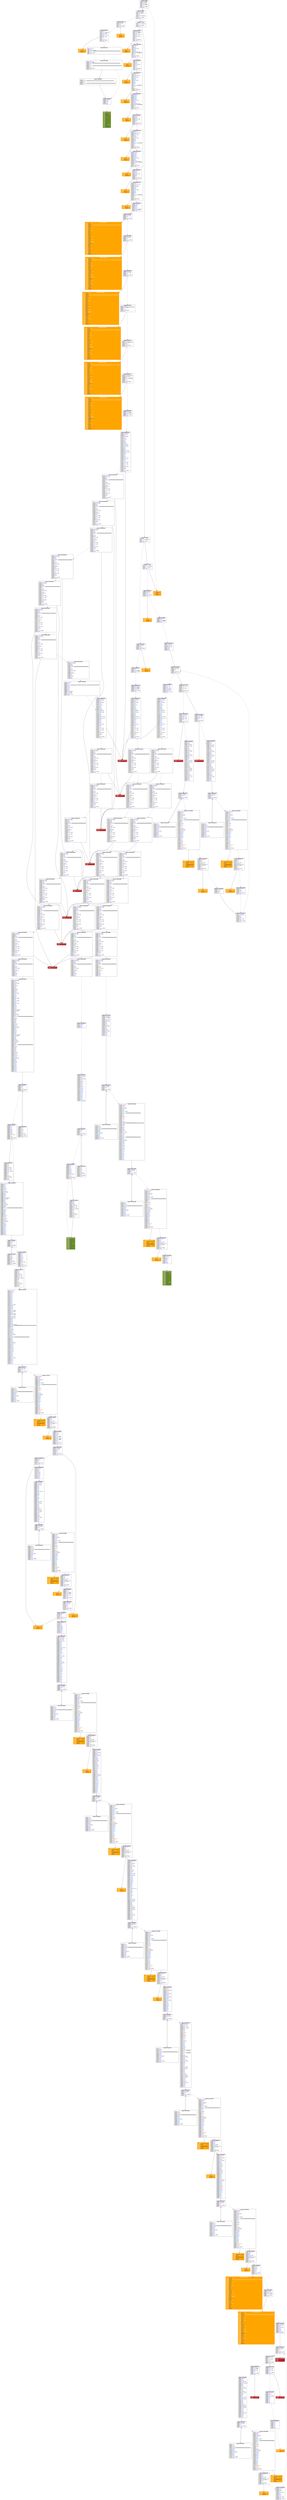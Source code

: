 digraph CFG {
node [shape=box]
node[fontname=arial]
edge[fontname=arial]
ranking=TB
 s0_0 [label=<
<B>Segment 0 [0x0]</B><BR ALIGN="CENTER"/>
0x00:<FONT color="royalblue">PUSH1</FONT> 0x80 <BR ALIGN="LEFT"/>
0x02:<FONT color="royalblue">PUSH1</FONT> 0x40 <BR ALIGN="LEFT"/>
0x04:<FONT color="sienna">MSTORE</FONT> <BR ALIGN="LEFT"/>
0x05:<FONT color="royalblue">PUSH1</FONT> 0x04 <BR ALIGN="LEFT"/>
0x07:<FONT color="darkslategrey">CALLDATASIZE</FONT> <BR ALIGN="LEFT"/>
0x08:<FONT color="darkgoldenrod">LT</FONT> <BR ALIGN="LEFT"/>
0x09:<FONT color="royalblue">PUSH2</FONT> 0x003f <BR ALIGN="LEFT"/>
0x0c:<FONT color="purple">JUMPI</FONT> <BR ALIGN="LEFT"/>
> tooltip=<Stack Size &#916;: 0&#10;Exit Jump target: Constant 0x3f&#10;Stack Size on Entry &#8805; 0>]
s0_1 [label=<
<B>Segment 1 [0xd]</B><BR ALIGN="CENTER"/>
0x0d:<FONT color="royalblue">PUSH1</FONT> 0x00 <BR ALIGN="LEFT"/>
0x0f:<FONT color="darkslategrey">CALLDATALOAD</FONT> <BR ALIGN="LEFT"/>
0x10:<FONT color="royalblue">PUSH1</FONT> 0xe0 <BR ALIGN="LEFT"/>
0x12:<FONT color="orange">SHR</FONT> <BR ALIGN="LEFT"/>
0x13:<FONT color="royalblue">DUP1</FONT> <BR ALIGN="LEFT"/>
0x14:<FONT color="royalblue">PUSH4</FONT> 0x01ffc9a7 <BR ALIGN="LEFT"/>
0x19:<FONT color="darkgoldenrod">EQ</FONT> <BR ALIGN="LEFT"/>
0x1a:<FONT color="royalblue">PUSH2</FONT> 0x0044 <BR ALIGN="LEFT"/>
0x1d:<FONT color="purple">JUMPI</FONT> <BR ALIGN="LEFT"/>
> tooltip=<Stack Size &#916;: +1&#10;Exit Jump target: Constant 0x44&#10;Stack Size on Entry &#8805; 0>]
s0_5 [style=filled,color=orange,fontcolor=white,label=<
<B>Segment 5 [0x3f]</B><BR ALIGN="CENTER"/>
0x3f:<FONT color="purple">JUMPDEST</FONT> <BR ALIGN="LEFT"/>
0x40:<FONT color="royalblue">PUSH1</FONT> 0x00 <BR ALIGN="LEFT"/>
0x42:<FONT color="royalblue">DUP1</FONT> <BR ALIGN="LEFT"/>
0x43:<FONT color="brown">REVERT</FONT> <BR ALIGN="LEFT"/>
> tooltip=<Stack Size &#916;: +2&#10;Stack Size on Entry &#8805; 0>]
s0_2 [label=<
<B>Segment 2 [0x1e]</B><BR ALIGN="CENTER"/>
0x1e:<FONT color="royalblue">DUP1</FONT> <BR ALIGN="LEFT"/>
0x1f:<FONT color="royalblue">PUSH4</FONT> 0x22895118 <BR ALIGN="LEFT"/>
0x24:<FONT color="darkgoldenrod">EQ</FONT> <BR ALIGN="LEFT"/>
0x25:<FONT color="royalblue">PUSH2</FONT> 0x00a4 <BR ALIGN="LEFT"/>
0x28:<FONT color="purple">JUMPI</FONT> <BR ALIGN="LEFT"/>
> tooltip=<Stack Size &#916;: 0&#10;Exit Jump target: Constant 0xa4&#10;Stack Size on Entry &#8805; 1>]
s2_2 [label=<
<B>Segment 6 [0x44]</B><BR ALIGN="CENTER"/>
0x44:<FONT color="purple">JUMPDEST</FONT> <BR ALIGN="LEFT"/>
0x45:<FONT color="darkslategrey">CALLVALUE</FONT> <BR ALIGN="LEFT"/>
0x46:<FONT color="royalblue">DUP1</FONT> <BR ALIGN="LEFT"/>
0x47:<FONT color="darkgoldenrod">ISZERO</FONT> <BR ALIGN="LEFT"/>
0x48:<FONT color="royalblue">PUSH2</FONT> 0x0050 <BR ALIGN="LEFT"/>
0x4b:<FONT color="purple">JUMPI</FONT> <BR ALIGN="LEFT"/>
> tooltip=<Stack Size &#916;: +1&#10;Exit Jump target: Constant 0x50&#10;Stack Size on Entry &#8805; 0>]
s0_3 [label=<
<B>Segment 3 [0x29]</B><BR ALIGN="CENTER"/>
0x29:<FONT color="royalblue">DUP1</FONT> <BR ALIGN="LEFT"/>
0x2a:<FONT color="royalblue">PUSH4</FONT> 0x621fd130 <BR ALIGN="LEFT"/>
0x2f:<FONT color="darkgoldenrod">EQ</FONT> <BR ALIGN="LEFT"/>
0x30:<FONT color="royalblue">PUSH2</FONT> 0x01ba <BR ALIGN="LEFT"/>
0x33:<FONT color="purple">JUMPI</FONT> <BR ALIGN="LEFT"/>
> tooltip=<Stack Size &#916;: 0&#10;Exit Jump target: Constant 0x1ba&#10;Stack Size on Entry &#8805; 1>]
s4_3 [label=<
<B>Segment 12 [0xa4]</B><BR ALIGN="CENTER"/>
0xa4:<FONT color="purple">JUMPDEST</FONT> <BR ALIGN="LEFT"/>
0xa5:<FONT color="royalblue">PUSH2</FONT> 0x01b8 <BR ALIGN="LEFT"/>
0xa8:<FONT color="royalblue">PUSH1</FONT> 0x04 <BR ALIGN="LEFT"/>
0xaa:<FONT color="royalblue">DUP1</FONT> <BR ALIGN="LEFT"/>
0xab:<FONT color="darkslategrey">CALLDATASIZE</FONT> <BR ALIGN="LEFT"/>
0xac:<FONT color="#316152">SUB</FONT> <BR ALIGN="LEFT"/>
0xad:<FONT color="royalblue">PUSH1</FONT> 0x80 <BR ALIGN="LEFT"/>
0xaf:<FONT color="royalblue">DUP2</FONT> <BR ALIGN="LEFT"/>
0xb0:<FONT color="darkgoldenrod">LT</FONT> <BR ALIGN="LEFT"/>
0xb1:<FONT color="darkgoldenrod">ISZERO</FONT> <BR ALIGN="LEFT"/>
0xb2:<FONT color="royalblue">PUSH2</FONT> 0x00ba <BR ALIGN="LEFT"/>
0xb5:<FONT color="purple">JUMPI</FONT> <BR ALIGN="LEFT"/>
> tooltip=<Stack Size &#916;: +3&#10;Exit Jump target: Constant 0xba&#10;Stack Size on Entry &#8805; 0>]
s0_4 [label=<
<B>Segment 4 [0x34]</B><BR ALIGN="CENTER"/>
0x34:<FONT color="royalblue">DUP1</FONT> <BR ALIGN="LEFT"/>
0x35:<FONT color="royalblue">PUSH4</FONT> 0xc5f2892f <BR ALIGN="LEFT"/>
0x3a:<FONT color="darkgoldenrod">EQ</FONT> <BR ALIGN="LEFT"/>
0x3b:<FONT color="royalblue">PUSH2</FONT> 0x0244 <BR ALIGN="LEFT"/>
0x3e:<FONT color="purple">JUMPI</FONT> <BR ALIGN="LEFT"/>
> tooltip=<Stack Size &#916;: 0&#10;Exit Jump target: Constant 0x244&#10;Stack Size on Entry &#8805; 1>]
s8_4 [label=<
<B>Segment 34 [0x1ba]</B><BR ALIGN="CENTER"/>
0x01ba:<FONT color="purple">JUMPDEST</FONT> <BR ALIGN="LEFT"/>
0x01bb:<FONT color="darkslategrey">CALLVALUE</FONT> <BR ALIGN="LEFT"/>
0x01bc:<FONT color="royalblue">DUP1</FONT> <BR ALIGN="LEFT"/>
0x01bd:<FONT color="darkgoldenrod">ISZERO</FONT> <BR ALIGN="LEFT"/>
0x01be:<FONT color="royalblue">PUSH2</FONT> 0x01c6 <BR ALIGN="LEFT"/>
0x01c1:<FONT color="purple">JUMPI</FONT> <BR ALIGN="LEFT"/>
> tooltip=<Stack Size &#916;: +1&#10;Exit Jump target: Constant 0x1c6&#10;Stack Size on Entry &#8805; 0>]
s16_5 [label=<
<B>Segment 43 [0x244]</B><BR ALIGN="CENTER"/>
0x0244:<FONT color="purple">JUMPDEST</FONT> <BR ALIGN="LEFT"/>
0x0245:<FONT color="darkslategrey">CALLVALUE</FONT> <BR ALIGN="LEFT"/>
0x0246:<FONT color="royalblue">DUP1</FONT> <BR ALIGN="LEFT"/>
0x0247:<FONT color="darkgoldenrod">ISZERO</FONT> <BR ALIGN="LEFT"/>
0x0248:<FONT color="royalblue">PUSH2</FONT> 0x0250 <BR ALIGN="LEFT"/>
0x024b:<FONT color="purple">JUMPI</FONT> <BR ALIGN="LEFT"/>
> tooltip=<Stack Size &#916;: +1&#10;Exit Jump target: Constant 0x250&#10;Stack Size on Entry &#8805; 0>]
s2_3 [style=filled,color=orange,fontcolor=white,label=<
<B>Segment 7 [0x4c]</B><BR ALIGN="CENTER"/>
0x4c:<FONT color="royalblue">PUSH1</FONT> 0x00 <BR ALIGN="LEFT"/>
0x4e:<FONT color="royalblue">DUP1</FONT> <BR ALIGN="LEFT"/>
0x4f:<FONT color="brown">REVERT</FONT> <BR ALIGN="LEFT"/>
> tooltip=<Stack Size &#916;: +2&#10;Stack Size on Entry &#8805; 0>]
s6_3 [label=<
<B>Segment 8 [0x50]</B><BR ALIGN="CENTER"/>
0x50:<FONT color="purple">JUMPDEST</FONT> <BR ALIGN="LEFT"/>
0x51:<FONT color="royalblue">POP</FONT> <BR ALIGN="LEFT"/>
0x52:<FONT color="royalblue">PUSH2</FONT> 0x0090 <BR ALIGN="LEFT"/>
0x55:<FONT color="royalblue">PUSH1</FONT> 0x04 <BR ALIGN="LEFT"/>
0x57:<FONT color="royalblue">DUP1</FONT> <BR ALIGN="LEFT"/>
0x58:<FONT color="darkslategrey">CALLDATASIZE</FONT> <BR ALIGN="LEFT"/>
0x59:<FONT color="#316152">SUB</FONT> <BR ALIGN="LEFT"/>
0x5a:<FONT color="royalblue">PUSH1</FONT> 0x20 <BR ALIGN="LEFT"/>
0x5c:<FONT color="royalblue">DUP2</FONT> <BR ALIGN="LEFT"/>
0x5d:<FONT color="darkgoldenrod">LT</FONT> <BR ALIGN="LEFT"/>
0x5e:<FONT color="darkgoldenrod">ISZERO</FONT> <BR ALIGN="LEFT"/>
0x5f:<FONT color="royalblue">PUSH2</FONT> 0x0067 <BR ALIGN="LEFT"/>
0x62:<FONT color="purple">JUMPI</FONT> <BR ALIGN="LEFT"/>
> tooltip=<Stack Size &#916;: +2&#10;Exit Jump target: Constant 0x67&#10;Stack Size on Entry &#8805; 1>]
s6_4 [style=filled,color=orange,fontcolor=white,label=<
<B>Segment 9 [0x63]</B><BR ALIGN="CENTER"/>
0x63:<FONT color="royalblue">PUSH1</FONT> 0x00 <BR ALIGN="LEFT"/>
0x65:<FONT color="royalblue">DUP1</FONT> <BR ALIGN="LEFT"/>
0x66:<FONT color="brown">REVERT</FONT> <BR ALIGN="LEFT"/>
> tooltip=<Stack Size &#916;: +2&#10;Stack Size on Entry &#8805; 0>]
s14_4 [label=<
<B>Segment 10 [0x67]</B><BR ALIGN="CENTER"/>
0x67:<FONT color="purple">JUMPDEST</FONT> <BR ALIGN="LEFT"/>
0x68:<FONT color="royalblue">POP</FONT> <BR ALIGN="LEFT"/>
0x69:<FONT color="darkslategrey">CALLDATALOAD</FONT> <BR ALIGN="LEFT"/>
0x6a:<FONT color="royalblue">PUSH32</FONT> 0xffffffff00000000000000000000000000000000000000000000000000000000 <BR ALIGN="LEFT"/>
0x8b:<FONT color="orange">AND</FONT> <BR ALIGN="LEFT"/>
0x8c:<FONT color="royalblue">PUSH2</FONT> 0x026b <BR ALIGN="LEFT"/>
0x8f:<FONT color="purple">JUMP</FONT> <BR ALIGN="LEFT"/>
> tooltip=<Stack Size &#916;: -1&#10;Exit Jump target: Constant 0x26b&#10;Stack Size on Entry &#8805; 2>]
s30_5 [label=<
<B>Segment 47 [0x26b]</B><BR ALIGN="CENTER"/>
0x026b:<FONT color="purple">JUMPDEST</FONT> <BR ALIGN="LEFT"/>
0x026c:<FONT color="royalblue">PUSH1</FONT> 0x00 <BR ALIGN="LEFT"/>
0x026e:<FONT color="royalblue">PUSH32</FONT> 0xffffffff00000000000000000000000000000000000000000000000000000000 <BR ALIGN="LEFT"/>
0x028f:<FONT color="royalblue">DUP3</FONT> <BR ALIGN="LEFT"/>
0x0290:<FONT color="orange">AND</FONT> <BR ALIGN="LEFT"/>
0x0291:<FONT color="royalblue">PUSH32</FONT> 0x01ffc9a700000000000000000000000000000000000000000000000000000000 <BR ALIGN="LEFT"/>
0x02b2:<FONT color="darkgoldenrod">EQ</FONT> <BR ALIGN="LEFT"/>
0x02b3:<FONT color="royalblue">DUP1</FONT> <BR ALIGN="LEFT"/>
0x02b4:<FONT color="royalblue">PUSH2</FONT> 0x02fe <BR ALIGN="LEFT"/>
0x02b7:<FONT color="purple">JUMPI</FONT> <BR ALIGN="LEFT"/>
> tooltip=<Stack Size &#916;: +2&#10;Exit Jump target: Constant 0x2fe&#10;Stack Size on Entry &#8805; 1>]
s4_4 [style=filled,color=orange,fontcolor=white,label=<
<B>Segment 13 [0xb6]</B><BR ALIGN="CENTER"/>
0xb6:<FONT color="royalblue">PUSH1</FONT> 0x00 <BR ALIGN="LEFT"/>
0xb8:<FONT color="royalblue">DUP1</FONT> <BR ALIGN="LEFT"/>
0xb9:<FONT color="brown">REVERT</FONT> <BR ALIGN="LEFT"/>
> tooltip=<Stack Size &#916;: +2&#10;Stack Size on Entry &#8805; 0>]
s12_4 [label=<
<B>Segment 14 [0xba]</B><BR ALIGN="CENTER"/>
0xba:<FONT color="purple">JUMPDEST</FONT> <BR ALIGN="LEFT"/>
0xbb:<FONT color="royalblue">DUP2</FONT> <BR ALIGN="LEFT"/>
0xbc:<FONT color="#316152">ADD</FONT> <BR ALIGN="LEFT"/>
0xbd:<FONT color="royalblue">SWAP1</FONT> <BR ALIGN="LEFT"/>
0xbe:<FONT color="royalblue">PUSH1</FONT> 0x20 <BR ALIGN="LEFT"/>
0xc0:<FONT color="royalblue">DUP2</FONT> <BR ALIGN="LEFT"/>
0xc1:<FONT color="#316152">ADD</FONT> <BR ALIGN="LEFT"/>
0xc2:<FONT color="royalblue">DUP2</FONT> <BR ALIGN="LEFT"/>
0xc3:<FONT color="darkslategrey">CALLDATALOAD</FONT> <BR ALIGN="LEFT"/>
0xc4:<FONT color="royalblue">PUSH5</FONT> 0x0100000000 <BR ALIGN="LEFT"/>
0xca:<FONT color="royalblue">DUP2</FONT> <BR ALIGN="LEFT"/>
0xcb:<FONT color="darkgoldenrod">GT</FONT> <BR ALIGN="LEFT"/>
0xcc:<FONT color="darkgoldenrod">ISZERO</FONT> <BR ALIGN="LEFT"/>
0xcd:<FONT color="royalblue">PUSH2</FONT> 0x00d5 <BR ALIGN="LEFT"/>
0xd0:<FONT color="purple">JUMPI</FONT> <BR ALIGN="LEFT"/>
> tooltip=<Stack Size &#916;: +2&#10;Exit Jump target: Constant 0xd5&#10;Stack Size on Entry &#8805; 2>]
s12_5 [style=filled,color=orange,fontcolor=white,label=<
<B>Segment 15 [0xd1]</B><BR ALIGN="CENTER"/>
0xd1:<FONT color="royalblue">PUSH1</FONT> 0x00 <BR ALIGN="LEFT"/>
0xd3:<FONT color="royalblue">DUP1</FONT> <BR ALIGN="LEFT"/>
0xd4:<FONT color="brown">REVERT</FONT> <BR ALIGN="LEFT"/>
> tooltip=<Stack Size &#916;: +2&#10;Stack Size on Entry &#8805; 0>]
s28_5 [label=<
<B>Segment 16 [0xd5]</B><BR ALIGN="CENTER"/>
0xd5:<FONT color="purple">JUMPDEST</FONT> <BR ALIGN="LEFT"/>
0xd6:<FONT color="royalblue">DUP3</FONT> <BR ALIGN="LEFT"/>
0xd7:<FONT color="#316152">ADD</FONT> <BR ALIGN="LEFT"/>
0xd8:<FONT color="royalblue">DUP4</FONT> <BR ALIGN="LEFT"/>
0xd9:<FONT color="royalblue">PUSH1</FONT> 0x20 <BR ALIGN="LEFT"/>
0xdb:<FONT color="royalblue">DUP3</FONT> <BR ALIGN="LEFT"/>
0xdc:<FONT color="#316152">ADD</FONT> <BR ALIGN="LEFT"/>
0xdd:<FONT color="darkgoldenrod">GT</FONT> <BR ALIGN="LEFT"/>
0xde:<FONT color="darkgoldenrod">ISZERO</FONT> <BR ALIGN="LEFT"/>
0xdf:<FONT color="royalblue">PUSH2</FONT> 0x00e7 <BR ALIGN="LEFT"/>
0xe2:<FONT color="purple">JUMPI</FONT> <BR ALIGN="LEFT"/>
> tooltip=<Stack Size &#916;: 0&#10;Exit Jump target: Constant 0xe7&#10;Stack Size on Entry &#8805; 4>]
s28_6 [style=filled,color=orange,fontcolor=white,label=<
<B>Segment 17 [0xe3]</B><BR ALIGN="CENTER"/>
0xe3:<FONT color="royalblue">PUSH1</FONT> 0x00 <BR ALIGN="LEFT"/>
0xe5:<FONT color="royalblue">DUP1</FONT> <BR ALIGN="LEFT"/>
0xe6:<FONT color="brown">REVERT</FONT> <BR ALIGN="LEFT"/>
> tooltip=<Stack Size &#916;: +2&#10;Stack Size on Entry &#8805; 0>]
s60_6 [label=<
<B>Segment 18 [0xe7]</B><BR ALIGN="CENTER"/>
0xe7:<FONT color="purple">JUMPDEST</FONT> <BR ALIGN="LEFT"/>
0xe8:<FONT color="royalblue">DUP1</FONT> <BR ALIGN="LEFT"/>
0xe9:<FONT color="darkslategrey">CALLDATALOAD</FONT> <BR ALIGN="LEFT"/>
0xea:<FONT color="royalblue">SWAP1</FONT> <BR ALIGN="LEFT"/>
0xeb:<FONT color="royalblue">PUSH1</FONT> 0x20 <BR ALIGN="LEFT"/>
0xed:<FONT color="#316152">ADD</FONT> <BR ALIGN="LEFT"/>
0xee:<FONT color="royalblue">SWAP2</FONT> <BR ALIGN="LEFT"/>
0xef:<FONT color="royalblue">DUP5</FONT> <BR ALIGN="LEFT"/>
0xf0:<FONT color="royalblue">PUSH1</FONT> 0x01 <BR ALIGN="LEFT"/>
0xf2:<FONT color="royalblue">DUP4</FONT> <BR ALIGN="LEFT"/>
0xf3:<FONT color="#316152">MUL</FONT> <BR ALIGN="LEFT"/>
0xf4:<FONT color="royalblue">DUP5</FONT> <BR ALIGN="LEFT"/>
0xf5:<FONT color="#316152">ADD</FONT> <BR ALIGN="LEFT"/>
0xf6:<FONT color="darkgoldenrod">GT</FONT> <BR ALIGN="LEFT"/>
0xf7:<FONT color="royalblue">PUSH5</FONT> 0x0100000000 <BR ALIGN="LEFT"/>
0xfd:<FONT color="royalblue">DUP4</FONT> <BR ALIGN="LEFT"/>
0xfe:<FONT color="darkgoldenrod">GT</FONT> <BR ALIGN="LEFT"/>
0xff:<FONT color="orange">OR</FONT> <BR ALIGN="LEFT"/>
0x0100:<FONT color="darkgoldenrod">ISZERO</FONT> <BR ALIGN="LEFT"/>
0x0101:<FONT color="royalblue">PUSH2</FONT> 0x0109 <BR ALIGN="LEFT"/>
0x0104:<FONT color="purple">JUMPI</FONT> <BR ALIGN="LEFT"/>
> tooltip=<Stack Size &#916;: +1&#10;Exit Jump target: Constant 0x109&#10;Stack Size on Entry &#8805; 4>]
s60_7 [style=filled,color=orange,fontcolor=white,label=<
<B>Segment 19 [0x105]</B><BR ALIGN="CENTER"/>
0x0105:<FONT color="royalblue">PUSH1</FONT> 0x00 <BR ALIGN="LEFT"/>
0x0107:<FONT color="royalblue">DUP1</FONT> <BR ALIGN="LEFT"/>
0x0108:<FONT color="brown">REVERT</FONT> <BR ALIGN="LEFT"/>
> tooltip=<Stack Size &#916;: +2&#10;Stack Size on Entry &#8805; 0>]
s124_7 [label=<
<B>Segment 20 [0x109]</B><BR ALIGN="CENTER"/>
0x0109:<FONT color="purple">JUMPDEST</FONT> <BR ALIGN="LEFT"/>
0x010a:<FONT color="royalblue">SWAP2</FONT> <BR ALIGN="LEFT"/>
0x010b:<FONT color="royalblue">SWAP4</FONT> <BR ALIGN="LEFT"/>
0x010c:<FONT color="royalblue">SWAP1</FONT> <BR ALIGN="LEFT"/>
0x010d:<FONT color="royalblue">SWAP3</FONT> <BR ALIGN="LEFT"/>
0x010e:<FONT color="royalblue">SWAP1</FONT> <BR ALIGN="LEFT"/>
0x010f:<FONT color="royalblue">SWAP2</FONT> <BR ALIGN="LEFT"/>
0x0110:<FONT color="royalblue">PUSH1</FONT> 0x20 <BR ALIGN="LEFT"/>
0x0112:<FONT color="royalblue">DUP2</FONT> <BR ALIGN="LEFT"/>
0x0113:<FONT color="#316152">ADD</FONT> <BR ALIGN="LEFT"/>
0x0114:<FONT color="royalblue">SWAP1</FONT> <BR ALIGN="LEFT"/>
0x0115:<FONT color="darkslategrey">CALLDATALOAD</FONT> <BR ALIGN="LEFT"/>
0x0116:<FONT color="royalblue">PUSH5</FONT> 0x0100000000 <BR ALIGN="LEFT"/>
0x011c:<FONT color="royalblue">DUP2</FONT> <BR ALIGN="LEFT"/>
0x011d:<FONT color="darkgoldenrod">GT</FONT> <BR ALIGN="LEFT"/>
0x011e:<FONT color="darkgoldenrod">ISZERO</FONT> <BR ALIGN="LEFT"/>
0x011f:<FONT color="royalblue">PUSH2</FONT> 0x0127 <BR ALIGN="LEFT"/>
0x0122:<FONT color="purple">JUMPI</FONT> <BR ALIGN="LEFT"/>
> tooltip=<Stack Size &#916;: +1&#10;Exit Jump target: Constant 0x127&#10;Stack Size on Entry &#8805; 5>]
s124_8 [style=filled,color=orange,fontcolor=white,label=<
<B>Segment 21 [0x123]</B><BR ALIGN="CENTER"/>
0x0123:<FONT color="royalblue">PUSH1</FONT> 0x00 <BR ALIGN="LEFT"/>
0x0125:<FONT color="royalblue">DUP1</FONT> <BR ALIGN="LEFT"/>
0x0126:<FONT color="brown">REVERT</FONT> <BR ALIGN="LEFT"/>
> tooltip=<Stack Size &#916;: +2&#10;Stack Size on Entry &#8805; 0>]
s252_8 [label=<
<B>Segment 22 [0x127]</B><BR ALIGN="CENTER"/>
0x0127:<FONT color="purple">JUMPDEST</FONT> <BR ALIGN="LEFT"/>
0x0128:<FONT color="royalblue">DUP3</FONT> <BR ALIGN="LEFT"/>
0x0129:<FONT color="#316152">ADD</FONT> <BR ALIGN="LEFT"/>
0x012a:<FONT color="royalblue">DUP4</FONT> <BR ALIGN="LEFT"/>
0x012b:<FONT color="royalblue">PUSH1</FONT> 0x20 <BR ALIGN="LEFT"/>
0x012d:<FONT color="royalblue">DUP3</FONT> <BR ALIGN="LEFT"/>
0x012e:<FONT color="#316152">ADD</FONT> <BR ALIGN="LEFT"/>
0x012f:<FONT color="darkgoldenrod">GT</FONT> <BR ALIGN="LEFT"/>
0x0130:<FONT color="darkgoldenrod">ISZERO</FONT> <BR ALIGN="LEFT"/>
0x0131:<FONT color="royalblue">PUSH2</FONT> 0x0139 <BR ALIGN="LEFT"/>
0x0134:<FONT color="purple">JUMPI</FONT> <BR ALIGN="LEFT"/>
> tooltip=<Stack Size &#916;: 0&#10;Exit Jump target: Constant 0x139&#10;Stack Size on Entry &#8805; 4>]
s252_9 [style=filled,color=orange,fontcolor=white,label=<
<B>Segment 23 [0x135]</B><BR ALIGN="CENTER"/>
0x0135:<FONT color="royalblue">PUSH1</FONT> 0x00 <BR ALIGN="LEFT"/>
0x0137:<FONT color="royalblue">DUP1</FONT> <BR ALIGN="LEFT"/>
0x0138:<FONT color="brown">REVERT</FONT> <BR ALIGN="LEFT"/>
> tooltip=<Stack Size &#916;: +2&#10;Stack Size on Entry &#8805; 0>]
s508_9 [label=<
<B>Segment 24 [0x139]</B><BR ALIGN="CENTER"/>
0x0139:<FONT color="purple">JUMPDEST</FONT> <BR ALIGN="LEFT"/>
0x013a:<FONT color="royalblue">DUP1</FONT> <BR ALIGN="LEFT"/>
0x013b:<FONT color="darkslategrey">CALLDATALOAD</FONT> <BR ALIGN="LEFT"/>
0x013c:<FONT color="royalblue">SWAP1</FONT> <BR ALIGN="LEFT"/>
0x013d:<FONT color="royalblue">PUSH1</FONT> 0x20 <BR ALIGN="LEFT"/>
0x013f:<FONT color="#316152">ADD</FONT> <BR ALIGN="LEFT"/>
0x0140:<FONT color="royalblue">SWAP2</FONT> <BR ALIGN="LEFT"/>
0x0141:<FONT color="royalblue">DUP5</FONT> <BR ALIGN="LEFT"/>
0x0142:<FONT color="royalblue">PUSH1</FONT> 0x01 <BR ALIGN="LEFT"/>
0x0144:<FONT color="royalblue">DUP4</FONT> <BR ALIGN="LEFT"/>
0x0145:<FONT color="#316152">MUL</FONT> <BR ALIGN="LEFT"/>
0x0146:<FONT color="royalblue">DUP5</FONT> <BR ALIGN="LEFT"/>
0x0147:<FONT color="#316152">ADD</FONT> <BR ALIGN="LEFT"/>
0x0148:<FONT color="darkgoldenrod">GT</FONT> <BR ALIGN="LEFT"/>
0x0149:<FONT color="royalblue">PUSH5</FONT> 0x0100000000 <BR ALIGN="LEFT"/>
0x014f:<FONT color="royalblue">DUP4</FONT> <BR ALIGN="LEFT"/>
0x0150:<FONT color="darkgoldenrod">GT</FONT> <BR ALIGN="LEFT"/>
0x0151:<FONT color="orange">OR</FONT> <BR ALIGN="LEFT"/>
0x0152:<FONT color="darkgoldenrod">ISZERO</FONT> <BR ALIGN="LEFT"/>
0x0153:<FONT color="royalblue">PUSH2</FONT> 0x015b <BR ALIGN="LEFT"/>
0x0156:<FONT color="purple">JUMPI</FONT> <BR ALIGN="LEFT"/>
> tooltip=<Stack Size &#916;: +1&#10;Exit Jump target: Constant 0x15b&#10;Stack Size on Entry &#8805; 4>]
s508_10 [style=filled,color=orange,fontcolor=white,label=<
<B>Segment 25 [0x157]</B><BR ALIGN="CENTER"/>
0x0157:<FONT color="royalblue">PUSH1</FONT> 0x00 <BR ALIGN="LEFT"/>
0x0159:<FONT color="royalblue">DUP1</FONT> <BR ALIGN="LEFT"/>
0x015a:<FONT color="brown">REVERT</FONT> <BR ALIGN="LEFT"/>
> tooltip=<Stack Size &#916;: +2&#10;Stack Size on Entry &#8805; 0>]
s1020_10 [label=<
<B>Segment 26 [0x15b]</B><BR ALIGN="CENTER"/>
0x015b:<FONT color="purple">JUMPDEST</FONT> <BR ALIGN="LEFT"/>
0x015c:<FONT color="royalblue">SWAP2</FONT> <BR ALIGN="LEFT"/>
0x015d:<FONT color="royalblue">SWAP4</FONT> <BR ALIGN="LEFT"/>
0x015e:<FONT color="royalblue">SWAP1</FONT> <BR ALIGN="LEFT"/>
0x015f:<FONT color="royalblue">SWAP3</FONT> <BR ALIGN="LEFT"/>
0x0160:<FONT color="royalblue">SWAP1</FONT> <BR ALIGN="LEFT"/>
0x0161:<FONT color="royalblue">SWAP2</FONT> <BR ALIGN="LEFT"/>
0x0162:<FONT color="royalblue">PUSH1</FONT> 0x20 <BR ALIGN="LEFT"/>
0x0164:<FONT color="royalblue">DUP2</FONT> <BR ALIGN="LEFT"/>
0x0165:<FONT color="#316152">ADD</FONT> <BR ALIGN="LEFT"/>
0x0166:<FONT color="royalblue">SWAP1</FONT> <BR ALIGN="LEFT"/>
0x0167:<FONT color="darkslategrey">CALLDATALOAD</FONT> <BR ALIGN="LEFT"/>
0x0168:<FONT color="royalblue">PUSH5</FONT> 0x0100000000 <BR ALIGN="LEFT"/>
0x016e:<FONT color="royalblue">DUP2</FONT> <BR ALIGN="LEFT"/>
0x016f:<FONT color="darkgoldenrod">GT</FONT> <BR ALIGN="LEFT"/>
0x0170:<FONT color="darkgoldenrod">ISZERO</FONT> <BR ALIGN="LEFT"/>
0x0171:<FONT color="royalblue">PUSH2</FONT> 0x0179 <BR ALIGN="LEFT"/>
0x0174:<FONT color="purple">JUMPI</FONT> <BR ALIGN="LEFT"/>
> tooltip=<Stack Size &#916;: +1&#10;Exit Jump target: Constant 0x179&#10;Stack Size on Entry &#8805; 5>]
s1020_11 [style=filled,color=orange,fontcolor=white,label=<
<B>Segment 27 [0x175]</B><BR ALIGN="CENTER"/>
0x0175:<FONT color="royalblue">PUSH1</FONT> 0x00 <BR ALIGN="LEFT"/>
0x0177:<FONT color="royalblue">DUP1</FONT> <BR ALIGN="LEFT"/>
0x0178:<FONT color="brown">REVERT</FONT> <BR ALIGN="LEFT"/>
> tooltip=<Stack Size &#916;: +2&#10;Stack Size on Entry &#8805; 0>]
s2044_11 [label=<
<B>Segment 28 [0x179]</B><BR ALIGN="CENTER"/>
0x0179:<FONT color="purple">JUMPDEST</FONT> <BR ALIGN="LEFT"/>
0x017a:<FONT color="royalblue">DUP3</FONT> <BR ALIGN="LEFT"/>
0x017b:<FONT color="#316152">ADD</FONT> <BR ALIGN="LEFT"/>
0x017c:<FONT color="royalblue">DUP4</FONT> <BR ALIGN="LEFT"/>
0x017d:<FONT color="royalblue">PUSH1</FONT> 0x20 <BR ALIGN="LEFT"/>
0x017f:<FONT color="royalblue">DUP3</FONT> <BR ALIGN="LEFT"/>
0x0180:<FONT color="#316152">ADD</FONT> <BR ALIGN="LEFT"/>
0x0181:<FONT color="darkgoldenrod">GT</FONT> <BR ALIGN="LEFT"/>
0x0182:<FONT color="darkgoldenrod">ISZERO</FONT> <BR ALIGN="LEFT"/>
0x0183:<FONT color="royalblue">PUSH2</FONT> 0x018b <BR ALIGN="LEFT"/>
0x0186:<FONT color="purple">JUMPI</FONT> <BR ALIGN="LEFT"/>
> tooltip=<Stack Size &#916;: 0&#10;Exit Jump target: Constant 0x18b&#10;Stack Size on Entry &#8805; 4>]
s2044_12 [style=filled,color=orange,fontcolor=white,label=<
<B>Segment 29 [0x187]</B><BR ALIGN="CENTER"/>
0x0187:<FONT color="royalblue">PUSH1</FONT> 0x00 <BR ALIGN="LEFT"/>
0x0189:<FONT color="royalblue">DUP1</FONT> <BR ALIGN="LEFT"/>
0x018a:<FONT color="brown">REVERT</FONT> <BR ALIGN="LEFT"/>
> tooltip=<Stack Size &#916;: +2&#10;Stack Size on Entry &#8805; 0>]
s4092_12 [label=<
<B>Segment 30 [0x18b]</B><BR ALIGN="CENTER"/>
0x018b:<FONT color="purple">JUMPDEST</FONT> <BR ALIGN="LEFT"/>
0x018c:<FONT color="royalblue">DUP1</FONT> <BR ALIGN="LEFT"/>
0x018d:<FONT color="darkslategrey">CALLDATALOAD</FONT> <BR ALIGN="LEFT"/>
0x018e:<FONT color="royalblue">SWAP1</FONT> <BR ALIGN="LEFT"/>
0x018f:<FONT color="royalblue">PUSH1</FONT> 0x20 <BR ALIGN="LEFT"/>
0x0191:<FONT color="#316152">ADD</FONT> <BR ALIGN="LEFT"/>
0x0192:<FONT color="royalblue">SWAP2</FONT> <BR ALIGN="LEFT"/>
0x0193:<FONT color="royalblue">DUP5</FONT> <BR ALIGN="LEFT"/>
0x0194:<FONT color="royalblue">PUSH1</FONT> 0x01 <BR ALIGN="LEFT"/>
0x0196:<FONT color="royalblue">DUP4</FONT> <BR ALIGN="LEFT"/>
0x0197:<FONT color="#316152">MUL</FONT> <BR ALIGN="LEFT"/>
0x0198:<FONT color="royalblue">DUP5</FONT> <BR ALIGN="LEFT"/>
0x0199:<FONT color="#316152">ADD</FONT> <BR ALIGN="LEFT"/>
0x019a:<FONT color="darkgoldenrod">GT</FONT> <BR ALIGN="LEFT"/>
0x019b:<FONT color="royalblue">PUSH5</FONT> 0x0100000000 <BR ALIGN="LEFT"/>
0x01a1:<FONT color="royalblue">DUP4</FONT> <BR ALIGN="LEFT"/>
0x01a2:<FONT color="darkgoldenrod">GT</FONT> <BR ALIGN="LEFT"/>
0x01a3:<FONT color="orange">OR</FONT> <BR ALIGN="LEFT"/>
0x01a4:<FONT color="darkgoldenrod">ISZERO</FONT> <BR ALIGN="LEFT"/>
0x01a5:<FONT color="royalblue">PUSH2</FONT> 0x01ad <BR ALIGN="LEFT"/>
0x01a8:<FONT color="purple">JUMPI</FONT> <BR ALIGN="LEFT"/>
> tooltip=<Stack Size &#916;: +1&#10;Exit Jump target: Constant 0x1ad&#10;Stack Size on Entry &#8805; 4>]
s4092_13 [style=filled,color=orange,fontcolor=white,label=<
<B>Segment 31 [0x1a9]</B><BR ALIGN="CENTER"/>
0x01a9:<FONT color="royalblue">PUSH1</FONT> 0x00 <BR ALIGN="LEFT"/>
0x01ab:<FONT color="royalblue">DUP1</FONT> <BR ALIGN="LEFT"/>
0x01ac:<FONT color="brown">REVERT</FONT> <BR ALIGN="LEFT"/>
> tooltip=<Stack Size &#916;: +2&#10;Stack Size on Entry &#8805; 0>]
s8188_13 [label=<
<B>Segment 32 [0x1ad]</B><BR ALIGN="CENTER"/>
0x01ad:<FONT color="purple">JUMPDEST</FONT> <BR ALIGN="LEFT"/>
0x01ae:<FONT color="royalblue">SWAP2</FONT> <BR ALIGN="LEFT"/>
0x01af:<FONT color="royalblue">SWAP4</FONT> <BR ALIGN="LEFT"/>
0x01b0:<FONT color="royalblue">POP</FONT> <BR ALIGN="LEFT"/>
0x01b1:<FONT color="royalblue">SWAP2</FONT> <BR ALIGN="LEFT"/>
0x01b2:<FONT color="royalblue">POP</FONT> <BR ALIGN="LEFT"/>
0x01b3:<FONT color="darkslategrey">CALLDATALOAD</FONT> <BR ALIGN="LEFT"/>
0x01b4:<FONT color="royalblue">PUSH2</FONT> 0x0304 <BR ALIGN="LEFT"/>
0x01b7:<FONT color="purple">JUMP</FONT> <BR ALIGN="LEFT"/>
> tooltip=<Stack Size &#916;: -2&#10;Exit Jump target: Constant 0x304&#10;Stack Size on Entry &#8805; 5>]
s16380_14 [label=<
<B>Segment 50 [0x304]</B><BR ALIGN="CENTER"/>
0x0304:<FONT color="purple">JUMPDEST</FONT> <BR ALIGN="LEFT"/>
0x0305:<FONT color="royalblue">PUSH1</FONT> 0x30 <BR ALIGN="LEFT"/>
0x0307:<FONT color="royalblue">DUP7</FONT> <BR ALIGN="LEFT"/>
0x0308:<FONT color="darkgoldenrod">EQ</FONT> <BR ALIGN="LEFT"/>
0x0309:<FONT color="royalblue">PUSH2</FONT> 0x035d <BR ALIGN="LEFT"/>
0x030c:<FONT color="purple">JUMPI</FONT> <BR ALIGN="LEFT"/>
> tooltip=<Stack Size &#916;: 0&#10;Exit Jump target: Constant 0x35d&#10;Stack Size on Entry &#8805; 6>]
s8_5 [style=filled,color=orange,fontcolor=white,label=<
<B>Segment 35 [0x1c2]</B><BR ALIGN="CENTER"/>
0x01c2:<FONT color="royalblue">PUSH1</FONT> 0x00 <BR ALIGN="LEFT"/>
0x01c4:<FONT color="royalblue">DUP1</FONT> <BR ALIGN="LEFT"/>
0x01c5:<FONT color="brown">REVERT</FONT> <BR ALIGN="LEFT"/>
> tooltip=<Stack Size &#916;: +2&#10;Stack Size on Entry &#8805; 0>]
s24_5 [label=<
<B>Segment 36 [0x1c6]</B><BR ALIGN="CENTER"/>
0x01c6:<FONT color="purple">JUMPDEST</FONT> <BR ALIGN="LEFT"/>
0x01c7:<FONT color="royalblue">POP</FONT> <BR ALIGN="LEFT"/>
0x01c8:<FONT color="royalblue">PUSH2</FONT> 0x01cf <BR ALIGN="LEFT"/>
0x01cb:<FONT color="royalblue">PUSH2</FONT> 0x10b5 <BR ALIGN="LEFT"/>
0x01ce:<FONT color="purple">JUMP</FONT> <BR ALIGN="LEFT"/>
> tooltip=<Stack Size &#916;: 0&#10;Exit Jump target: Constant 0x10b5&#10;Stack Size on Entry &#8805; 1>]
s56_6 [label=<
<B>Segment 150 [0x10b5]</B><BR ALIGN="CENTER"/>
0x10b5:<FONT color="purple">JUMPDEST</FONT> <BR ALIGN="LEFT"/>
0x10b6:<FONT color="royalblue">PUSH1</FONT> 0x60 <BR ALIGN="LEFT"/>
0x10b8:<FONT color="royalblue">PUSH2</FONT> 0x10c2 <BR ALIGN="LEFT"/>
0x10bb:<FONT color="royalblue">PUSH1</FONT> 0x20 <BR ALIGN="LEFT"/>
0x10bd:<FONT color="fuchsia">SLOAD</FONT> <BR ALIGN="LEFT"/>
0x10be:<FONT color="royalblue">PUSH2</FONT> 0x14ba <BR ALIGN="LEFT"/>
0x10c1:<FONT color="purple">JUMP</FONT> <BR ALIGN="LEFT"/>
> tooltip=<Stack Size &#916;: +3&#10;Exit Jump target: Constant 0x14ba&#10;Stack Size on Entry &#8805; 0>]
s131064_17 [label=<
<B>Segment 37 [0x1cf]</B><BR ALIGN="CENTER"/>
0x01cf:<FONT color="purple">JUMPDEST</FONT> <BR ALIGN="LEFT"/>
0x01d0:<FONT color="royalblue">PUSH1</FONT> 0x40 <BR ALIGN="LEFT"/>
0x01d2:<FONT color="royalblue">DUP1</FONT> <BR ALIGN="LEFT"/>
0x01d3:<FONT color="sienna">MLOAD</FONT> <BR ALIGN="LEFT"/>
0x01d4:<FONT color="royalblue">PUSH1</FONT> 0x20 <BR ALIGN="LEFT"/>
0x01d6:<FONT color="royalblue">DUP1</FONT> <BR ALIGN="LEFT"/>
0x01d7:<FONT color="royalblue">DUP3</FONT> <BR ALIGN="LEFT"/>
0x01d8:<FONT color="sienna">MSTORE</FONT> <BR ALIGN="LEFT"/>
0x01d9:<FONT color="royalblue">DUP4</FONT> <BR ALIGN="LEFT"/>
0x01da:<FONT color="sienna">MLOAD</FONT> <BR ALIGN="LEFT"/>
0x01db:<FONT color="royalblue">DUP2</FONT> <BR ALIGN="LEFT"/>
0x01dc:<FONT color="royalblue">DUP4</FONT> <BR ALIGN="LEFT"/>
0x01dd:<FONT color="#316152">ADD</FONT> <BR ALIGN="LEFT"/>
0x01de:<FONT color="sienna">MSTORE</FONT> <BR ALIGN="LEFT"/>
0x01df:<FONT color="royalblue">DUP4</FONT> <BR ALIGN="LEFT"/>
0x01e0:<FONT color="sienna">MLOAD</FONT> <BR ALIGN="LEFT"/>
0x01e1:<FONT color="royalblue">SWAP2</FONT> <BR ALIGN="LEFT"/>
0x01e2:<FONT color="royalblue">SWAP3</FONT> <BR ALIGN="LEFT"/>
0x01e3:<FONT color="royalblue">DUP4</FONT> <BR ALIGN="LEFT"/>
0x01e4:<FONT color="royalblue">SWAP3</FONT> <BR ALIGN="LEFT"/>
0x01e5:<FONT color="royalblue">SWAP1</FONT> <BR ALIGN="LEFT"/>
0x01e6:<FONT color="royalblue">DUP4</FONT> <BR ALIGN="LEFT"/>
0x01e7:<FONT color="#316152">ADD</FONT> <BR ALIGN="LEFT"/>
0x01e8:<FONT color="royalblue">SWAP2</FONT> <BR ALIGN="LEFT"/>
0x01e9:<FONT color="royalblue">DUP6</FONT> <BR ALIGN="LEFT"/>
0x01ea:<FONT color="#316152">ADD</FONT> <BR ALIGN="LEFT"/>
0x01eb:<FONT color="royalblue">SWAP1</FONT> <BR ALIGN="LEFT"/>
0x01ec:<FONT color="royalblue">DUP1</FONT> <BR ALIGN="LEFT"/>
0x01ed:<FONT color="royalblue">DUP4</FONT> <BR ALIGN="LEFT"/>
0x01ee:<FONT color="royalblue">DUP4</FONT> <BR ALIGN="LEFT"/>
0x01ef:<FONT color="royalblue">PUSH1</FONT> 0x00 <BR ALIGN="LEFT"/>
> tooltip=<Stack Size &#916;: +9&#10;Stack Size on Entry &#8805; 1>]
s131064_18 [label=<
<B>Segment 38 [0x1f1]</B><BR ALIGN="CENTER"/>
0x01f1:<FONT color="purple">JUMPDEST</FONT> <BR ALIGN="LEFT"/>
0x01f2:<FONT color="royalblue">DUP4</FONT> <BR ALIGN="LEFT"/>
0x01f3:<FONT color="royalblue">DUP2</FONT> <BR ALIGN="LEFT"/>
0x01f4:<FONT color="darkgoldenrod">LT</FONT> <BR ALIGN="LEFT"/>
0x01f5:<FONT color="darkgoldenrod">ISZERO</FONT> <BR ALIGN="LEFT"/>
0x01f6:<FONT color="royalblue">PUSH2</FONT> 0x0209 <BR ALIGN="LEFT"/>
0x01f9:<FONT color="purple">JUMPI</FONT> <BR ALIGN="LEFT"/>
> tooltip=<Stack Size &#916;: 0&#10;Exit Jump target: Constant 0x209&#10;Stack Size on Entry &#8805; 4>]
s131064_19 [label=<
<B>Segment 39 [0x1fa]</B><BR ALIGN="CENTER"/>
0x01fa:<FONT color="royalblue">DUP2</FONT> <BR ALIGN="LEFT"/>
0x01fb:<FONT color="royalblue">DUP2</FONT> <BR ALIGN="LEFT"/>
0x01fc:<FONT color="#316152">ADD</FONT> <BR ALIGN="LEFT"/>
0x01fd:<FONT color="sienna">MLOAD</FONT> <BR ALIGN="LEFT"/>
0x01fe:<FONT color="royalblue">DUP4</FONT> <BR ALIGN="LEFT"/>
0x01ff:<FONT color="royalblue">DUP3</FONT> <BR ALIGN="LEFT"/>
0x0200:<FONT color="#316152">ADD</FONT> <BR ALIGN="LEFT"/>
0x0201:<FONT color="sienna">MSTORE</FONT> <BR ALIGN="LEFT"/>
0x0202:<FONT color="royalblue">PUSH1</FONT> 0x20 <BR ALIGN="LEFT"/>
0x0204:<FONT color="#316152">ADD</FONT> <BR ALIGN="LEFT"/>
0x0205:<FONT color="royalblue">PUSH2</FONT> 0x01f1 <BR ALIGN="LEFT"/>
0x0208:<FONT color="purple">JUMP</FONT> <BR ALIGN="LEFT"/>
> tooltip=<Stack Size &#916;: 0&#10;Exit Jump target: Constant 0x1f1&#10;Stack Size on Entry &#8805; 3>]
s393208_19 [label=<
<B>Segment 40 [0x209]</B><BR ALIGN="CENTER"/>
0x0209:<FONT color="purple">JUMPDEST</FONT> <BR ALIGN="LEFT"/>
0x020a:<FONT color="royalblue">POP</FONT> <BR ALIGN="LEFT"/>
0x020b:<FONT color="royalblue">POP</FONT> <BR ALIGN="LEFT"/>
0x020c:<FONT color="royalblue">POP</FONT> <BR ALIGN="LEFT"/>
0x020d:<FONT color="royalblue">POP</FONT> <BR ALIGN="LEFT"/>
0x020e:<FONT color="royalblue">SWAP1</FONT> <BR ALIGN="LEFT"/>
0x020f:<FONT color="royalblue">POP</FONT> <BR ALIGN="LEFT"/>
0x0210:<FONT color="royalblue">SWAP1</FONT> <BR ALIGN="LEFT"/>
0x0211:<FONT color="royalblue">DUP2</FONT> <BR ALIGN="LEFT"/>
0x0212:<FONT color="#316152">ADD</FONT> <BR ALIGN="LEFT"/>
0x0213:<FONT color="royalblue">SWAP1</FONT> <BR ALIGN="LEFT"/>
0x0214:<FONT color="royalblue">PUSH1</FONT> 0x1f <BR ALIGN="LEFT"/>
0x0216:<FONT color="orange">AND</FONT> <BR ALIGN="LEFT"/>
0x0217:<FONT color="royalblue">DUP1</FONT> <BR ALIGN="LEFT"/>
0x0218:<FONT color="darkgoldenrod">ISZERO</FONT> <BR ALIGN="LEFT"/>
0x0219:<FONT color="royalblue">PUSH2</FONT> 0x0236 <BR ALIGN="LEFT"/>
0x021c:<FONT color="purple">JUMPI</FONT> <BR ALIGN="LEFT"/>
> tooltip=<Stack Size &#916;: -5&#10;Exit Jump target: Constant 0x236&#10;Stack Size on Entry &#8805; 7>]
s393208_20 [label=<
<B>Segment 41 [0x21d]</B><BR ALIGN="CENTER"/>
0x021d:<FONT color="royalblue">DUP1</FONT> <BR ALIGN="LEFT"/>
0x021e:<FONT color="royalblue">DUP3</FONT> <BR ALIGN="LEFT"/>
0x021f:<FONT color="#316152">SUB</FONT> <BR ALIGN="LEFT"/>
0x0220:<FONT color="royalblue">DUP1</FONT> <BR ALIGN="LEFT"/>
0x0221:<FONT color="sienna">MLOAD</FONT> <BR ALIGN="LEFT"/>
0x0222:<FONT color="royalblue">PUSH1</FONT> 0x01 <BR ALIGN="LEFT"/>
0x0224:<FONT color="royalblue">DUP4</FONT> <BR ALIGN="LEFT"/>
0x0225:<FONT color="royalblue">PUSH1</FONT> 0x20 <BR ALIGN="LEFT"/>
0x0227:<FONT color="#316152">SUB</FONT> <BR ALIGN="LEFT"/>
0x0228:<FONT color="royalblue">PUSH2</FONT> 0x0100 <BR ALIGN="LEFT"/>
0x022b:<FONT color="#316152">EXP</FONT> <BR ALIGN="LEFT"/>
0x022c:<FONT color="#316152">SUB</FONT> <BR ALIGN="LEFT"/>
0x022d:<FONT color="orange">NOT</FONT> <BR ALIGN="LEFT"/>
0x022e:<FONT color="orange">AND</FONT> <BR ALIGN="LEFT"/>
0x022f:<FONT color="royalblue">DUP2</FONT> <BR ALIGN="LEFT"/>
0x0230:<FONT color="sienna">MSTORE</FONT> <BR ALIGN="LEFT"/>
0x0231:<FONT color="royalblue">PUSH1</FONT> 0x20 <BR ALIGN="LEFT"/>
0x0233:<FONT color="#316152">ADD</FONT> <BR ALIGN="LEFT"/>
0x0234:<FONT color="royalblue">SWAP2</FONT> <BR ALIGN="LEFT"/>
0x0235:<FONT color="royalblue">POP</FONT> <BR ALIGN="LEFT"/>
> tooltip=<Stack Size &#916;: 0&#10;Stack Size on Entry &#8805; 2>]
s393208_21 [style=filled,color=olivedrab,fontcolor=white,label=<
<B>Segment 42 [0x236]</B><BR ALIGN="CENTER"/>
0x0236:<FONT color="purple">JUMPDEST</FONT> <BR ALIGN="LEFT"/>
0x0237:<FONT color="royalblue">POP</FONT> <BR ALIGN="LEFT"/>
0x0238:<FONT color="royalblue">SWAP3</FONT> <BR ALIGN="LEFT"/>
0x0239:<FONT color="royalblue">POP</FONT> <BR ALIGN="LEFT"/>
0x023a:<FONT color="royalblue">POP</FONT> <BR ALIGN="LEFT"/>
0x023b:<FONT color="royalblue">POP</FONT> <BR ALIGN="LEFT"/>
0x023c:<FONT color="royalblue">PUSH1</FONT> 0x40 <BR ALIGN="LEFT"/>
0x023e:<FONT color="sienna">MLOAD</FONT> <BR ALIGN="LEFT"/>
0x023f:<FONT color="royalblue">DUP1</FONT> <BR ALIGN="LEFT"/>
0x0240:<FONT color="royalblue">SWAP2</FONT> <BR ALIGN="LEFT"/>
0x0241:<FONT color="#316152">SUB</FONT> <BR ALIGN="LEFT"/>
0x0242:<FONT color="royalblue">SWAP1</FONT> <BR ALIGN="LEFT"/>
0x0243:<FONT color="teal">RETURN</FONT> <BR ALIGN="LEFT"/>
> tooltip=<Stack Size &#916;: -3&#10;Stack Size on Entry &#8805; 5>]
s16_6 [style=filled,color=orange,fontcolor=white,label=<
<B>Segment 44 [0x24c]</B><BR ALIGN="CENTER"/>
0x024c:<FONT color="royalblue">PUSH1</FONT> 0x00 <BR ALIGN="LEFT"/>
0x024e:<FONT color="royalblue">DUP1</FONT> <BR ALIGN="LEFT"/>
0x024f:<FONT color="brown">REVERT</FONT> <BR ALIGN="LEFT"/>
> tooltip=<Stack Size &#916;: +2&#10;Stack Size on Entry &#8805; 0>]
s48_6 [label=<
<B>Segment 45 [0x250]</B><BR ALIGN="CENTER"/>
0x0250:<FONT color="purple">JUMPDEST</FONT> <BR ALIGN="LEFT"/>
0x0251:<FONT color="royalblue">POP</FONT> <BR ALIGN="LEFT"/>
0x0252:<FONT color="royalblue">PUSH2</FONT> 0x0259 <BR ALIGN="LEFT"/>
0x0255:<FONT color="royalblue">PUSH2</FONT> 0x10c7 <BR ALIGN="LEFT"/>
0x0258:<FONT color="purple">JUMP</FONT> <BR ALIGN="LEFT"/>
> tooltip=<Stack Size &#916;: 0&#10;Exit Jump target: Constant 0x10c7&#10;Stack Size on Entry &#8805; 1>]
s112_7 [label=<
<B>Segment 152 [0x10c7]</B><BR ALIGN="CENTER"/>
0x10c7:<FONT color="purple">JUMPDEST</FONT> <BR ALIGN="LEFT"/>
0x10c8:<FONT color="royalblue">PUSH1</FONT> 0x20 <BR ALIGN="LEFT"/>
0x10ca:<FONT color="fuchsia">SLOAD</FONT> <BR ALIGN="LEFT"/>
0x10cb:<FONT color="royalblue">PUSH1</FONT> 0x00 <BR ALIGN="LEFT"/>
0x10cd:<FONT color="royalblue">SWAP1</FONT> <BR ALIGN="LEFT"/>
0x10ce:<FONT color="royalblue">DUP2</FONT> <BR ALIGN="LEFT"/>
0x10cf:<FONT color="royalblue">SWAP1</FONT> <BR ALIGN="LEFT"/>
0x10d0:<FONT color="royalblue">DUP2</FONT> <BR ALIGN="LEFT"/>
> tooltip=<Stack Size &#916;: +4&#10;Stack Size on Entry &#8805; 0>]
s30_6 [label=<
<B>Segment 48 [0x2b8]</B><BR ALIGN="CENTER"/>
0x02b8:<FONT color="royalblue">POP</FONT> <BR ALIGN="LEFT"/>
0x02b9:<FONT color="royalblue">PUSH32</FONT> 0xffffffff00000000000000000000000000000000000000000000000000000000 <BR ALIGN="LEFT"/>
0x02da:<FONT color="royalblue">DUP3</FONT> <BR ALIGN="LEFT"/>
0x02db:<FONT color="orange">AND</FONT> <BR ALIGN="LEFT"/>
0x02dc:<FONT color="royalblue">PUSH32</FONT> 0x8564090700000000000000000000000000000000000000000000000000000000 <BR ALIGN="LEFT"/>
0x02fd:<FONT color="darkgoldenrod">EQ</FONT> <BR ALIGN="LEFT"/>
> tooltip=<Stack Size &#916;: 0&#10;Stack Size on Entry &#8805; 3>]
s30_7 [label=<
<B>Segment 49 [0x2fe]</B><BR ALIGN="CENTER"/>
0x02fe:<FONT color="purple">JUMPDEST</FONT> <BR ALIGN="LEFT"/>
0x02ff:<FONT color="royalblue">SWAP3</FONT> <BR ALIGN="LEFT"/>
0x0300:<FONT color="royalblue">SWAP2</FONT> <BR ALIGN="LEFT"/>
0x0301:<FONT color="royalblue">POP</FONT> <BR ALIGN="LEFT"/>
0x0302:<FONT color="royalblue">POP</FONT> <BR ALIGN="LEFT"/>
0x0303:<FONT color="purple">JUMP</FONT> <BR ALIGN="LEFT"/>
> tooltip=<Stack Size &#916;: -3&#10;Exit Jump target: Stack on Entry.Peek(3)&#10;Stack Size on Entry &#8805; 4>]
s158_8 [style=filled,color=olivedrab,fontcolor=white,label=<
<B>Segment 11 [0x90]</B><BR ALIGN="CENTER"/>
0x90:<FONT color="purple">JUMPDEST</FONT> <BR ALIGN="LEFT"/>
0x91:<FONT color="royalblue">PUSH1</FONT> 0x40 <BR ALIGN="LEFT"/>
0x93:<FONT color="royalblue">DUP1</FONT> <BR ALIGN="LEFT"/>
0x94:<FONT color="sienna">MLOAD</FONT> <BR ALIGN="LEFT"/>
0x95:<FONT color="royalblue">SWAP2</FONT> <BR ALIGN="LEFT"/>
0x96:<FONT color="darkgoldenrod">ISZERO</FONT> <BR ALIGN="LEFT"/>
0x97:<FONT color="darkgoldenrod">ISZERO</FONT> <BR ALIGN="LEFT"/>
0x98:<FONT color="royalblue">DUP3</FONT> <BR ALIGN="LEFT"/>
0x99:<FONT color="sienna">MSTORE</FONT> <BR ALIGN="LEFT"/>
0x9a:<FONT color="sienna">MLOAD</FONT> <BR ALIGN="LEFT"/>
0x9b:<FONT color="royalblue">SWAP1</FONT> <BR ALIGN="LEFT"/>
0x9c:<FONT color="royalblue">DUP2</FONT> <BR ALIGN="LEFT"/>
0x9d:<FONT color="royalblue">SWAP1</FONT> <BR ALIGN="LEFT"/>
0x9e:<FONT color="#316152">SUB</FONT> <BR ALIGN="LEFT"/>
0x9f:<FONT color="royalblue">PUSH1</FONT> 0x20 <BR ALIGN="LEFT"/>
0xa1:<FONT color="#316152">ADD</FONT> <BR ALIGN="LEFT"/>
0xa2:<FONT color="royalblue">SWAP1</FONT> <BR ALIGN="LEFT"/>
0xa3:<FONT color="teal">RETURN</FONT> <BR ALIGN="LEFT"/>
> tooltip=<Stack Size &#916;: +1&#10;Stack Size on Entry &#8805; 1>]
s16380_15 [style=filled,color=orange,fontcolor=white,label=<
<B>Segment 51 [0x30d]</B><BR ALIGN="CENTER"/>
0x030d:<FONT color="royalblue">PUSH1</FONT> 0x40 <BR ALIGN="LEFT"/>
0x030f:<FONT color="sienna">MLOAD</FONT> <BR ALIGN="LEFT"/>
0x0310:<FONT color="royalblue">PUSH32</FONT> 0x08c379a000000000000000000000000000000000000000000000000000000000 <BR ALIGN="LEFT"/>
0x0331:<FONT color="royalblue">DUP2</FONT> <BR ALIGN="LEFT"/>
0x0332:<FONT color="sienna">MSTORE</FONT> <BR ALIGN="LEFT"/>
0x0333:<FONT color="royalblue">PUSH1</FONT> 0x04 <BR ALIGN="LEFT"/>
0x0335:<FONT color="#316152">ADD</FONT> <BR ALIGN="LEFT"/>
0x0336:<FONT color="royalblue">DUP1</FONT> <BR ALIGN="LEFT"/>
0x0337:<FONT color="royalblue">DUP1</FONT> <BR ALIGN="LEFT"/>
0x0338:<FONT color="royalblue">PUSH1</FONT> 0x20 <BR ALIGN="LEFT"/>
0x033a:<FONT color="#316152">ADD</FONT> <BR ALIGN="LEFT"/>
0x033b:<FONT color="royalblue">DUP3</FONT> <BR ALIGN="LEFT"/>
0x033c:<FONT color="royalblue">DUP2</FONT> <BR ALIGN="LEFT"/>
0x033d:<FONT color="#316152">SUB</FONT> <BR ALIGN="LEFT"/>
0x033e:<FONT color="royalblue">DUP3</FONT> <BR ALIGN="LEFT"/>
0x033f:<FONT color="sienna">MSTORE</FONT> <BR ALIGN="LEFT"/>
0x0340:<FONT color="royalblue">PUSH1</FONT> 0x26 <BR ALIGN="LEFT"/>
0x0342:<FONT color="royalblue">DUP2</FONT> <BR ALIGN="LEFT"/>
0x0343:<FONT color="sienna">MSTORE</FONT> <BR ALIGN="LEFT"/>
0x0344:<FONT color="royalblue">PUSH1</FONT> 0x20 <BR ALIGN="LEFT"/>
0x0346:<FONT color="#316152">ADD</FONT> <BR ALIGN="LEFT"/>
0x0347:<FONT color="royalblue">DUP1</FONT> <BR ALIGN="LEFT"/>
0x0348:<FONT color="royalblue">PUSH2</FONT> 0x1805 <BR ALIGN="LEFT"/>
0x034b:<FONT color="royalblue">PUSH1</FONT> 0x26 <BR ALIGN="LEFT"/>
0x034d:<FONT color="royalblue">SWAP2</FONT> <BR ALIGN="LEFT"/>
0x034e:<FONT color="darkslategrey">CODECOPY</FONT> <BR ALIGN="LEFT"/>
0x034f:<FONT color="royalblue">PUSH1</FONT> 0x40 <BR ALIGN="LEFT"/>
0x0351:<FONT color="#316152">ADD</FONT> <BR ALIGN="LEFT"/>
0x0352:<FONT color="royalblue">SWAP2</FONT> <BR ALIGN="LEFT"/>
0x0353:<FONT color="royalblue">POP</FONT> <BR ALIGN="LEFT"/>
0x0354:<FONT color="royalblue">POP</FONT> <BR ALIGN="LEFT"/>
0x0355:<FONT color="royalblue">PUSH1</FONT> 0x40 <BR ALIGN="LEFT"/>
0x0357:<FONT color="sienna">MLOAD</FONT> <BR ALIGN="LEFT"/>
0x0358:<FONT color="royalblue">DUP1</FONT> <BR ALIGN="LEFT"/>
0x0359:<FONT color="royalblue">SWAP2</FONT> <BR ALIGN="LEFT"/>
0x035a:<FONT color="#316152">SUB</FONT> <BR ALIGN="LEFT"/>
0x035b:<FONT color="royalblue">SWAP1</FONT> <BR ALIGN="LEFT"/>
0x035c:<FONT color="brown">REVERT</FONT> <BR ALIGN="LEFT"/>
> tooltip=<Stack Size &#916;: +2&#10;Stack Size on Entry &#8805; 0>]
s32764_15 [label=<
<B>Segment 52 [0x35d]</B><BR ALIGN="CENTER"/>
0x035d:<FONT color="purple">JUMPDEST</FONT> <BR ALIGN="LEFT"/>
0x035e:<FONT color="royalblue">PUSH1</FONT> 0x20 <BR ALIGN="LEFT"/>
0x0360:<FONT color="royalblue">DUP5</FONT> <BR ALIGN="LEFT"/>
0x0361:<FONT color="darkgoldenrod">EQ</FONT> <BR ALIGN="LEFT"/>
0x0362:<FONT color="royalblue">PUSH2</FONT> 0x03b6 <BR ALIGN="LEFT"/>
0x0365:<FONT color="purple">JUMPI</FONT> <BR ALIGN="LEFT"/>
> tooltip=<Stack Size &#916;: 0&#10;Exit Jump target: Constant 0x3b6&#10;Stack Size on Entry &#8805; 4>]
s32764_16 [style=filled,color=orange,fontcolor=white,label=<
<B>Segment 53 [0x366]</B><BR ALIGN="CENTER"/>
0x0366:<FONT color="royalblue">PUSH1</FONT> 0x40 <BR ALIGN="LEFT"/>
0x0368:<FONT color="sienna">MLOAD</FONT> <BR ALIGN="LEFT"/>
0x0369:<FONT color="royalblue">PUSH32</FONT> 0x08c379a000000000000000000000000000000000000000000000000000000000 <BR ALIGN="LEFT"/>
0x038a:<FONT color="royalblue">DUP2</FONT> <BR ALIGN="LEFT"/>
0x038b:<FONT color="sienna">MSTORE</FONT> <BR ALIGN="LEFT"/>
0x038c:<FONT color="royalblue">PUSH1</FONT> 0x04 <BR ALIGN="LEFT"/>
0x038e:<FONT color="#316152">ADD</FONT> <BR ALIGN="LEFT"/>
0x038f:<FONT color="royalblue">DUP1</FONT> <BR ALIGN="LEFT"/>
0x0390:<FONT color="royalblue">DUP1</FONT> <BR ALIGN="LEFT"/>
0x0391:<FONT color="royalblue">PUSH1</FONT> 0x20 <BR ALIGN="LEFT"/>
0x0393:<FONT color="#316152">ADD</FONT> <BR ALIGN="LEFT"/>
0x0394:<FONT color="royalblue">DUP3</FONT> <BR ALIGN="LEFT"/>
0x0395:<FONT color="royalblue">DUP2</FONT> <BR ALIGN="LEFT"/>
0x0396:<FONT color="#316152">SUB</FONT> <BR ALIGN="LEFT"/>
0x0397:<FONT color="royalblue">DUP3</FONT> <BR ALIGN="LEFT"/>
0x0398:<FONT color="sienna">MSTORE</FONT> <BR ALIGN="LEFT"/>
0x0399:<FONT color="royalblue">PUSH1</FONT> 0x36 <BR ALIGN="LEFT"/>
0x039b:<FONT color="royalblue">DUP2</FONT> <BR ALIGN="LEFT"/>
0x039c:<FONT color="sienna">MSTORE</FONT> <BR ALIGN="LEFT"/>
0x039d:<FONT color="royalblue">PUSH1</FONT> 0x20 <BR ALIGN="LEFT"/>
0x039f:<FONT color="#316152">ADD</FONT> <BR ALIGN="LEFT"/>
0x03a0:<FONT color="royalblue">DUP1</FONT> <BR ALIGN="LEFT"/>
0x03a1:<FONT color="royalblue">PUSH2</FONT> 0x179c <BR ALIGN="LEFT"/>
0x03a4:<FONT color="royalblue">PUSH1</FONT> 0x36 <BR ALIGN="LEFT"/>
0x03a6:<FONT color="royalblue">SWAP2</FONT> <BR ALIGN="LEFT"/>
0x03a7:<FONT color="darkslategrey">CODECOPY</FONT> <BR ALIGN="LEFT"/>
0x03a8:<FONT color="royalblue">PUSH1</FONT> 0x40 <BR ALIGN="LEFT"/>
0x03aa:<FONT color="#316152">ADD</FONT> <BR ALIGN="LEFT"/>
0x03ab:<FONT color="royalblue">SWAP2</FONT> <BR ALIGN="LEFT"/>
0x03ac:<FONT color="royalblue">POP</FONT> <BR ALIGN="LEFT"/>
0x03ad:<FONT color="royalblue">POP</FONT> <BR ALIGN="LEFT"/>
0x03ae:<FONT color="royalblue">PUSH1</FONT> 0x40 <BR ALIGN="LEFT"/>
0x03b0:<FONT color="sienna">MLOAD</FONT> <BR ALIGN="LEFT"/>
0x03b1:<FONT color="royalblue">DUP1</FONT> <BR ALIGN="LEFT"/>
0x03b2:<FONT color="royalblue">SWAP2</FONT> <BR ALIGN="LEFT"/>
0x03b3:<FONT color="#316152">SUB</FONT> <BR ALIGN="LEFT"/>
0x03b4:<FONT color="royalblue">SWAP1</FONT> <BR ALIGN="LEFT"/>
0x03b5:<FONT color="brown">REVERT</FONT> <BR ALIGN="LEFT"/>
> tooltip=<Stack Size &#916;: +2&#10;Stack Size on Entry &#8805; 0>]
s65532_16 [label=<
<B>Segment 54 [0x3b6]</B><BR ALIGN="CENTER"/>
0x03b6:<FONT color="purple">JUMPDEST</FONT> <BR ALIGN="LEFT"/>
0x03b7:<FONT color="royalblue">PUSH1</FONT> 0x60 <BR ALIGN="LEFT"/>
0x03b9:<FONT color="royalblue">DUP3</FONT> <BR ALIGN="LEFT"/>
0x03ba:<FONT color="darkgoldenrod">EQ</FONT> <BR ALIGN="LEFT"/>
0x03bb:<FONT color="royalblue">PUSH2</FONT> 0x040f <BR ALIGN="LEFT"/>
0x03be:<FONT color="purple">JUMPI</FONT> <BR ALIGN="LEFT"/>
> tooltip=<Stack Size &#916;: 0&#10;Exit Jump target: Constant 0x40f&#10;Stack Size on Entry &#8805; 2>]
s65532_17 [style=filled,color=orange,fontcolor=white,label=<
<B>Segment 55 [0x3bf]</B><BR ALIGN="CENTER"/>
0x03bf:<FONT color="royalblue">PUSH1</FONT> 0x40 <BR ALIGN="LEFT"/>
0x03c1:<FONT color="sienna">MLOAD</FONT> <BR ALIGN="LEFT"/>
0x03c2:<FONT color="royalblue">PUSH32</FONT> 0x08c379a000000000000000000000000000000000000000000000000000000000 <BR ALIGN="LEFT"/>
0x03e3:<FONT color="royalblue">DUP2</FONT> <BR ALIGN="LEFT"/>
0x03e4:<FONT color="sienna">MSTORE</FONT> <BR ALIGN="LEFT"/>
0x03e5:<FONT color="royalblue">PUSH1</FONT> 0x04 <BR ALIGN="LEFT"/>
0x03e7:<FONT color="#316152">ADD</FONT> <BR ALIGN="LEFT"/>
0x03e8:<FONT color="royalblue">DUP1</FONT> <BR ALIGN="LEFT"/>
0x03e9:<FONT color="royalblue">DUP1</FONT> <BR ALIGN="LEFT"/>
0x03ea:<FONT color="royalblue">PUSH1</FONT> 0x20 <BR ALIGN="LEFT"/>
0x03ec:<FONT color="#316152">ADD</FONT> <BR ALIGN="LEFT"/>
0x03ed:<FONT color="royalblue">DUP3</FONT> <BR ALIGN="LEFT"/>
0x03ee:<FONT color="royalblue">DUP2</FONT> <BR ALIGN="LEFT"/>
0x03ef:<FONT color="#316152">SUB</FONT> <BR ALIGN="LEFT"/>
0x03f0:<FONT color="royalblue">DUP3</FONT> <BR ALIGN="LEFT"/>
0x03f1:<FONT color="sienna">MSTORE</FONT> <BR ALIGN="LEFT"/>
0x03f2:<FONT color="royalblue">PUSH1</FONT> 0x29 <BR ALIGN="LEFT"/>
0x03f4:<FONT color="royalblue">DUP2</FONT> <BR ALIGN="LEFT"/>
0x03f5:<FONT color="sienna">MSTORE</FONT> <BR ALIGN="LEFT"/>
0x03f6:<FONT color="royalblue">PUSH1</FONT> 0x20 <BR ALIGN="LEFT"/>
0x03f8:<FONT color="#316152">ADD</FONT> <BR ALIGN="LEFT"/>
0x03f9:<FONT color="royalblue">DUP1</FONT> <BR ALIGN="LEFT"/>
0x03fa:<FONT color="royalblue">PUSH2</FONT> 0x1878 <BR ALIGN="LEFT"/>
0x03fd:<FONT color="royalblue">PUSH1</FONT> 0x29 <BR ALIGN="LEFT"/>
0x03ff:<FONT color="royalblue">SWAP2</FONT> <BR ALIGN="LEFT"/>
0x0400:<FONT color="darkslategrey">CODECOPY</FONT> <BR ALIGN="LEFT"/>
0x0401:<FONT color="royalblue">PUSH1</FONT> 0x40 <BR ALIGN="LEFT"/>
0x0403:<FONT color="#316152">ADD</FONT> <BR ALIGN="LEFT"/>
0x0404:<FONT color="royalblue">SWAP2</FONT> <BR ALIGN="LEFT"/>
0x0405:<FONT color="royalblue">POP</FONT> <BR ALIGN="LEFT"/>
0x0406:<FONT color="royalblue">POP</FONT> <BR ALIGN="LEFT"/>
0x0407:<FONT color="royalblue">PUSH1</FONT> 0x40 <BR ALIGN="LEFT"/>
0x0409:<FONT color="sienna">MLOAD</FONT> <BR ALIGN="LEFT"/>
0x040a:<FONT color="royalblue">DUP1</FONT> <BR ALIGN="LEFT"/>
0x040b:<FONT color="royalblue">SWAP2</FONT> <BR ALIGN="LEFT"/>
0x040c:<FONT color="#316152">SUB</FONT> <BR ALIGN="LEFT"/>
0x040d:<FONT color="royalblue">SWAP1</FONT> <BR ALIGN="LEFT"/>
0x040e:<FONT color="brown">REVERT</FONT> <BR ALIGN="LEFT"/>
> tooltip=<Stack Size &#916;: +2&#10;Stack Size on Entry &#8805; 0>]
s131068_17 [label=<
<B>Segment 56 [0x40f]</B><BR ALIGN="CENTER"/>
0x040f:<FONT color="purple">JUMPDEST</FONT> <BR ALIGN="LEFT"/>
0x0410:<FONT color="royalblue">PUSH8</FONT> 0x0de0b6b3a7640000 <BR ALIGN="LEFT"/>
0x0419:<FONT color="darkslategrey">CALLVALUE</FONT> <BR ALIGN="LEFT"/>
0x041a:<FONT color="darkgoldenrod">LT</FONT> <BR ALIGN="LEFT"/>
0x041b:<FONT color="darkgoldenrod">ISZERO</FONT> <BR ALIGN="LEFT"/>
0x041c:<FONT color="royalblue">PUSH2</FONT> 0x0470 <BR ALIGN="LEFT"/>
0x041f:<FONT color="purple">JUMPI</FONT> <BR ALIGN="LEFT"/>
> tooltip=<Stack Size &#916;: 0&#10;Exit Jump target: Constant 0x470&#10;Stack Size on Entry &#8805; 0>]
s131068_18 [style=filled,color=orange,fontcolor=white,label=<
<B>Segment 57 [0x420]</B><BR ALIGN="CENTER"/>
0x0420:<FONT color="royalblue">PUSH1</FONT> 0x40 <BR ALIGN="LEFT"/>
0x0422:<FONT color="sienna">MLOAD</FONT> <BR ALIGN="LEFT"/>
0x0423:<FONT color="royalblue">PUSH32</FONT> 0x08c379a000000000000000000000000000000000000000000000000000000000 <BR ALIGN="LEFT"/>
0x0444:<FONT color="royalblue">DUP2</FONT> <BR ALIGN="LEFT"/>
0x0445:<FONT color="sienna">MSTORE</FONT> <BR ALIGN="LEFT"/>
0x0446:<FONT color="royalblue">PUSH1</FONT> 0x04 <BR ALIGN="LEFT"/>
0x0448:<FONT color="#316152">ADD</FONT> <BR ALIGN="LEFT"/>
0x0449:<FONT color="royalblue">DUP1</FONT> <BR ALIGN="LEFT"/>
0x044a:<FONT color="royalblue">DUP1</FONT> <BR ALIGN="LEFT"/>
0x044b:<FONT color="royalblue">PUSH1</FONT> 0x20 <BR ALIGN="LEFT"/>
0x044d:<FONT color="#316152">ADD</FONT> <BR ALIGN="LEFT"/>
0x044e:<FONT color="royalblue">DUP3</FONT> <BR ALIGN="LEFT"/>
0x044f:<FONT color="royalblue">DUP2</FONT> <BR ALIGN="LEFT"/>
0x0450:<FONT color="#316152">SUB</FONT> <BR ALIGN="LEFT"/>
0x0451:<FONT color="royalblue">DUP3</FONT> <BR ALIGN="LEFT"/>
0x0452:<FONT color="sienna">MSTORE</FONT> <BR ALIGN="LEFT"/>
0x0453:<FONT color="royalblue">PUSH1</FONT> 0x26 <BR ALIGN="LEFT"/>
0x0455:<FONT color="royalblue">DUP2</FONT> <BR ALIGN="LEFT"/>
0x0456:<FONT color="sienna">MSTORE</FONT> <BR ALIGN="LEFT"/>
0x0457:<FONT color="royalblue">PUSH1</FONT> 0x20 <BR ALIGN="LEFT"/>
0x0459:<FONT color="#316152">ADD</FONT> <BR ALIGN="LEFT"/>
0x045a:<FONT color="royalblue">DUP1</FONT> <BR ALIGN="LEFT"/>
0x045b:<FONT color="royalblue">PUSH2</FONT> 0x1852 <BR ALIGN="LEFT"/>
0x045e:<FONT color="royalblue">PUSH1</FONT> 0x26 <BR ALIGN="LEFT"/>
0x0460:<FONT color="royalblue">SWAP2</FONT> <BR ALIGN="LEFT"/>
0x0461:<FONT color="darkslategrey">CODECOPY</FONT> <BR ALIGN="LEFT"/>
0x0462:<FONT color="royalblue">PUSH1</FONT> 0x40 <BR ALIGN="LEFT"/>
0x0464:<FONT color="#316152">ADD</FONT> <BR ALIGN="LEFT"/>
0x0465:<FONT color="royalblue">SWAP2</FONT> <BR ALIGN="LEFT"/>
0x0466:<FONT color="royalblue">POP</FONT> <BR ALIGN="LEFT"/>
0x0467:<FONT color="royalblue">POP</FONT> <BR ALIGN="LEFT"/>
0x0468:<FONT color="royalblue">PUSH1</FONT> 0x40 <BR ALIGN="LEFT"/>
0x046a:<FONT color="sienna">MLOAD</FONT> <BR ALIGN="LEFT"/>
0x046b:<FONT color="royalblue">DUP1</FONT> <BR ALIGN="LEFT"/>
0x046c:<FONT color="royalblue">SWAP2</FONT> <BR ALIGN="LEFT"/>
0x046d:<FONT color="#316152">SUB</FONT> <BR ALIGN="LEFT"/>
0x046e:<FONT color="royalblue">SWAP1</FONT> <BR ALIGN="LEFT"/>
0x046f:<FONT color="brown">REVERT</FONT> <BR ALIGN="LEFT"/>
> tooltip=<Stack Size &#916;: +2&#10;Stack Size on Entry &#8805; 0>]
s262140_18 [label=<
<B>Segment 58 [0x470]</B><BR ALIGN="CENTER"/>
0x0470:<FONT color="purple">JUMPDEST</FONT> <BR ALIGN="LEFT"/>
0x0471:<FONT color="royalblue">PUSH4</FONT> 0x3b9aca00 <BR ALIGN="LEFT"/>
0x0476:<FONT color="darkslategrey">CALLVALUE</FONT> <BR ALIGN="LEFT"/>
0x0477:<FONT color="#316152">MOD</FONT> <BR ALIGN="LEFT"/>
0x0478:<FONT color="darkgoldenrod">ISZERO</FONT> <BR ALIGN="LEFT"/>
0x0479:<FONT color="royalblue">PUSH2</FONT> 0x04cd <BR ALIGN="LEFT"/>
0x047c:<FONT color="purple">JUMPI</FONT> <BR ALIGN="LEFT"/>
> tooltip=<Stack Size &#916;: 0&#10;Exit Jump target: Constant 0x4cd&#10;Stack Size on Entry &#8805; 0>]
s262140_19 [style=filled,color=orange,fontcolor=white,label=<
<B>Segment 59 [0x47d]</B><BR ALIGN="CENTER"/>
0x047d:<FONT color="royalblue">PUSH1</FONT> 0x40 <BR ALIGN="LEFT"/>
0x047f:<FONT color="sienna">MLOAD</FONT> <BR ALIGN="LEFT"/>
0x0480:<FONT color="royalblue">PUSH32</FONT> 0x08c379a000000000000000000000000000000000000000000000000000000000 <BR ALIGN="LEFT"/>
0x04a1:<FONT color="royalblue">DUP2</FONT> <BR ALIGN="LEFT"/>
0x04a2:<FONT color="sienna">MSTORE</FONT> <BR ALIGN="LEFT"/>
0x04a3:<FONT color="royalblue">PUSH1</FONT> 0x04 <BR ALIGN="LEFT"/>
0x04a5:<FONT color="#316152">ADD</FONT> <BR ALIGN="LEFT"/>
0x04a6:<FONT color="royalblue">DUP1</FONT> <BR ALIGN="LEFT"/>
0x04a7:<FONT color="royalblue">DUP1</FONT> <BR ALIGN="LEFT"/>
0x04a8:<FONT color="royalblue">PUSH1</FONT> 0x20 <BR ALIGN="LEFT"/>
0x04aa:<FONT color="#316152">ADD</FONT> <BR ALIGN="LEFT"/>
0x04ab:<FONT color="royalblue">DUP3</FONT> <BR ALIGN="LEFT"/>
0x04ac:<FONT color="royalblue">DUP2</FONT> <BR ALIGN="LEFT"/>
0x04ad:<FONT color="#316152">SUB</FONT> <BR ALIGN="LEFT"/>
0x04ae:<FONT color="royalblue">DUP3</FONT> <BR ALIGN="LEFT"/>
0x04af:<FONT color="sienna">MSTORE</FONT> <BR ALIGN="LEFT"/>
0x04b0:<FONT color="royalblue">PUSH1</FONT> 0x33 <BR ALIGN="LEFT"/>
0x04b2:<FONT color="royalblue">DUP2</FONT> <BR ALIGN="LEFT"/>
0x04b3:<FONT color="sienna">MSTORE</FONT> <BR ALIGN="LEFT"/>
0x04b4:<FONT color="royalblue">PUSH1</FONT> 0x20 <BR ALIGN="LEFT"/>
0x04b6:<FONT color="#316152">ADD</FONT> <BR ALIGN="LEFT"/>
0x04b7:<FONT color="royalblue">DUP1</FONT> <BR ALIGN="LEFT"/>
0x04b8:<FONT color="royalblue">PUSH2</FONT> 0x17d2 <BR ALIGN="LEFT"/>
0x04bb:<FONT color="royalblue">PUSH1</FONT> 0x33 <BR ALIGN="LEFT"/>
0x04bd:<FONT color="royalblue">SWAP2</FONT> <BR ALIGN="LEFT"/>
0x04be:<FONT color="darkslategrey">CODECOPY</FONT> <BR ALIGN="LEFT"/>
0x04bf:<FONT color="royalblue">PUSH1</FONT> 0x40 <BR ALIGN="LEFT"/>
0x04c1:<FONT color="#316152">ADD</FONT> <BR ALIGN="LEFT"/>
0x04c2:<FONT color="royalblue">SWAP2</FONT> <BR ALIGN="LEFT"/>
0x04c3:<FONT color="royalblue">POP</FONT> <BR ALIGN="LEFT"/>
0x04c4:<FONT color="royalblue">POP</FONT> <BR ALIGN="LEFT"/>
0x04c5:<FONT color="royalblue">PUSH1</FONT> 0x40 <BR ALIGN="LEFT"/>
0x04c7:<FONT color="sienna">MLOAD</FONT> <BR ALIGN="LEFT"/>
0x04c8:<FONT color="royalblue">DUP1</FONT> <BR ALIGN="LEFT"/>
0x04c9:<FONT color="royalblue">SWAP2</FONT> <BR ALIGN="LEFT"/>
0x04ca:<FONT color="#316152">SUB</FONT> <BR ALIGN="LEFT"/>
0x04cb:<FONT color="royalblue">SWAP1</FONT> <BR ALIGN="LEFT"/>
0x04cc:<FONT color="brown">REVERT</FONT> <BR ALIGN="LEFT"/>
> tooltip=<Stack Size &#916;: +2&#10;Stack Size on Entry &#8805; 0>]
s524284_19 [label=<
<B>Segment 60 [0x4cd]</B><BR ALIGN="CENTER"/>
0x04cd:<FONT color="purple">JUMPDEST</FONT> <BR ALIGN="LEFT"/>
0x04ce:<FONT color="royalblue">PUSH4</FONT> 0x3b9aca00 <BR ALIGN="LEFT"/>
0x04d3:<FONT color="darkslategrey">CALLVALUE</FONT> <BR ALIGN="LEFT"/>
0x04d4:<FONT color="#316152">DIV</FONT> <BR ALIGN="LEFT"/>
0x04d5:<FONT color="royalblue">PUSH8</FONT> 0xffffffffffffffff <BR ALIGN="LEFT"/>
0x04de:<FONT color="royalblue">DUP2</FONT> <BR ALIGN="LEFT"/>
0x04df:<FONT color="darkgoldenrod">GT</FONT> <BR ALIGN="LEFT"/>
0x04e0:<FONT color="darkgoldenrod">ISZERO</FONT> <BR ALIGN="LEFT"/>
0x04e1:<FONT color="royalblue">PUSH2</FONT> 0x0535 <BR ALIGN="LEFT"/>
0x04e4:<FONT color="purple">JUMPI</FONT> <BR ALIGN="LEFT"/>
> tooltip=<Stack Size &#916;: +1&#10;Exit Jump target: Constant 0x535&#10;Stack Size on Entry &#8805; 0>]
s524284_20 [style=filled,color=orange,fontcolor=white,label=<
<B>Segment 61 [0x4e5]</B><BR ALIGN="CENTER"/>
0x04e5:<FONT color="royalblue">PUSH1</FONT> 0x40 <BR ALIGN="LEFT"/>
0x04e7:<FONT color="sienna">MLOAD</FONT> <BR ALIGN="LEFT"/>
0x04e8:<FONT color="royalblue">PUSH32</FONT> 0x08c379a000000000000000000000000000000000000000000000000000000000 <BR ALIGN="LEFT"/>
0x0509:<FONT color="royalblue">DUP2</FONT> <BR ALIGN="LEFT"/>
0x050a:<FONT color="sienna">MSTORE</FONT> <BR ALIGN="LEFT"/>
0x050b:<FONT color="royalblue">PUSH1</FONT> 0x04 <BR ALIGN="LEFT"/>
0x050d:<FONT color="#316152">ADD</FONT> <BR ALIGN="LEFT"/>
0x050e:<FONT color="royalblue">DUP1</FONT> <BR ALIGN="LEFT"/>
0x050f:<FONT color="royalblue">DUP1</FONT> <BR ALIGN="LEFT"/>
0x0510:<FONT color="royalblue">PUSH1</FONT> 0x20 <BR ALIGN="LEFT"/>
0x0512:<FONT color="#316152">ADD</FONT> <BR ALIGN="LEFT"/>
0x0513:<FONT color="royalblue">DUP3</FONT> <BR ALIGN="LEFT"/>
0x0514:<FONT color="royalblue">DUP2</FONT> <BR ALIGN="LEFT"/>
0x0515:<FONT color="#316152">SUB</FONT> <BR ALIGN="LEFT"/>
0x0516:<FONT color="royalblue">DUP3</FONT> <BR ALIGN="LEFT"/>
0x0517:<FONT color="sienna">MSTORE</FONT> <BR ALIGN="LEFT"/>
0x0518:<FONT color="royalblue">PUSH1</FONT> 0x27 <BR ALIGN="LEFT"/>
0x051a:<FONT color="royalblue">DUP2</FONT> <BR ALIGN="LEFT"/>
0x051b:<FONT color="sienna">MSTORE</FONT> <BR ALIGN="LEFT"/>
0x051c:<FONT color="royalblue">PUSH1</FONT> 0x20 <BR ALIGN="LEFT"/>
0x051e:<FONT color="#316152">ADD</FONT> <BR ALIGN="LEFT"/>
0x051f:<FONT color="royalblue">DUP1</FONT> <BR ALIGN="LEFT"/>
0x0520:<FONT color="royalblue">PUSH2</FONT> 0x182b <BR ALIGN="LEFT"/>
0x0523:<FONT color="royalblue">PUSH1</FONT> 0x27 <BR ALIGN="LEFT"/>
0x0525:<FONT color="royalblue">SWAP2</FONT> <BR ALIGN="LEFT"/>
0x0526:<FONT color="darkslategrey">CODECOPY</FONT> <BR ALIGN="LEFT"/>
0x0527:<FONT color="royalblue">PUSH1</FONT> 0x40 <BR ALIGN="LEFT"/>
0x0529:<FONT color="#316152">ADD</FONT> <BR ALIGN="LEFT"/>
0x052a:<FONT color="royalblue">SWAP2</FONT> <BR ALIGN="LEFT"/>
0x052b:<FONT color="royalblue">POP</FONT> <BR ALIGN="LEFT"/>
0x052c:<FONT color="royalblue">POP</FONT> <BR ALIGN="LEFT"/>
0x052d:<FONT color="royalblue">PUSH1</FONT> 0x40 <BR ALIGN="LEFT"/>
0x052f:<FONT color="sienna">MLOAD</FONT> <BR ALIGN="LEFT"/>
0x0530:<FONT color="royalblue">DUP1</FONT> <BR ALIGN="LEFT"/>
0x0531:<FONT color="royalblue">SWAP2</FONT> <BR ALIGN="LEFT"/>
0x0532:<FONT color="#316152">SUB</FONT> <BR ALIGN="LEFT"/>
0x0533:<FONT color="royalblue">SWAP1</FONT> <BR ALIGN="LEFT"/>
0x0534:<FONT color="brown">REVERT</FONT> <BR ALIGN="LEFT"/>
> tooltip=<Stack Size &#916;: +2&#10;Stack Size on Entry &#8805; 0>]
s1048572_20 [label=<
<B>Segment 62 [0x535]</B><BR ALIGN="CENTER"/>
0x0535:<FONT color="purple">JUMPDEST</FONT> <BR ALIGN="LEFT"/>
0x0536:<FONT color="royalblue">PUSH1</FONT> 0x60 <BR ALIGN="LEFT"/>
0x0538:<FONT color="royalblue">PUSH2</FONT> 0x0540 <BR ALIGN="LEFT"/>
0x053b:<FONT color="royalblue">DUP3</FONT> <BR ALIGN="LEFT"/>
0x053c:<FONT color="royalblue">PUSH2</FONT> 0x14ba <BR ALIGN="LEFT"/>
0x053f:<FONT color="purple">JUMP</FONT> <BR ALIGN="LEFT"/>
> tooltip=<Stack Size &#916;: +3&#10;Exit Jump target: Constant 0x14ba&#10;Stack Size on Entry &#8805; 1>]
s2097148_21 [label=<
<B>Segment 188 [0x14ba]</B><BR ALIGN="CENTER"/>
0x14ba:<FONT color="purple">JUMPDEST</FONT> <BR ALIGN="LEFT"/>
0x14bb:<FONT color="royalblue">PUSH1</FONT> 0x40 <BR ALIGN="LEFT"/>
0x14bd:<FONT color="royalblue">DUP1</FONT> <BR ALIGN="LEFT"/>
0x14be:<FONT color="sienna">MLOAD</FONT> <BR ALIGN="LEFT"/>
0x14bf:<FONT color="royalblue">PUSH1</FONT> 0x08 <BR ALIGN="LEFT"/>
0x14c1:<FONT color="royalblue">DUP1</FONT> <BR ALIGN="LEFT"/>
0x14c2:<FONT color="royalblue">DUP3</FONT> <BR ALIGN="LEFT"/>
0x14c3:<FONT color="sienna">MSTORE</FONT> <BR ALIGN="LEFT"/>
0x14c4:<FONT color="royalblue">DUP2</FONT> <BR ALIGN="LEFT"/>
0x14c5:<FONT color="royalblue">DUP4</FONT> <BR ALIGN="LEFT"/>
0x14c6:<FONT color="#316152">ADD</FONT> <BR ALIGN="LEFT"/>
0x14c7:<FONT color="royalblue">SWAP1</FONT> <BR ALIGN="LEFT"/>
0x14c8:<FONT color="royalblue">SWAP3</FONT> <BR ALIGN="LEFT"/>
0x14c9:<FONT color="sienna">MSTORE</FONT> <BR ALIGN="LEFT"/>
0x14ca:<FONT color="royalblue">PUSH1</FONT> 0x60 <BR ALIGN="LEFT"/>
0x14cc:<FONT color="royalblue">SWAP2</FONT> <BR ALIGN="LEFT"/>
0x14cd:<FONT color="royalblue">PUSH1</FONT> 0x20 <BR ALIGN="LEFT"/>
0x14cf:<FONT color="royalblue">DUP3</FONT> <BR ALIGN="LEFT"/>
0x14d0:<FONT color="#316152">ADD</FONT> <BR ALIGN="LEFT"/>
0x14d1:<FONT color="royalblue">DUP2</FONT> <BR ALIGN="LEFT"/>
0x14d2:<FONT color="royalblue">DUP1</FONT> <BR ALIGN="LEFT"/>
0x14d3:<FONT color="darkslategrey">CALLDATASIZE</FONT> <BR ALIGN="LEFT"/>
0x14d4:<FONT color="royalblue">DUP4</FONT> <BR ALIGN="LEFT"/>
0x14d5:<FONT color="darkslategrey">CALLDATACOPY</FONT> <BR ALIGN="LEFT"/>
0x14d6:<FONT color="#316152">ADD</FONT> <BR ALIGN="LEFT"/>
0x14d7:<FONT color="royalblue">SWAP1</FONT> <BR ALIGN="LEFT"/>
0x14d8:<FONT color="royalblue">POP</FONT> <BR ALIGN="LEFT"/>
0x14d9:<FONT color="royalblue">POP</FONT> <BR ALIGN="LEFT"/>
0x14da:<FONT color="royalblue">SWAP1</FONT> <BR ALIGN="LEFT"/>
0x14db:<FONT color="royalblue">POP</FONT> <BR ALIGN="LEFT"/>
0x14dc:<FONT color="royalblue">PUSH1</FONT> 0xc0 <BR ALIGN="LEFT"/>
0x14de:<FONT color="royalblue">DUP3</FONT> <BR ALIGN="LEFT"/>
0x14df:<FONT color="royalblue">SWAP1</FONT> <BR ALIGN="LEFT"/>
0x14e0:<FONT color="orange">SHL</FONT> <BR ALIGN="LEFT"/>
0x14e1:<FONT color="royalblue">DUP1</FONT> <BR ALIGN="LEFT"/>
0x14e2:<FONT color="royalblue">PUSH1</FONT> 0x07 <BR ALIGN="LEFT"/>
0x14e4:<FONT color="orange">BYTE</FONT> <BR ALIGN="LEFT"/>
0x14e5:<FONT color="royalblue">PUSH1</FONT> 0xf8 <BR ALIGN="LEFT"/>
0x14e7:<FONT color="orange">SHL</FONT> <BR ALIGN="LEFT"/>
0x14e8:<FONT color="royalblue">DUP3</FONT> <BR ALIGN="LEFT"/>
0x14e9:<FONT color="royalblue">PUSH1</FONT> 0x00 <BR ALIGN="LEFT"/>
0x14eb:<FONT color="royalblue">DUP2</FONT> <BR ALIGN="LEFT"/>
0x14ec:<FONT color="sienna">MLOAD</FONT> <BR ALIGN="LEFT"/>
0x14ed:<FONT color="royalblue">DUP2</FONT> <BR ALIGN="LEFT"/>
0x14ee:<FONT color="darkgoldenrod">LT</FONT> <BR ALIGN="LEFT"/>
0x14ef:<FONT color="royalblue">PUSH2</FONT> 0x14f4 <BR ALIGN="LEFT"/>
0x14f2:<FONT color="purple">JUMPI</FONT> <BR ALIGN="LEFT"/>
> tooltip=<Stack Size &#916;: +5&#10;Exit Jump target: Constant 0x14f4&#10;Stack Size on Entry &#8805; 1>]
s1073741820_30 [label=<
<B>Segment 63 [0x540]</B><BR ALIGN="CENTER"/>
0x0540:<FONT color="purple">JUMPDEST</FONT> <BR ALIGN="LEFT"/>
0x0541:<FONT color="royalblue">SWAP1</FONT> <BR ALIGN="LEFT"/>
0x0542:<FONT color="royalblue">POP</FONT> <BR ALIGN="LEFT"/>
0x0543:<FONT color="royalblue">PUSH32</FONT> 0x649bbc62d0e31342afea4e5cd82d4049e7e1ee912fc0889aa790803be39038c5 <BR ALIGN="LEFT"/>
0x0564:<FONT color="royalblue">DUP10</FONT> <BR ALIGN="LEFT"/>
0x0565:<FONT color="royalblue">DUP10</FONT> <BR ALIGN="LEFT"/>
0x0566:<FONT color="royalblue">DUP10</FONT> <BR ALIGN="LEFT"/>
0x0567:<FONT color="royalblue">DUP10</FONT> <BR ALIGN="LEFT"/>
0x0568:<FONT color="royalblue">DUP6</FONT> <BR ALIGN="LEFT"/>
0x0569:<FONT color="royalblue">DUP11</FONT> <BR ALIGN="LEFT"/>
0x056a:<FONT color="royalblue">DUP11</FONT> <BR ALIGN="LEFT"/>
0x056b:<FONT color="royalblue">PUSH2</FONT> 0x0575 <BR ALIGN="LEFT"/>
0x056e:<FONT color="royalblue">PUSH1</FONT> 0x20 <BR ALIGN="LEFT"/>
0x0570:<FONT color="fuchsia">SLOAD</FONT> <BR ALIGN="LEFT"/>
0x0571:<FONT color="royalblue">PUSH2</FONT> 0x14ba <BR ALIGN="LEFT"/>
0x0574:<FONT color="purple">JUMP</FONT> <BR ALIGN="LEFT"/>
> tooltip=<Stack Size &#916;: +9&#10;Exit Jump target: Constant 0x14ba&#10;Stack Size on Entry &#8805; 10>]
s2147483644_31 [label=<
<B>Segment 188 [0x14ba]</B><BR ALIGN="CENTER"/>
0x14ba:<FONT color="purple">JUMPDEST</FONT> <BR ALIGN="LEFT"/>
0x14bb:<FONT color="royalblue">PUSH1</FONT> 0x40 <BR ALIGN="LEFT"/>
0x14bd:<FONT color="royalblue">DUP1</FONT> <BR ALIGN="LEFT"/>
0x14be:<FONT color="sienna">MLOAD</FONT> <BR ALIGN="LEFT"/>
0x14bf:<FONT color="royalblue">PUSH1</FONT> 0x08 <BR ALIGN="LEFT"/>
0x14c1:<FONT color="royalblue">DUP1</FONT> <BR ALIGN="LEFT"/>
0x14c2:<FONT color="royalblue">DUP3</FONT> <BR ALIGN="LEFT"/>
0x14c3:<FONT color="sienna">MSTORE</FONT> <BR ALIGN="LEFT"/>
0x14c4:<FONT color="royalblue">DUP2</FONT> <BR ALIGN="LEFT"/>
0x14c5:<FONT color="royalblue">DUP4</FONT> <BR ALIGN="LEFT"/>
0x14c6:<FONT color="#316152">ADD</FONT> <BR ALIGN="LEFT"/>
0x14c7:<FONT color="royalblue">SWAP1</FONT> <BR ALIGN="LEFT"/>
0x14c8:<FONT color="royalblue">SWAP3</FONT> <BR ALIGN="LEFT"/>
0x14c9:<FONT color="sienna">MSTORE</FONT> <BR ALIGN="LEFT"/>
0x14ca:<FONT color="royalblue">PUSH1</FONT> 0x60 <BR ALIGN="LEFT"/>
0x14cc:<FONT color="royalblue">SWAP2</FONT> <BR ALIGN="LEFT"/>
0x14cd:<FONT color="royalblue">PUSH1</FONT> 0x20 <BR ALIGN="LEFT"/>
0x14cf:<FONT color="royalblue">DUP3</FONT> <BR ALIGN="LEFT"/>
0x14d0:<FONT color="#316152">ADD</FONT> <BR ALIGN="LEFT"/>
0x14d1:<FONT color="royalblue">DUP2</FONT> <BR ALIGN="LEFT"/>
0x14d2:<FONT color="royalblue">DUP1</FONT> <BR ALIGN="LEFT"/>
0x14d3:<FONT color="darkslategrey">CALLDATASIZE</FONT> <BR ALIGN="LEFT"/>
0x14d4:<FONT color="royalblue">DUP4</FONT> <BR ALIGN="LEFT"/>
0x14d5:<FONT color="darkslategrey">CALLDATACOPY</FONT> <BR ALIGN="LEFT"/>
0x14d6:<FONT color="#316152">ADD</FONT> <BR ALIGN="LEFT"/>
0x14d7:<FONT color="royalblue">SWAP1</FONT> <BR ALIGN="LEFT"/>
0x14d8:<FONT color="royalblue">POP</FONT> <BR ALIGN="LEFT"/>
0x14d9:<FONT color="royalblue">POP</FONT> <BR ALIGN="LEFT"/>
0x14da:<FONT color="royalblue">SWAP1</FONT> <BR ALIGN="LEFT"/>
0x14db:<FONT color="royalblue">POP</FONT> <BR ALIGN="LEFT"/>
0x14dc:<FONT color="royalblue">PUSH1</FONT> 0xc0 <BR ALIGN="LEFT"/>
0x14de:<FONT color="royalblue">DUP3</FONT> <BR ALIGN="LEFT"/>
0x14df:<FONT color="royalblue">SWAP1</FONT> <BR ALIGN="LEFT"/>
0x14e0:<FONT color="orange">SHL</FONT> <BR ALIGN="LEFT"/>
0x14e1:<FONT color="royalblue">DUP1</FONT> <BR ALIGN="LEFT"/>
0x14e2:<FONT color="royalblue">PUSH1</FONT> 0x07 <BR ALIGN="LEFT"/>
0x14e4:<FONT color="orange">BYTE</FONT> <BR ALIGN="LEFT"/>
0x14e5:<FONT color="royalblue">PUSH1</FONT> 0xf8 <BR ALIGN="LEFT"/>
0x14e7:<FONT color="orange">SHL</FONT> <BR ALIGN="LEFT"/>
0x14e8:<FONT color="royalblue">DUP3</FONT> <BR ALIGN="LEFT"/>
0x14e9:<FONT color="royalblue">PUSH1</FONT> 0x00 <BR ALIGN="LEFT"/>
0x14eb:<FONT color="royalblue">DUP2</FONT> <BR ALIGN="LEFT"/>
0x14ec:<FONT color="sienna">MLOAD</FONT> <BR ALIGN="LEFT"/>
0x14ed:<FONT color="royalblue">DUP2</FONT> <BR ALIGN="LEFT"/>
0x14ee:<FONT color="darkgoldenrod">LT</FONT> <BR ALIGN="LEFT"/>
0x14ef:<FONT color="royalblue">PUSH2</FONT> 0x14f4 <BR ALIGN="LEFT"/>
0x14f2:<FONT color="purple">JUMPI</FONT> <BR ALIGN="LEFT"/>
> tooltip=<Stack Size &#916;: +5&#10;Exit Jump target: Constant 0x14f4&#10;Stack Size on Entry &#8805; 1>]
s1099511627772_40 [label=<
<B>Segment 64 [0x575]</B><BR ALIGN="CENTER"/>
0x0575:<FONT color="purple">JUMPDEST</FONT> <BR ALIGN="LEFT"/>
0x0576:<FONT color="royalblue">PUSH1</FONT> 0x40 <BR ALIGN="LEFT"/>
0x0578:<FONT color="royalblue">DUP1</FONT> <BR ALIGN="LEFT"/>
0x0579:<FONT color="sienna">MLOAD</FONT> <BR ALIGN="LEFT"/>
0x057a:<FONT color="royalblue">PUSH1</FONT> 0xa0 <BR ALIGN="LEFT"/>
0x057c:<FONT color="royalblue">DUP1</FONT> <BR ALIGN="LEFT"/>
0x057d:<FONT color="royalblue">DUP3</FONT> <BR ALIGN="LEFT"/>
0x057e:<FONT color="sienna">MSTORE</FONT> <BR ALIGN="LEFT"/>
0x057f:<FONT color="royalblue">DUP2</FONT> <BR ALIGN="LEFT"/>
0x0580:<FONT color="#316152">ADD</FONT> <BR ALIGN="LEFT"/>
0x0581:<FONT color="royalblue">DUP10</FONT> <BR ALIGN="LEFT"/>
0x0582:<FONT color="royalblue">SWAP1</FONT> <BR ALIGN="LEFT"/>
0x0583:<FONT color="sienna">MSTORE</FONT> <BR ALIGN="LEFT"/>
0x0584:<FONT color="royalblue">SWAP1</FONT> <BR ALIGN="LEFT"/>
0x0585:<FONT color="royalblue">DUP2</FONT> <BR ALIGN="LEFT"/>
0x0586:<FONT color="royalblue">SWAP1</FONT> <BR ALIGN="LEFT"/>
0x0587:<FONT color="royalblue">PUSH1</FONT> 0x20 <BR ALIGN="LEFT"/>
0x0589:<FONT color="royalblue">DUP3</FONT> <BR ALIGN="LEFT"/>
0x058a:<FONT color="#316152">ADD</FONT> <BR ALIGN="LEFT"/>
0x058b:<FONT color="royalblue">SWAP1</FONT> <BR ALIGN="LEFT"/>
0x058c:<FONT color="royalblue">DUP3</FONT> <BR ALIGN="LEFT"/>
0x058d:<FONT color="#316152">ADD</FONT> <BR ALIGN="LEFT"/>
0x058e:<FONT color="royalblue">PUSH1</FONT> 0x60 <BR ALIGN="LEFT"/>
0x0590:<FONT color="royalblue">DUP4</FONT> <BR ALIGN="LEFT"/>
0x0591:<FONT color="#316152">ADD</FONT> <BR ALIGN="LEFT"/>
0x0592:<FONT color="royalblue">PUSH1</FONT> 0x80 <BR ALIGN="LEFT"/>
0x0594:<FONT color="royalblue">DUP5</FONT> <BR ALIGN="LEFT"/>
0x0595:<FONT color="#316152">ADD</FONT> <BR ALIGN="LEFT"/>
0x0596:<FONT color="royalblue">PUSH1</FONT> 0xc0 <BR ALIGN="LEFT"/>
0x0598:<FONT color="royalblue">DUP6</FONT> <BR ALIGN="LEFT"/>
0x0599:<FONT color="#316152">ADD</FONT> <BR ALIGN="LEFT"/>
0x059a:<FONT color="royalblue">DUP15</FONT> <BR ALIGN="LEFT"/>
0x059b:<FONT color="royalblue">DUP15</FONT> <BR ALIGN="LEFT"/>
0x059c:<FONT color="royalblue">DUP1</FONT> <BR ALIGN="LEFT"/>
0x059d:<FONT color="royalblue">DUP3</FONT> <BR ALIGN="LEFT"/>
0x059e:<FONT color="royalblue">DUP5</FONT> <BR ALIGN="LEFT"/>
0x059f:<FONT color="darkslategrey">CALLDATACOPY</FONT> <BR ALIGN="LEFT"/>
0x05a0:<FONT color="royalblue">PUSH1</FONT> 0x00 <BR ALIGN="LEFT"/>
0x05a2:<FONT color="royalblue">DUP4</FONT> <BR ALIGN="LEFT"/>
0x05a3:<FONT color="royalblue">DUP3</FONT> <BR ALIGN="LEFT"/>
0x05a4:<FONT color="#316152">ADD</FONT> <BR ALIGN="LEFT"/>
0x05a5:<FONT color="sienna">MSTORE</FONT> <BR ALIGN="LEFT"/>
0x05a6:<FONT color="royalblue">PUSH1</FONT> 0x1f <BR ALIGN="LEFT"/>
0x05a8:<FONT color="#316152">ADD</FONT> <BR ALIGN="LEFT"/>
0x05a9:<FONT color="royalblue">PUSH32</FONT> 0xffffffffffffffffffffffffffffffffffffffffffffffffffffffffffffffe0 <BR ALIGN="LEFT"/>
0x05ca:<FONT color="orange">AND</FONT> <BR ALIGN="LEFT"/>
0x05cb:<FONT color="royalblue">SWAP1</FONT> <BR ALIGN="LEFT"/>
0x05cc:<FONT color="royalblue">SWAP2</FONT> <BR ALIGN="LEFT"/>
0x05cd:<FONT color="#316152">ADD</FONT> <BR ALIGN="LEFT"/>
0x05ce:<FONT color="royalblue">DUP8</FONT> <BR ALIGN="LEFT"/>
0x05cf:<FONT color="royalblue">DUP2</FONT> <BR ALIGN="LEFT"/>
0x05d0:<FONT color="#316152">SUB</FONT> <BR ALIGN="LEFT"/>
0x05d1:<FONT color="royalblue">DUP7</FONT> <BR ALIGN="LEFT"/>
0x05d2:<FONT color="sienna">MSTORE</FONT> <BR ALIGN="LEFT"/>
0x05d3:<FONT color="royalblue">DUP13</FONT> <BR ALIGN="LEFT"/>
0x05d4:<FONT color="royalblue">DUP2</FONT> <BR ALIGN="LEFT"/>
0x05d5:<FONT color="sienna">MSTORE</FONT> <BR ALIGN="LEFT"/>
0x05d6:<FONT color="royalblue">PUSH1</FONT> 0x20 <BR ALIGN="LEFT"/>
0x05d8:<FONT color="#316152">ADD</FONT> <BR ALIGN="LEFT"/>
0x05d9:<FONT color="royalblue">SWAP1</FONT> <BR ALIGN="LEFT"/>
0x05da:<FONT color="royalblue">POP</FONT> <BR ALIGN="LEFT"/>
0x05db:<FONT color="royalblue">DUP13</FONT> <BR ALIGN="LEFT"/>
0x05dc:<FONT color="royalblue">DUP13</FONT> <BR ALIGN="LEFT"/>
0x05dd:<FONT color="royalblue">DUP1</FONT> <BR ALIGN="LEFT"/>
0x05de:<FONT color="royalblue">DUP3</FONT> <BR ALIGN="LEFT"/>
0x05df:<FONT color="royalblue">DUP5</FONT> <BR ALIGN="LEFT"/>
0x05e0:<FONT color="darkslategrey">CALLDATACOPY</FONT> <BR ALIGN="LEFT"/>
0x05e1:<FONT color="royalblue">PUSH1</FONT> 0x00 <BR ALIGN="LEFT"/>
0x05e3:<FONT color="royalblue">DUP4</FONT> <BR ALIGN="LEFT"/>
0x05e4:<FONT color="royalblue">DUP3</FONT> <BR ALIGN="LEFT"/>
0x05e5:<FONT color="#316152">ADD</FONT> <BR ALIGN="LEFT"/>
0x05e6:<FONT color="royalblue">DUP2</FONT> <BR ALIGN="LEFT"/>
0x05e7:<FONT color="royalblue">SWAP1</FONT> <BR ALIGN="LEFT"/>
0x05e8:<FONT color="sienna">MSTORE</FONT> <BR ALIGN="LEFT"/>
0x05e9:<FONT color="royalblue">PUSH1</FONT> 0x1f <BR ALIGN="LEFT"/>
0x05eb:<FONT color="royalblue">SWAP1</FONT> <BR ALIGN="LEFT"/>
0x05ec:<FONT color="royalblue">SWAP2</FONT> <BR ALIGN="LEFT"/>
0x05ed:<FONT color="#316152">ADD</FONT> <BR ALIGN="LEFT"/>
0x05ee:<FONT color="royalblue">PUSH32</FONT> 0xffffffffffffffffffffffffffffffffffffffffffffffffffffffffffffffe0 <BR ALIGN="LEFT"/>
0x060f:<FONT color="orange">AND</FONT> <BR ALIGN="LEFT"/>
0x0610:<FONT color="royalblue">SWAP1</FONT> <BR ALIGN="LEFT"/>
0x0611:<FONT color="royalblue">SWAP3</FONT> <BR ALIGN="LEFT"/>
0x0612:<FONT color="#316152">ADD</FONT> <BR ALIGN="LEFT"/>
0x0613:<FONT color="royalblue">DUP9</FONT> <BR ALIGN="LEFT"/>
0x0614:<FONT color="royalblue">DUP2</FONT> <BR ALIGN="LEFT"/>
0x0615:<FONT color="#316152">SUB</FONT> <BR ALIGN="LEFT"/>
0x0616:<FONT color="royalblue">DUP7</FONT> <BR ALIGN="LEFT"/>
0x0617:<FONT color="sienna">MSTORE</FONT> <BR ALIGN="LEFT"/>
0x0618:<FONT color="royalblue">DUP13</FONT> <BR ALIGN="LEFT"/>
0x0619:<FONT color="sienna">MLOAD</FONT> <BR ALIGN="LEFT"/>
0x061a:<FONT color="royalblue">DUP2</FONT> <BR ALIGN="LEFT"/>
0x061b:<FONT color="sienna">MSTORE</FONT> <BR ALIGN="LEFT"/>
0x061c:<FONT color="royalblue">DUP13</FONT> <BR ALIGN="LEFT"/>
0x061d:<FONT color="sienna">MLOAD</FONT> <BR ALIGN="LEFT"/>
0x061e:<FONT color="royalblue">PUSH1</FONT> 0x20 <BR ALIGN="LEFT"/>
0x0620:<FONT color="royalblue">SWAP2</FONT> <BR ALIGN="LEFT"/>
0x0621:<FONT color="royalblue">DUP3</FONT> <BR ALIGN="LEFT"/>
0x0622:<FONT color="#316152">ADD</FONT> <BR ALIGN="LEFT"/>
0x0623:<FONT color="royalblue">SWAP4</FONT> <BR ALIGN="LEFT"/>
0x0624:<FONT color="royalblue">SWAP2</FONT> <BR ALIGN="LEFT"/>
0x0625:<FONT color="royalblue">DUP15</FONT> <BR ALIGN="LEFT"/>
0x0626:<FONT color="#316152">ADD</FONT> <BR ALIGN="LEFT"/>
0x0627:<FONT color="royalblue">SWAP3</FONT> <BR ALIGN="LEFT"/>
0x0628:<FONT color="royalblue">POP</FONT> <BR ALIGN="LEFT"/>
0x0629:<FONT color="royalblue">SWAP1</FONT> <BR ALIGN="LEFT"/>
0x062a:<FONT color="royalblue">DUP2</FONT> <BR ALIGN="LEFT"/>
0x062b:<FONT color="royalblue">SWAP1</FONT> <BR ALIGN="LEFT"/>
0x062c:<FONT color="royalblue">DUP5</FONT> <BR ALIGN="LEFT"/>
0x062d:<FONT color="royalblue">SWAP1</FONT> <BR ALIGN="LEFT"/>
0x062e:<FONT color="royalblue">DUP5</FONT> <BR ALIGN="LEFT"/>
0x062f:<FONT color="royalblue">SWAP1</FONT> <BR ALIGN="LEFT"/>
> tooltip=<Stack Size &#916;: +13&#10;Stack Size on Entry &#8805; 8>]
s1099511627772_41 [label=<
<B>Segment 65 [0x630]</B><BR ALIGN="CENTER"/>
0x0630:<FONT color="purple">JUMPDEST</FONT> <BR ALIGN="LEFT"/>
0x0631:<FONT color="royalblue">DUP4</FONT> <BR ALIGN="LEFT"/>
0x0632:<FONT color="royalblue">DUP2</FONT> <BR ALIGN="LEFT"/>
0x0633:<FONT color="darkgoldenrod">LT</FONT> <BR ALIGN="LEFT"/>
0x0634:<FONT color="darkgoldenrod">ISZERO</FONT> <BR ALIGN="LEFT"/>
0x0635:<FONT color="royalblue">PUSH2</FONT> 0x0648 <BR ALIGN="LEFT"/>
0x0638:<FONT color="purple">JUMPI</FONT> <BR ALIGN="LEFT"/>
> tooltip=<Stack Size &#916;: 0&#10;Exit Jump target: Constant 0x648&#10;Stack Size on Entry &#8805; 4>]
s1099511627772_42 [label=<
<B>Segment 66 [0x639]</B><BR ALIGN="CENTER"/>
0x0639:<FONT color="royalblue">DUP2</FONT> <BR ALIGN="LEFT"/>
0x063a:<FONT color="royalblue">DUP2</FONT> <BR ALIGN="LEFT"/>
0x063b:<FONT color="#316152">ADD</FONT> <BR ALIGN="LEFT"/>
0x063c:<FONT color="sienna">MLOAD</FONT> <BR ALIGN="LEFT"/>
0x063d:<FONT color="royalblue">DUP4</FONT> <BR ALIGN="LEFT"/>
0x063e:<FONT color="royalblue">DUP3</FONT> <BR ALIGN="LEFT"/>
0x063f:<FONT color="#316152">ADD</FONT> <BR ALIGN="LEFT"/>
0x0640:<FONT color="sienna">MSTORE</FONT> <BR ALIGN="LEFT"/>
0x0641:<FONT color="royalblue">PUSH1</FONT> 0x20 <BR ALIGN="LEFT"/>
0x0643:<FONT color="#316152">ADD</FONT> <BR ALIGN="LEFT"/>
0x0644:<FONT color="royalblue">PUSH2</FONT> 0x0630 <BR ALIGN="LEFT"/>
0x0647:<FONT color="purple">JUMP</FONT> <BR ALIGN="LEFT"/>
> tooltip=<Stack Size &#916;: 0&#10;Exit Jump target: Constant 0x630&#10;Stack Size on Entry &#8805; 3>]
s3298534883324_42 [label=<
<B>Segment 67 [0x648]</B><BR ALIGN="CENTER"/>
0x0648:<FONT color="purple">JUMPDEST</FONT> <BR ALIGN="LEFT"/>
0x0649:<FONT color="royalblue">POP</FONT> <BR ALIGN="LEFT"/>
0x064a:<FONT color="royalblue">POP</FONT> <BR ALIGN="LEFT"/>
0x064b:<FONT color="royalblue">POP</FONT> <BR ALIGN="LEFT"/>
0x064c:<FONT color="royalblue">POP</FONT> <BR ALIGN="LEFT"/>
0x064d:<FONT color="royalblue">SWAP1</FONT> <BR ALIGN="LEFT"/>
0x064e:<FONT color="royalblue">POP</FONT> <BR ALIGN="LEFT"/>
0x064f:<FONT color="royalblue">SWAP1</FONT> <BR ALIGN="LEFT"/>
0x0650:<FONT color="royalblue">DUP2</FONT> <BR ALIGN="LEFT"/>
0x0651:<FONT color="#316152">ADD</FONT> <BR ALIGN="LEFT"/>
0x0652:<FONT color="royalblue">SWAP1</FONT> <BR ALIGN="LEFT"/>
0x0653:<FONT color="royalblue">PUSH1</FONT> 0x1f <BR ALIGN="LEFT"/>
0x0655:<FONT color="orange">AND</FONT> <BR ALIGN="LEFT"/>
0x0656:<FONT color="royalblue">DUP1</FONT> <BR ALIGN="LEFT"/>
0x0657:<FONT color="darkgoldenrod">ISZERO</FONT> <BR ALIGN="LEFT"/>
0x0658:<FONT color="royalblue">PUSH2</FONT> 0x0675 <BR ALIGN="LEFT"/>
0x065b:<FONT color="purple">JUMPI</FONT> <BR ALIGN="LEFT"/>
> tooltip=<Stack Size &#916;: -5&#10;Exit Jump target: Constant 0x675&#10;Stack Size on Entry &#8805; 7>]
s3298534883324_43 [label=<
<B>Segment 68 [0x65c]</B><BR ALIGN="CENTER"/>
0x065c:<FONT color="royalblue">DUP1</FONT> <BR ALIGN="LEFT"/>
0x065d:<FONT color="royalblue">DUP3</FONT> <BR ALIGN="LEFT"/>
0x065e:<FONT color="#316152">SUB</FONT> <BR ALIGN="LEFT"/>
0x065f:<FONT color="royalblue">DUP1</FONT> <BR ALIGN="LEFT"/>
0x0660:<FONT color="sienna">MLOAD</FONT> <BR ALIGN="LEFT"/>
0x0661:<FONT color="royalblue">PUSH1</FONT> 0x01 <BR ALIGN="LEFT"/>
0x0663:<FONT color="royalblue">DUP4</FONT> <BR ALIGN="LEFT"/>
0x0664:<FONT color="royalblue">PUSH1</FONT> 0x20 <BR ALIGN="LEFT"/>
0x0666:<FONT color="#316152">SUB</FONT> <BR ALIGN="LEFT"/>
0x0667:<FONT color="royalblue">PUSH2</FONT> 0x0100 <BR ALIGN="LEFT"/>
0x066a:<FONT color="#316152">EXP</FONT> <BR ALIGN="LEFT"/>
0x066b:<FONT color="#316152">SUB</FONT> <BR ALIGN="LEFT"/>
0x066c:<FONT color="orange">NOT</FONT> <BR ALIGN="LEFT"/>
0x066d:<FONT color="orange">AND</FONT> <BR ALIGN="LEFT"/>
0x066e:<FONT color="royalblue">DUP2</FONT> <BR ALIGN="LEFT"/>
0x066f:<FONT color="sienna">MSTORE</FONT> <BR ALIGN="LEFT"/>
0x0670:<FONT color="royalblue">PUSH1</FONT> 0x20 <BR ALIGN="LEFT"/>
0x0672:<FONT color="#316152">ADD</FONT> <BR ALIGN="LEFT"/>
0x0673:<FONT color="royalblue">SWAP2</FONT> <BR ALIGN="LEFT"/>
0x0674:<FONT color="royalblue">POP</FONT> <BR ALIGN="LEFT"/>
> tooltip=<Stack Size &#916;: 0&#10;Stack Size on Entry &#8805; 2>]
s3298534883324_44 [label=<
<B>Segment 69 [0x675]</B><BR ALIGN="CENTER"/>
0x0675:<FONT color="purple">JUMPDEST</FONT> <BR ALIGN="LEFT"/>
0x0676:<FONT color="royalblue">POP</FONT> <BR ALIGN="LEFT"/>
0x0677:<FONT color="royalblue">DUP7</FONT> <BR ALIGN="LEFT"/>
0x0678:<FONT color="royalblue">DUP2</FONT> <BR ALIGN="LEFT"/>
0x0679:<FONT color="#316152">SUB</FONT> <BR ALIGN="LEFT"/>
0x067a:<FONT color="royalblue">DUP4</FONT> <BR ALIGN="LEFT"/>
0x067b:<FONT color="sienna">MSTORE</FONT> <BR ALIGN="LEFT"/>
0x067c:<FONT color="royalblue">DUP9</FONT> <BR ALIGN="LEFT"/>
0x067d:<FONT color="royalblue">DUP2</FONT> <BR ALIGN="LEFT"/>
0x067e:<FONT color="sienna">MSTORE</FONT> <BR ALIGN="LEFT"/>
0x067f:<FONT color="royalblue">PUSH1</FONT> 0x20 <BR ALIGN="LEFT"/>
0x0681:<FONT color="#316152">ADD</FONT> <BR ALIGN="LEFT"/>
0x0682:<FONT color="royalblue">DUP10</FONT> <BR ALIGN="LEFT"/>
0x0683:<FONT color="royalblue">DUP10</FONT> <BR ALIGN="LEFT"/>
0x0684:<FONT color="royalblue">DUP1</FONT> <BR ALIGN="LEFT"/>
0x0685:<FONT color="royalblue">DUP3</FONT> <BR ALIGN="LEFT"/>
0x0686:<FONT color="royalblue">DUP5</FONT> <BR ALIGN="LEFT"/>
0x0687:<FONT color="darkslategrey">CALLDATACOPY</FONT> <BR ALIGN="LEFT"/>
0x0688:<FONT color="royalblue">PUSH1</FONT> 0x00 <BR ALIGN="LEFT"/>
0x068a:<FONT color="royalblue">DUP4</FONT> <BR ALIGN="LEFT"/>
0x068b:<FONT color="royalblue">DUP3</FONT> <BR ALIGN="LEFT"/>
0x068c:<FONT color="#316152">ADD</FONT> <BR ALIGN="LEFT"/>
0x068d:<FONT color="royalblue">DUP2</FONT> <BR ALIGN="LEFT"/>
0x068e:<FONT color="royalblue">SWAP1</FONT> <BR ALIGN="LEFT"/>
0x068f:<FONT color="sienna">MSTORE</FONT> <BR ALIGN="LEFT"/>
0x0690:<FONT color="royalblue">PUSH1</FONT> 0x1f <BR ALIGN="LEFT"/>
0x0692:<FONT color="royalblue">SWAP1</FONT> <BR ALIGN="LEFT"/>
0x0693:<FONT color="royalblue">SWAP2</FONT> <BR ALIGN="LEFT"/>
0x0694:<FONT color="#316152">ADD</FONT> <BR ALIGN="LEFT"/>
0x0695:<FONT color="royalblue">PUSH32</FONT> 0xffffffffffffffffffffffffffffffffffffffffffffffffffffffffffffffe0 <BR ALIGN="LEFT"/>
0x06b6:<FONT color="orange">AND</FONT> <BR ALIGN="LEFT"/>
0x06b7:<FONT color="royalblue">SWAP1</FONT> <BR ALIGN="LEFT"/>
0x06b8:<FONT color="royalblue">SWAP3</FONT> <BR ALIGN="LEFT"/>
0x06b9:<FONT color="#316152">ADD</FONT> <BR ALIGN="LEFT"/>
0x06ba:<FONT color="royalblue">DUP9</FONT> <BR ALIGN="LEFT"/>
0x06bb:<FONT color="royalblue">DUP2</FONT> <BR ALIGN="LEFT"/>
0x06bc:<FONT color="#316152">SUB</FONT> <BR ALIGN="LEFT"/>
0x06bd:<FONT color="royalblue">DUP5</FONT> <BR ALIGN="LEFT"/>
0x06be:<FONT color="sienna">MSTORE</FONT> <BR ALIGN="LEFT"/>
0x06bf:<FONT color="royalblue">DUP10</FONT> <BR ALIGN="LEFT"/>
0x06c0:<FONT color="sienna">MLOAD</FONT> <BR ALIGN="LEFT"/>
0x06c1:<FONT color="royalblue">DUP2</FONT> <BR ALIGN="LEFT"/>
0x06c2:<FONT color="sienna">MSTORE</FONT> <BR ALIGN="LEFT"/>
0x06c3:<FONT color="royalblue">DUP10</FONT> <BR ALIGN="LEFT"/>
0x06c4:<FONT color="sienna">MLOAD</FONT> <BR ALIGN="LEFT"/>
0x06c5:<FONT color="royalblue">PUSH1</FONT> 0x20 <BR ALIGN="LEFT"/>
0x06c7:<FONT color="royalblue">SWAP2</FONT> <BR ALIGN="LEFT"/>
0x06c8:<FONT color="royalblue">DUP3</FONT> <BR ALIGN="LEFT"/>
0x06c9:<FONT color="#316152">ADD</FONT> <BR ALIGN="LEFT"/>
0x06ca:<FONT color="royalblue">SWAP4</FONT> <BR ALIGN="LEFT"/>
0x06cb:<FONT color="royalblue">SWAP2</FONT> <BR ALIGN="LEFT"/>
0x06cc:<FONT color="royalblue">DUP12</FONT> <BR ALIGN="LEFT"/>
0x06cd:<FONT color="#316152">ADD</FONT> <BR ALIGN="LEFT"/>
0x06ce:<FONT color="royalblue">SWAP3</FONT> <BR ALIGN="LEFT"/>
0x06cf:<FONT color="royalblue">POP</FONT> <BR ALIGN="LEFT"/>
0x06d0:<FONT color="royalblue">SWAP1</FONT> <BR ALIGN="LEFT"/>
0x06d1:<FONT color="royalblue">DUP2</FONT> <BR ALIGN="LEFT"/>
0x06d2:<FONT color="royalblue">SWAP1</FONT> <BR ALIGN="LEFT"/>
0x06d3:<FONT color="royalblue">DUP5</FONT> <BR ALIGN="LEFT"/>
0x06d4:<FONT color="royalblue">SWAP1</FONT> <BR ALIGN="LEFT"/>
0x06d5:<FONT color="royalblue">DUP5</FONT> <BR ALIGN="LEFT"/>
0x06d6:<FONT color="royalblue">SWAP1</FONT> <BR ALIGN="LEFT"/>
> tooltip=<Stack Size &#916;: +5&#10;Stack Size on Entry &#8805; 11>]
s3298534883324_45 [label=<
<B>Segment 70 [0x6d7]</B><BR ALIGN="CENTER"/>
0x06d7:<FONT color="purple">JUMPDEST</FONT> <BR ALIGN="LEFT"/>
0x06d8:<FONT color="royalblue">DUP4</FONT> <BR ALIGN="LEFT"/>
0x06d9:<FONT color="royalblue">DUP2</FONT> <BR ALIGN="LEFT"/>
0x06da:<FONT color="darkgoldenrod">LT</FONT> <BR ALIGN="LEFT"/>
0x06db:<FONT color="darkgoldenrod">ISZERO</FONT> <BR ALIGN="LEFT"/>
0x06dc:<FONT color="royalblue">PUSH2</FONT> 0x06ef <BR ALIGN="LEFT"/>
0x06df:<FONT color="purple">JUMPI</FONT> <BR ALIGN="LEFT"/>
> tooltip=<Stack Size &#916;: 0&#10;Exit Jump target: Constant 0x6ef&#10;Stack Size on Entry &#8805; 4>]
s3298534883324_46 [label=<
<B>Segment 71 [0x6e0]</B><BR ALIGN="CENTER"/>
0x06e0:<FONT color="royalblue">DUP2</FONT> <BR ALIGN="LEFT"/>
0x06e1:<FONT color="royalblue">DUP2</FONT> <BR ALIGN="LEFT"/>
0x06e2:<FONT color="#316152">ADD</FONT> <BR ALIGN="LEFT"/>
0x06e3:<FONT color="sienna">MLOAD</FONT> <BR ALIGN="LEFT"/>
0x06e4:<FONT color="royalblue">DUP4</FONT> <BR ALIGN="LEFT"/>
0x06e5:<FONT color="royalblue">DUP3</FONT> <BR ALIGN="LEFT"/>
0x06e6:<FONT color="#316152">ADD</FONT> <BR ALIGN="LEFT"/>
0x06e7:<FONT color="sienna">MSTORE</FONT> <BR ALIGN="LEFT"/>
0x06e8:<FONT color="royalblue">PUSH1</FONT> 0x20 <BR ALIGN="LEFT"/>
0x06ea:<FONT color="#316152">ADD</FONT> <BR ALIGN="LEFT"/>
0x06eb:<FONT color="royalblue">PUSH2</FONT> 0x06d7 <BR ALIGN="LEFT"/>
0x06ee:<FONT color="purple">JUMP</FONT> <BR ALIGN="LEFT"/>
> tooltip=<Stack Size &#916;: 0&#10;Exit Jump target: Constant 0x6d7&#10;Stack Size on Entry &#8805; 3>]
s38482906972156_46 [label=<
<B>Segment 72 [0x6ef]</B><BR ALIGN="CENTER"/>
0x06ef:<FONT color="purple">JUMPDEST</FONT> <BR ALIGN="LEFT"/>
0x06f0:<FONT color="royalblue">POP</FONT> <BR ALIGN="LEFT"/>
0x06f1:<FONT color="royalblue">POP</FONT> <BR ALIGN="LEFT"/>
0x06f2:<FONT color="royalblue">POP</FONT> <BR ALIGN="LEFT"/>
0x06f3:<FONT color="royalblue">POP</FONT> <BR ALIGN="LEFT"/>
0x06f4:<FONT color="royalblue">SWAP1</FONT> <BR ALIGN="LEFT"/>
0x06f5:<FONT color="royalblue">POP</FONT> <BR ALIGN="LEFT"/>
0x06f6:<FONT color="royalblue">SWAP1</FONT> <BR ALIGN="LEFT"/>
0x06f7:<FONT color="royalblue">DUP2</FONT> <BR ALIGN="LEFT"/>
0x06f8:<FONT color="#316152">ADD</FONT> <BR ALIGN="LEFT"/>
0x06f9:<FONT color="royalblue">SWAP1</FONT> <BR ALIGN="LEFT"/>
0x06fa:<FONT color="royalblue">PUSH1</FONT> 0x1f <BR ALIGN="LEFT"/>
0x06fc:<FONT color="orange">AND</FONT> <BR ALIGN="LEFT"/>
0x06fd:<FONT color="royalblue">DUP1</FONT> <BR ALIGN="LEFT"/>
0x06fe:<FONT color="darkgoldenrod">ISZERO</FONT> <BR ALIGN="LEFT"/>
0x06ff:<FONT color="royalblue">PUSH2</FONT> 0x071c <BR ALIGN="LEFT"/>
0x0702:<FONT color="purple">JUMPI</FONT> <BR ALIGN="LEFT"/>
> tooltip=<Stack Size &#916;: -5&#10;Exit Jump target: Constant 0x71c&#10;Stack Size on Entry &#8805; 7>]
s38482906972156_47 [label=<
<B>Segment 73 [0x703]</B><BR ALIGN="CENTER"/>
0x0703:<FONT color="royalblue">DUP1</FONT> <BR ALIGN="LEFT"/>
0x0704:<FONT color="royalblue">DUP3</FONT> <BR ALIGN="LEFT"/>
0x0705:<FONT color="#316152">SUB</FONT> <BR ALIGN="LEFT"/>
0x0706:<FONT color="royalblue">DUP1</FONT> <BR ALIGN="LEFT"/>
0x0707:<FONT color="sienna">MLOAD</FONT> <BR ALIGN="LEFT"/>
0x0708:<FONT color="royalblue">PUSH1</FONT> 0x01 <BR ALIGN="LEFT"/>
0x070a:<FONT color="royalblue">DUP4</FONT> <BR ALIGN="LEFT"/>
0x070b:<FONT color="royalblue">PUSH1</FONT> 0x20 <BR ALIGN="LEFT"/>
0x070d:<FONT color="#316152">SUB</FONT> <BR ALIGN="LEFT"/>
0x070e:<FONT color="royalblue">PUSH2</FONT> 0x0100 <BR ALIGN="LEFT"/>
0x0711:<FONT color="#316152">EXP</FONT> <BR ALIGN="LEFT"/>
0x0712:<FONT color="#316152">SUB</FONT> <BR ALIGN="LEFT"/>
0x0713:<FONT color="orange">NOT</FONT> <BR ALIGN="LEFT"/>
0x0714:<FONT color="orange">AND</FONT> <BR ALIGN="LEFT"/>
0x0715:<FONT color="royalblue">DUP2</FONT> <BR ALIGN="LEFT"/>
0x0716:<FONT color="sienna">MSTORE</FONT> <BR ALIGN="LEFT"/>
0x0717:<FONT color="royalblue">PUSH1</FONT> 0x20 <BR ALIGN="LEFT"/>
0x0719:<FONT color="#316152">ADD</FONT> <BR ALIGN="LEFT"/>
0x071a:<FONT color="royalblue">SWAP2</FONT> <BR ALIGN="LEFT"/>
0x071b:<FONT color="royalblue">POP</FONT> <BR ALIGN="LEFT"/>
> tooltip=<Stack Size &#916;: 0&#10;Stack Size on Entry &#8805; 2>]
s38482906972156_48 [label=<
<B>Segment 74 [0x71c]</B><BR ALIGN="CENTER"/>
0x071c:<FONT color="purple">JUMPDEST</FONT> <BR ALIGN="LEFT"/>
0x071d:<FONT color="royalblue">POP</FONT> <BR ALIGN="LEFT"/>
0x071e:<FONT color="royalblue">SWAP14</FONT> <BR ALIGN="LEFT"/>
0x071f:<FONT color="royalblue">POP</FONT> <BR ALIGN="LEFT"/>
0x0720:<FONT color="royalblue">POP</FONT> <BR ALIGN="LEFT"/>
0x0721:<FONT color="royalblue">POP</FONT> <BR ALIGN="LEFT"/>
0x0722:<FONT color="royalblue">POP</FONT> <BR ALIGN="LEFT"/>
0x0723:<FONT color="royalblue">POP</FONT> <BR ALIGN="LEFT"/>
0x0724:<FONT color="royalblue">POP</FONT> <BR ALIGN="LEFT"/>
0x0725:<FONT color="royalblue">POP</FONT> <BR ALIGN="LEFT"/>
0x0726:<FONT color="royalblue">POP</FONT> <BR ALIGN="LEFT"/>
0x0727:<FONT color="royalblue">POP</FONT> <BR ALIGN="LEFT"/>
0x0728:<FONT color="royalblue">POP</FONT> <BR ALIGN="LEFT"/>
0x0729:<FONT color="royalblue">POP</FONT> <BR ALIGN="LEFT"/>
0x072a:<FONT color="royalblue">POP</FONT> <BR ALIGN="LEFT"/>
0x072b:<FONT color="royalblue">POP</FONT> <BR ALIGN="LEFT"/>
0x072c:<FONT color="royalblue">POP</FONT> <BR ALIGN="LEFT"/>
0x072d:<FONT color="royalblue">PUSH1</FONT> 0x40 <BR ALIGN="LEFT"/>
0x072f:<FONT color="sienna">MLOAD</FONT> <BR ALIGN="LEFT"/>
0x0730:<FONT color="royalblue">DUP1</FONT> <BR ALIGN="LEFT"/>
0x0731:<FONT color="royalblue">SWAP2</FONT> <BR ALIGN="LEFT"/>
0x0732:<FONT color="#316152">SUB</FONT> <BR ALIGN="LEFT"/>
0x0733:<FONT color="royalblue">SWAP1</FONT> <BR ALIGN="LEFT"/>
0x0734:<FONT color="cornflowerblue">LOG1</FONT> <BR ALIGN="LEFT"/>
0x0735:<FONT color="royalblue">PUSH1</FONT> 0x00 <BR ALIGN="LEFT"/>
0x0737:<FONT color="royalblue">PUSH1</FONT> 0x02 <BR ALIGN="LEFT"/>
0x0739:<FONT color="royalblue">DUP11</FONT> <BR ALIGN="LEFT"/>
0x073a:<FONT color="royalblue">DUP11</FONT> <BR ALIGN="LEFT"/>
0x073b:<FONT color="royalblue">PUSH1</FONT> 0x00 <BR ALIGN="LEFT"/>
0x073d:<FONT color="royalblue">PUSH1</FONT> 0x80 <BR ALIGN="LEFT"/>
0x073f:<FONT color="orange">SHL</FONT> <BR ALIGN="LEFT"/>
0x0740:<FONT color="royalblue">PUSH1</FONT> 0x40 <BR ALIGN="LEFT"/>
0x0742:<FONT color="sienna">MLOAD</FONT> <BR ALIGN="LEFT"/>
0x0743:<FONT color="royalblue">PUSH1</FONT> 0x20 <BR ALIGN="LEFT"/>
0x0745:<FONT color="#316152">ADD</FONT> <BR ALIGN="LEFT"/>
0x0746:<FONT color="royalblue">DUP1</FONT> <BR ALIGN="LEFT"/>
0x0747:<FONT color="royalblue">DUP5</FONT> <BR ALIGN="LEFT"/>
0x0748:<FONT color="royalblue">DUP5</FONT> <BR ALIGN="LEFT"/>
0x0749:<FONT color="royalblue">DUP1</FONT> <BR ALIGN="LEFT"/>
0x074a:<FONT color="royalblue">DUP3</FONT> <BR ALIGN="LEFT"/>
0x074b:<FONT color="royalblue">DUP5</FONT> <BR ALIGN="LEFT"/>
0x074c:<FONT color="darkslategrey">CALLDATACOPY</FONT> <BR ALIGN="LEFT"/>
0x074d:<FONT color="royalblue">PUSH32</FONT> 0xffffffffffffffffffffffffffffffff00000000000000000000000000000000 <BR ALIGN="LEFT"/>
0x076e:<FONT color="royalblue">SWAP1</FONT> <BR ALIGN="LEFT"/>
0x076f:<FONT color="royalblue">SWAP5</FONT> <BR ALIGN="LEFT"/>
0x0770:<FONT color="orange">AND</FONT> <BR ALIGN="LEFT"/>
0x0771:<FONT color="royalblue">SWAP2</FONT> <BR ALIGN="LEFT"/>
0x0772:<FONT color="royalblue">SWAP1</FONT> <BR ALIGN="LEFT"/>
0x0773:<FONT color="royalblue">SWAP4</FONT> <BR ALIGN="LEFT"/>
0x0774:<FONT color="#316152">ADD</FONT> <BR ALIGN="LEFT"/>
0x0775:<FONT color="royalblue">SWAP1</FONT> <BR ALIGN="LEFT"/>
0x0776:<FONT color="royalblue">DUP2</FONT> <BR ALIGN="LEFT"/>
0x0777:<FONT color="sienna">MSTORE</FONT> <BR ALIGN="LEFT"/>
0x0778:<FONT color="royalblue">PUSH1</FONT> 0x40 <BR ALIGN="LEFT"/>
0x077a:<FONT color="royalblue">DUP1</FONT> <BR ALIGN="LEFT"/>
0x077b:<FONT color="sienna">MLOAD</FONT> <BR ALIGN="LEFT"/>
0x077c:<FONT color="royalblue">PUSH32</FONT> 0xfffffffffffffffffffffffffffffffffffffffffffffffffffffffffffffff0 <BR ALIGN="LEFT"/>
0x079d:<FONT color="royalblue">DUP2</FONT> <BR ALIGN="LEFT"/>
0x079e:<FONT color="royalblue">DUP5</FONT> <BR ALIGN="LEFT"/>
0x079f:<FONT color="#316152">SUB</FONT> <BR ALIGN="LEFT"/>
0x07a0:<FONT color="#316152">ADD</FONT> <BR ALIGN="LEFT"/>
0x07a1:<FONT color="royalblue">DUP2</FONT> <BR ALIGN="LEFT"/>
0x07a2:<FONT color="sienna">MSTORE</FONT> <BR ALIGN="LEFT"/>
0x07a3:<FONT color="royalblue">PUSH1</FONT> 0x10 <BR ALIGN="LEFT"/>
0x07a5:<FONT color="royalblue">SWAP1</FONT> <BR ALIGN="LEFT"/>
0x07a6:<FONT color="royalblue">SWAP3</FONT> <BR ALIGN="LEFT"/>
0x07a7:<FONT color="#316152">ADD</FONT> <BR ALIGN="LEFT"/>
0x07a8:<FONT color="royalblue">SWAP1</FONT> <BR ALIGN="LEFT"/>
0x07a9:<FONT color="royalblue">DUP2</FONT> <BR ALIGN="LEFT"/>
0x07aa:<FONT color="royalblue">SWAP1</FONT> <BR ALIGN="LEFT"/>
0x07ab:<FONT color="sienna">MSTORE</FONT> <BR ALIGN="LEFT"/>
0x07ac:<FONT color="royalblue">DUP2</FONT> <BR ALIGN="LEFT"/>
0x07ad:<FONT color="sienna">MLOAD</FONT> <BR ALIGN="LEFT"/>
0x07ae:<FONT color="royalblue">SWAP2</FONT> <BR ALIGN="LEFT"/>
0x07af:<FONT color="royalblue">SWAP6</FONT> <BR ALIGN="LEFT"/>
0x07b0:<FONT color="royalblue">POP</FONT> <BR ALIGN="LEFT"/>
0x07b1:<FONT color="royalblue">SWAP4</FONT> <BR ALIGN="LEFT"/>
0x07b2:<FONT color="royalblue">POP</FONT> <BR ALIGN="LEFT"/>
0x07b3:<FONT color="royalblue">DUP4</FONT> <BR ALIGN="LEFT"/>
0x07b4:<FONT color="royalblue">SWAP3</FONT> <BR ALIGN="LEFT"/>
0x07b5:<FONT color="royalblue">POP</FONT> <BR ALIGN="LEFT"/>
0x07b6:<FONT color="royalblue">PUSH1</FONT> 0x20 <BR ALIGN="LEFT"/>
0x07b8:<FONT color="royalblue">DUP6</FONT> <BR ALIGN="LEFT"/>
0x07b9:<FONT color="#316152">ADD</FONT> <BR ALIGN="LEFT"/>
0x07ba:<FONT color="royalblue">SWAP2</FONT> <BR ALIGN="LEFT"/>
0x07bb:<FONT color="royalblue">POP</FONT> <BR ALIGN="LEFT"/>
0x07bc:<FONT color="royalblue">DUP1</FONT> <BR ALIGN="LEFT"/>
0x07bd:<FONT color="royalblue">DUP4</FONT> <BR ALIGN="LEFT"/>
0x07be:<FONT color="royalblue">DUP4</FONT> <BR ALIGN="LEFT"/>
> tooltip=<Stack Size &#916;: -7&#10;Stack Size on Entry &#8805; 26>]
s38482906972156_49 [label=<
<B>Segment 75 [0x7bf]</B><BR ALIGN="CENTER"/>
0x07bf:<FONT color="purple">JUMPDEST</FONT> <BR ALIGN="LEFT"/>
0x07c0:<FONT color="royalblue">PUSH1</FONT> 0x20 <BR ALIGN="LEFT"/>
0x07c2:<FONT color="royalblue">DUP4</FONT> <BR ALIGN="LEFT"/>
0x07c3:<FONT color="darkgoldenrod">LT</FONT> <BR ALIGN="LEFT"/>
0x07c4:<FONT color="royalblue">PUSH2</FONT> 0x07fc <BR ALIGN="LEFT"/>
0x07c7:<FONT color="purple">JUMPI</FONT> <BR ALIGN="LEFT"/>
> tooltip=<Stack Size &#916;: 0&#10;Exit Jump target: Constant 0x7fc&#10;Stack Size on Entry &#8805; 3>]
s38482906972156_50 [label=<
<B>Segment 76 [0x7c8]</B><BR ALIGN="CENTER"/>
0x07c8:<FONT color="royalblue">DUP1</FONT> <BR ALIGN="LEFT"/>
0x07c9:<FONT color="sienna">MLOAD</FONT> <BR ALIGN="LEFT"/>
0x07ca:<FONT color="royalblue">DUP3</FONT> <BR ALIGN="LEFT"/>
0x07cb:<FONT color="sienna">MSTORE</FONT> <BR ALIGN="LEFT"/>
0x07cc:<FONT color="royalblue">PUSH32</FONT> 0xffffffffffffffffffffffffffffffffffffffffffffffffffffffffffffffe0 <BR ALIGN="LEFT"/>
0x07ed:<FONT color="royalblue">SWAP1</FONT> <BR ALIGN="LEFT"/>
0x07ee:<FONT color="royalblue">SWAP3</FONT> <BR ALIGN="LEFT"/>
0x07ef:<FONT color="#316152">ADD</FONT> <BR ALIGN="LEFT"/>
0x07f0:<FONT color="royalblue">SWAP2</FONT> <BR ALIGN="LEFT"/>
0x07f1:<FONT color="royalblue">PUSH1</FONT> 0x20 <BR ALIGN="LEFT"/>
0x07f3:<FONT color="royalblue">SWAP2</FONT> <BR ALIGN="LEFT"/>
0x07f4:<FONT color="royalblue">DUP3</FONT> <BR ALIGN="LEFT"/>
0x07f5:<FONT color="#316152">ADD</FONT> <BR ALIGN="LEFT"/>
0x07f6:<FONT color="royalblue">SWAP2</FONT> <BR ALIGN="LEFT"/>
0x07f7:<FONT color="#316152">ADD</FONT> <BR ALIGN="LEFT"/>
0x07f8:<FONT color="royalblue">PUSH2</FONT> 0x07bf <BR ALIGN="LEFT"/>
0x07fb:<FONT color="purple">JUMP</FONT> <BR ALIGN="LEFT"/>
> tooltip=<Stack Size &#916;: 0&#10;Exit Jump target: Constant 0x7bf&#10;Stack Size on Entry &#8805; 3>]
s601432860393468_50 [label=<
<B>Segment 77 [0x7fc]</B><BR ALIGN="CENTER"/>
0x07fc:<FONT color="purple">JUMPDEST</FONT> <BR ALIGN="LEFT"/>
0x07fd:<FONT color="sienna">MLOAD</FONT> <BR ALIGN="LEFT"/>
0x07fe:<FONT color="royalblue">DUP2</FONT> <BR ALIGN="LEFT"/>
0x07ff:<FONT color="sienna">MLOAD</FONT> <BR ALIGN="LEFT"/>
0x0800:<FONT color="royalblue">PUSH1</FONT> 0x20 <BR ALIGN="LEFT"/>
0x0802:<FONT color="royalblue">SWAP4</FONT> <BR ALIGN="LEFT"/>
0x0803:<FONT color="royalblue">DUP5</FONT> <BR ALIGN="LEFT"/>
0x0804:<FONT color="#316152">SUB</FONT> <BR ALIGN="LEFT"/>
0x0805:<FONT color="royalblue">PUSH2</FONT> 0x0100 <BR ALIGN="LEFT"/>
0x0808:<FONT color="#316152">EXP</FONT> <BR ALIGN="LEFT"/>
0x0809:<FONT color="royalblue">PUSH32</FONT> 0xffffffffffffffffffffffffffffffffffffffffffffffffffffffffffffffff <BR ALIGN="LEFT"/>
0x082a:<FONT color="#316152">ADD</FONT> <BR ALIGN="LEFT"/>
0x082b:<FONT color="royalblue">DUP1</FONT> <BR ALIGN="LEFT"/>
0x082c:<FONT color="orange">NOT</FONT> <BR ALIGN="LEFT"/>
0x082d:<FONT color="royalblue">SWAP1</FONT> <BR ALIGN="LEFT"/>
0x082e:<FONT color="royalblue">SWAP3</FONT> <BR ALIGN="LEFT"/>
0x082f:<FONT color="orange">AND</FONT> <BR ALIGN="LEFT"/>
0x0830:<FONT color="royalblue">SWAP2</FONT> <BR ALIGN="LEFT"/>
0x0831:<FONT color="orange">AND</FONT> <BR ALIGN="LEFT"/>
0x0832:<FONT color="orange">OR</FONT> <BR ALIGN="LEFT"/>
0x0833:<FONT color="royalblue">SWAP1</FONT> <BR ALIGN="LEFT"/>
0x0834:<FONT color="sienna">MSTORE</FONT> <BR ALIGN="LEFT"/>
0x0835:<FONT color="royalblue">PUSH1</FONT> 0x40 <BR ALIGN="LEFT"/>
0x0837:<FONT color="sienna">MLOAD</FONT> <BR ALIGN="LEFT"/>
0x0838:<FONT color="royalblue">SWAP2</FONT> <BR ALIGN="LEFT"/>
0x0839:<FONT color="royalblue">SWAP1</FONT> <BR ALIGN="LEFT"/>
0x083a:<FONT color="royalblue">SWAP4</FONT> <BR ALIGN="LEFT"/>
0x083b:<FONT color="#316152">ADD</FONT> <BR ALIGN="LEFT"/>
0x083c:<FONT color="royalblue">SWAP5</FONT> <BR ALIGN="LEFT"/>
0x083d:<FONT color="royalblue">POP</FONT> <BR ALIGN="LEFT"/>
0x083e:<FONT color="royalblue">SWAP2</FONT> <BR ALIGN="LEFT"/>
0x083f:<FONT color="royalblue">SWAP3</FONT> <BR ALIGN="LEFT"/>
0x0840:<FONT color="royalblue">POP</FONT> <BR ALIGN="LEFT"/>
0x0841:<FONT color="royalblue">POP</FONT> <BR ALIGN="LEFT"/>
0x0842:<FONT color="royalblue">DUP1</FONT> <BR ALIGN="LEFT"/>
0x0843:<FONT color="royalblue">DUP4</FONT> <BR ALIGN="LEFT"/>
0x0844:<FONT color="#316152">SUB</FONT> <BR ALIGN="LEFT"/>
0x0845:<FONT color="royalblue">DUP2</FONT> <BR ALIGN="LEFT"/>
0x0846:<FONT color="royalblue">DUP6</FONT> <BR ALIGN="LEFT"/>
0x0847:<FONT color="sienna">GAS</FONT> <BR ALIGN="LEFT"/>
0x0848:<FONT color="sienna">STATICCALL</FONT> <BR ALIGN="LEFT"/>
0x0849:<FONT color="darkgoldenrod">ISZERO</FONT> <BR ALIGN="LEFT"/>
0x084a:<FONT color="royalblue">DUP1</FONT> <BR ALIGN="LEFT"/>
0x084b:<FONT color="darkgoldenrod">ISZERO</FONT> <BR ALIGN="LEFT"/>
0x084c:<FONT color="royalblue">PUSH2</FONT> 0x0859 <BR ALIGN="LEFT"/>
0x084f:<FONT color="purple">JUMPI</FONT> <BR ALIGN="LEFT"/>
> tooltip=<Stack Size &#916;: -6&#10;Exit Jump target: Constant 0x859&#10;Stack Size on Entry &#8805; 9>]
s601432860393468_51 [style=filled,color=orange,fontcolor=white,label=<
<B>Segment 78 [0x850]</B><BR ALIGN="CENTER"/>
0x0850:<FONT color="darkslategrey">RETURNDATASIZE</FONT> <BR ALIGN="LEFT"/>
0x0851:<FONT color="royalblue">PUSH1</FONT> 0x00 <BR ALIGN="LEFT"/>
0x0853:<FONT color="royalblue">DUP1</FONT> <BR ALIGN="LEFT"/>
0x0854:<FONT color="darkslategrey">RETURNDATACOPY</FONT> <BR ALIGN="LEFT"/>
0x0855:<FONT color="darkslategrey">RETURNDATASIZE</FONT> <BR ALIGN="LEFT"/>
0x0856:<FONT color="royalblue">PUSH1</FONT> 0x00 <BR ALIGN="LEFT"/>
0x0858:<FONT color="brown">REVERT</FONT> <BR ALIGN="LEFT"/>
> tooltip=<Stack Size &#916;: +2&#10;Stack Size on Entry &#8805; 0>]
s1727332767236092_51 [label=<
<B>Segment 79 [0x859]</B><BR ALIGN="CENTER"/>
0x0859:<FONT color="purple">JUMPDEST</FONT> <BR ALIGN="LEFT"/>
0x085a:<FONT color="royalblue">POP</FONT> <BR ALIGN="LEFT"/>
0x085b:<FONT color="royalblue">POP</FONT> <BR ALIGN="LEFT"/>
0x085c:<FONT color="royalblue">POP</FONT> <BR ALIGN="LEFT"/>
0x085d:<FONT color="royalblue">PUSH1</FONT> 0x40 <BR ALIGN="LEFT"/>
0x085f:<FONT color="sienna">MLOAD</FONT> <BR ALIGN="LEFT"/>
0x0860:<FONT color="darkslategrey">RETURNDATASIZE</FONT> <BR ALIGN="LEFT"/>
0x0861:<FONT color="royalblue">PUSH1</FONT> 0x20 <BR ALIGN="LEFT"/>
0x0863:<FONT color="royalblue">DUP2</FONT> <BR ALIGN="LEFT"/>
0x0864:<FONT color="darkgoldenrod">LT</FONT> <BR ALIGN="LEFT"/>
0x0865:<FONT color="darkgoldenrod">ISZERO</FONT> <BR ALIGN="LEFT"/>
0x0866:<FONT color="royalblue">PUSH2</FONT> 0x086e <BR ALIGN="LEFT"/>
0x0869:<FONT color="purple">JUMPI</FONT> <BR ALIGN="LEFT"/>
> tooltip=<Stack Size &#916;: -1&#10;Exit Jump target: Constant 0x86e&#10;Stack Size on Entry &#8805; 3>]
s1727332767236092_52 [style=filled,color=orange,fontcolor=white,label=<
<B>Segment 80 [0x86a]</B><BR ALIGN="CENTER"/>
0x086a:<FONT color="royalblue">PUSH1</FONT> 0x00 <BR ALIGN="LEFT"/>
0x086c:<FONT color="royalblue">DUP1</FONT> <BR ALIGN="LEFT"/>
0x086d:<FONT color="brown">REVERT</FONT> <BR ALIGN="LEFT"/>
> tooltip=<Stack Size &#916;: +2&#10;Stack Size on Entry &#8805; 0>]
s3979132580921340_52 [label=<
<B>Segment 81 [0x86e]</B><BR ALIGN="CENTER"/>
0x086e:<FONT color="purple">JUMPDEST</FONT> <BR ALIGN="LEFT"/>
0x086f:<FONT color="royalblue">POP</FONT> <BR ALIGN="LEFT"/>
0x0870:<FONT color="sienna">MLOAD</FONT> <BR ALIGN="LEFT"/>
0x0871:<FONT color="royalblue">SWAP1</FONT> <BR ALIGN="LEFT"/>
0x0872:<FONT color="royalblue">POP</FONT> <BR ALIGN="LEFT"/>
0x0873:<FONT color="royalblue">PUSH1</FONT> 0x00 <BR ALIGN="LEFT"/>
0x0875:<FONT color="royalblue">PUSH1</FONT> 0x02 <BR ALIGN="LEFT"/>
0x0877:<FONT color="royalblue">DUP1</FONT> <BR ALIGN="LEFT"/>
0x0878:<FONT color="royalblue">PUSH2</FONT> 0x0884 <BR ALIGN="LEFT"/>
0x087b:<FONT color="royalblue">PUSH1</FONT> 0x40 <BR ALIGN="LEFT"/>
0x087d:<FONT color="royalblue">DUP5</FONT> <BR ALIGN="LEFT"/>
0x087e:<FONT color="royalblue">DUP11</FONT> <BR ALIGN="LEFT"/>
0x087f:<FONT color="royalblue">DUP13</FONT> <BR ALIGN="LEFT"/>
0x0880:<FONT color="royalblue">PUSH2</FONT> 0x16fe <BR ALIGN="LEFT"/>
0x0883:<FONT color="purple">JUMP</FONT> <BR ALIGN="LEFT"/>
> tooltip=<Stack Size &#916;: +6&#10;Exit Jump target: Constant 0x16fe&#10;Stack Size on Entry &#8805; 8>]
s8482732208291836_53 [label=<
<B>Segment 205 [0x16fe]</B><BR ALIGN="CENTER"/>
0x16fe:<FONT color="purple">JUMPDEST</FONT> <BR ALIGN="LEFT"/>
0x16ff:<FONT color="royalblue">PUSH1</FONT> 0x00 <BR ALIGN="LEFT"/>
0x1701:<FONT color="royalblue">DUP1</FONT> <BR ALIGN="LEFT"/>
0x1702:<FONT color="royalblue">DUP6</FONT> <BR ALIGN="LEFT"/>
0x1703:<FONT color="royalblue">DUP6</FONT> <BR ALIGN="LEFT"/>
0x1704:<FONT color="darkgoldenrod">GT</FONT> <BR ALIGN="LEFT"/>
0x1705:<FONT color="darkgoldenrod">ISZERO</FONT> <BR ALIGN="LEFT"/>
0x1706:<FONT color="royalblue">PUSH2</FONT> 0x170d <BR ALIGN="LEFT"/>
0x1709:<FONT color="purple">JUMPI</FONT> <BR ALIGN="LEFT"/>
> tooltip=<Stack Size &#916;: +2&#10;Exit Jump target: Constant 0x170d&#10;Stack Size on Entry &#8805; 4>]
s71533126991478780_56 [label=<
<B>Segment 82 [0x884]</B><BR ALIGN="CENTER"/>
0x0884:<FONT color="purple">JUMPDEST</FONT> <BR ALIGN="LEFT"/>
0x0885:<FONT color="royalblue">PUSH1</FONT> 0x40 <BR ALIGN="LEFT"/>
0x0887:<FONT color="sienna">MLOAD</FONT> <BR ALIGN="LEFT"/>
0x0888:<FONT color="royalblue">PUSH1</FONT> 0x20 <BR ALIGN="LEFT"/>
0x088a:<FONT color="#316152">ADD</FONT> <BR ALIGN="LEFT"/>
0x088b:<FONT color="royalblue">DUP1</FONT> <BR ALIGN="LEFT"/>
0x088c:<FONT color="royalblue">DUP4</FONT> <BR ALIGN="LEFT"/>
0x088d:<FONT color="royalblue">DUP4</FONT> <BR ALIGN="LEFT"/>
0x088e:<FONT color="royalblue">DUP1</FONT> <BR ALIGN="LEFT"/>
0x088f:<FONT color="royalblue">DUP3</FONT> <BR ALIGN="LEFT"/>
0x0890:<FONT color="royalblue">DUP5</FONT> <BR ALIGN="LEFT"/>
0x0891:<FONT color="darkslategrey">CALLDATACOPY</FONT> <BR ALIGN="LEFT"/>
0x0892:<FONT color="royalblue">DUP1</FONT> <BR ALIGN="LEFT"/>
0x0893:<FONT color="royalblue">DUP4</FONT> <BR ALIGN="LEFT"/>
0x0894:<FONT color="#316152">ADD</FONT> <BR ALIGN="LEFT"/>
0x0895:<FONT color="royalblue">SWAP3</FONT> <BR ALIGN="LEFT"/>
0x0896:<FONT color="royalblue">POP</FONT> <BR ALIGN="LEFT"/>
0x0897:<FONT color="royalblue">POP</FONT> <BR ALIGN="LEFT"/>
0x0898:<FONT color="royalblue">POP</FONT> <BR ALIGN="LEFT"/>
0x0899:<FONT color="royalblue">SWAP3</FONT> <BR ALIGN="LEFT"/>
0x089a:<FONT color="royalblue">POP</FONT> <BR ALIGN="LEFT"/>
0x089b:<FONT color="royalblue">POP</FONT> <BR ALIGN="LEFT"/>
0x089c:<FONT color="royalblue">POP</FONT> <BR ALIGN="LEFT"/>
0x089d:<FONT color="royalblue">PUSH1</FONT> 0x40 <BR ALIGN="LEFT"/>
0x089f:<FONT color="sienna">MLOAD</FONT> <BR ALIGN="LEFT"/>
0x08a0:<FONT color="royalblue">PUSH1</FONT> 0x20 <BR ALIGN="LEFT"/>
0x08a2:<FONT color="royalblue">DUP2</FONT> <BR ALIGN="LEFT"/>
0x08a3:<FONT color="royalblue">DUP4</FONT> <BR ALIGN="LEFT"/>
0x08a4:<FONT color="#316152">SUB</FONT> <BR ALIGN="LEFT"/>
0x08a5:<FONT color="#316152">SUB</FONT> <BR ALIGN="LEFT"/>
0x08a6:<FONT color="royalblue">DUP2</FONT> <BR ALIGN="LEFT"/>
0x08a7:<FONT color="sienna">MSTORE</FONT> <BR ALIGN="LEFT"/>
0x08a8:<FONT color="royalblue">SWAP1</FONT> <BR ALIGN="LEFT"/>
0x08a9:<FONT color="royalblue">PUSH1</FONT> 0x40 <BR ALIGN="LEFT"/>
0x08ab:<FONT color="sienna">MSTORE</FONT> <BR ALIGN="LEFT"/>
0x08ac:<FONT color="royalblue">PUSH1</FONT> 0x40 <BR ALIGN="LEFT"/>
0x08ae:<FONT color="sienna">MLOAD</FONT> <BR ALIGN="LEFT"/>
0x08af:<FONT color="royalblue">DUP1</FONT> <BR ALIGN="LEFT"/>
0x08b0:<FONT color="royalblue">DUP3</FONT> <BR ALIGN="LEFT"/>
0x08b1:<FONT color="royalblue">DUP1</FONT> <BR ALIGN="LEFT"/>
0x08b2:<FONT color="sienna">MLOAD</FONT> <BR ALIGN="LEFT"/>
0x08b3:<FONT color="royalblue">SWAP1</FONT> <BR ALIGN="LEFT"/>
0x08b4:<FONT color="royalblue">PUSH1</FONT> 0x20 <BR ALIGN="LEFT"/>
0x08b6:<FONT color="#316152">ADD</FONT> <BR ALIGN="LEFT"/>
0x08b7:<FONT color="royalblue">SWAP1</FONT> <BR ALIGN="LEFT"/>
0x08b8:<FONT color="royalblue">DUP1</FONT> <BR ALIGN="LEFT"/>
0x08b9:<FONT color="royalblue">DUP4</FONT> <BR ALIGN="LEFT"/>
0x08ba:<FONT color="royalblue">DUP4</FONT> <BR ALIGN="LEFT"/>
> tooltip=<Stack Size &#916;: +6&#10;Stack Size on Entry &#8805; 2>]
s71533126991478780_57 [label=<
<B>Segment 83 [0x8bb]</B><BR ALIGN="CENTER"/>
0x08bb:<FONT color="purple">JUMPDEST</FONT> <BR ALIGN="LEFT"/>
0x08bc:<FONT color="royalblue">PUSH1</FONT> 0x20 <BR ALIGN="LEFT"/>
0x08be:<FONT color="royalblue">DUP4</FONT> <BR ALIGN="LEFT"/>
0x08bf:<FONT color="darkgoldenrod">LT</FONT> <BR ALIGN="LEFT"/>
0x08c0:<FONT color="royalblue">PUSH2</FONT> 0x08f8 <BR ALIGN="LEFT"/>
0x08c3:<FONT color="purple">JUMPI</FONT> <BR ALIGN="LEFT"/>
> tooltip=<Stack Size &#916;: 0&#10;Exit Jump target: Constant 0x8f8&#10;Stack Size on Entry &#8805; 3>]
s71533126991478780_58 [label=<
<B>Segment 84 [0x8c4]</B><BR ALIGN="CENTER"/>
0x08c4:<FONT color="royalblue">DUP1</FONT> <BR ALIGN="LEFT"/>
0x08c5:<FONT color="sienna">MLOAD</FONT> <BR ALIGN="LEFT"/>
0x08c6:<FONT color="royalblue">DUP3</FONT> <BR ALIGN="LEFT"/>
0x08c7:<FONT color="sienna">MSTORE</FONT> <BR ALIGN="LEFT"/>
0x08c8:<FONT color="royalblue">PUSH32</FONT> 0xffffffffffffffffffffffffffffffffffffffffffffffffffffffffffffffe0 <BR ALIGN="LEFT"/>
0x08e9:<FONT color="royalblue">SWAP1</FONT> <BR ALIGN="LEFT"/>
0x08ea:<FONT color="royalblue">SWAP3</FONT> <BR ALIGN="LEFT"/>
0x08eb:<FONT color="#316152">ADD</FONT> <BR ALIGN="LEFT"/>
0x08ec:<FONT color="royalblue">SWAP2</FONT> <BR ALIGN="LEFT"/>
0x08ed:<FONT color="royalblue">PUSH1</FONT> 0x20 <BR ALIGN="LEFT"/>
0x08ef:<FONT color="royalblue">SWAP2</FONT> <BR ALIGN="LEFT"/>
0x08f0:<FONT color="royalblue">DUP3</FONT> <BR ALIGN="LEFT"/>
0x08f1:<FONT color="#316152">ADD</FONT> <BR ALIGN="LEFT"/>
0x08f2:<FONT color="royalblue">SWAP2</FONT> <BR ALIGN="LEFT"/>
0x08f3:<FONT color="#316152">ADD</FONT> <BR ALIGN="LEFT"/>
0x08f4:<FONT color="royalblue">PUSH2</FONT> 0x08bb <BR ALIGN="LEFT"/>
0x08f7:<FONT color="purple">JUMP</FONT> <BR ALIGN="LEFT"/>
> tooltip=<Stack Size &#916;: 0&#10;Exit Jump target: Constant 0x8bb&#10;Stack Size on Entry &#8805; 3>]
s215648315067334652_58 [label=<
<B>Segment 85 [0x8f8]</B><BR ALIGN="CENTER"/>
0x08f8:<FONT color="purple">JUMPDEST</FONT> <BR ALIGN="LEFT"/>
0x08f9:<FONT color="sienna">MLOAD</FONT> <BR ALIGN="LEFT"/>
0x08fa:<FONT color="royalblue">DUP2</FONT> <BR ALIGN="LEFT"/>
0x08fb:<FONT color="sienna">MLOAD</FONT> <BR ALIGN="LEFT"/>
0x08fc:<FONT color="royalblue">PUSH1</FONT> 0x20 <BR ALIGN="LEFT"/>
0x08fe:<FONT color="royalblue">SWAP4</FONT> <BR ALIGN="LEFT"/>
0x08ff:<FONT color="royalblue">DUP5</FONT> <BR ALIGN="LEFT"/>
0x0900:<FONT color="#316152">SUB</FONT> <BR ALIGN="LEFT"/>
0x0901:<FONT color="royalblue">PUSH2</FONT> 0x0100 <BR ALIGN="LEFT"/>
0x0904:<FONT color="#316152">EXP</FONT> <BR ALIGN="LEFT"/>
0x0905:<FONT color="royalblue">PUSH32</FONT> 0xffffffffffffffffffffffffffffffffffffffffffffffffffffffffffffffff <BR ALIGN="LEFT"/>
0x0926:<FONT color="#316152">ADD</FONT> <BR ALIGN="LEFT"/>
0x0927:<FONT color="royalblue">DUP1</FONT> <BR ALIGN="LEFT"/>
0x0928:<FONT color="orange">NOT</FONT> <BR ALIGN="LEFT"/>
0x0929:<FONT color="royalblue">SWAP1</FONT> <BR ALIGN="LEFT"/>
0x092a:<FONT color="royalblue">SWAP3</FONT> <BR ALIGN="LEFT"/>
0x092b:<FONT color="orange">AND</FONT> <BR ALIGN="LEFT"/>
0x092c:<FONT color="royalblue">SWAP2</FONT> <BR ALIGN="LEFT"/>
0x092d:<FONT color="orange">AND</FONT> <BR ALIGN="LEFT"/>
0x092e:<FONT color="orange">OR</FONT> <BR ALIGN="LEFT"/>
0x092f:<FONT color="royalblue">SWAP1</FONT> <BR ALIGN="LEFT"/>
0x0930:<FONT color="sienna">MSTORE</FONT> <BR ALIGN="LEFT"/>
0x0931:<FONT color="royalblue">PUSH1</FONT> 0x40 <BR ALIGN="LEFT"/>
0x0933:<FONT color="sienna">MLOAD</FONT> <BR ALIGN="LEFT"/>
0x0934:<FONT color="royalblue">SWAP2</FONT> <BR ALIGN="LEFT"/>
0x0935:<FONT color="royalblue">SWAP1</FONT> <BR ALIGN="LEFT"/>
0x0936:<FONT color="royalblue">SWAP4</FONT> <BR ALIGN="LEFT"/>
0x0937:<FONT color="#316152">ADD</FONT> <BR ALIGN="LEFT"/>
0x0938:<FONT color="royalblue">SWAP5</FONT> <BR ALIGN="LEFT"/>
0x0939:<FONT color="royalblue">POP</FONT> <BR ALIGN="LEFT"/>
0x093a:<FONT color="royalblue">SWAP2</FONT> <BR ALIGN="LEFT"/>
0x093b:<FONT color="royalblue">SWAP3</FONT> <BR ALIGN="LEFT"/>
0x093c:<FONT color="royalblue">POP</FONT> <BR ALIGN="LEFT"/>
0x093d:<FONT color="royalblue">POP</FONT> <BR ALIGN="LEFT"/>
0x093e:<FONT color="royalblue">DUP1</FONT> <BR ALIGN="LEFT"/>
0x093f:<FONT color="royalblue">DUP4</FONT> <BR ALIGN="LEFT"/>
0x0940:<FONT color="#316152">SUB</FONT> <BR ALIGN="LEFT"/>
0x0941:<FONT color="royalblue">DUP2</FONT> <BR ALIGN="LEFT"/>
0x0942:<FONT color="royalblue">DUP6</FONT> <BR ALIGN="LEFT"/>
0x0943:<FONT color="sienna">GAS</FONT> <BR ALIGN="LEFT"/>
0x0944:<FONT color="sienna">STATICCALL</FONT> <BR ALIGN="LEFT"/>
0x0945:<FONT color="darkgoldenrod">ISZERO</FONT> <BR ALIGN="LEFT"/>
0x0946:<FONT color="royalblue">DUP1</FONT> <BR ALIGN="LEFT"/>
0x0947:<FONT color="darkgoldenrod">ISZERO</FONT> <BR ALIGN="LEFT"/>
0x0948:<FONT color="royalblue">PUSH2</FONT> 0x0955 <BR ALIGN="LEFT"/>
0x094b:<FONT color="purple">JUMPI</FONT> <BR ALIGN="LEFT"/>
> tooltip=<Stack Size &#916;: -6&#10;Exit Jump target: Constant 0x955&#10;Stack Size on Entry &#8805; 9>]
s215648315067334652_59 [style=filled,color=orange,fontcolor=white,label=<
<B>Segment 86 [0x94c]</B><BR ALIGN="CENTER"/>
0x094c:<FONT color="darkslategrey">RETURNDATASIZE</FONT> <BR ALIGN="LEFT"/>
0x094d:<FONT color="royalblue">PUSH1</FONT> 0x00 <BR ALIGN="LEFT"/>
0x094f:<FONT color="royalblue">DUP1</FONT> <BR ALIGN="LEFT"/>
0x0950:<FONT color="darkslategrey">RETURNDATACOPY</FONT> <BR ALIGN="LEFT"/>
0x0951:<FONT color="darkslategrey">RETURNDATASIZE</FONT> <BR ALIGN="LEFT"/>
0x0952:<FONT color="royalblue">PUSH1</FONT> 0x00 <BR ALIGN="LEFT"/>
0x0954:<FONT color="brown">REVERT</FONT> <BR ALIGN="LEFT"/>
> tooltip=<Stack Size &#916;: +2&#10;Stack Size on Entry &#8805; 0>]
s503878691219046396_59 [label=<
<B>Segment 87 [0x955]</B><BR ALIGN="CENTER"/>
0x0955:<FONT color="purple">JUMPDEST</FONT> <BR ALIGN="LEFT"/>
0x0956:<FONT color="royalblue">POP</FONT> <BR ALIGN="LEFT"/>
0x0957:<FONT color="royalblue">POP</FONT> <BR ALIGN="LEFT"/>
0x0958:<FONT color="royalblue">POP</FONT> <BR ALIGN="LEFT"/>
0x0959:<FONT color="royalblue">PUSH1</FONT> 0x40 <BR ALIGN="LEFT"/>
0x095b:<FONT color="sienna">MLOAD</FONT> <BR ALIGN="LEFT"/>
0x095c:<FONT color="darkslategrey">RETURNDATASIZE</FONT> <BR ALIGN="LEFT"/>
0x095d:<FONT color="royalblue">PUSH1</FONT> 0x20 <BR ALIGN="LEFT"/>
0x095f:<FONT color="royalblue">DUP2</FONT> <BR ALIGN="LEFT"/>
0x0960:<FONT color="darkgoldenrod">LT</FONT> <BR ALIGN="LEFT"/>
0x0961:<FONT color="darkgoldenrod">ISZERO</FONT> <BR ALIGN="LEFT"/>
0x0962:<FONT color="royalblue">PUSH2</FONT> 0x096a <BR ALIGN="LEFT"/>
0x0965:<FONT color="purple">JUMPI</FONT> <BR ALIGN="LEFT"/>
> tooltip=<Stack Size &#916;: -1&#10;Exit Jump target: Constant 0x96a&#10;Stack Size on Entry &#8805; 3>]
s503878691219046396_60 [style=filled,color=orange,fontcolor=white,label=<
<B>Segment 88 [0x966]</B><BR ALIGN="CENTER"/>
0x0966:<FONT color="royalblue">PUSH1</FONT> 0x00 <BR ALIGN="LEFT"/>
0x0968:<FONT color="royalblue">DUP1</FONT> <BR ALIGN="LEFT"/>
0x0969:<FONT color="brown">REVERT</FONT> <BR ALIGN="LEFT"/>
> tooltip=<Stack Size &#916;: +2&#10;Stack Size on Entry &#8805; 0>]
s1080339443522469884_60 [label=<
<B>Segment 89 [0x96a]</B><BR ALIGN="CENTER"/>
0x096a:<FONT color="purple">JUMPDEST</FONT> <BR ALIGN="LEFT"/>
0x096b:<FONT color="royalblue">POP</FONT> <BR ALIGN="LEFT"/>
0x096c:<FONT color="sienna">MLOAD</FONT> <BR ALIGN="LEFT"/>
0x096d:<FONT color="royalblue">PUSH1</FONT> 0x02 <BR ALIGN="LEFT"/>
0x096f:<FONT color="royalblue">PUSH2</FONT> 0x097b <BR ALIGN="LEFT"/>
0x0972:<FONT color="royalblue">DUP10</FONT> <BR ALIGN="LEFT"/>
0x0973:<FONT color="royalblue">PUSH1</FONT> 0x40 <BR ALIGN="LEFT"/>
0x0975:<FONT color="royalblue">DUP2</FONT> <BR ALIGN="LEFT"/>
0x0976:<FONT color="royalblue">DUP14</FONT> <BR ALIGN="LEFT"/>
0x0977:<FONT color="royalblue">PUSH2</FONT> 0x16fe <BR ALIGN="LEFT"/>
0x097a:<FONT color="purple">JUMP</FONT> <BR ALIGN="LEFT"/>
> tooltip=<Stack Size &#916;: +5&#10;Exit Jump target: Constant 0x16fe&#10;Stack Size on Entry &#8805; 10>]
s2233260948129316860_61 [label=<
<B>Segment 205 [0x16fe]</B><BR ALIGN="CENTER"/>
0x16fe:<FONT color="purple">JUMPDEST</FONT> <BR ALIGN="LEFT"/>
0x16ff:<FONT color="royalblue">PUSH1</FONT> 0x00 <BR ALIGN="LEFT"/>
0x1701:<FONT color="royalblue">DUP1</FONT> <BR ALIGN="LEFT"/>
0x1702:<FONT color="royalblue">DUP6</FONT> <BR ALIGN="LEFT"/>
0x1703:<FONT color="royalblue">DUP6</FONT> <BR ALIGN="LEFT"/>
0x1704:<FONT color="darkgoldenrod">GT</FONT> <BR ALIGN="LEFT"/>
0x1705:<FONT color="darkgoldenrod">ISZERO</FONT> <BR ALIGN="LEFT"/>
0x1706:<FONT color="royalblue">PUSH2</FONT> 0x170d <BR ALIGN="LEFT"/>
0x1709:<FONT color="purple">JUMPI</FONT> <BR ALIGN="LEFT"/>
> tooltip=<Stack Size &#916;: +2&#10;Exit Jump target: Constant 0x170d&#10;Stack Size on Entry &#8805; 4>]
s18374162012625174524_64 [label=<
<B>Segment 90 [0x97b]</B><BR ALIGN="CENTER"/>
0x097b:<FONT color="purple">JUMPDEST</FONT> <BR ALIGN="LEFT"/>
0x097c:<FONT color="royalblue">PUSH1</FONT> 0x40 <BR ALIGN="LEFT"/>
0x097e:<FONT color="sienna">MLOAD</FONT> <BR ALIGN="LEFT"/>
0x097f:<FONT color="royalblue">PUSH1</FONT> 0x00 <BR ALIGN="LEFT"/>
0x0981:<FONT color="royalblue">SWAP1</FONT> <BR ALIGN="LEFT"/>
0x0982:<FONT color="royalblue">PUSH1</FONT> 0x20 <BR ALIGN="LEFT"/>
0x0984:<FONT color="#316152">ADD</FONT> <BR ALIGN="LEFT"/>
0x0985:<FONT color="royalblue">DUP1</FONT> <BR ALIGN="LEFT"/>
0x0986:<FONT color="royalblue">DUP5</FONT> <BR ALIGN="LEFT"/>
0x0987:<FONT color="royalblue">DUP5</FONT> <BR ALIGN="LEFT"/>
0x0988:<FONT color="royalblue">DUP1</FONT> <BR ALIGN="LEFT"/>
0x0989:<FONT color="royalblue">DUP3</FONT> <BR ALIGN="LEFT"/>
0x098a:<FONT color="royalblue">DUP5</FONT> <BR ALIGN="LEFT"/>
0x098b:<FONT color="darkslategrey">CALLDATACOPY</FONT> <BR ALIGN="LEFT"/>
0x098c:<FONT color="royalblue">SWAP2</FONT> <BR ALIGN="LEFT"/>
0x098d:<FONT color="royalblue">SWAP1</FONT> <BR ALIGN="LEFT"/>
0x098e:<FONT color="royalblue">SWAP2</FONT> <BR ALIGN="LEFT"/>
0x098f:<FONT color="#316152">ADD</FONT> <BR ALIGN="LEFT"/>
0x0990:<FONT color="royalblue">SWAP3</FONT> <BR ALIGN="LEFT"/>
0x0991:<FONT color="royalblue">DUP4</FONT> <BR ALIGN="LEFT"/>
0x0992:<FONT color="sienna">MSTORE</FONT> <BR ALIGN="LEFT"/>
0x0993:<FONT color="royalblue">POP</FONT> <BR ALIGN="LEFT"/>
0x0994:<FONT color="royalblue">POP</FONT> <BR ALIGN="LEFT"/>
0x0995:<FONT color="royalblue">PUSH1</FONT> 0x40 <BR ALIGN="LEFT"/>
0x0997:<FONT color="royalblue">DUP1</FONT> <BR ALIGN="LEFT"/>
0x0998:<FONT color="sienna">MLOAD</FONT> <BR ALIGN="LEFT"/>
0x0999:<FONT color="royalblue">DUP1</FONT> <BR ALIGN="LEFT"/>
0x099a:<FONT color="royalblue">DUP4</FONT> <BR ALIGN="LEFT"/>
0x099b:<FONT color="#316152">SUB</FONT> <BR ALIGN="LEFT"/>
0x099c:<FONT color="royalblue">DUP2</FONT> <BR ALIGN="LEFT"/>
0x099d:<FONT color="sienna">MSTORE</FONT> <BR ALIGN="LEFT"/>
0x099e:<FONT color="royalblue">PUSH1</FONT> 0x20 <BR ALIGN="LEFT"/>
0x09a0:<FONT color="royalblue">SWAP3</FONT> <BR ALIGN="LEFT"/>
0x09a1:<FONT color="royalblue">DUP4</FONT> <BR ALIGN="LEFT"/>
0x09a2:<FONT color="#316152">ADD</FONT> <BR ALIGN="LEFT"/>
0x09a3:<FONT color="royalblue">SWAP2</FONT> <BR ALIGN="LEFT"/>
0x09a4:<FONT color="royalblue">DUP3</FONT> <BR ALIGN="LEFT"/>
0x09a5:<FONT color="royalblue">SWAP1</FONT> <BR ALIGN="LEFT"/>
0x09a6:<FONT color="sienna">MSTORE</FONT> <BR ALIGN="LEFT"/>
0x09a7:<FONT color="royalblue">DUP1</FONT> <BR ALIGN="LEFT"/>
0x09a8:<FONT color="sienna">MLOAD</FONT> <BR ALIGN="LEFT"/>
0x09a9:<FONT color="royalblue">SWAP1</FONT> <BR ALIGN="LEFT"/>
0x09aa:<FONT color="royalblue">SWAP5</FONT> <BR ALIGN="LEFT"/>
0x09ab:<FONT color="royalblue">POP</FONT> <BR ALIGN="LEFT"/>
0x09ac:<FONT color="royalblue">SWAP1</FONT> <BR ALIGN="LEFT"/>
0x09ad:<FONT color="royalblue">SWAP3</FONT> <BR ALIGN="LEFT"/>
0x09ae:<FONT color="royalblue">POP</FONT> <BR ALIGN="LEFT"/>
0x09af:<FONT color="royalblue">DUP3</FONT> <BR ALIGN="LEFT"/>
0x09b0:<FONT color="royalblue">SWAP2</FONT> <BR ALIGN="LEFT"/>
0x09b1:<FONT color="royalblue">DUP5</FONT> <BR ALIGN="LEFT"/>
0x09b2:<FONT color="#316152">ADD</FONT> <BR ALIGN="LEFT"/>
0x09b3:<FONT color="royalblue">SWAP1</FONT> <BR ALIGN="LEFT"/>
0x09b4:<FONT color="royalblue">DUP1</FONT> <BR ALIGN="LEFT"/>
0x09b5:<FONT color="royalblue">DUP4</FONT> <BR ALIGN="LEFT"/>
0x09b6:<FONT color="royalblue">DUP4</FONT> <BR ALIGN="LEFT"/>
> tooltip=<Stack Size &#916;: +6&#10;Stack Size on Entry &#8805; 2>]
s18374162012625174524_65 [label=<
<B>Segment 91 [0x9b7]</B><BR ALIGN="CENTER"/>
0x09b7:<FONT color="purple">JUMPDEST</FONT> <BR ALIGN="LEFT"/>
0x09b8:<FONT color="royalblue">PUSH1</FONT> 0x20 <BR ALIGN="LEFT"/>
0x09ba:<FONT color="royalblue">DUP4</FONT> <BR ALIGN="LEFT"/>
0x09bb:<FONT color="darkgoldenrod">LT</FONT> <BR ALIGN="LEFT"/>
0x09bc:<FONT color="royalblue">PUSH2</FONT> 0x09f4 <BR ALIGN="LEFT"/>
0x09bf:<FONT color="purple">JUMPI</FONT> <BR ALIGN="LEFT"/>
> tooltip=<Stack Size &#916;: 0&#10;Exit Jump target: Constant 0x9f4&#10;Stack Size on Entry &#8805; 3>]
s18374162012625174524_66 [label=<
<B>Segment 92 [0x9c0]</B><BR ALIGN="CENTER"/>
0x09c0:<FONT color="royalblue">DUP1</FONT> <BR ALIGN="LEFT"/>
0x09c1:<FONT color="sienna">MLOAD</FONT> <BR ALIGN="LEFT"/>
0x09c2:<FONT color="royalblue">DUP3</FONT> <BR ALIGN="LEFT"/>
0x09c3:<FONT color="sienna">MSTORE</FONT> <BR ALIGN="LEFT"/>
0x09c4:<FONT color="royalblue">PUSH32</FONT> 0xffffffffffffffffffffffffffffffffffffffffffffffffffffffffffffffe0 <BR ALIGN="LEFT"/>
0x09e5:<FONT color="royalblue">SWAP1</FONT> <BR ALIGN="LEFT"/>
0x09e6:<FONT color="royalblue">SWAP3</FONT> <BR ALIGN="LEFT"/>
0x09e7:<FONT color="#316152">ADD</FONT> <BR ALIGN="LEFT"/>
0x09e8:<FONT color="royalblue">SWAP2</FONT> <BR ALIGN="LEFT"/>
0x09e9:<FONT color="royalblue">PUSH1</FONT> 0x20 <BR ALIGN="LEFT"/>
0x09eb:<FONT color="royalblue">SWAP2</FONT> <BR ALIGN="LEFT"/>
0x09ec:<FONT color="royalblue">DUP3</FONT> <BR ALIGN="LEFT"/>
0x09ed:<FONT color="#316152">ADD</FONT> <BR ALIGN="LEFT"/>
0x09ee:<FONT color="royalblue">SWAP2</FONT> <BR ALIGN="LEFT"/>
0x09ef:<FONT color="#316152">ADD</FONT> <BR ALIGN="LEFT"/>
0x09f0:<FONT color="royalblue">PUSH2</FONT> 0x09b7 <BR ALIGN="LEFT"/>
0x09f3:<FONT color="purple">JUMP</FONT> <BR ALIGN="LEFT"/>
> tooltip=<Stack Size &#916;: 0&#10;Exit Jump target: Constant 0x9b7&#10;Stack Size on Entry &#8805; 3>]
s55267650160044277756_66 [label=<
<B>Segment 93 [0x9f4]</B><BR ALIGN="CENTER"/>
0x09f4:<FONT color="purple">JUMPDEST</FONT> <BR ALIGN="LEFT"/>
0x09f5:<FONT color="sienna">MLOAD</FONT> <BR ALIGN="LEFT"/>
0x09f6:<FONT color="royalblue">DUP2</FONT> <BR ALIGN="LEFT"/>
0x09f7:<FONT color="sienna">MLOAD</FONT> <BR ALIGN="LEFT"/>
0x09f8:<FONT color="royalblue">PUSH1</FONT> 0x20 <BR ALIGN="LEFT"/>
0x09fa:<FONT color="royalblue">SWAP4</FONT> <BR ALIGN="LEFT"/>
0x09fb:<FONT color="royalblue">DUP5</FONT> <BR ALIGN="LEFT"/>
0x09fc:<FONT color="#316152">SUB</FONT> <BR ALIGN="LEFT"/>
0x09fd:<FONT color="royalblue">PUSH2</FONT> 0x0100 <BR ALIGN="LEFT"/>
0x0a00:<FONT color="#316152">EXP</FONT> <BR ALIGN="LEFT"/>
0x0a01:<FONT color="royalblue">PUSH32</FONT> 0xffffffffffffffffffffffffffffffffffffffffffffffffffffffffffffffff <BR ALIGN="LEFT"/>
0x0a22:<FONT color="#316152">ADD</FONT> <BR ALIGN="LEFT"/>
0x0a23:<FONT color="royalblue">DUP1</FONT> <BR ALIGN="LEFT"/>
0x0a24:<FONT color="orange">NOT</FONT> <BR ALIGN="LEFT"/>
0x0a25:<FONT color="royalblue">SWAP1</FONT> <BR ALIGN="LEFT"/>
0x0a26:<FONT color="royalblue">SWAP3</FONT> <BR ALIGN="LEFT"/>
0x0a27:<FONT color="orange">AND</FONT> <BR ALIGN="LEFT"/>
0x0a28:<FONT color="royalblue">SWAP2</FONT> <BR ALIGN="LEFT"/>
0x0a29:<FONT color="orange">AND</FONT> <BR ALIGN="LEFT"/>
0x0a2a:<FONT color="orange">OR</FONT> <BR ALIGN="LEFT"/>
0x0a2b:<FONT color="royalblue">SWAP1</FONT> <BR ALIGN="LEFT"/>
0x0a2c:<FONT color="sienna">MSTORE</FONT> <BR ALIGN="LEFT"/>
0x0a2d:<FONT color="royalblue">PUSH1</FONT> 0x40 <BR ALIGN="LEFT"/>
0x0a2f:<FONT color="sienna">MLOAD</FONT> <BR ALIGN="LEFT"/>
0x0a30:<FONT color="royalblue">SWAP2</FONT> <BR ALIGN="LEFT"/>
0x0a31:<FONT color="royalblue">SWAP1</FONT> <BR ALIGN="LEFT"/>
0x0a32:<FONT color="royalblue">SWAP4</FONT> <BR ALIGN="LEFT"/>
0x0a33:<FONT color="#316152">ADD</FONT> <BR ALIGN="LEFT"/>
0x0a34:<FONT color="royalblue">SWAP5</FONT> <BR ALIGN="LEFT"/>
0x0a35:<FONT color="royalblue">POP</FONT> <BR ALIGN="LEFT"/>
0x0a36:<FONT color="royalblue">SWAP2</FONT> <BR ALIGN="LEFT"/>
0x0a37:<FONT color="royalblue">SWAP3</FONT> <BR ALIGN="LEFT"/>
0x0a38:<FONT color="royalblue">POP</FONT> <BR ALIGN="LEFT"/>
0x0a39:<FONT color="royalblue">POP</FONT> <BR ALIGN="LEFT"/>
0x0a3a:<FONT color="royalblue">DUP1</FONT> <BR ALIGN="LEFT"/>
0x0a3b:<FONT color="royalblue">DUP4</FONT> <BR ALIGN="LEFT"/>
0x0a3c:<FONT color="#316152">SUB</FONT> <BR ALIGN="LEFT"/>
0x0a3d:<FONT color="royalblue">DUP2</FONT> <BR ALIGN="LEFT"/>
0x0a3e:<FONT color="royalblue">DUP6</FONT> <BR ALIGN="LEFT"/>
0x0a3f:<FONT color="sienna">GAS</FONT> <BR ALIGN="LEFT"/>
0x0a40:<FONT color="sienna">STATICCALL</FONT> <BR ALIGN="LEFT"/>
0x0a41:<FONT color="darkgoldenrod">ISZERO</FONT> <BR ALIGN="LEFT"/>
0x0a42:<FONT color="royalblue">DUP1</FONT> <BR ALIGN="LEFT"/>
0x0a43:<FONT color="darkgoldenrod">ISZERO</FONT> <BR ALIGN="LEFT"/>
0x0a44:<FONT color="royalblue">PUSH2</FONT> 0x0a51 <BR ALIGN="LEFT"/>
0x0a47:<FONT color="purple">JUMPI</FONT> <BR ALIGN="LEFT"/>
> tooltip=<Stack Size &#916;: -6&#10;Exit Jump target: Constant 0xa51&#10;Stack Size on Entry &#8805; 9>]
s55267650160044277756_67 [style=filled,color=orange,fontcolor=white,label=<
<B>Segment 94 [0xa48]</B><BR ALIGN="CENTER"/>
0x0a48:<FONT color="darkslategrey">RETURNDATASIZE</FONT> <BR ALIGN="LEFT"/>
0x0a49:<FONT color="royalblue">PUSH1</FONT> 0x00 <BR ALIGN="LEFT"/>
0x0a4b:<FONT color="royalblue">DUP1</FONT> <BR ALIGN="LEFT"/>
0x0a4c:<FONT color="darkslategrey">RETURNDATACOPY</FONT> <BR ALIGN="LEFT"/>
0x0a4d:<FONT color="darkslategrey">RETURNDATASIZE</FONT> <BR ALIGN="LEFT"/>
0x0a4e:<FONT color="royalblue">PUSH1</FONT> 0x00 <BR ALIGN="LEFT"/>
0x0a50:<FONT color="brown">REVERT</FONT> <BR ALIGN="LEFT"/>
> tooltip=<Stack Size &#916;: +2&#10;Stack Size on Entry &#8805; 0>]
s129054626454882484220_67 [label=<
<B>Segment 95 [0xa51]</B><BR ALIGN="CENTER"/>
0x0a51:<FONT color="purple">JUMPDEST</FONT> <BR ALIGN="LEFT"/>
0x0a52:<FONT color="royalblue">POP</FONT> <BR ALIGN="LEFT"/>
0x0a53:<FONT color="royalblue">POP</FONT> <BR ALIGN="LEFT"/>
0x0a54:<FONT color="royalblue">POP</FONT> <BR ALIGN="LEFT"/>
0x0a55:<FONT color="royalblue">PUSH1</FONT> 0x40 <BR ALIGN="LEFT"/>
0x0a57:<FONT color="sienna">MLOAD</FONT> <BR ALIGN="LEFT"/>
0x0a58:<FONT color="darkslategrey">RETURNDATASIZE</FONT> <BR ALIGN="LEFT"/>
0x0a59:<FONT color="royalblue">PUSH1</FONT> 0x20 <BR ALIGN="LEFT"/>
0x0a5b:<FONT color="royalblue">DUP2</FONT> <BR ALIGN="LEFT"/>
0x0a5c:<FONT color="darkgoldenrod">LT</FONT> <BR ALIGN="LEFT"/>
0x0a5d:<FONT color="darkgoldenrod">ISZERO</FONT> <BR ALIGN="LEFT"/>
0x0a5e:<FONT color="royalblue">PUSH2</FONT> 0x0a66 <BR ALIGN="LEFT"/>
0x0a61:<FONT color="purple">JUMPI</FONT> <BR ALIGN="LEFT"/>
> tooltip=<Stack Size &#916;: -1&#10;Exit Jump target: Constant 0xa66&#10;Stack Size on Entry &#8805; 3>]
s129054626454882484220_68 [style=filled,color=orange,fontcolor=white,label=<
<B>Segment 96 [0xa62]</B><BR ALIGN="CENTER"/>
0x0a62:<FONT color="royalblue">PUSH1</FONT> 0x00 <BR ALIGN="LEFT"/>
0x0a64:<FONT color="royalblue">DUP1</FONT> <BR ALIGN="LEFT"/>
0x0a65:<FONT color="brown">REVERT</FONT> <BR ALIGN="LEFT"/>
> tooltip=<Stack Size &#916;: +2&#10;Stack Size on Entry &#8805; 0>]
s276628579044558897148_68 [label=<
<B>Segment 97 [0xa66]</B><BR ALIGN="CENTER"/>
0x0a66:<FONT color="purple">JUMPDEST</FONT> <BR ALIGN="LEFT"/>
0x0a67:<FONT color="royalblue">POP</FONT> <BR ALIGN="LEFT"/>
0x0a68:<FONT color="sienna">MLOAD</FONT> <BR ALIGN="LEFT"/>
0x0a69:<FONT color="royalblue">PUSH1</FONT> 0x40 <BR ALIGN="LEFT"/>
0x0a6b:<FONT color="royalblue">DUP1</FONT> <BR ALIGN="LEFT"/>
0x0a6c:<FONT color="sienna">MLOAD</FONT> <BR ALIGN="LEFT"/>
0x0a6d:<FONT color="royalblue">PUSH1</FONT> 0x20 <BR ALIGN="LEFT"/>
0x0a6f:<FONT color="royalblue">DUP2</FONT> <BR ALIGN="LEFT"/>
0x0a70:<FONT color="royalblue">DUP2</FONT> <BR ALIGN="LEFT"/>
0x0a71:<FONT color="#316152">ADD</FONT> <BR ALIGN="LEFT"/>
0x0a72:<FONT color="royalblue">SWAP5</FONT> <BR ALIGN="LEFT"/>
0x0a73:<FONT color="royalblue">SWAP1</FONT> <BR ALIGN="LEFT"/>
0x0a74:<FONT color="royalblue">SWAP5</FONT> <BR ALIGN="LEFT"/>
0x0a75:<FONT color="sienna">MSTORE</FONT> <BR ALIGN="LEFT"/>
0x0a76:<FONT color="royalblue">DUP1</FONT> <BR ALIGN="LEFT"/>
0x0a77:<FONT color="royalblue">DUP3</FONT> <BR ALIGN="LEFT"/>
0x0a78:<FONT color="#316152">ADD</FONT> <BR ALIGN="LEFT"/>
0x0a79:<FONT color="royalblue">SWAP3</FONT> <BR ALIGN="LEFT"/>
0x0a7a:<FONT color="royalblue">SWAP1</FONT> <BR ALIGN="LEFT"/>
0x0a7b:<FONT color="royalblue">SWAP3</FONT> <BR ALIGN="LEFT"/>
0x0a7c:<FONT color="sienna">MSTORE</FONT> <BR ALIGN="LEFT"/>
0x0a7d:<FONT color="royalblue">DUP1</FONT> <BR ALIGN="LEFT"/>
0x0a7e:<FONT color="sienna">MLOAD</FONT> <BR ALIGN="LEFT"/>
0x0a7f:<FONT color="royalblue">DUP1</FONT> <BR ALIGN="LEFT"/>
0x0a80:<FONT color="royalblue">DUP4</FONT> <BR ALIGN="LEFT"/>
0x0a81:<FONT color="#316152">SUB</FONT> <BR ALIGN="LEFT"/>
0x0a82:<FONT color="royalblue">DUP3</FONT> <BR ALIGN="LEFT"/>
0x0a83:<FONT color="#316152">ADD</FONT> <BR ALIGN="LEFT"/>
0x0a84:<FONT color="royalblue">DUP2</FONT> <BR ALIGN="LEFT"/>
0x0a85:<FONT color="sienna">MSTORE</FONT> <BR ALIGN="LEFT"/>
0x0a86:<FONT color="royalblue">PUSH1</FONT> 0x60 <BR ALIGN="LEFT"/>
0x0a88:<FONT color="royalblue">SWAP1</FONT> <BR ALIGN="LEFT"/>
0x0a89:<FONT color="royalblue">SWAP3</FONT> <BR ALIGN="LEFT"/>
0x0a8a:<FONT color="#316152">ADD</FONT> <BR ALIGN="LEFT"/>
0x0a8b:<FONT color="royalblue">SWAP1</FONT> <BR ALIGN="LEFT"/>
0x0a8c:<FONT color="royalblue">DUP2</FONT> <BR ALIGN="LEFT"/>
0x0a8d:<FONT color="royalblue">SWAP1</FONT> <BR ALIGN="LEFT"/>
0x0a8e:<FONT color="sienna">MSTORE</FONT> <BR ALIGN="LEFT"/>
0x0a8f:<FONT color="royalblue">DUP2</FONT> <BR ALIGN="LEFT"/>
0x0a90:<FONT color="sienna">MLOAD</FONT> <BR ALIGN="LEFT"/>
0x0a91:<FONT color="royalblue">SWAP2</FONT> <BR ALIGN="LEFT"/>
0x0a92:<FONT color="royalblue">SWAP3</FONT> <BR ALIGN="LEFT"/>
0x0a93:<FONT color="royalblue">SWAP1</FONT> <BR ALIGN="LEFT"/>
0x0a94:<FONT color="royalblue">SWAP2</FONT> <BR ALIGN="LEFT"/>
0x0a95:<FONT color="royalblue">DUP3</FONT> <BR ALIGN="LEFT"/>
0x0a96:<FONT color="royalblue">SWAP2</FONT> <BR ALIGN="LEFT"/>
0x0a97:<FONT color="royalblue">DUP5</FONT> <BR ALIGN="LEFT"/>
0x0a98:<FONT color="#316152">ADD</FONT> <BR ALIGN="LEFT"/>
0x0a99:<FONT color="royalblue">SWAP1</FONT> <BR ALIGN="LEFT"/>
0x0a9a:<FONT color="royalblue">DUP1</FONT> <BR ALIGN="LEFT"/>
0x0a9b:<FONT color="royalblue">DUP4</FONT> <BR ALIGN="LEFT"/>
0x0a9c:<FONT color="royalblue">DUP4</FONT> <BR ALIGN="LEFT"/>
> tooltip=<Stack Size &#916;: +5&#10;Stack Size on Entry &#8805; 3>]
s276628579044558897148_69 [label=<
<B>Segment 98 [0xa9d]</B><BR ALIGN="CENTER"/>
0x0a9d:<FONT color="purple">JUMPDEST</FONT> <BR ALIGN="LEFT"/>
0x0a9e:<FONT color="royalblue">PUSH1</FONT> 0x20 <BR ALIGN="LEFT"/>
0x0aa0:<FONT color="royalblue">DUP4</FONT> <BR ALIGN="LEFT"/>
0x0aa1:<FONT color="darkgoldenrod">LT</FONT> <BR ALIGN="LEFT"/>
0x0aa2:<FONT color="royalblue">PUSH2</FONT> 0x0ada <BR ALIGN="LEFT"/>
0x0aa5:<FONT color="purple">JUMPI</FONT> <BR ALIGN="LEFT"/>
> tooltip=<Stack Size &#916;: 0&#10;Exit Jump target: Constant 0xada&#10;Stack Size on Entry &#8805; 3>]
s276628579044558897148_70 [label=<
<B>Segment 99 [0xaa6]</B><BR ALIGN="CENTER"/>
0x0aa6:<FONT color="royalblue">DUP1</FONT> <BR ALIGN="LEFT"/>
0x0aa7:<FONT color="sienna">MLOAD</FONT> <BR ALIGN="LEFT"/>
0x0aa8:<FONT color="royalblue">DUP3</FONT> <BR ALIGN="LEFT"/>
0x0aa9:<FONT color="sienna">MSTORE</FONT> <BR ALIGN="LEFT"/>
0x0aaa:<FONT color="royalblue">PUSH32</FONT> 0xffffffffffffffffffffffffffffffffffffffffffffffffffffffffffffffe0 <BR ALIGN="LEFT"/>
0x0acb:<FONT color="royalblue">SWAP1</FONT> <BR ALIGN="LEFT"/>
0x0acc:<FONT color="royalblue">SWAP3</FONT> <BR ALIGN="LEFT"/>
0x0acd:<FONT color="#316152">ADD</FONT> <BR ALIGN="LEFT"/>
0x0ace:<FONT color="royalblue">SWAP2</FONT> <BR ALIGN="LEFT"/>
0x0acf:<FONT color="royalblue">PUSH1</FONT> 0x20 <BR ALIGN="LEFT"/>
0x0ad1:<FONT color="royalblue">SWAP2</FONT> <BR ALIGN="LEFT"/>
0x0ad2:<FONT color="royalblue">DUP3</FONT> <BR ALIGN="LEFT"/>
0x0ad3:<FONT color="#316152">ADD</FONT> <BR ALIGN="LEFT"/>
0x0ad4:<FONT color="royalblue">SWAP2</FONT> <BR ALIGN="LEFT"/>
0x0ad5:<FONT color="#316152">ADD</FONT> <BR ALIGN="LEFT"/>
0x0ad6:<FONT color="royalblue">PUSH2</FONT> 0x0a9d <BR ALIGN="LEFT"/>
0x0ad9:<FONT color="purple">JUMP</FONT> <BR ALIGN="LEFT"/>
> tooltip=<Stack Size &#916;: 0&#10;Exit Jump target: Constant 0xa9d&#10;Stack Size on Entry &#8805; 3>]
s866924389403264548860_70 [label=<
<B>Segment 100 [0xada]</B><BR ALIGN="CENTER"/>
0x0ada:<FONT color="purple">JUMPDEST</FONT> <BR ALIGN="LEFT"/>
0x0adb:<FONT color="sienna">MLOAD</FONT> <BR ALIGN="LEFT"/>
0x0adc:<FONT color="royalblue">DUP2</FONT> <BR ALIGN="LEFT"/>
0x0add:<FONT color="sienna">MLOAD</FONT> <BR ALIGN="LEFT"/>
0x0ade:<FONT color="royalblue">PUSH1</FONT> 0x20 <BR ALIGN="LEFT"/>
0x0ae0:<FONT color="royalblue">SWAP4</FONT> <BR ALIGN="LEFT"/>
0x0ae1:<FONT color="royalblue">DUP5</FONT> <BR ALIGN="LEFT"/>
0x0ae2:<FONT color="#316152">SUB</FONT> <BR ALIGN="LEFT"/>
0x0ae3:<FONT color="royalblue">PUSH2</FONT> 0x0100 <BR ALIGN="LEFT"/>
0x0ae6:<FONT color="#316152">EXP</FONT> <BR ALIGN="LEFT"/>
0x0ae7:<FONT color="royalblue">PUSH32</FONT> 0xffffffffffffffffffffffffffffffffffffffffffffffffffffffffffffffff <BR ALIGN="LEFT"/>
0x0b08:<FONT color="#316152">ADD</FONT> <BR ALIGN="LEFT"/>
0x0b09:<FONT color="royalblue">DUP1</FONT> <BR ALIGN="LEFT"/>
0x0b0a:<FONT color="orange">NOT</FONT> <BR ALIGN="LEFT"/>
0x0b0b:<FONT color="royalblue">SWAP1</FONT> <BR ALIGN="LEFT"/>
0x0b0c:<FONT color="royalblue">SWAP3</FONT> <BR ALIGN="LEFT"/>
0x0b0d:<FONT color="orange">AND</FONT> <BR ALIGN="LEFT"/>
0x0b0e:<FONT color="royalblue">SWAP2</FONT> <BR ALIGN="LEFT"/>
0x0b0f:<FONT color="orange">AND</FONT> <BR ALIGN="LEFT"/>
0x0b10:<FONT color="orange">OR</FONT> <BR ALIGN="LEFT"/>
0x0b11:<FONT color="royalblue">SWAP1</FONT> <BR ALIGN="LEFT"/>
0x0b12:<FONT color="sienna">MSTORE</FONT> <BR ALIGN="LEFT"/>
0x0b13:<FONT color="royalblue">PUSH1</FONT> 0x40 <BR ALIGN="LEFT"/>
0x0b15:<FONT color="sienna">MLOAD</FONT> <BR ALIGN="LEFT"/>
0x0b16:<FONT color="royalblue">SWAP2</FONT> <BR ALIGN="LEFT"/>
0x0b17:<FONT color="royalblue">SWAP1</FONT> <BR ALIGN="LEFT"/>
0x0b18:<FONT color="royalblue">SWAP4</FONT> <BR ALIGN="LEFT"/>
0x0b19:<FONT color="#316152">ADD</FONT> <BR ALIGN="LEFT"/>
0x0b1a:<FONT color="royalblue">SWAP5</FONT> <BR ALIGN="LEFT"/>
0x0b1b:<FONT color="royalblue">POP</FONT> <BR ALIGN="LEFT"/>
0x0b1c:<FONT color="royalblue">SWAP2</FONT> <BR ALIGN="LEFT"/>
0x0b1d:<FONT color="royalblue">SWAP3</FONT> <BR ALIGN="LEFT"/>
0x0b1e:<FONT color="royalblue">POP</FONT> <BR ALIGN="LEFT"/>
0x0b1f:<FONT color="royalblue">POP</FONT> <BR ALIGN="LEFT"/>
0x0b20:<FONT color="royalblue">DUP1</FONT> <BR ALIGN="LEFT"/>
0x0b21:<FONT color="royalblue">DUP4</FONT> <BR ALIGN="LEFT"/>
0x0b22:<FONT color="#316152">SUB</FONT> <BR ALIGN="LEFT"/>
0x0b23:<FONT color="royalblue">DUP2</FONT> <BR ALIGN="LEFT"/>
0x0b24:<FONT color="royalblue">DUP6</FONT> <BR ALIGN="LEFT"/>
0x0b25:<FONT color="sienna">GAS</FONT> <BR ALIGN="LEFT"/>
0x0b26:<FONT color="sienna">STATICCALL</FONT> <BR ALIGN="LEFT"/>
0x0b27:<FONT color="darkgoldenrod">ISZERO</FONT> <BR ALIGN="LEFT"/>
0x0b28:<FONT color="royalblue">DUP1</FONT> <BR ALIGN="LEFT"/>
0x0b29:<FONT color="darkgoldenrod">ISZERO</FONT> <BR ALIGN="LEFT"/>
0x0b2a:<FONT color="royalblue">PUSH2</FONT> 0x0b37 <BR ALIGN="LEFT"/>
0x0b2d:<FONT color="purple">JUMPI</FONT> <BR ALIGN="LEFT"/>
> tooltip=<Stack Size &#916;: -6&#10;Exit Jump target: Constant 0xb37&#10;Stack Size on Entry &#8805; 9>]
s866924389403264548860_71 [style=filled,color=orange,fontcolor=white,label=<
<B>Segment 101 [0xb2e]</B><BR ALIGN="CENTER"/>
0x0b2e:<FONT color="darkslategrey">RETURNDATASIZE</FONT> <BR ALIGN="LEFT"/>
0x0b2f:<FONT color="royalblue">PUSH1</FONT> 0x00 <BR ALIGN="LEFT"/>
0x0b31:<FONT color="royalblue">DUP1</FONT> <BR ALIGN="LEFT"/>
0x0b32:<FONT color="darkslategrey">RETURNDATACOPY</FONT> <BR ALIGN="LEFT"/>
0x0b33:<FONT color="darkslategrey">RETURNDATASIZE</FONT> <BR ALIGN="LEFT"/>
0x0b34:<FONT color="royalblue">PUSH1</FONT> 0x00 <BR ALIGN="LEFT"/>
0x0b36:<FONT color="brown">REVERT</FONT> <BR ALIGN="LEFT"/>
> tooltip=<Stack Size &#916;: +2&#10;Stack Size on Entry &#8805; 0>]
s2047516010120675852284_71 [label=<
<B>Segment 102 [0xb37]</B><BR ALIGN="CENTER"/>
0x0b37:<FONT color="purple">JUMPDEST</FONT> <BR ALIGN="LEFT"/>
0x0b38:<FONT color="royalblue">POP</FONT> <BR ALIGN="LEFT"/>
0x0b39:<FONT color="royalblue">POP</FONT> <BR ALIGN="LEFT"/>
0x0b3a:<FONT color="royalblue">POP</FONT> <BR ALIGN="LEFT"/>
0x0b3b:<FONT color="royalblue">PUSH1</FONT> 0x40 <BR ALIGN="LEFT"/>
0x0b3d:<FONT color="sienna">MLOAD</FONT> <BR ALIGN="LEFT"/>
0x0b3e:<FONT color="darkslategrey">RETURNDATASIZE</FONT> <BR ALIGN="LEFT"/>
0x0b3f:<FONT color="royalblue">PUSH1</FONT> 0x20 <BR ALIGN="LEFT"/>
0x0b41:<FONT color="royalblue">DUP2</FONT> <BR ALIGN="LEFT"/>
0x0b42:<FONT color="darkgoldenrod">LT</FONT> <BR ALIGN="LEFT"/>
0x0b43:<FONT color="darkgoldenrod">ISZERO</FONT> <BR ALIGN="LEFT"/>
0x0b44:<FONT color="royalblue">PUSH2</FONT> 0x0b4c <BR ALIGN="LEFT"/>
0x0b47:<FONT color="purple">JUMPI</FONT> <BR ALIGN="LEFT"/>
> tooltip=<Stack Size &#916;: -1&#10;Exit Jump target: Constant 0xb4c&#10;Stack Size on Entry &#8805; 3>]
s2047516010120675852284_72 [style=filled,color=orange,fontcolor=white,label=<
<B>Segment 103 [0xb48]</B><BR ALIGN="CENTER"/>
0x0b48:<FONT color="royalblue">PUSH1</FONT> 0x00 <BR ALIGN="LEFT"/>
0x0b4a:<FONT color="royalblue">DUP1</FONT> <BR ALIGN="LEFT"/>
0x0b4b:<FONT color="brown">REVERT</FONT> <BR ALIGN="LEFT"/>
> tooltip=<Stack Size &#916;: +2&#10;Stack Size on Entry &#8805; 0>]
s4408699251555498459132_72 [label=<
<B>Segment 104 [0xb4c]</B><BR ALIGN="CENTER"/>
0x0b4c:<FONT color="purple">JUMPDEST</FONT> <BR ALIGN="LEFT"/>
0x0b4d:<FONT color="royalblue">POP</FONT> <BR ALIGN="LEFT"/>
0x0b4e:<FONT color="sienna">MLOAD</FONT> <BR ALIGN="LEFT"/>
0x0b4f:<FONT color="royalblue">PUSH1</FONT> 0x40 <BR ALIGN="LEFT"/>
0x0b51:<FONT color="royalblue">DUP1</FONT> <BR ALIGN="LEFT"/>
0x0b52:<FONT color="sienna">MLOAD</FONT> <BR ALIGN="LEFT"/>
0x0b53:<FONT color="royalblue">PUSH1</FONT> 0x20 <BR ALIGN="LEFT"/>
0x0b55:<FONT color="royalblue">DUP2</FONT> <BR ALIGN="LEFT"/>
0x0b56:<FONT color="#316152">ADD</FONT> <BR ALIGN="LEFT"/>
0x0b57:<FONT color="royalblue">DUP6</FONT> <BR ALIGN="LEFT"/>
0x0b58:<FONT color="royalblue">DUP2</FONT> <BR ALIGN="LEFT"/>
0x0b59:<FONT color="sienna">MSTORE</FONT> <BR ALIGN="LEFT"/>
0x0b5a:<FONT color="royalblue">SWAP3</FONT> <BR ALIGN="LEFT"/>
0x0b5b:<FONT color="royalblue">SWAP4</FONT> <BR ALIGN="LEFT"/>
0x0b5c:<FONT color="royalblue">POP</FONT> <BR ALIGN="LEFT"/>
0x0b5d:<FONT color="royalblue">PUSH1</FONT> 0x00 <BR ALIGN="LEFT"/>
0x0b5f:<FONT color="royalblue">SWAP3</FONT> <BR ALIGN="LEFT"/>
0x0b60:<FONT color="royalblue">PUSH1</FONT> 0x02 <BR ALIGN="LEFT"/>
0x0b62:<FONT color="royalblue">SWAP3</FONT> <BR ALIGN="LEFT"/>
0x0b63:<FONT color="royalblue">DUP4</FONT> <BR ALIGN="LEFT"/>
0x0b64:<FONT color="royalblue">SWAP3</FONT> <BR ALIGN="LEFT"/>
0x0b65:<FONT color="royalblue">DUP8</FONT> <BR ALIGN="LEFT"/>
0x0b66:<FONT color="royalblue">SWAP3</FONT> <BR ALIGN="LEFT"/>
0x0b67:<FONT color="royalblue">DUP16</FONT> <BR ALIGN="LEFT"/>
0x0b68:<FONT color="royalblue">SWAP3</FONT> <BR ALIGN="LEFT"/>
0x0b69:<FONT color="royalblue">DUP16</FONT> <BR ALIGN="LEFT"/>
0x0b6a:<FONT color="royalblue">SWAP3</FONT> <BR ALIGN="LEFT"/>
0x0b6b:<FONT color="#316152">ADD</FONT> <BR ALIGN="LEFT"/>
0x0b6c:<FONT color="royalblue">DUP4</FONT> <BR ALIGN="LEFT"/>
0x0b6d:<FONT color="royalblue">DUP4</FONT> <BR ALIGN="LEFT"/>
0x0b6e:<FONT color="royalblue">DUP1</FONT> <BR ALIGN="LEFT"/>
0x0b6f:<FONT color="royalblue">DUP3</FONT> <BR ALIGN="LEFT"/>
0x0b70:<FONT color="royalblue">DUP5</FONT> <BR ALIGN="LEFT"/>
0x0b71:<FONT color="darkslategrey">CALLDATACOPY</FONT> <BR ALIGN="LEFT"/>
0x0b72:<FONT color="royalblue">DUP1</FONT> <BR ALIGN="LEFT"/>
0x0b73:<FONT color="royalblue">DUP4</FONT> <BR ALIGN="LEFT"/>
0x0b74:<FONT color="#316152">ADD</FONT> <BR ALIGN="LEFT"/>
0x0b75:<FONT color="royalblue">SWAP3</FONT> <BR ALIGN="LEFT"/>
0x0b76:<FONT color="royalblue">POP</FONT> <BR ALIGN="LEFT"/>
0x0b77:<FONT color="royalblue">POP</FONT> <BR ALIGN="LEFT"/>
0x0b78:<FONT color="royalblue">POP</FONT> <BR ALIGN="LEFT"/>
0x0b79:<FONT color="royalblue">SWAP4</FONT> <BR ALIGN="LEFT"/>
0x0b7a:<FONT color="royalblue">POP</FONT> <BR ALIGN="LEFT"/>
0x0b7b:<FONT color="royalblue">POP</FONT> <BR ALIGN="LEFT"/>
0x0b7c:<FONT color="royalblue">POP</FONT> <BR ALIGN="LEFT"/>
0x0b7d:<FONT color="royalblue">POP</FONT> <BR ALIGN="LEFT"/>
0x0b7e:<FONT color="royalblue">PUSH1</FONT> 0x40 <BR ALIGN="LEFT"/>
0x0b80:<FONT color="sienna">MLOAD</FONT> <BR ALIGN="LEFT"/>
0x0b81:<FONT color="royalblue">PUSH1</FONT> 0x20 <BR ALIGN="LEFT"/>
0x0b83:<FONT color="royalblue">DUP2</FONT> <BR ALIGN="LEFT"/>
0x0b84:<FONT color="royalblue">DUP4</FONT> <BR ALIGN="LEFT"/>
0x0b85:<FONT color="#316152">SUB</FONT> <BR ALIGN="LEFT"/>
0x0b86:<FONT color="#316152">SUB</FONT> <BR ALIGN="LEFT"/>
0x0b87:<FONT color="royalblue">DUP2</FONT> <BR ALIGN="LEFT"/>
0x0b88:<FONT color="sienna">MSTORE</FONT> <BR ALIGN="LEFT"/>
0x0b89:<FONT color="royalblue">SWAP1</FONT> <BR ALIGN="LEFT"/>
0x0b8a:<FONT color="royalblue">PUSH1</FONT> 0x40 <BR ALIGN="LEFT"/>
0x0b8c:<FONT color="sienna">MSTORE</FONT> <BR ALIGN="LEFT"/>
0x0b8d:<FONT color="royalblue">PUSH1</FONT> 0x40 <BR ALIGN="LEFT"/>
0x0b8f:<FONT color="sienna">MLOAD</FONT> <BR ALIGN="LEFT"/>
0x0b90:<FONT color="royalblue">DUP1</FONT> <BR ALIGN="LEFT"/>
0x0b91:<FONT color="royalblue">DUP3</FONT> <BR ALIGN="LEFT"/>
0x0b92:<FONT color="royalblue">DUP1</FONT> <BR ALIGN="LEFT"/>
0x0b93:<FONT color="sienna">MLOAD</FONT> <BR ALIGN="LEFT"/>
0x0b94:<FONT color="royalblue">SWAP1</FONT> <BR ALIGN="LEFT"/>
0x0b95:<FONT color="royalblue">PUSH1</FONT> 0x20 <BR ALIGN="LEFT"/>
0x0b97:<FONT color="#316152">ADD</FONT> <BR ALIGN="LEFT"/>
0x0b98:<FONT color="royalblue">SWAP1</FONT> <BR ALIGN="LEFT"/>
0x0b99:<FONT color="royalblue">DUP1</FONT> <BR ALIGN="LEFT"/>
0x0b9a:<FONT color="royalblue">DUP4</FONT> <BR ALIGN="LEFT"/>
0x0b9b:<FONT color="royalblue">DUP4</FONT> <BR ALIGN="LEFT"/>
> tooltip=<Stack Size &#916;: +9&#10;Stack Size on Entry &#8805; 11>]
s4408699251555498459132_73 [label=<
<B>Segment 105 [0xb9c]</B><BR ALIGN="CENTER"/>
0x0b9c:<FONT color="purple">JUMPDEST</FONT> <BR ALIGN="LEFT"/>
0x0b9d:<FONT color="royalblue">PUSH1</FONT> 0x20 <BR ALIGN="LEFT"/>
0x0b9f:<FONT color="royalblue">DUP4</FONT> <BR ALIGN="LEFT"/>
0x0ba0:<FONT color="darkgoldenrod">LT</FONT> <BR ALIGN="LEFT"/>
0x0ba1:<FONT color="royalblue">PUSH2</FONT> 0x0bd9 <BR ALIGN="LEFT"/>
0x0ba4:<FONT color="purple">JUMPI</FONT> <BR ALIGN="LEFT"/>
> tooltip=<Stack Size &#916;: 0&#10;Exit Jump target: Constant 0xbd9&#10;Stack Size on Entry &#8805; 3>]
s4408699251555498459132_74 [label=<
<B>Segment 106 [0xba5]</B><BR ALIGN="CENTER"/>
0x0ba5:<FONT color="royalblue">DUP1</FONT> <BR ALIGN="LEFT"/>
0x0ba6:<FONT color="sienna">MLOAD</FONT> <BR ALIGN="LEFT"/>
0x0ba7:<FONT color="royalblue">DUP3</FONT> <BR ALIGN="LEFT"/>
0x0ba8:<FONT color="sienna">MSTORE</FONT> <BR ALIGN="LEFT"/>
0x0ba9:<FONT color="royalblue">PUSH32</FONT> 0xffffffffffffffffffffffffffffffffffffffffffffffffffffffffffffffe0 <BR ALIGN="LEFT"/>
0x0bca:<FONT color="royalblue">SWAP1</FONT> <BR ALIGN="LEFT"/>
0x0bcb:<FONT color="royalblue">SWAP3</FONT> <BR ALIGN="LEFT"/>
0x0bcc:<FONT color="#316152">ADD</FONT> <BR ALIGN="LEFT"/>
0x0bcd:<FONT color="royalblue">SWAP2</FONT> <BR ALIGN="LEFT"/>
0x0bce:<FONT color="royalblue">PUSH1</FONT> 0x20 <BR ALIGN="LEFT"/>
0x0bd0:<FONT color="royalblue">SWAP2</FONT> <BR ALIGN="LEFT"/>
0x0bd1:<FONT color="royalblue">DUP3</FONT> <BR ALIGN="LEFT"/>
0x0bd2:<FONT color="#316152">ADD</FONT> <BR ALIGN="LEFT"/>
0x0bd3:<FONT color="royalblue">SWAP2</FONT> <BR ALIGN="LEFT"/>
0x0bd4:<FONT color="#316152">ADD</FONT> <BR ALIGN="LEFT"/>
0x0bd5:<FONT color="royalblue">PUSH2</FONT> 0x0b9c <BR ALIGN="LEFT"/>
0x0bd8:<FONT color="purple">JUMP</FONT> <BR ALIGN="LEFT"/>
> tooltip=<Stack Size &#916;: 0&#10;Exit Jump target: Constant 0xb9c&#10;Stack Size on Entry &#8805; 3>]
s13853432217294788886524_74 [label=<
<B>Segment 107 [0xbd9]</B><BR ALIGN="CENTER"/>
0x0bd9:<FONT color="purple">JUMPDEST</FONT> <BR ALIGN="LEFT"/>
0x0bda:<FONT color="sienna">MLOAD</FONT> <BR ALIGN="LEFT"/>
0x0bdb:<FONT color="royalblue">DUP2</FONT> <BR ALIGN="LEFT"/>
0x0bdc:<FONT color="sienna">MLOAD</FONT> <BR ALIGN="LEFT"/>
0x0bdd:<FONT color="royalblue">PUSH1</FONT> 0x20 <BR ALIGN="LEFT"/>
0x0bdf:<FONT color="royalblue">SWAP4</FONT> <BR ALIGN="LEFT"/>
0x0be0:<FONT color="royalblue">DUP5</FONT> <BR ALIGN="LEFT"/>
0x0be1:<FONT color="#316152">SUB</FONT> <BR ALIGN="LEFT"/>
0x0be2:<FONT color="royalblue">PUSH2</FONT> 0x0100 <BR ALIGN="LEFT"/>
0x0be5:<FONT color="#316152">EXP</FONT> <BR ALIGN="LEFT"/>
0x0be6:<FONT color="royalblue">PUSH32</FONT> 0xffffffffffffffffffffffffffffffffffffffffffffffffffffffffffffffff <BR ALIGN="LEFT"/>
0x0c07:<FONT color="#316152">ADD</FONT> <BR ALIGN="LEFT"/>
0x0c08:<FONT color="royalblue">DUP1</FONT> <BR ALIGN="LEFT"/>
0x0c09:<FONT color="orange">NOT</FONT> <BR ALIGN="LEFT"/>
0x0c0a:<FONT color="royalblue">SWAP1</FONT> <BR ALIGN="LEFT"/>
0x0c0b:<FONT color="royalblue">SWAP3</FONT> <BR ALIGN="LEFT"/>
0x0c0c:<FONT color="orange">AND</FONT> <BR ALIGN="LEFT"/>
0x0c0d:<FONT color="royalblue">SWAP2</FONT> <BR ALIGN="LEFT"/>
0x0c0e:<FONT color="orange">AND</FONT> <BR ALIGN="LEFT"/>
0x0c0f:<FONT color="orange">OR</FONT> <BR ALIGN="LEFT"/>
0x0c10:<FONT color="royalblue">SWAP1</FONT> <BR ALIGN="LEFT"/>
0x0c11:<FONT color="sienna">MSTORE</FONT> <BR ALIGN="LEFT"/>
0x0c12:<FONT color="royalblue">PUSH1</FONT> 0x40 <BR ALIGN="LEFT"/>
0x0c14:<FONT color="sienna">MLOAD</FONT> <BR ALIGN="LEFT"/>
0x0c15:<FONT color="royalblue">SWAP2</FONT> <BR ALIGN="LEFT"/>
0x0c16:<FONT color="royalblue">SWAP1</FONT> <BR ALIGN="LEFT"/>
0x0c17:<FONT color="royalblue">SWAP4</FONT> <BR ALIGN="LEFT"/>
0x0c18:<FONT color="#316152">ADD</FONT> <BR ALIGN="LEFT"/>
0x0c19:<FONT color="royalblue">SWAP5</FONT> <BR ALIGN="LEFT"/>
0x0c1a:<FONT color="royalblue">POP</FONT> <BR ALIGN="LEFT"/>
0x0c1b:<FONT color="royalblue">SWAP2</FONT> <BR ALIGN="LEFT"/>
0x0c1c:<FONT color="royalblue">SWAP3</FONT> <BR ALIGN="LEFT"/>
0x0c1d:<FONT color="royalblue">POP</FONT> <BR ALIGN="LEFT"/>
0x0c1e:<FONT color="royalblue">POP</FONT> <BR ALIGN="LEFT"/>
0x0c1f:<FONT color="royalblue">DUP1</FONT> <BR ALIGN="LEFT"/>
0x0c20:<FONT color="royalblue">DUP4</FONT> <BR ALIGN="LEFT"/>
0x0c21:<FONT color="#316152">SUB</FONT> <BR ALIGN="LEFT"/>
0x0c22:<FONT color="royalblue">DUP2</FONT> <BR ALIGN="LEFT"/>
0x0c23:<FONT color="royalblue">DUP6</FONT> <BR ALIGN="LEFT"/>
0x0c24:<FONT color="sienna">GAS</FONT> <BR ALIGN="LEFT"/>
0x0c25:<FONT color="sienna">STATICCALL</FONT> <BR ALIGN="LEFT"/>
0x0c26:<FONT color="darkgoldenrod">ISZERO</FONT> <BR ALIGN="LEFT"/>
0x0c27:<FONT color="royalblue">DUP1</FONT> <BR ALIGN="LEFT"/>
0x0c28:<FONT color="darkgoldenrod">ISZERO</FONT> <BR ALIGN="LEFT"/>
0x0c29:<FONT color="royalblue">PUSH2</FONT> 0x0c36 <BR ALIGN="LEFT"/>
0x0c2c:<FONT color="purple">JUMPI</FONT> <BR ALIGN="LEFT"/>
> tooltip=<Stack Size &#916;: -6&#10;Exit Jump target: Constant 0xc36&#10;Stack Size on Entry &#8805; 9>]
s13853432217294788886524_75 [style=filled,color=orange,fontcolor=white,label=<
<B>Segment 108 [0xc2d]</B><BR ALIGN="CENTER"/>
0x0c2d:<FONT color="darkslategrey">RETURNDATASIZE</FONT> <BR ALIGN="LEFT"/>
0x0c2e:<FONT color="royalblue">PUSH1</FONT> 0x00 <BR ALIGN="LEFT"/>
0x0c30:<FONT color="royalblue">DUP1</FONT> <BR ALIGN="LEFT"/>
0x0c31:<FONT color="darkslategrey">RETURNDATACOPY</FONT> <BR ALIGN="LEFT"/>
0x0c32:<FONT color="darkslategrey">RETURNDATASIZE</FONT> <BR ALIGN="LEFT"/>
0x0c33:<FONT color="royalblue">PUSH1</FONT> 0x00 <BR ALIGN="LEFT"/>
0x0c35:<FONT color="brown">REVERT</FONT> <BR ALIGN="LEFT"/>
> tooltip=<Stack Size &#916;: +2&#10;Stack Size on Entry &#8805; 0>]
s32742898148773369741308_75 [label=<
<B>Segment 109 [0xc36]</B><BR ALIGN="CENTER"/>
0x0c36:<FONT color="purple">JUMPDEST</FONT> <BR ALIGN="LEFT"/>
0x0c37:<FONT color="royalblue">POP</FONT> <BR ALIGN="LEFT"/>
0x0c38:<FONT color="royalblue">POP</FONT> <BR ALIGN="LEFT"/>
0x0c39:<FONT color="royalblue">POP</FONT> <BR ALIGN="LEFT"/>
0x0c3a:<FONT color="royalblue">PUSH1</FONT> 0x40 <BR ALIGN="LEFT"/>
0x0c3c:<FONT color="sienna">MLOAD</FONT> <BR ALIGN="LEFT"/>
0x0c3d:<FONT color="darkslategrey">RETURNDATASIZE</FONT> <BR ALIGN="LEFT"/>
0x0c3e:<FONT color="royalblue">PUSH1</FONT> 0x20 <BR ALIGN="LEFT"/>
0x0c40:<FONT color="royalblue">DUP2</FONT> <BR ALIGN="LEFT"/>
0x0c41:<FONT color="darkgoldenrod">LT</FONT> <BR ALIGN="LEFT"/>
0x0c42:<FONT color="darkgoldenrod">ISZERO</FONT> <BR ALIGN="LEFT"/>
0x0c43:<FONT color="royalblue">PUSH2</FONT> 0x0c4b <BR ALIGN="LEFT"/>
0x0c46:<FONT color="purple">JUMPI</FONT> <BR ALIGN="LEFT"/>
> tooltip=<Stack Size &#916;: -1&#10;Exit Jump target: Constant 0xc4b&#10;Stack Size on Entry &#8805; 3>]
s32742898148773369741308_76 [style=filled,color=orange,fontcolor=white,label=<
<B>Segment 110 [0xc47]</B><BR ALIGN="CENTER"/>
0x0c47:<FONT color="royalblue">PUSH1</FONT> 0x00 <BR ALIGN="LEFT"/>
0x0c49:<FONT color="royalblue">DUP1</FONT> <BR ALIGN="LEFT"/>
0x0c4a:<FONT color="brown">REVERT</FONT> <BR ALIGN="LEFT"/>
> tooltip=<Stack Size &#916;: +2&#10;Stack Size on Entry &#8805; 0>]
s70521830011730531450876_76 [label=<
<B>Segment 111 [0xc4b]</B><BR ALIGN="CENTER"/>
0x0c4b:<FONT color="purple">JUMPDEST</FONT> <BR ALIGN="LEFT"/>
0x0c4c:<FONT color="royalblue">POP</FONT> <BR ALIGN="LEFT"/>
0x0c4d:<FONT color="sienna">MLOAD</FONT> <BR ALIGN="LEFT"/>
0x0c4e:<FONT color="royalblue">PUSH1</FONT> 0x40 <BR ALIGN="LEFT"/>
0x0c50:<FONT color="sienna">MLOAD</FONT> <BR ALIGN="LEFT"/>
0x0c51:<FONT color="royalblue">DUP7</FONT> <BR ALIGN="LEFT"/>
0x0c52:<FONT color="sienna">MLOAD</FONT> <BR ALIGN="LEFT"/>
0x0c53:<FONT color="royalblue">PUSH1</FONT> 0x02 <BR ALIGN="LEFT"/>
0x0c55:<FONT color="royalblue">SWAP2</FONT> <BR ALIGN="LEFT"/>
0x0c56:<FONT color="royalblue">DUP9</FONT> <BR ALIGN="LEFT"/>
0x0c57:<FONT color="royalblue">SWAP2</FONT> <BR ALIGN="LEFT"/>
0x0c58:<FONT color="royalblue">PUSH1</FONT> 0x00 <BR ALIGN="LEFT"/>
0x0c5a:<FONT color="royalblue">SWAP2</FONT> <BR ALIGN="LEFT"/>
0x0c5b:<FONT color="royalblue">DUP9</FONT> <BR ALIGN="LEFT"/>
0x0c5c:<FONT color="royalblue">SWAP2</FONT> <BR ALIGN="LEFT"/>
0x0c5d:<FONT color="royalblue">PUSH1</FONT> 0x20 <BR ALIGN="LEFT"/>
0x0c5f:<FONT color="royalblue">SWAP2</FONT> <BR ALIGN="LEFT"/>
0x0c60:<FONT color="royalblue">DUP3</FONT> <BR ALIGN="LEFT"/>
0x0c61:<FONT color="#316152">ADD</FONT> <BR ALIGN="LEFT"/>
0x0c62:<FONT color="royalblue">SWAP2</FONT> <BR ALIGN="LEFT"/>
0x0c63:<FONT color="royalblue">DUP3</FONT> <BR ALIGN="LEFT"/>
0x0c64:<FONT color="royalblue">SWAP2</FONT> <BR ALIGN="LEFT"/>
0x0c65:<FONT color="royalblue">SWAP1</FONT> <BR ALIGN="LEFT"/>
0x0c66:<FONT color="royalblue">DUP7</FONT> <BR ALIGN="LEFT"/>
0x0c67:<FONT color="#316152">ADD</FONT> <BR ALIGN="LEFT"/>
0x0c68:<FONT color="royalblue">SWAP1</FONT> <BR ALIGN="LEFT"/>
0x0c69:<FONT color="royalblue">DUP1</FONT> <BR ALIGN="LEFT"/>
0x0c6a:<FONT color="royalblue">DUP4</FONT> <BR ALIGN="LEFT"/>
0x0c6b:<FONT color="royalblue">DUP4</FONT> <BR ALIGN="LEFT"/>
> tooltip=<Stack Size &#916;: +10&#10;Stack Size on Entry &#8805; 7>]
s70521830011730531450876_77 [label=<
<B>Segment 112 [0xc6c]</B><BR ALIGN="CENTER"/>
0x0c6c:<FONT color="purple">JUMPDEST</FONT> <BR ALIGN="LEFT"/>
0x0c6d:<FONT color="royalblue">PUSH1</FONT> 0x20 <BR ALIGN="LEFT"/>
0x0c6f:<FONT color="royalblue">DUP4</FONT> <BR ALIGN="LEFT"/>
0x0c70:<FONT color="darkgoldenrod">LT</FONT> <BR ALIGN="LEFT"/>
0x0c71:<FONT color="royalblue">PUSH2</FONT> 0x0ca9 <BR ALIGN="LEFT"/>
0x0c74:<FONT color="purple">JUMPI</FONT> <BR ALIGN="LEFT"/>
> tooltip=<Stack Size &#916;: 0&#10;Exit Jump target: Constant 0xca9&#10;Stack Size on Entry &#8805; 3>]
s70521830011730531450876_78 [label=<
<B>Segment 113 [0xc75]</B><BR ALIGN="CENTER"/>
0x0c75:<FONT color="royalblue">DUP1</FONT> <BR ALIGN="LEFT"/>
0x0c76:<FONT color="sienna">MLOAD</FONT> <BR ALIGN="LEFT"/>
0x0c77:<FONT color="royalblue">DUP3</FONT> <BR ALIGN="LEFT"/>
0x0c78:<FONT color="sienna">MSTORE</FONT> <BR ALIGN="LEFT"/>
0x0c79:<FONT color="royalblue">PUSH32</FONT> 0xffffffffffffffffffffffffffffffffffffffffffffffffffffffffffffffe0 <BR ALIGN="LEFT"/>
0x0c9a:<FONT color="royalblue">SWAP1</FONT> <BR ALIGN="LEFT"/>
0x0c9b:<FONT color="royalblue">SWAP3</FONT> <BR ALIGN="LEFT"/>
0x0c9c:<FONT color="#316152">ADD</FONT> <BR ALIGN="LEFT"/>
0x0c9d:<FONT color="royalblue">SWAP2</FONT> <BR ALIGN="LEFT"/>
0x0c9e:<FONT color="royalblue">PUSH1</FONT> 0x20 <BR ALIGN="LEFT"/>
0x0ca0:<FONT color="royalblue">SWAP2</FONT> <BR ALIGN="LEFT"/>
0x0ca1:<FONT color="royalblue">DUP3</FONT> <BR ALIGN="LEFT"/>
0x0ca2:<FONT color="#316152">ADD</FONT> <BR ALIGN="LEFT"/>
0x0ca3:<FONT color="royalblue">SWAP2</FONT> <BR ALIGN="LEFT"/>
0x0ca4:<FONT color="#316152">ADD</FONT> <BR ALIGN="LEFT"/>
0x0ca5:<FONT color="royalblue">PUSH2</FONT> 0x0c6c <BR ALIGN="LEFT"/>
0x0ca8:<FONT color="purple">JUMP</FONT> <BR ALIGN="LEFT"/>
> tooltip=<Stack Size &#916;: 0&#10;Exit Jump target: Constant 0xc6c&#10;Stack Size on Entry &#8805; 3>]
s221637557463559178289148_78 [label=<
<B>Segment 114 [0xca9]</B><BR ALIGN="CENTER"/>
0x0ca9:<FONT color="purple">JUMPDEST</FONT> <BR ALIGN="LEFT"/>
0x0caa:<FONT color="royalblue">PUSH1</FONT> 0x01 <BR ALIGN="LEFT"/>
0x0cac:<FONT color="royalblue">DUP4</FONT> <BR ALIGN="LEFT"/>
0x0cad:<FONT color="royalblue">PUSH1</FONT> 0x20 <BR ALIGN="LEFT"/>
0x0caf:<FONT color="#316152">SUB</FONT> <BR ALIGN="LEFT"/>
0x0cb0:<FONT color="royalblue">PUSH2</FONT> 0x0100 <BR ALIGN="LEFT"/>
0x0cb3:<FONT color="#316152">EXP</FONT> <BR ALIGN="LEFT"/>
0x0cb4:<FONT color="#316152">SUB</FONT> <BR ALIGN="LEFT"/>
0x0cb5:<FONT color="royalblue">DUP1</FONT> <BR ALIGN="LEFT"/>
0x0cb6:<FONT color="orange">NOT</FONT> <BR ALIGN="LEFT"/>
0x0cb7:<FONT color="royalblue">DUP3</FONT> <BR ALIGN="LEFT"/>
0x0cb8:<FONT color="sienna">MLOAD</FONT> <BR ALIGN="LEFT"/>
0x0cb9:<FONT color="orange">AND</FONT> <BR ALIGN="LEFT"/>
0x0cba:<FONT color="royalblue">DUP2</FONT> <BR ALIGN="LEFT"/>
0x0cbb:<FONT color="royalblue">DUP5</FONT> <BR ALIGN="LEFT"/>
0x0cbc:<FONT color="sienna">MLOAD</FONT> <BR ALIGN="LEFT"/>
0x0cbd:<FONT color="orange">AND</FONT> <BR ALIGN="LEFT"/>
0x0cbe:<FONT color="royalblue">DUP1</FONT> <BR ALIGN="LEFT"/>
0x0cbf:<FONT color="royalblue">DUP3</FONT> <BR ALIGN="LEFT"/>
0x0cc0:<FONT color="orange">OR</FONT> <BR ALIGN="LEFT"/>
0x0cc1:<FONT color="royalblue">DUP6</FONT> <BR ALIGN="LEFT"/>
0x0cc2:<FONT color="sienna">MSTORE</FONT> <BR ALIGN="LEFT"/>
0x0cc3:<FONT color="royalblue">POP</FONT> <BR ALIGN="LEFT"/>
0x0cc4:<FONT color="royalblue">POP</FONT> <BR ALIGN="LEFT"/>
0x0cc5:<FONT color="royalblue">POP</FONT> <BR ALIGN="LEFT"/>
0x0cc6:<FONT color="royalblue">POP</FONT> <BR ALIGN="LEFT"/>
0x0cc7:<FONT color="royalblue">POP</FONT> <BR ALIGN="LEFT"/>
0x0cc8:<FONT color="royalblue">POP</FONT> <BR ALIGN="LEFT"/>
0x0cc9:<FONT color="royalblue">SWAP1</FONT> <BR ALIGN="LEFT"/>
0x0cca:<FONT color="royalblue">POP</FONT> <BR ALIGN="LEFT"/>
0x0ccb:<FONT color="#316152">ADD</FONT> <BR ALIGN="LEFT"/>
0x0ccc:<FONT color="royalblue">DUP4</FONT> <BR ALIGN="LEFT"/>
0x0ccd:<FONT color="royalblue">PUSH8</FONT> 0xffffffffffffffff <BR ALIGN="LEFT"/>
0x0cd6:<FONT color="orange">NOT</FONT> <BR ALIGN="LEFT"/>
0x0cd7:<FONT color="orange">AND</FONT> <BR ALIGN="LEFT"/>
0x0cd8:<FONT color="royalblue">PUSH8</FONT> 0xffffffffffffffff <BR ALIGN="LEFT"/>
0x0ce1:<FONT color="orange">NOT</FONT> <BR ALIGN="LEFT"/>
0x0ce2:<FONT color="orange">AND</FONT> <BR ALIGN="LEFT"/>
0x0ce3:<FONT color="royalblue">DUP2</FONT> <BR ALIGN="LEFT"/>
0x0ce4:<FONT color="sienna">MSTORE</FONT> <BR ALIGN="LEFT"/>
0x0ce5:<FONT color="royalblue">PUSH1</FONT> 0x18 <BR ALIGN="LEFT"/>
0x0ce7:<FONT color="#316152">ADD</FONT> <BR ALIGN="LEFT"/>
0x0ce8:<FONT color="royalblue">DUP3</FONT> <BR ALIGN="LEFT"/>
0x0ce9:<FONT color="royalblue">DUP2</FONT> <BR ALIGN="LEFT"/>
0x0cea:<FONT color="sienna">MSTORE</FONT> <BR ALIGN="LEFT"/>
0x0ceb:<FONT color="royalblue">PUSH1</FONT> 0x20 <BR ALIGN="LEFT"/>
0x0ced:<FONT color="#316152">ADD</FONT> <BR ALIGN="LEFT"/>
0x0cee:<FONT color="royalblue">SWAP4</FONT> <BR ALIGN="LEFT"/>
0x0cef:<FONT color="royalblue">POP</FONT> <BR ALIGN="LEFT"/>
0x0cf0:<FONT color="royalblue">POP</FONT> <BR ALIGN="LEFT"/>
0x0cf1:<FONT color="royalblue">POP</FONT> <BR ALIGN="LEFT"/>
0x0cf2:<FONT color="royalblue">POP</FONT> <BR ALIGN="LEFT"/>
0x0cf3:<FONT color="royalblue">PUSH1</FONT> 0x40 <BR ALIGN="LEFT"/>
0x0cf5:<FONT color="sienna">MLOAD</FONT> <BR ALIGN="LEFT"/>
0x0cf6:<FONT color="royalblue">PUSH1</FONT> 0x20 <BR ALIGN="LEFT"/>
0x0cf8:<FONT color="royalblue">DUP2</FONT> <BR ALIGN="LEFT"/>
0x0cf9:<FONT color="royalblue">DUP4</FONT> <BR ALIGN="LEFT"/>
0x0cfa:<FONT color="#316152">SUB</FONT> <BR ALIGN="LEFT"/>
0x0cfb:<FONT color="#316152">SUB</FONT> <BR ALIGN="LEFT"/>
0x0cfc:<FONT color="royalblue">DUP2</FONT> <BR ALIGN="LEFT"/>
0x0cfd:<FONT color="sienna">MSTORE</FONT> <BR ALIGN="LEFT"/>
0x0cfe:<FONT color="royalblue">SWAP1</FONT> <BR ALIGN="LEFT"/>
0x0cff:<FONT color="royalblue">PUSH1</FONT> 0x40 <BR ALIGN="LEFT"/>
0x0d01:<FONT color="sienna">MSTORE</FONT> <BR ALIGN="LEFT"/>
0x0d02:<FONT color="royalblue">PUSH1</FONT> 0x40 <BR ALIGN="LEFT"/>
0x0d04:<FONT color="sienna">MLOAD</FONT> <BR ALIGN="LEFT"/>
0x0d05:<FONT color="royalblue">DUP1</FONT> <BR ALIGN="LEFT"/>
0x0d06:<FONT color="royalblue">DUP3</FONT> <BR ALIGN="LEFT"/>
0x0d07:<FONT color="royalblue">DUP1</FONT> <BR ALIGN="LEFT"/>
0x0d08:<FONT color="sienna">MLOAD</FONT> <BR ALIGN="LEFT"/>
0x0d09:<FONT color="royalblue">SWAP1</FONT> <BR ALIGN="LEFT"/>
0x0d0a:<FONT color="royalblue">PUSH1</FONT> 0x20 <BR ALIGN="LEFT"/>
0x0d0c:<FONT color="#316152">ADD</FONT> <BR ALIGN="LEFT"/>
0x0d0d:<FONT color="royalblue">SWAP1</FONT> <BR ALIGN="LEFT"/>
0x0d0e:<FONT color="royalblue">DUP1</FONT> <BR ALIGN="LEFT"/>
0x0d0f:<FONT color="royalblue">DUP4</FONT> <BR ALIGN="LEFT"/>
0x0d10:<FONT color="royalblue">DUP4</FONT> <BR ALIGN="LEFT"/>
> tooltip=<Stack Size &#916;: -2&#10;Stack Size on Entry &#8805; 10>]
s221637557463559178289148_79 [label=<
<B>Segment 115 [0xd11]</B><BR ALIGN="CENTER"/>
0x0d11:<FONT color="purple">JUMPDEST</FONT> <BR ALIGN="LEFT"/>
0x0d12:<FONT color="royalblue">PUSH1</FONT> 0x20 <BR ALIGN="LEFT"/>
0x0d14:<FONT color="royalblue">DUP4</FONT> <BR ALIGN="LEFT"/>
0x0d15:<FONT color="darkgoldenrod">LT</FONT> <BR ALIGN="LEFT"/>
0x0d16:<FONT color="royalblue">PUSH2</FONT> 0x0d4e <BR ALIGN="LEFT"/>
0x0d19:<FONT color="purple">JUMPI</FONT> <BR ALIGN="LEFT"/>
> tooltip=<Stack Size &#916;: 0&#10;Exit Jump target: Constant 0xd4e&#10;Stack Size on Entry &#8805; 3>]
s221637557463559178289148_80 [label=<
<B>Segment 116 [0xd1a]</B><BR ALIGN="CENTER"/>
0x0d1a:<FONT color="royalblue">DUP1</FONT> <BR ALIGN="LEFT"/>
0x0d1b:<FONT color="sienna">MLOAD</FONT> <BR ALIGN="LEFT"/>
0x0d1c:<FONT color="royalblue">DUP3</FONT> <BR ALIGN="LEFT"/>
0x0d1d:<FONT color="sienna">MSTORE</FONT> <BR ALIGN="LEFT"/>
0x0d1e:<FONT color="royalblue">PUSH32</FONT> 0xffffffffffffffffffffffffffffffffffffffffffffffffffffffffffffffe0 <BR ALIGN="LEFT"/>
0x0d3f:<FONT color="royalblue">SWAP1</FONT> <BR ALIGN="LEFT"/>
0x0d40:<FONT color="royalblue">SWAP3</FONT> <BR ALIGN="LEFT"/>
0x0d41:<FONT color="#316152">ADD</FONT> <BR ALIGN="LEFT"/>
0x0d42:<FONT color="royalblue">SWAP2</FONT> <BR ALIGN="LEFT"/>
0x0d43:<FONT color="royalblue">PUSH1</FONT> 0x20 <BR ALIGN="LEFT"/>
0x0d45:<FONT color="royalblue">SWAP2</FONT> <BR ALIGN="LEFT"/>
0x0d46:<FONT color="royalblue">DUP3</FONT> <BR ALIGN="LEFT"/>
0x0d47:<FONT color="#316152">ADD</FONT> <BR ALIGN="LEFT"/>
0x0d48:<FONT color="royalblue">SWAP2</FONT> <BR ALIGN="LEFT"/>
0x0d49:<FONT color="#316152">ADD</FONT> <BR ALIGN="LEFT"/>
0x0d4a:<FONT color="royalblue">PUSH2</FONT> 0x0d11 <BR ALIGN="LEFT"/>
0x0d4d:<FONT color="purple">JUMP</FONT> <BR ALIGN="LEFT"/>
> tooltip=<Stack Size &#916;: 0&#10;Exit Jump target: Constant 0xd11&#10;Stack Size on Entry &#8805; 3>]
s826100467270873765642236_80 [label=<
<B>Segment 117 [0xd4e]</B><BR ALIGN="CENTER"/>
0x0d4e:<FONT color="purple">JUMPDEST</FONT> <BR ALIGN="LEFT"/>
0x0d4f:<FONT color="sienna">MLOAD</FONT> <BR ALIGN="LEFT"/>
0x0d50:<FONT color="royalblue">DUP2</FONT> <BR ALIGN="LEFT"/>
0x0d51:<FONT color="sienna">MLOAD</FONT> <BR ALIGN="LEFT"/>
0x0d52:<FONT color="royalblue">PUSH1</FONT> 0x20 <BR ALIGN="LEFT"/>
0x0d54:<FONT color="royalblue">SWAP4</FONT> <BR ALIGN="LEFT"/>
0x0d55:<FONT color="royalblue">DUP5</FONT> <BR ALIGN="LEFT"/>
0x0d56:<FONT color="#316152">SUB</FONT> <BR ALIGN="LEFT"/>
0x0d57:<FONT color="royalblue">PUSH2</FONT> 0x0100 <BR ALIGN="LEFT"/>
0x0d5a:<FONT color="#316152">EXP</FONT> <BR ALIGN="LEFT"/>
0x0d5b:<FONT color="royalblue">PUSH32</FONT> 0xffffffffffffffffffffffffffffffffffffffffffffffffffffffffffffffff <BR ALIGN="LEFT"/>
0x0d7c:<FONT color="#316152">ADD</FONT> <BR ALIGN="LEFT"/>
0x0d7d:<FONT color="royalblue">DUP1</FONT> <BR ALIGN="LEFT"/>
0x0d7e:<FONT color="orange">NOT</FONT> <BR ALIGN="LEFT"/>
0x0d7f:<FONT color="royalblue">SWAP1</FONT> <BR ALIGN="LEFT"/>
0x0d80:<FONT color="royalblue">SWAP3</FONT> <BR ALIGN="LEFT"/>
0x0d81:<FONT color="orange">AND</FONT> <BR ALIGN="LEFT"/>
0x0d82:<FONT color="royalblue">SWAP2</FONT> <BR ALIGN="LEFT"/>
0x0d83:<FONT color="orange">AND</FONT> <BR ALIGN="LEFT"/>
0x0d84:<FONT color="orange">OR</FONT> <BR ALIGN="LEFT"/>
0x0d85:<FONT color="royalblue">SWAP1</FONT> <BR ALIGN="LEFT"/>
0x0d86:<FONT color="sienna">MSTORE</FONT> <BR ALIGN="LEFT"/>
0x0d87:<FONT color="royalblue">PUSH1</FONT> 0x40 <BR ALIGN="LEFT"/>
0x0d89:<FONT color="sienna">MLOAD</FONT> <BR ALIGN="LEFT"/>
0x0d8a:<FONT color="royalblue">SWAP2</FONT> <BR ALIGN="LEFT"/>
0x0d8b:<FONT color="royalblue">SWAP1</FONT> <BR ALIGN="LEFT"/>
0x0d8c:<FONT color="royalblue">SWAP4</FONT> <BR ALIGN="LEFT"/>
0x0d8d:<FONT color="#316152">ADD</FONT> <BR ALIGN="LEFT"/>
0x0d8e:<FONT color="royalblue">SWAP5</FONT> <BR ALIGN="LEFT"/>
0x0d8f:<FONT color="royalblue">POP</FONT> <BR ALIGN="LEFT"/>
0x0d90:<FONT color="royalblue">SWAP2</FONT> <BR ALIGN="LEFT"/>
0x0d91:<FONT color="royalblue">SWAP3</FONT> <BR ALIGN="LEFT"/>
0x0d92:<FONT color="royalblue">POP</FONT> <BR ALIGN="LEFT"/>
0x0d93:<FONT color="royalblue">POP</FONT> <BR ALIGN="LEFT"/>
0x0d94:<FONT color="royalblue">DUP1</FONT> <BR ALIGN="LEFT"/>
0x0d95:<FONT color="royalblue">DUP4</FONT> <BR ALIGN="LEFT"/>
0x0d96:<FONT color="#316152">SUB</FONT> <BR ALIGN="LEFT"/>
0x0d97:<FONT color="royalblue">DUP2</FONT> <BR ALIGN="LEFT"/>
0x0d98:<FONT color="royalblue">DUP6</FONT> <BR ALIGN="LEFT"/>
0x0d99:<FONT color="sienna">GAS</FONT> <BR ALIGN="LEFT"/>
0x0d9a:<FONT color="sienna">STATICCALL</FONT> <BR ALIGN="LEFT"/>
0x0d9b:<FONT color="darkgoldenrod">ISZERO</FONT> <BR ALIGN="LEFT"/>
0x0d9c:<FONT color="royalblue">DUP1</FONT> <BR ALIGN="LEFT"/>
0x0d9d:<FONT color="darkgoldenrod">ISZERO</FONT> <BR ALIGN="LEFT"/>
0x0d9e:<FONT color="royalblue">PUSH2</FONT> 0x0dab <BR ALIGN="LEFT"/>
0x0da1:<FONT color="purple">JUMPI</FONT> <BR ALIGN="LEFT"/>
> tooltip=<Stack Size &#916;: -6&#10;Exit Jump target: Constant 0xdab&#10;Stack Size on Entry &#8805; 9>]
s826100467270873765642236_81 [style=filled,color=orange,fontcolor=white,label=<
<B>Segment 118 [0xda2]</B><BR ALIGN="CENTER"/>
0x0da2:<FONT color="darkslategrey">RETURNDATASIZE</FONT> <BR ALIGN="LEFT"/>
0x0da3:<FONT color="royalblue">PUSH1</FONT> 0x00 <BR ALIGN="LEFT"/>
0x0da5:<FONT color="royalblue">DUP1</FONT> <BR ALIGN="LEFT"/>
0x0da6:<FONT color="darkslategrey">RETURNDATACOPY</FONT> <BR ALIGN="LEFT"/>
0x0da7:<FONT color="darkslategrey">RETURNDATASIZE</FONT> <BR ALIGN="LEFT"/>
0x0da8:<FONT color="royalblue">PUSH1</FONT> 0x00 <BR ALIGN="LEFT"/>
0x0daa:<FONT color="brown">REVERT</FONT> <BR ALIGN="LEFT"/>
> tooltip=<Stack Size &#916;: +2&#10;Stack Size on Entry &#8805; 0>]
s2035026286885502940348412_81 [label=<
<B>Segment 119 [0xdab]</B><BR ALIGN="CENTER"/>
0x0dab:<FONT color="purple">JUMPDEST</FONT> <BR ALIGN="LEFT"/>
0x0dac:<FONT color="royalblue">POP</FONT> <BR ALIGN="LEFT"/>
0x0dad:<FONT color="royalblue">POP</FONT> <BR ALIGN="LEFT"/>
0x0dae:<FONT color="royalblue">POP</FONT> <BR ALIGN="LEFT"/>
0x0daf:<FONT color="royalblue">PUSH1</FONT> 0x40 <BR ALIGN="LEFT"/>
0x0db1:<FONT color="sienna">MLOAD</FONT> <BR ALIGN="LEFT"/>
0x0db2:<FONT color="darkslategrey">RETURNDATASIZE</FONT> <BR ALIGN="LEFT"/>
0x0db3:<FONT color="royalblue">PUSH1</FONT> 0x20 <BR ALIGN="LEFT"/>
0x0db5:<FONT color="royalblue">DUP2</FONT> <BR ALIGN="LEFT"/>
0x0db6:<FONT color="darkgoldenrod">LT</FONT> <BR ALIGN="LEFT"/>
0x0db7:<FONT color="darkgoldenrod">ISZERO</FONT> <BR ALIGN="LEFT"/>
0x0db8:<FONT color="royalblue">PUSH2</FONT> 0x0dc0 <BR ALIGN="LEFT"/>
0x0dbb:<FONT color="purple">JUMPI</FONT> <BR ALIGN="LEFT"/>
> tooltip=<Stack Size &#916;: -1&#10;Exit Jump target: Constant 0xdc0&#10;Stack Size on Entry &#8805; 3>]
s2035026286885502940348412_82 [style=filled,color=orange,fontcolor=white,label=<
<B>Segment 120 [0xdbc]</B><BR ALIGN="CENTER"/>
0x0dbc:<FONT color="royalblue">PUSH1</FONT> 0x00 <BR ALIGN="LEFT"/>
0x0dbe:<FONT color="royalblue">DUP1</FONT> <BR ALIGN="LEFT"/>
0x0dbf:<FONT color="brown">REVERT</FONT> <BR ALIGN="LEFT"/>
> tooltip=<Stack Size &#916;: +2&#10;Stack Size on Entry &#8805; 0>]
s4452877926114761289760764_82 [label=<
<B>Segment 121 [0xdc0]</B><BR ALIGN="CENTER"/>
0x0dc0:<FONT color="purple">JUMPDEST</FONT> <BR ALIGN="LEFT"/>
0x0dc1:<FONT color="royalblue">POP</FONT> <BR ALIGN="LEFT"/>
0x0dc2:<FONT color="sienna">MLOAD</FONT> <BR ALIGN="LEFT"/>
0x0dc3:<FONT color="royalblue">PUSH1</FONT> 0x40 <BR ALIGN="LEFT"/>
0x0dc5:<FONT color="royalblue">DUP1</FONT> <BR ALIGN="LEFT"/>
0x0dc6:<FONT color="sienna">MLOAD</FONT> <BR ALIGN="LEFT"/>
0x0dc7:<FONT color="royalblue">PUSH1</FONT> 0x20 <BR ALIGN="LEFT"/>
0x0dc9:<FONT color="royalblue">DUP2</FONT> <BR ALIGN="LEFT"/>
0x0dca:<FONT color="royalblue">DUP2</FONT> <BR ALIGN="LEFT"/>
0x0dcb:<FONT color="#316152">ADD</FONT> <BR ALIGN="LEFT"/>
0x0dcc:<FONT color="royalblue">SWAP5</FONT> <BR ALIGN="LEFT"/>
0x0dcd:<FONT color="royalblue">SWAP1</FONT> <BR ALIGN="LEFT"/>
0x0dce:<FONT color="royalblue">SWAP5</FONT> <BR ALIGN="LEFT"/>
0x0dcf:<FONT color="sienna">MSTORE</FONT> <BR ALIGN="LEFT"/>
0x0dd0:<FONT color="royalblue">DUP1</FONT> <BR ALIGN="LEFT"/>
0x0dd1:<FONT color="royalblue">DUP3</FONT> <BR ALIGN="LEFT"/>
0x0dd2:<FONT color="#316152">ADD</FONT> <BR ALIGN="LEFT"/>
0x0dd3:<FONT color="royalblue">SWAP3</FONT> <BR ALIGN="LEFT"/>
0x0dd4:<FONT color="royalblue">SWAP1</FONT> <BR ALIGN="LEFT"/>
0x0dd5:<FONT color="royalblue">SWAP3</FONT> <BR ALIGN="LEFT"/>
0x0dd6:<FONT color="sienna">MSTORE</FONT> <BR ALIGN="LEFT"/>
0x0dd7:<FONT color="royalblue">DUP1</FONT> <BR ALIGN="LEFT"/>
0x0dd8:<FONT color="sienna">MLOAD</FONT> <BR ALIGN="LEFT"/>
0x0dd9:<FONT color="royalblue">DUP1</FONT> <BR ALIGN="LEFT"/>
0x0dda:<FONT color="royalblue">DUP4</FONT> <BR ALIGN="LEFT"/>
0x0ddb:<FONT color="#316152">SUB</FONT> <BR ALIGN="LEFT"/>
0x0ddc:<FONT color="royalblue">DUP3</FONT> <BR ALIGN="LEFT"/>
0x0ddd:<FONT color="#316152">ADD</FONT> <BR ALIGN="LEFT"/>
0x0dde:<FONT color="royalblue">DUP2</FONT> <BR ALIGN="LEFT"/>
0x0ddf:<FONT color="sienna">MSTORE</FONT> <BR ALIGN="LEFT"/>
0x0de0:<FONT color="royalblue">PUSH1</FONT> 0x60 <BR ALIGN="LEFT"/>
0x0de2:<FONT color="royalblue">SWAP1</FONT> <BR ALIGN="LEFT"/>
0x0de3:<FONT color="royalblue">SWAP3</FONT> <BR ALIGN="LEFT"/>
0x0de4:<FONT color="#316152">ADD</FONT> <BR ALIGN="LEFT"/>
0x0de5:<FONT color="royalblue">SWAP1</FONT> <BR ALIGN="LEFT"/>
0x0de6:<FONT color="royalblue">DUP2</FONT> <BR ALIGN="LEFT"/>
0x0de7:<FONT color="royalblue">SWAP1</FONT> <BR ALIGN="LEFT"/>
0x0de8:<FONT color="sienna">MSTORE</FONT> <BR ALIGN="LEFT"/>
0x0de9:<FONT color="royalblue">DUP2</FONT> <BR ALIGN="LEFT"/>
0x0dea:<FONT color="sienna">MLOAD</FONT> <BR ALIGN="LEFT"/>
0x0deb:<FONT color="royalblue">SWAP2</FONT> <BR ALIGN="LEFT"/>
0x0dec:<FONT color="royalblue">SWAP3</FONT> <BR ALIGN="LEFT"/>
0x0ded:<FONT color="royalblue">SWAP1</FONT> <BR ALIGN="LEFT"/>
0x0dee:<FONT color="royalblue">SWAP2</FONT> <BR ALIGN="LEFT"/>
0x0def:<FONT color="royalblue">DUP3</FONT> <BR ALIGN="LEFT"/>
0x0df0:<FONT color="royalblue">SWAP2</FONT> <BR ALIGN="LEFT"/>
0x0df1:<FONT color="royalblue">DUP5</FONT> <BR ALIGN="LEFT"/>
0x0df2:<FONT color="#316152">ADD</FONT> <BR ALIGN="LEFT"/>
0x0df3:<FONT color="royalblue">SWAP1</FONT> <BR ALIGN="LEFT"/>
0x0df4:<FONT color="royalblue">DUP1</FONT> <BR ALIGN="LEFT"/>
0x0df5:<FONT color="royalblue">DUP4</FONT> <BR ALIGN="LEFT"/>
0x0df6:<FONT color="royalblue">DUP4</FONT> <BR ALIGN="LEFT"/>
> tooltip=<Stack Size &#916;: +5&#10;Stack Size on Entry &#8805; 3>]
s4452877926114761289760764_83 [label=<
<B>Segment 122 [0xdf7]</B><BR ALIGN="CENTER"/>
0x0df7:<FONT color="purple">JUMPDEST</FONT> <BR ALIGN="LEFT"/>
0x0df8:<FONT color="royalblue">PUSH1</FONT> 0x20 <BR ALIGN="LEFT"/>
0x0dfa:<FONT color="royalblue">DUP4</FONT> <BR ALIGN="LEFT"/>
0x0dfb:<FONT color="darkgoldenrod">LT</FONT> <BR ALIGN="LEFT"/>
0x0dfc:<FONT color="royalblue">PUSH2</FONT> 0x0e34 <BR ALIGN="LEFT"/>
0x0dff:<FONT color="purple">JUMPI</FONT> <BR ALIGN="LEFT"/>
> tooltip=<Stack Size &#916;: 0&#10;Exit Jump target: Constant 0xe34&#10;Stack Size on Entry &#8805; 3>]
s4452877926114761289760764_84 [label=<
<B>Segment 123 [0xe00]</B><BR ALIGN="CENTER"/>
0x0e00:<FONT color="royalblue">DUP1</FONT> <BR ALIGN="LEFT"/>
0x0e01:<FONT color="sienna">MLOAD</FONT> <BR ALIGN="LEFT"/>
0x0e02:<FONT color="royalblue">DUP3</FONT> <BR ALIGN="LEFT"/>
0x0e03:<FONT color="sienna">MSTORE</FONT> <BR ALIGN="LEFT"/>
0x0e04:<FONT color="royalblue">PUSH32</FONT> 0xffffffffffffffffffffffffffffffffffffffffffffffffffffffffffffffe0 <BR ALIGN="LEFT"/>
0x0e25:<FONT color="royalblue">SWAP1</FONT> <BR ALIGN="LEFT"/>
0x0e26:<FONT color="royalblue">SWAP3</FONT> <BR ALIGN="LEFT"/>
0x0e27:<FONT color="#316152">ADD</FONT> <BR ALIGN="LEFT"/>
0x0e28:<FONT color="royalblue">SWAP2</FONT> <BR ALIGN="LEFT"/>
0x0e29:<FONT color="royalblue">PUSH1</FONT> 0x20 <BR ALIGN="LEFT"/>
0x0e2b:<FONT color="royalblue">SWAP2</FONT> <BR ALIGN="LEFT"/>
0x0e2c:<FONT color="royalblue">DUP3</FONT> <BR ALIGN="LEFT"/>
0x0e2d:<FONT color="#316152">ADD</FONT> <BR ALIGN="LEFT"/>
0x0e2e:<FONT color="royalblue">SWAP2</FONT> <BR ALIGN="LEFT"/>
0x0e2f:<FONT color="#316152">ADD</FONT> <BR ALIGN="LEFT"/>
0x0e30:<FONT color="royalblue">PUSH2</FONT> 0x0df7 <BR ALIGN="LEFT"/>
0x0e33:<FONT color="purple">JUMP</FONT> <BR ALIGN="LEFT"/>
> tooltip=<Stack Size &#916;: 0&#10;Exit Jump target: Constant 0xdf7&#10;Stack Size on Entry &#8805; 3>]
s14124284483031794687410172_84 [label=<
<B>Segment 124 [0xe34]</B><BR ALIGN="CENTER"/>
0x0e34:<FONT color="purple">JUMPDEST</FONT> <BR ALIGN="LEFT"/>
0x0e35:<FONT color="sienna">MLOAD</FONT> <BR ALIGN="LEFT"/>
0x0e36:<FONT color="royalblue">DUP2</FONT> <BR ALIGN="LEFT"/>
0x0e37:<FONT color="sienna">MLOAD</FONT> <BR ALIGN="LEFT"/>
0x0e38:<FONT color="royalblue">PUSH1</FONT> 0x20 <BR ALIGN="LEFT"/>
0x0e3a:<FONT color="royalblue">SWAP4</FONT> <BR ALIGN="LEFT"/>
0x0e3b:<FONT color="royalblue">DUP5</FONT> <BR ALIGN="LEFT"/>
0x0e3c:<FONT color="#316152">SUB</FONT> <BR ALIGN="LEFT"/>
0x0e3d:<FONT color="royalblue">PUSH2</FONT> 0x0100 <BR ALIGN="LEFT"/>
0x0e40:<FONT color="#316152">EXP</FONT> <BR ALIGN="LEFT"/>
0x0e41:<FONT color="royalblue">PUSH32</FONT> 0xffffffffffffffffffffffffffffffffffffffffffffffffffffffffffffffff <BR ALIGN="LEFT"/>
0x0e62:<FONT color="#316152">ADD</FONT> <BR ALIGN="LEFT"/>
0x0e63:<FONT color="royalblue">DUP1</FONT> <BR ALIGN="LEFT"/>
0x0e64:<FONT color="orange">NOT</FONT> <BR ALIGN="LEFT"/>
0x0e65:<FONT color="royalblue">SWAP1</FONT> <BR ALIGN="LEFT"/>
0x0e66:<FONT color="royalblue">SWAP3</FONT> <BR ALIGN="LEFT"/>
0x0e67:<FONT color="orange">AND</FONT> <BR ALIGN="LEFT"/>
0x0e68:<FONT color="royalblue">SWAP2</FONT> <BR ALIGN="LEFT"/>
0x0e69:<FONT color="orange">AND</FONT> <BR ALIGN="LEFT"/>
0x0e6a:<FONT color="orange">OR</FONT> <BR ALIGN="LEFT"/>
0x0e6b:<FONT color="royalblue">SWAP1</FONT> <BR ALIGN="LEFT"/>
0x0e6c:<FONT color="sienna">MSTORE</FONT> <BR ALIGN="LEFT"/>
0x0e6d:<FONT color="royalblue">PUSH1</FONT> 0x40 <BR ALIGN="LEFT"/>
0x0e6f:<FONT color="sienna">MLOAD</FONT> <BR ALIGN="LEFT"/>
0x0e70:<FONT color="royalblue">SWAP2</FONT> <BR ALIGN="LEFT"/>
0x0e71:<FONT color="royalblue">SWAP1</FONT> <BR ALIGN="LEFT"/>
0x0e72:<FONT color="royalblue">SWAP4</FONT> <BR ALIGN="LEFT"/>
0x0e73:<FONT color="#316152">ADD</FONT> <BR ALIGN="LEFT"/>
0x0e74:<FONT color="royalblue">SWAP5</FONT> <BR ALIGN="LEFT"/>
0x0e75:<FONT color="royalblue">POP</FONT> <BR ALIGN="LEFT"/>
0x0e76:<FONT color="royalblue">SWAP2</FONT> <BR ALIGN="LEFT"/>
0x0e77:<FONT color="royalblue">SWAP3</FONT> <BR ALIGN="LEFT"/>
0x0e78:<FONT color="royalblue">POP</FONT> <BR ALIGN="LEFT"/>
0x0e79:<FONT color="royalblue">POP</FONT> <BR ALIGN="LEFT"/>
0x0e7a:<FONT color="royalblue">DUP1</FONT> <BR ALIGN="LEFT"/>
0x0e7b:<FONT color="royalblue">DUP4</FONT> <BR ALIGN="LEFT"/>
0x0e7c:<FONT color="#316152">SUB</FONT> <BR ALIGN="LEFT"/>
0x0e7d:<FONT color="royalblue">DUP2</FONT> <BR ALIGN="LEFT"/>
0x0e7e:<FONT color="royalblue">DUP6</FONT> <BR ALIGN="LEFT"/>
0x0e7f:<FONT color="sienna">GAS</FONT> <BR ALIGN="LEFT"/>
0x0e80:<FONT color="sienna">STATICCALL</FONT> <BR ALIGN="LEFT"/>
0x0e81:<FONT color="darkgoldenrod">ISZERO</FONT> <BR ALIGN="LEFT"/>
0x0e82:<FONT color="royalblue">DUP1</FONT> <BR ALIGN="LEFT"/>
0x0e83:<FONT color="darkgoldenrod">ISZERO</FONT> <BR ALIGN="LEFT"/>
0x0e84:<FONT color="royalblue">PUSH2</FONT> 0x0e91 <BR ALIGN="LEFT"/>
0x0e87:<FONT color="purple">JUMPI</FONT> <BR ALIGN="LEFT"/>
> tooltip=<Stack Size &#916;: -6&#10;Exit Jump target: Constant 0xe91&#10;Stack Size on Entry &#8805; 9>]
s14124284483031794687410172_85 [style=filled,color=orange,fontcolor=white,label=<
<B>Segment 125 [0xe88]</B><BR ALIGN="CENTER"/>
0x0e88:<FONT color="darkslategrey">RETURNDATASIZE</FONT> <BR ALIGN="LEFT"/>
0x0e89:<FONT color="royalblue">PUSH1</FONT> 0x00 <BR ALIGN="LEFT"/>
0x0e8b:<FONT color="royalblue">DUP1</FONT> <BR ALIGN="LEFT"/>
0x0e8c:<FONT color="darkslategrey">RETURNDATACOPY</FONT> <BR ALIGN="LEFT"/>
0x0e8d:<FONT color="darkslategrey">RETURNDATASIZE</FONT> <BR ALIGN="LEFT"/>
0x0e8e:<FONT color="royalblue">PUSH1</FONT> 0x00 <BR ALIGN="LEFT"/>
0x0e90:<FONT color="brown">REVERT</FONT> <BR ALIGN="LEFT"/>
> tooltip=<Stack Size &#916;: +2&#10;Stack Size on Entry &#8805; 0>]
s33467097596865861482708988_85 [label=<
<B>Segment 126 [0xe91]</B><BR ALIGN="CENTER"/>
0x0e91:<FONT color="purple">JUMPDEST</FONT> <BR ALIGN="LEFT"/>
0x0e92:<FONT color="royalblue">POP</FONT> <BR ALIGN="LEFT"/>
0x0e93:<FONT color="royalblue">POP</FONT> <BR ALIGN="LEFT"/>
0x0e94:<FONT color="royalblue">POP</FONT> <BR ALIGN="LEFT"/>
0x0e95:<FONT color="royalblue">PUSH1</FONT> 0x40 <BR ALIGN="LEFT"/>
0x0e97:<FONT color="sienna">MLOAD</FONT> <BR ALIGN="LEFT"/>
0x0e98:<FONT color="darkslategrey">RETURNDATASIZE</FONT> <BR ALIGN="LEFT"/>
0x0e99:<FONT color="royalblue">PUSH1</FONT> 0x20 <BR ALIGN="LEFT"/>
0x0e9b:<FONT color="royalblue">DUP2</FONT> <BR ALIGN="LEFT"/>
0x0e9c:<FONT color="darkgoldenrod">LT</FONT> <BR ALIGN="LEFT"/>
0x0e9d:<FONT color="darkgoldenrod">ISZERO</FONT> <BR ALIGN="LEFT"/>
0x0e9e:<FONT color="royalblue">PUSH2</FONT> 0x0ea6 <BR ALIGN="LEFT"/>
0x0ea1:<FONT color="purple">JUMPI</FONT> <BR ALIGN="LEFT"/>
> tooltip=<Stack Size &#916;: -1&#10;Exit Jump target: Constant 0xea6&#10;Stack Size on Entry &#8805; 3>]
s33467097596865861482708988_86 [style=filled,color=orange,fontcolor=white,label=<
<B>Segment 127 [0xea2]</B><BR ALIGN="CENTER"/>
0x0ea2:<FONT color="royalblue">PUSH1</FONT> 0x00 <BR ALIGN="LEFT"/>
0x0ea4:<FONT color="royalblue">DUP1</FONT> <BR ALIGN="LEFT"/>
0x0ea5:<FONT color="brown">REVERT</FONT> <BR ALIGN="LEFT"/>
> tooltip=<Stack Size &#916;: +2&#10;Stack Size on Entry &#8805; 0>]
s72152723824533995073306620_86 [label=<
<B>Segment 128 [0xea6]</B><BR ALIGN="CENTER"/>
0x0ea6:<FONT color="purple">JUMPDEST</FONT> <BR ALIGN="LEFT"/>
0x0ea7:<FONT color="royalblue">POP</FONT> <BR ALIGN="LEFT"/>
0x0ea8:<FONT color="sienna">MLOAD</FONT> <BR ALIGN="LEFT"/>
0x0ea9:<FONT color="royalblue">SWAP1</FONT> <BR ALIGN="LEFT"/>
0x0eaa:<FONT color="royalblue">POP</FONT> <BR ALIGN="LEFT"/>
0x0eab:<FONT color="royalblue">DUP6</FONT> <BR ALIGN="LEFT"/>
0x0eac:<FONT color="royalblue">DUP2</FONT> <BR ALIGN="LEFT"/>
0x0ead:<FONT color="darkgoldenrod">EQ</FONT> <BR ALIGN="LEFT"/>
0x0eae:<FONT color="royalblue">PUSH2</FONT> 0x0f02 <BR ALIGN="LEFT"/>
0x0eb1:<FONT color="purple">JUMPI</FONT> <BR ALIGN="LEFT"/>
> tooltip=<Stack Size &#916;: -2&#10;Exit Jump target: Constant 0xf02&#10;Stack Size on Entry &#8805; 8>]
s72152723824533995073306620_87 [style=filled,color=orange,fontcolor=white,label=<
<B>Segment 129 [0xeb2]</B><BR ALIGN="CENTER"/>
0x0eb2:<FONT color="royalblue">PUSH1</FONT> 0x40 <BR ALIGN="LEFT"/>
0x0eb4:<FONT color="sienna">MLOAD</FONT> <BR ALIGN="LEFT"/>
0x0eb5:<FONT color="royalblue">PUSH32</FONT> 0x08c379a000000000000000000000000000000000000000000000000000000000 <BR ALIGN="LEFT"/>
0x0ed6:<FONT color="royalblue">DUP2</FONT> <BR ALIGN="LEFT"/>
0x0ed7:<FONT color="sienna">MSTORE</FONT> <BR ALIGN="LEFT"/>
0x0ed8:<FONT color="royalblue">PUSH1</FONT> 0x04 <BR ALIGN="LEFT"/>
0x0eda:<FONT color="#316152">ADD</FONT> <BR ALIGN="LEFT"/>
0x0edb:<FONT color="royalblue">DUP1</FONT> <BR ALIGN="LEFT"/>
0x0edc:<FONT color="royalblue">DUP1</FONT> <BR ALIGN="LEFT"/>
0x0edd:<FONT color="royalblue">PUSH1</FONT> 0x20 <BR ALIGN="LEFT"/>
0x0edf:<FONT color="#316152">ADD</FONT> <BR ALIGN="LEFT"/>
0x0ee0:<FONT color="royalblue">DUP3</FONT> <BR ALIGN="LEFT"/>
0x0ee1:<FONT color="royalblue">DUP2</FONT> <BR ALIGN="LEFT"/>
0x0ee2:<FONT color="#316152">SUB</FONT> <BR ALIGN="LEFT"/>
0x0ee3:<FONT color="royalblue">DUP3</FONT> <BR ALIGN="LEFT"/>
0x0ee4:<FONT color="sienna">MSTORE</FONT> <BR ALIGN="LEFT"/>
0x0ee5:<FONT color="royalblue">PUSH1</FONT> 0x54 <BR ALIGN="LEFT"/>
0x0ee7:<FONT color="royalblue">DUP2</FONT> <BR ALIGN="LEFT"/>
0x0ee8:<FONT color="sienna">MSTORE</FONT> <BR ALIGN="LEFT"/>
0x0ee9:<FONT color="royalblue">PUSH1</FONT> 0x20 <BR ALIGN="LEFT"/>
0x0eeb:<FONT color="#316152">ADD</FONT> <BR ALIGN="LEFT"/>
0x0eec:<FONT color="royalblue">DUP1</FONT> <BR ALIGN="LEFT"/>
0x0eed:<FONT color="royalblue">PUSH2</FONT> 0x1748 <BR ALIGN="LEFT"/>
0x0ef0:<FONT color="royalblue">PUSH1</FONT> 0x54 <BR ALIGN="LEFT"/>
0x0ef2:<FONT color="royalblue">SWAP2</FONT> <BR ALIGN="LEFT"/>
0x0ef3:<FONT color="darkslategrey">CODECOPY</FONT> <BR ALIGN="LEFT"/>
0x0ef4:<FONT color="royalblue">PUSH1</FONT> 0x60 <BR ALIGN="LEFT"/>
0x0ef6:<FONT color="#316152">ADD</FONT> <BR ALIGN="LEFT"/>
0x0ef7:<FONT color="royalblue">SWAP2</FONT> <BR ALIGN="LEFT"/>
0x0ef8:<FONT color="royalblue">POP</FONT> <BR ALIGN="LEFT"/>
0x0ef9:<FONT color="royalblue">POP</FONT> <BR ALIGN="LEFT"/>
0x0efa:<FONT color="royalblue">PUSH1</FONT> 0x40 <BR ALIGN="LEFT"/>
0x0efc:<FONT color="sienna">MLOAD</FONT> <BR ALIGN="LEFT"/>
0x0efd:<FONT color="royalblue">DUP1</FONT> <BR ALIGN="LEFT"/>
0x0efe:<FONT color="royalblue">SWAP2</FONT> <BR ALIGN="LEFT"/>
0x0eff:<FONT color="#316152">SUB</FONT> <BR ALIGN="LEFT"/>
0x0f00:<FONT color="royalblue">SWAP1</FONT> <BR ALIGN="LEFT"/>
0x0f01:<FONT color="brown">REVERT</FONT> <BR ALIGN="LEFT"/>
> tooltip=<Stack Size &#916;: +2&#10;Stack Size on Entry &#8805; 0>]
s149523976279870262254501884_87 [label=<
<B>Segment 130 [0xf02]</B><BR ALIGN="CENTER"/>
0x0f02:<FONT color="purple">JUMPDEST</FONT> <BR ALIGN="LEFT"/>
0x0f03:<FONT color="royalblue">PUSH1</FONT> 0x20 <BR ALIGN="LEFT"/>
0x0f05:<FONT color="fuchsia">SLOAD</FONT> <BR ALIGN="LEFT"/>
0x0f06:<FONT color="royalblue">PUSH4</FONT> 0xffffffff <BR ALIGN="LEFT"/>
0x0f0b:<FONT color="darkgoldenrod">GT</FONT> <BR ALIGN="LEFT"/>
0x0f0c:<FONT color="royalblue">PUSH2</FONT> 0x0f60 <BR ALIGN="LEFT"/>
0x0f0f:<FONT color="purple">JUMPI</FONT> <BR ALIGN="LEFT"/>
> tooltip=<Stack Size &#916;: 0&#10;Exit Jump target: Constant 0xf60&#10;Stack Size on Entry &#8805; 0>]
s149523976279870262254501884_88 [style=filled,color=orange,fontcolor=white,label=<
<B>Segment 131 [0xf10]</B><BR ALIGN="CENTER"/>
0x0f10:<FONT color="royalblue">PUSH1</FONT> 0x40 <BR ALIGN="LEFT"/>
0x0f12:<FONT color="sienna">MLOAD</FONT> <BR ALIGN="LEFT"/>
0x0f13:<FONT color="royalblue">PUSH32</FONT> 0x08c379a000000000000000000000000000000000000000000000000000000000 <BR ALIGN="LEFT"/>
0x0f34:<FONT color="royalblue">DUP2</FONT> <BR ALIGN="LEFT"/>
0x0f35:<FONT color="sienna">MSTORE</FONT> <BR ALIGN="LEFT"/>
0x0f36:<FONT color="royalblue">PUSH1</FONT> 0x04 <BR ALIGN="LEFT"/>
0x0f38:<FONT color="#316152">ADD</FONT> <BR ALIGN="LEFT"/>
0x0f39:<FONT color="royalblue">DUP1</FONT> <BR ALIGN="LEFT"/>
0x0f3a:<FONT color="royalblue">DUP1</FONT> <BR ALIGN="LEFT"/>
0x0f3b:<FONT color="royalblue">PUSH1</FONT> 0x20 <BR ALIGN="LEFT"/>
0x0f3d:<FONT color="#316152">ADD</FONT> <BR ALIGN="LEFT"/>
0x0f3e:<FONT color="royalblue">DUP3</FONT> <BR ALIGN="LEFT"/>
0x0f3f:<FONT color="royalblue">DUP2</FONT> <BR ALIGN="LEFT"/>
0x0f40:<FONT color="#316152">SUB</FONT> <BR ALIGN="LEFT"/>
0x0f41:<FONT color="royalblue">DUP3</FONT> <BR ALIGN="LEFT"/>
0x0f42:<FONT color="sienna">MSTORE</FONT> <BR ALIGN="LEFT"/>
0x0f43:<FONT color="royalblue">PUSH1</FONT> 0x21 <BR ALIGN="LEFT"/>
0x0f45:<FONT color="royalblue">DUP2</FONT> <BR ALIGN="LEFT"/>
0x0f46:<FONT color="sienna">MSTORE</FONT> <BR ALIGN="LEFT"/>
0x0f47:<FONT color="royalblue">PUSH1</FONT> 0x20 <BR ALIGN="LEFT"/>
0x0f49:<FONT color="#316152">ADD</FONT> <BR ALIGN="LEFT"/>
0x0f4a:<FONT color="royalblue">DUP1</FONT> <BR ALIGN="LEFT"/>
0x0f4b:<FONT color="royalblue">PUSH2</FONT> 0x1727 <BR ALIGN="LEFT"/>
0x0f4e:<FONT color="royalblue">PUSH1</FONT> 0x21 <BR ALIGN="LEFT"/>
0x0f50:<FONT color="royalblue">SWAP2</FONT> <BR ALIGN="LEFT"/>
0x0f51:<FONT color="darkslategrey">CODECOPY</FONT> <BR ALIGN="LEFT"/>
0x0f52:<FONT color="royalblue">PUSH1</FONT> 0x40 <BR ALIGN="LEFT"/>
0x0f54:<FONT color="#316152">ADD</FONT> <BR ALIGN="LEFT"/>
0x0f55:<FONT color="royalblue">SWAP2</FONT> <BR ALIGN="LEFT"/>
0x0f56:<FONT color="royalblue">POP</FONT> <BR ALIGN="LEFT"/>
0x0f57:<FONT color="royalblue">POP</FONT> <BR ALIGN="LEFT"/>
0x0f58:<FONT color="royalblue">PUSH1</FONT> 0x40 <BR ALIGN="LEFT"/>
0x0f5a:<FONT color="sienna">MLOAD</FONT> <BR ALIGN="LEFT"/>
0x0f5b:<FONT color="royalblue">DUP1</FONT> <BR ALIGN="LEFT"/>
0x0f5c:<FONT color="royalblue">SWAP2</FONT> <BR ALIGN="LEFT"/>
0x0f5d:<FONT color="#316152">SUB</FONT> <BR ALIGN="LEFT"/>
0x0f5e:<FONT color="royalblue">SWAP1</FONT> <BR ALIGN="LEFT"/>
0x0f5f:<FONT color="brown">REVERT</FONT> <BR ALIGN="LEFT"/>
> tooltip=<Stack Size &#916;: +2&#10;Stack Size on Entry &#8805; 0>]
s304266481190542796616892412_88 [label=<
<B>Segment 132 [0xf60]</B><BR ALIGN="CENTER"/>
0x0f60:<FONT color="purple">JUMPDEST</FONT> <BR ALIGN="LEFT"/>
0x0f61:<FONT color="royalblue">PUSH1</FONT> 0x20 <BR ALIGN="LEFT"/>
0x0f63:<FONT color="royalblue">DUP1</FONT> <BR ALIGN="LEFT"/>
0x0f64:<FONT color="fuchsia">SLOAD</FONT> <BR ALIGN="LEFT"/>
0x0f65:<FONT color="royalblue">PUSH1</FONT> 0x01 <BR ALIGN="LEFT"/>
0x0f67:<FONT color="#316152">ADD</FONT> <BR ALIGN="LEFT"/>
0x0f68:<FONT color="royalblue">SWAP1</FONT> <BR ALIGN="LEFT"/>
0x0f69:<FONT color="royalblue">DUP2</FONT> <BR ALIGN="LEFT"/>
0x0f6a:<FONT color="royalblue">SWAP1</FONT> <BR ALIGN="LEFT"/>
0x0f6b:<FONT color="fuchsia">SSTORE</FONT> <BR ALIGN="LEFT"/>
0x0f6c:<FONT color="royalblue">PUSH1</FONT> 0x00 <BR ALIGN="LEFT"/>
> tooltip=<Stack Size &#916;: +2&#10;Stack Size on Entry &#8805; 0>]
s304266481190542796616892412_89 [label=<
<B>Segment 133 [0xf6e]</B><BR ALIGN="CENTER"/>
0x0f6e:<FONT color="purple">JUMPDEST</FONT> <BR ALIGN="LEFT"/>
0x0f6f:<FONT color="royalblue">PUSH1</FONT> 0x20 <BR ALIGN="LEFT"/>
0x0f71:<FONT color="royalblue">DUP2</FONT> <BR ALIGN="LEFT"/>
0x0f72:<FONT color="darkgoldenrod">LT</FONT> <BR ALIGN="LEFT"/>
0x0f73:<FONT color="darkgoldenrod">ISZERO</FONT> <BR ALIGN="LEFT"/>
0x0f74:<FONT color="royalblue">PUSH2</FONT> 0x10a9 <BR ALIGN="LEFT"/>
0x0f77:<FONT color="purple">JUMPI</FONT> <BR ALIGN="LEFT"/>
> tooltip=<Stack Size &#916;: 0&#10;Exit Jump target: Constant 0x10a9&#10;Stack Size on Entry &#8805; 1>]
s304266481190542796616892412_90 [label=<
<B>Segment 134 [0xf78]</B><BR ALIGN="CENTER"/>
0x0f78:<FONT color="royalblue">DUP2</FONT> <BR ALIGN="LEFT"/>
0x0f79:<FONT color="royalblue">PUSH1</FONT> 0x01 <BR ALIGN="LEFT"/>
0x0f7b:<FONT color="orange">AND</FONT> <BR ALIGN="LEFT"/>
0x0f7c:<FONT color="royalblue">PUSH1</FONT> 0x01 <BR ALIGN="LEFT"/>
0x0f7e:<FONT color="darkgoldenrod">EQ</FONT> <BR ALIGN="LEFT"/>
0x0f7f:<FONT color="darkgoldenrod">ISZERO</FONT> <BR ALIGN="LEFT"/>
0x0f80:<FONT color="royalblue">PUSH2</FONT> 0x0fa0 <BR ALIGN="LEFT"/>
0x0f83:<FONT color="purple">JUMPI</FONT> <BR ALIGN="LEFT"/>
> tooltip=<Stack Size &#916;: 0&#10;Exit Jump target: Constant 0xfa0&#10;Stack Size on Entry &#8805; 2>]
s923236500833232934066454524_90 [style=filled,color=firebrick,fontcolor=white,label=<
<B>Segment 148 [0x10a9]</B><BR ALIGN="CENTER"/>
0x10a9:<FONT color="purple">JUMPDEST</FONT> <BR ALIGN="LEFT"/>
0x10aa:<FONT color="royalblue">POP</FONT> <BR ALIGN="LEFT"/>
0x10ab:<FONT color="brown">INVALID</FONT>  <BR ALIGN="LEFT"/>
> tooltip=<Stack Size &#916;: -1&#10;Stack Size on Entry &#8805; 1>]
s304266481190542796616892412_91 [label=<
<B>Segment 135 [0xf84]</B><BR ALIGN="CENTER"/>
0x0f84:<FONT color="royalblue">DUP3</FONT> <BR ALIGN="LEFT"/>
0x0f85:<FONT color="royalblue">PUSH1</FONT> 0x00 <BR ALIGN="LEFT"/>
0x0f87:<FONT color="royalblue">DUP3</FONT> <BR ALIGN="LEFT"/>
0x0f88:<FONT color="royalblue">PUSH1</FONT> 0x20 <BR ALIGN="LEFT"/>
0x0f8a:<FONT color="royalblue">DUP2</FONT> <BR ALIGN="LEFT"/>
0x0f8b:<FONT color="darkgoldenrod">LT</FONT> <BR ALIGN="LEFT"/>
0x0f8c:<FONT color="royalblue">PUSH2</FONT> 0x0f91 <BR ALIGN="LEFT"/>
0x0f8f:<FONT color="purple">JUMPI</FONT> <BR ALIGN="LEFT"/>
> tooltip=<Stack Size &#916;: +3&#10;Exit Jump target: Constant 0xf91&#10;Stack Size on Entry &#8805; 3>]
s1542206520475923071516016636_91 [label=<
<B>Segment 138 [0xfa0]</B><BR ALIGN="CENTER"/>
0x0fa0:<FONT color="purple">JUMPDEST</FONT> <BR ALIGN="LEFT"/>
0x0fa1:<FONT color="royalblue">PUSH1</FONT> 0x02 <BR ALIGN="LEFT"/>
0x0fa3:<FONT color="royalblue">PUSH1</FONT> 0x00 <BR ALIGN="LEFT"/>
0x0fa5:<FONT color="royalblue">DUP3</FONT> <BR ALIGN="LEFT"/>
0x0fa6:<FONT color="royalblue">PUSH1</FONT> 0x20 <BR ALIGN="LEFT"/>
0x0fa8:<FONT color="royalblue">DUP2</FONT> <BR ALIGN="LEFT"/>
0x0fa9:<FONT color="darkgoldenrod">LT</FONT> <BR ALIGN="LEFT"/>
0x0faa:<FONT color="royalblue">PUSH2</FONT> 0x0faf <BR ALIGN="LEFT"/>
0x0fad:<FONT color="purple">JUMPI</FONT> <BR ALIGN="LEFT"/>
> tooltip=<Stack Size &#916;: +3&#10;Exit Jump target: Constant 0xfaf&#10;Stack Size on Entry &#8805; 1>]
s304266481190542796616892412_92 [style=filled,color=firebrick,fontcolor=white,label=<
<B>Segment 136 [0xf90]</B><BR ALIGN="CENTER"/>
0x0f90:<FONT color="brown">INVALID</FONT>  <BR ALIGN="LEFT"/>
> tooltip=<Stack Size &#916;: 0&#10;Stack Size on Entry &#8805; 0>]
s2780146559761303346415140860_92 [label=<
<B>Segment 137 [0xf91]</B><BR ALIGN="CENTER"/>
0x0f91:<FONT color="purple">JUMPDEST</FONT> <BR ALIGN="LEFT"/>
0x0f92:<FONT color="#316152">ADD</FONT> <BR ALIGN="LEFT"/>
0x0f93:<FONT color="fuchsia">SSTORE</FONT> <BR ALIGN="LEFT"/>
0x0f94:<FONT color="royalblue">POP</FONT> <BR ALIGN="LEFT"/>
0x0f95:<FONT color="royalblue">PUSH2</FONT> 0x10ac <BR ALIGN="LEFT"/>
0x0f98:<FONT color="royalblue">SWAP6</FONT> <BR ALIGN="LEFT"/>
0x0f99:<FONT color="royalblue">POP</FONT> <BR ALIGN="LEFT"/>
0x0f9a:<FONT color="royalblue">POP</FONT> <BR ALIGN="LEFT"/>
0x0f9b:<FONT color="royalblue">POP</FONT> <BR ALIGN="LEFT"/>
0x0f9c:<FONT color="royalblue">POP</FONT> <BR ALIGN="LEFT"/>
0x0f9d:<FONT color="royalblue">POP</FONT> <BR ALIGN="LEFT"/>
0x0f9e:<FONT color="royalblue">POP</FONT> <BR ALIGN="LEFT"/>
0x0f9f:<FONT color="purple">JUMP</FONT> <BR ALIGN="LEFT"/>
> tooltip=<Stack Size &#916;: -10&#10;Exit Jump target: Constant 0x10ac&#10;Stack Size on Entry &#8805; 10>]
s7731906716902824446011637756_93 [label=<
<B>Segment 149 [0x10ac]</B><BR ALIGN="CENTER"/>
0x10ac:<FONT color="purple">JUMPDEST</FONT> <BR ALIGN="LEFT"/>
0x10ad:<FONT color="royalblue">POP</FONT> <BR ALIGN="LEFT"/>
0x10ae:<FONT color="royalblue">POP</FONT> <BR ALIGN="LEFT"/>
0x10af:<FONT color="royalblue">POP</FONT> <BR ALIGN="LEFT"/>
0x10b0:<FONT color="royalblue">POP</FONT> <BR ALIGN="LEFT"/>
0x10b1:<FONT color="royalblue">POP</FONT> <BR ALIGN="LEFT"/>
0x10b2:<FONT color="royalblue">POP</FONT> <BR ALIGN="LEFT"/>
0x10b3:<FONT color="royalblue">POP</FONT> <BR ALIGN="LEFT"/>
0x10b4:<FONT color="purple">JUMP</FONT> <BR ALIGN="LEFT"/>
> tooltip=<Stack Size &#916;: -8&#10;Exit Jump target: Stack on Entry.Peek(7)&#10;Stack Size on Entry &#8805; 8>]
s1542206520475923071516016636_92 [style=filled,color=firebrick,fontcolor=white,label=<
<B>Segment 139 [0xfae]</B><BR ALIGN="CENTER"/>
0x0fae:<FONT color="brown">INVALID</FONT>  <BR ALIGN="LEFT"/>
> tooltip=<Stack Size &#916;: 0&#10;Stack Size on Entry &#8805; 0>]
s4018086599046683621314265084_92 [label=<
<B>Segment 140 [0xfaf]</B><BR ALIGN="CENTER"/>
0x0faf:<FONT color="purple">JUMPDEST</FONT> <BR ALIGN="LEFT"/>
0x0fb0:<FONT color="#316152">ADD</FONT> <BR ALIGN="LEFT"/>
0x0fb1:<FONT color="fuchsia">SLOAD</FONT> <BR ALIGN="LEFT"/>
0x0fb2:<FONT color="royalblue">DUP5</FONT> <BR ALIGN="LEFT"/>
0x0fb3:<FONT color="royalblue">PUSH1</FONT> 0x40 <BR ALIGN="LEFT"/>
0x0fb5:<FONT color="sienna">MLOAD</FONT> <BR ALIGN="LEFT"/>
0x0fb6:<FONT color="royalblue">PUSH1</FONT> 0x20 <BR ALIGN="LEFT"/>
0x0fb8:<FONT color="#316152">ADD</FONT> <BR ALIGN="LEFT"/>
0x0fb9:<FONT color="royalblue">DUP1</FONT> <BR ALIGN="LEFT"/>
0x0fba:<FONT color="royalblue">DUP4</FONT> <BR ALIGN="LEFT"/>
0x0fbb:<FONT color="royalblue">DUP2</FONT> <BR ALIGN="LEFT"/>
0x0fbc:<FONT color="sienna">MSTORE</FONT> <BR ALIGN="LEFT"/>
0x0fbd:<FONT color="royalblue">PUSH1</FONT> 0x20 <BR ALIGN="LEFT"/>
0x0fbf:<FONT color="#316152">ADD</FONT> <BR ALIGN="LEFT"/>
0x0fc0:<FONT color="royalblue">DUP3</FONT> <BR ALIGN="LEFT"/>
0x0fc1:<FONT color="royalblue">DUP2</FONT> <BR ALIGN="LEFT"/>
0x0fc2:<FONT color="sienna">MSTORE</FONT> <BR ALIGN="LEFT"/>
0x0fc3:<FONT color="royalblue">PUSH1</FONT> 0x20 <BR ALIGN="LEFT"/>
0x0fc5:<FONT color="#316152">ADD</FONT> <BR ALIGN="LEFT"/>
0x0fc6:<FONT color="royalblue">SWAP3</FONT> <BR ALIGN="LEFT"/>
0x0fc7:<FONT color="royalblue">POP</FONT> <BR ALIGN="LEFT"/>
0x0fc8:<FONT color="royalblue">POP</FONT> <BR ALIGN="LEFT"/>
0x0fc9:<FONT color="royalblue">POP</FONT> <BR ALIGN="LEFT"/>
0x0fca:<FONT color="royalblue">PUSH1</FONT> 0x40 <BR ALIGN="LEFT"/>
0x0fcc:<FONT color="sienna">MLOAD</FONT> <BR ALIGN="LEFT"/>
0x0fcd:<FONT color="royalblue">PUSH1</FONT> 0x20 <BR ALIGN="LEFT"/>
0x0fcf:<FONT color="royalblue">DUP2</FONT> <BR ALIGN="LEFT"/>
0x0fd0:<FONT color="royalblue">DUP4</FONT> <BR ALIGN="LEFT"/>
0x0fd1:<FONT color="#316152">SUB</FONT> <BR ALIGN="LEFT"/>
0x0fd2:<FONT color="#316152">SUB</FONT> <BR ALIGN="LEFT"/>
0x0fd3:<FONT color="royalblue">DUP2</FONT> <BR ALIGN="LEFT"/>
0x0fd4:<FONT color="sienna">MSTORE</FONT> <BR ALIGN="LEFT"/>
0x0fd5:<FONT color="royalblue">SWAP1</FONT> <BR ALIGN="LEFT"/>
0x0fd6:<FONT color="royalblue">PUSH1</FONT> 0x40 <BR ALIGN="LEFT"/>
0x0fd8:<FONT color="sienna">MSTORE</FONT> <BR ALIGN="LEFT"/>
0x0fd9:<FONT color="royalblue">PUSH1</FONT> 0x40 <BR ALIGN="LEFT"/>
0x0fdb:<FONT color="sienna">MLOAD</FONT> <BR ALIGN="LEFT"/>
0x0fdc:<FONT color="royalblue">DUP1</FONT> <BR ALIGN="LEFT"/>
0x0fdd:<FONT color="royalblue">DUP3</FONT> <BR ALIGN="LEFT"/>
0x0fde:<FONT color="royalblue">DUP1</FONT> <BR ALIGN="LEFT"/>
0x0fdf:<FONT color="sienna">MLOAD</FONT> <BR ALIGN="LEFT"/>
0x0fe0:<FONT color="royalblue">SWAP1</FONT> <BR ALIGN="LEFT"/>
0x0fe1:<FONT color="royalblue">PUSH1</FONT> 0x20 <BR ALIGN="LEFT"/>
0x0fe3:<FONT color="#316152">ADD</FONT> <BR ALIGN="LEFT"/>
0x0fe4:<FONT color="royalblue">SWAP1</FONT> <BR ALIGN="LEFT"/>
0x0fe5:<FONT color="royalblue">DUP1</FONT> <BR ALIGN="LEFT"/>
0x0fe6:<FONT color="royalblue">DUP4</FONT> <BR ALIGN="LEFT"/>
0x0fe7:<FONT color="royalblue">DUP4</FONT> <BR ALIGN="LEFT"/>
> tooltip=<Stack Size &#916;: +6&#10;Stack Size on Entry &#8805; 6>]
s4018086599046683621314265084_93 [label=<
<B>Segment 141 [0xfe8]</B><BR ALIGN="CENTER"/>
0x0fe8:<FONT color="purple">JUMPDEST</FONT> <BR ALIGN="LEFT"/>
0x0fe9:<FONT color="royalblue">PUSH1</FONT> 0x20 <BR ALIGN="LEFT"/>
0x0feb:<FONT color="royalblue">DUP4</FONT> <BR ALIGN="LEFT"/>
0x0fec:<FONT color="darkgoldenrod">LT</FONT> <BR ALIGN="LEFT"/>
0x0fed:<FONT color="royalblue">PUSH2</FONT> 0x1025 <BR ALIGN="LEFT"/>
0x0ff0:<FONT color="purple">JUMPI</FONT> <BR ALIGN="LEFT"/>
> tooltip=<Stack Size &#916;: 0&#10;Exit Jump target: Constant 0x1025&#10;Stack Size on Entry &#8805; 3>]
s4018086599046683621314265084_94 [label=<
<B>Segment 142 [0xff1]</B><BR ALIGN="CENTER"/>
0x0ff1:<FONT color="royalblue">DUP1</FONT> <BR ALIGN="LEFT"/>
0x0ff2:<FONT color="sienna">MLOAD</FONT> <BR ALIGN="LEFT"/>
0x0ff3:<FONT color="royalblue">DUP3</FONT> <BR ALIGN="LEFT"/>
0x0ff4:<FONT color="sienna">MSTORE</FONT> <BR ALIGN="LEFT"/>
0x0ff5:<FONT color="royalblue">PUSH32</FONT> 0xffffffffffffffffffffffffffffffffffffffffffffffffffffffffffffffe0 <BR ALIGN="LEFT"/>
0x1016:<FONT color="royalblue">SWAP1</FONT> <BR ALIGN="LEFT"/>
0x1017:<FONT color="royalblue">SWAP3</FONT> <BR ALIGN="LEFT"/>
0x1018:<FONT color="#316152">ADD</FONT> <BR ALIGN="LEFT"/>
0x1019:<FONT color="royalblue">SWAP2</FONT> <BR ALIGN="LEFT"/>
0x101a:<FONT color="royalblue">PUSH1</FONT> 0x20 <BR ALIGN="LEFT"/>
0x101c:<FONT color="royalblue">SWAP2</FONT> <BR ALIGN="LEFT"/>
0x101d:<FONT color="royalblue">DUP3</FONT> <BR ALIGN="LEFT"/>
0x101e:<FONT color="#316152">ADD</FONT> <BR ALIGN="LEFT"/>
0x101f:<FONT color="royalblue">SWAP2</FONT> <BR ALIGN="LEFT"/>
0x1020:<FONT color="#316152">ADD</FONT> <BR ALIGN="LEFT"/>
0x1021:<FONT color="royalblue">PUSH2</FONT> 0x0fe8 <BR ALIGN="LEFT"/>
0x1024:<FONT color="purple">JUMP</FONT> <BR ALIGN="LEFT"/>
> tooltip=<Stack Size &#916;: 0&#10;Exit Jump target: Constant 0xfe8&#10;Stack Size on Entry &#8805; 3>]
s13921606913329725820507258876_94 [label=<
<B>Segment 143 [0x1025]</B><BR ALIGN="CENTER"/>
0x1025:<FONT color="purple">JUMPDEST</FONT> <BR ALIGN="LEFT"/>
0x1026:<FONT color="sienna">MLOAD</FONT> <BR ALIGN="LEFT"/>
0x1027:<FONT color="royalblue">DUP2</FONT> <BR ALIGN="LEFT"/>
0x1028:<FONT color="sienna">MLOAD</FONT> <BR ALIGN="LEFT"/>
0x1029:<FONT color="royalblue">PUSH1</FONT> 0x20 <BR ALIGN="LEFT"/>
0x102b:<FONT color="royalblue">SWAP4</FONT> <BR ALIGN="LEFT"/>
0x102c:<FONT color="royalblue">DUP5</FONT> <BR ALIGN="LEFT"/>
0x102d:<FONT color="#316152">SUB</FONT> <BR ALIGN="LEFT"/>
0x102e:<FONT color="royalblue">PUSH2</FONT> 0x0100 <BR ALIGN="LEFT"/>
0x1031:<FONT color="#316152">EXP</FONT> <BR ALIGN="LEFT"/>
0x1032:<FONT color="royalblue">PUSH32</FONT> 0xffffffffffffffffffffffffffffffffffffffffffffffffffffffffffffffff <BR ALIGN="LEFT"/>
0x1053:<FONT color="#316152">ADD</FONT> <BR ALIGN="LEFT"/>
0x1054:<FONT color="royalblue">DUP1</FONT> <BR ALIGN="LEFT"/>
0x1055:<FONT color="orange">NOT</FONT> <BR ALIGN="LEFT"/>
0x1056:<FONT color="royalblue">SWAP1</FONT> <BR ALIGN="LEFT"/>
0x1057:<FONT color="royalblue">SWAP3</FONT> <BR ALIGN="LEFT"/>
0x1058:<FONT color="orange">AND</FONT> <BR ALIGN="LEFT"/>
0x1059:<FONT color="royalblue">SWAP2</FONT> <BR ALIGN="LEFT"/>
0x105a:<FONT color="orange">AND</FONT> <BR ALIGN="LEFT"/>
0x105b:<FONT color="orange">OR</FONT> <BR ALIGN="LEFT"/>
0x105c:<FONT color="royalblue">SWAP1</FONT> <BR ALIGN="LEFT"/>
0x105d:<FONT color="sienna">MSTORE</FONT> <BR ALIGN="LEFT"/>
0x105e:<FONT color="royalblue">PUSH1</FONT> 0x40 <BR ALIGN="LEFT"/>
0x1060:<FONT color="sienna">MLOAD</FONT> <BR ALIGN="LEFT"/>
0x1061:<FONT color="royalblue">SWAP2</FONT> <BR ALIGN="LEFT"/>
0x1062:<FONT color="royalblue">SWAP1</FONT> <BR ALIGN="LEFT"/>
0x1063:<FONT color="royalblue">SWAP4</FONT> <BR ALIGN="LEFT"/>
0x1064:<FONT color="#316152">ADD</FONT> <BR ALIGN="LEFT"/>
0x1065:<FONT color="royalblue">SWAP5</FONT> <BR ALIGN="LEFT"/>
0x1066:<FONT color="royalblue">POP</FONT> <BR ALIGN="LEFT"/>
0x1067:<FONT color="royalblue">SWAP2</FONT> <BR ALIGN="LEFT"/>
0x1068:<FONT color="royalblue">SWAP3</FONT> <BR ALIGN="LEFT"/>
0x1069:<FONT color="royalblue">POP</FONT> <BR ALIGN="LEFT"/>
0x106a:<FONT color="royalblue">POP</FONT> <BR ALIGN="LEFT"/>
0x106b:<FONT color="royalblue">DUP1</FONT> <BR ALIGN="LEFT"/>
0x106c:<FONT color="royalblue">DUP4</FONT> <BR ALIGN="LEFT"/>
0x106d:<FONT color="#316152">SUB</FONT> <BR ALIGN="LEFT"/>
0x106e:<FONT color="royalblue">DUP2</FONT> <BR ALIGN="LEFT"/>
0x106f:<FONT color="royalblue">DUP6</FONT> <BR ALIGN="LEFT"/>
0x1070:<FONT color="sienna">GAS</FONT> <BR ALIGN="LEFT"/>
0x1071:<FONT color="sienna">STATICCALL</FONT> <BR ALIGN="LEFT"/>
0x1072:<FONT color="darkgoldenrod">ISZERO</FONT> <BR ALIGN="LEFT"/>
0x1073:<FONT color="royalblue">DUP1</FONT> <BR ALIGN="LEFT"/>
0x1074:<FONT color="darkgoldenrod">ISZERO</FONT> <BR ALIGN="LEFT"/>
0x1075:<FONT color="royalblue">PUSH2</FONT> 0x1082 <BR ALIGN="LEFT"/>
0x1078:<FONT color="purple">JUMPI</FONT> <BR ALIGN="LEFT"/>
> tooltip=<Stack Size &#916;: -6&#10;Exit Jump target: Constant 0x1082&#10;Stack Size on Entry &#8805; 9>]
s13921606913329725820507258876_95 [style=filled,color=orange,fontcolor=white,label=<
<B>Segment 144 [0x1079]</B><BR ALIGN="CENTER"/>
0x1079:<FONT color="darkslategrey">RETURNDATASIZE</FONT> <BR ALIGN="LEFT"/>
0x107a:<FONT color="royalblue">PUSH1</FONT> 0x00 <BR ALIGN="LEFT"/>
0x107c:<FONT color="royalblue">DUP1</FONT> <BR ALIGN="LEFT"/>
0x107d:<FONT color="darkslategrey">RETURNDATACOPY</FONT> <BR ALIGN="LEFT"/>
0x107e:<FONT color="darkslategrey">RETURNDATASIZE</FONT> <BR ALIGN="LEFT"/>
0x107f:<FONT color="royalblue">PUSH1</FONT> 0x00 <BR ALIGN="LEFT"/>
0x1081:<FONT color="brown">REVERT</FONT> <BR ALIGN="LEFT"/>
> tooltip=<Stack Size &#916;: +2&#10;Stack Size on Entry &#8805; 0>]
s33728647541895810218893246460_95 [label=<
<B>Segment 145 [0x1082]</B><BR ALIGN="CENTER"/>
0x1082:<FONT color="purple">JUMPDEST</FONT> <BR ALIGN="LEFT"/>
0x1083:<FONT color="royalblue">POP</FONT> <BR ALIGN="LEFT"/>
0x1084:<FONT color="royalblue">POP</FONT> <BR ALIGN="LEFT"/>
0x1085:<FONT color="royalblue">POP</FONT> <BR ALIGN="LEFT"/>
0x1086:<FONT color="royalblue">PUSH1</FONT> 0x40 <BR ALIGN="LEFT"/>
0x1088:<FONT color="sienna">MLOAD</FONT> <BR ALIGN="LEFT"/>
0x1089:<FONT color="darkslategrey">RETURNDATASIZE</FONT> <BR ALIGN="LEFT"/>
0x108a:<FONT color="royalblue">PUSH1</FONT> 0x20 <BR ALIGN="LEFT"/>
0x108c:<FONT color="royalblue">DUP2</FONT> <BR ALIGN="LEFT"/>
0x108d:<FONT color="darkgoldenrod">LT</FONT> <BR ALIGN="LEFT"/>
0x108e:<FONT color="darkgoldenrod">ISZERO</FONT> <BR ALIGN="LEFT"/>
0x108f:<FONT color="royalblue">PUSH2</FONT> 0x1097 <BR ALIGN="LEFT"/>
0x1092:<FONT color="purple">JUMPI</FONT> <BR ALIGN="LEFT"/>
> tooltip=<Stack Size &#916;: -1&#10;Exit Jump target: Constant 0x1097&#10;Stack Size on Entry &#8805; 3>]
s33728647541895810218893246460_96 [style=filled,color=orange,fontcolor=white,label=<
<B>Segment 146 [0x1093]</B><BR ALIGN="CENTER"/>
0x1093:<FONT color="royalblue">PUSH1</FONT> 0x00 <BR ALIGN="LEFT"/>
0x1095:<FONT color="royalblue">DUP1</FONT> <BR ALIGN="LEFT"/>
0x1096:<FONT color="brown">REVERT</FONT> <BR ALIGN="LEFT"/>
> tooltip=<Stack Size &#916;: +2&#10;Stack Size on Entry &#8805; 0>]
s73342728799027979015665221628_96 [label=<
<B>Segment 147 [0x1097]</B><BR ALIGN="CENTER"/>
0x1097:<FONT color="purple">JUMPDEST</FONT> <BR ALIGN="LEFT"/>
0x1098:<FONT color="royalblue">POP</FONT> <BR ALIGN="LEFT"/>
0x1099:<FONT color="sienna">MLOAD</FONT> <BR ALIGN="LEFT"/>
0x109a:<FONT color="royalblue">SWAP3</FONT> <BR ALIGN="LEFT"/>
0x109b:<FONT color="royalblue">POP</FONT> <BR ALIGN="LEFT"/>
0x109c:<FONT color="royalblue">PUSH1</FONT> 0x02 <BR ALIGN="LEFT"/>
0x109e:<FONT color="royalblue">DUP3</FONT> <BR ALIGN="LEFT"/>
0x109f:<FONT color="#316152">DIV</FONT> <BR ALIGN="LEFT"/>
0x10a0:<FONT color="royalblue">SWAP2</FONT> <BR ALIGN="LEFT"/>
0x10a1:<FONT color="royalblue">POP</FONT> <BR ALIGN="LEFT"/>
0x10a2:<FONT color="royalblue">PUSH1</FONT> 0x01 <BR ALIGN="LEFT"/>
0x10a4:<FONT color="#316152">ADD</FONT> <BR ALIGN="LEFT"/>
0x10a5:<FONT color="royalblue">PUSH2</FONT> 0x0f6e <BR ALIGN="LEFT"/>
0x10a8:<FONT color="purple">JUMP</FONT> <BR ALIGN="LEFT"/>
> tooltip=<Stack Size &#916;: -2&#10;Exit Jump target: Constant 0xf6e&#10;Stack Size on Entry &#8805; 5>]
s17635427031185866645204631548_94 [style=filled,color=orange,fontcolor=white,label=<
<B>Segment 33 [0x1b8]</B><BR ALIGN="CENTER"/>
0x01b8:<FONT color="purple">JUMPDEST</FONT> <BR ALIGN="LEFT"/>
0x01b9:<FONT color="brown">STOP</FONT> <BR ALIGN="LEFT"/>
> tooltip=<Stack Size &#916;: 0&#10;Stack Size on Entry &#8805; 0>]
s120_7 [label=<
<B>Segment 188 [0x14ba]</B><BR ALIGN="CENTER"/>
0x14ba:<FONT color="purple">JUMPDEST</FONT> <BR ALIGN="LEFT"/>
0x14bb:<FONT color="royalblue">PUSH1</FONT> 0x40 <BR ALIGN="LEFT"/>
0x14bd:<FONT color="royalblue">DUP1</FONT> <BR ALIGN="LEFT"/>
0x14be:<FONT color="sienna">MLOAD</FONT> <BR ALIGN="LEFT"/>
0x14bf:<FONT color="royalblue">PUSH1</FONT> 0x08 <BR ALIGN="LEFT"/>
0x14c1:<FONT color="royalblue">DUP1</FONT> <BR ALIGN="LEFT"/>
0x14c2:<FONT color="royalblue">DUP3</FONT> <BR ALIGN="LEFT"/>
0x14c3:<FONT color="sienna">MSTORE</FONT> <BR ALIGN="LEFT"/>
0x14c4:<FONT color="royalblue">DUP2</FONT> <BR ALIGN="LEFT"/>
0x14c5:<FONT color="royalblue">DUP4</FONT> <BR ALIGN="LEFT"/>
0x14c6:<FONT color="#316152">ADD</FONT> <BR ALIGN="LEFT"/>
0x14c7:<FONT color="royalblue">SWAP1</FONT> <BR ALIGN="LEFT"/>
0x14c8:<FONT color="royalblue">SWAP3</FONT> <BR ALIGN="LEFT"/>
0x14c9:<FONT color="sienna">MSTORE</FONT> <BR ALIGN="LEFT"/>
0x14ca:<FONT color="royalblue">PUSH1</FONT> 0x60 <BR ALIGN="LEFT"/>
0x14cc:<FONT color="royalblue">SWAP2</FONT> <BR ALIGN="LEFT"/>
0x14cd:<FONT color="royalblue">PUSH1</FONT> 0x20 <BR ALIGN="LEFT"/>
0x14cf:<FONT color="royalblue">DUP3</FONT> <BR ALIGN="LEFT"/>
0x14d0:<FONT color="#316152">ADD</FONT> <BR ALIGN="LEFT"/>
0x14d1:<FONT color="royalblue">DUP2</FONT> <BR ALIGN="LEFT"/>
0x14d2:<FONT color="royalblue">DUP1</FONT> <BR ALIGN="LEFT"/>
0x14d3:<FONT color="darkslategrey">CALLDATASIZE</FONT> <BR ALIGN="LEFT"/>
0x14d4:<FONT color="royalblue">DUP4</FONT> <BR ALIGN="LEFT"/>
0x14d5:<FONT color="darkslategrey">CALLDATACOPY</FONT> <BR ALIGN="LEFT"/>
0x14d6:<FONT color="#316152">ADD</FONT> <BR ALIGN="LEFT"/>
0x14d7:<FONT color="royalblue">SWAP1</FONT> <BR ALIGN="LEFT"/>
0x14d8:<FONT color="royalblue">POP</FONT> <BR ALIGN="LEFT"/>
0x14d9:<FONT color="royalblue">POP</FONT> <BR ALIGN="LEFT"/>
0x14da:<FONT color="royalblue">SWAP1</FONT> <BR ALIGN="LEFT"/>
0x14db:<FONT color="royalblue">POP</FONT> <BR ALIGN="LEFT"/>
0x14dc:<FONT color="royalblue">PUSH1</FONT> 0xc0 <BR ALIGN="LEFT"/>
0x14de:<FONT color="royalblue">DUP3</FONT> <BR ALIGN="LEFT"/>
0x14df:<FONT color="royalblue">SWAP1</FONT> <BR ALIGN="LEFT"/>
0x14e0:<FONT color="orange">SHL</FONT> <BR ALIGN="LEFT"/>
0x14e1:<FONT color="royalblue">DUP1</FONT> <BR ALIGN="LEFT"/>
0x14e2:<FONT color="royalblue">PUSH1</FONT> 0x07 <BR ALIGN="LEFT"/>
0x14e4:<FONT color="orange">BYTE</FONT> <BR ALIGN="LEFT"/>
0x14e5:<FONT color="royalblue">PUSH1</FONT> 0xf8 <BR ALIGN="LEFT"/>
0x14e7:<FONT color="orange">SHL</FONT> <BR ALIGN="LEFT"/>
0x14e8:<FONT color="royalblue">DUP3</FONT> <BR ALIGN="LEFT"/>
0x14e9:<FONT color="royalblue">PUSH1</FONT> 0x00 <BR ALIGN="LEFT"/>
0x14eb:<FONT color="royalblue">DUP2</FONT> <BR ALIGN="LEFT"/>
0x14ec:<FONT color="sienna">MLOAD</FONT> <BR ALIGN="LEFT"/>
0x14ed:<FONT color="royalblue">DUP2</FONT> <BR ALIGN="LEFT"/>
0x14ee:<FONT color="darkgoldenrod">LT</FONT> <BR ALIGN="LEFT"/>
0x14ef:<FONT color="royalblue">PUSH2</FONT> 0x14f4 <BR ALIGN="LEFT"/>
0x14f2:<FONT color="purple">JUMPI</FONT> <BR ALIGN="LEFT"/>
> tooltip=<Stack Size &#916;: +5&#10;Exit Jump target: Constant 0x14f4&#10;Stack Size on Entry &#8805; 1>]
s65528_16 [label=<
<B>Segment 151 [0x10c2]</B><BR ALIGN="CENTER"/>
0x10c2:<FONT color="purple">JUMPDEST</FONT> <BR ALIGN="LEFT"/>
0x10c3:<FONT color="royalblue">SWAP1</FONT> <BR ALIGN="LEFT"/>
0x10c4:<FONT color="royalblue">POP</FONT> <BR ALIGN="LEFT"/>
0x10c5:<FONT color="royalblue">SWAP1</FONT> <BR ALIGN="LEFT"/>
0x10c6:<FONT color="purple">JUMP</FONT> <BR ALIGN="LEFT"/>
> tooltip=<Stack Size &#916;: -2&#10;Exit Jump target: Stack on Entry.Peek(2)&#10;Stack Size on Entry &#8805; 3>]
s112_8 [label=<
<B>Segment 153 [0x10d1]</B><BR ALIGN="CENTER"/>
0x10d1:<FONT color="purple">JUMPDEST</FONT> <BR ALIGN="LEFT"/>
0x10d2:<FONT color="royalblue">PUSH1</FONT> 0x20 <BR ALIGN="LEFT"/>
0x10d4:<FONT color="royalblue">DUP2</FONT> <BR ALIGN="LEFT"/>
0x10d5:<FONT color="darkgoldenrod">LT</FONT> <BR ALIGN="LEFT"/>
0x10d6:<FONT color="darkgoldenrod">ISZERO</FONT> <BR ALIGN="LEFT"/>
0x10d7:<FONT color="royalblue">PUSH2</FONT> 0x12f0 <BR ALIGN="LEFT"/>
0x10da:<FONT color="purple">JUMPI</FONT> <BR ALIGN="LEFT"/>
> tooltip=<Stack Size &#916;: 0&#10;Exit Jump target: Constant 0x12f0&#10;Stack Size on Entry &#8805; 1>]
s112_9 [label=<
<B>Segment 154 [0x10db]</B><BR ALIGN="CENTER"/>
0x10db:<FONT color="royalblue">DUP2</FONT> <BR ALIGN="LEFT"/>
0x10dc:<FONT color="royalblue">PUSH1</FONT> 0x01 <BR ALIGN="LEFT"/>
0x10de:<FONT color="orange">AND</FONT> <BR ALIGN="LEFT"/>
0x10df:<FONT color="royalblue">PUSH1</FONT> 0x01 <BR ALIGN="LEFT"/>
0x10e1:<FONT color="darkgoldenrod">EQ</FONT> <BR ALIGN="LEFT"/>
0x10e2:<FONT color="darkgoldenrod">ISZERO</FONT> <BR ALIGN="LEFT"/>
0x10e3:<FONT color="royalblue">PUSH2</FONT> 0x11e6 <BR ALIGN="LEFT"/>
0x10e6:<FONT color="purple">JUMPI</FONT> <BR ALIGN="LEFT"/>
> tooltip=<Stack Size &#916;: 0&#10;Exit Jump target: Constant 0x11e6&#10;Stack Size on Entry &#8805; 2>]
s368_9 [label=<
<B>Segment 176 [0x12f0]</B><BR ALIGN="CENTER"/>
0x12f0:<FONT color="purple">JUMPDEST</FONT> <BR ALIGN="LEFT"/>
0x12f1:<FONT color="royalblue">POP</FONT> <BR ALIGN="LEFT"/>
0x12f2:<FONT color="royalblue">PUSH1</FONT> 0x02 <BR ALIGN="LEFT"/>
0x12f4:<FONT color="royalblue">DUP3</FONT> <BR ALIGN="LEFT"/>
0x12f5:<FONT color="royalblue">PUSH2</FONT> 0x12ff <BR ALIGN="LEFT"/>
0x12f8:<FONT color="royalblue">PUSH1</FONT> 0x20 <BR ALIGN="LEFT"/>
0x12fa:<FONT color="fuchsia">SLOAD</FONT> <BR ALIGN="LEFT"/>
0x12fb:<FONT color="royalblue">PUSH2</FONT> 0x14ba <BR ALIGN="LEFT"/>
0x12fe:<FONT color="purple">JUMP</FONT> <BR ALIGN="LEFT"/>
> tooltip=<Stack Size &#916;: +3&#10;Exit Jump target: Constant 0x14ba&#10;Stack Size on Entry &#8805; 3>]
s112_10 [label=<
<B>Segment 155 [0x10e7]</B><BR ALIGN="CENTER"/>
0x10e7:<FONT color="royalblue">PUSH1</FONT> 0x02 <BR ALIGN="LEFT"/>
0x10e9:<FONT color="royalblue">PUSH1</FONT> 0x00 <BR ALIGN="LEFT"/>
0x10eb:<FONT color="royalblue">DUP3</FONT> <BR ALIGN="LEFT"/>
0x10ec:<FONT color="royalblue">PUSH1</FONT> 0x20 <BR ALIGN="LEFT"/>
0x10ee:<FONT color="royalblue">DUP2</FONT> <BR ALIGN="LEFT"/>
0x10ef:<FONT color="darkgoldenrod">LT</FONT> <BR ALIGN="LEFT"/>
0x10f0:<FONT color="royalblue">PUSH2</FONT> 0x10f5 <BR ALIGN="LEFT"/>
0x10f3:<FONT color="purple">JUMPI</FONT> <BR ALIGN="LEFT"/>
> tooltip=<Stack Size &#916;: +3&#10;Exit Jump target: Constant 0x10f5&#10;Stack Size on Entry &#8805; 1>]
s624_10 [label=<
<B>Segment 165 [0x11e6]</B><BR ALIGN="CENTER"/>
0x11e6:<FONT color="purple">JUMPDEST</FONT> <BR ALIGN="LEFT"/>
0x11e7:<FONT color="royalblue">PUSH1</FONT> 0x02 <BR ALIGN="LEFT"/>
0x11e9:<FONT color="royalblue">DUP4</FONT> <BR ALIGN="LEFT"/>
0x11ea:<FONT color="royalblue">PUSH1</FONT> 0x21 <BR ALIGN="LEFT"/>
0x11ec:<FONT color="royalblue">DUP4</FONT> <BR ALIGN="LEFT"/>
0x11ed:<FONT color="royalblue">PUSH1</FONT> 0x20 <BR ALIGN="LEFT"/>
0x11ef:<FONT color="royalblue">DUP2</FONT> <BR ALIGN="LEFT"/>
0x11f0:<FONT color="darkgoldenrod">LT</FONT> <BR ALIGN="LEFT"/>
0x11f1:<FONT color="royalblue">PUSH2</FONT> 0x11f6 <BR ALIGN="LEFT"/>
0x11f4:<FONT color="purple">JUMPI</FONT> <BR ALIGN="LEFT"/>
> tooltip=<Stack Size &#916;: +4&#10;Exit Jump target: Constant 0x11f6&#10;Stack Size on Entry &#8805; 3>]
s112_11 [style=filled,color=firebrick,fontcolor=white,label=<
<B>Segment 156 [0x10f4]</B><BR ALIGN="CENTER"/>
0x10f4:<FONT color="brown">INVALID</FONT>  <BR ALIGN="LEFT"/>
> tooltip=<Stack Size &#916;: 0&#10;Stack Size on Entry &#8805; 0>]
s1136_11 [label=<
<B>Segment 157 [0x10f5]</B><BR ALIGN="CENTER"/>
0x10f5:<FONT color="purple">JUMPDEST</FONT> <BR ALIGN="LEFT"/>
0x10f6:<FONT color="#316152">ADD</FONT> <BR ALIGN="LEFT"/>
0x10f7:<FONT color="fuchsia">SLOAD</FONT> <BR ALIGN="LEFT"/>
0x10f8:<FONT color="royalblue">DUP5</FONT> <BR ALIGN="LEFT"/>
0x10f9:<FONT color="royalblue">PUSH1</FONT> 0x40 <BR ALIGN="LEFT"/>
0x10fb:<FONT color="sienna">MLOAD</FONT> <BR ALIGN="LEFT"/>
0x10fc:<FONT color="royalblue">PUSH1</FONT> 0x20 <BR ALIGN="LEFT"/>
0x10fe:<FONT color="#316152">ADD</FONT> <BR ALIGN="LEFT"/>
0x10ff:<FONT color="royalblue">DUP1</FONT> <BR ALIGN="LEFT"/>
0x1100:<FONT color="royalblue">DUP4</FONT> <BR ALIGN="LEFT"/>
0x1101:<FONT color="royalblue">DUP2</FONT> <BR ALIGN="LEFT"/>
0x1102:<FONT color="sienna">MSTORE</FONT> <BR ALIGN="LEFT"/>
0x1103:<FONT color="royalblue">PUSH1</FONT> 0x20 <BR ALIGN="LEFT"/>
0x1105:<FONT color="#316152">ADD</FONT> <BR ALIGN="LEFT"/>
0x1106:<FONT color="royalblue">DUP3</FONT> <BR ALIGN="LEFT"/>
0x1107:<FONT color="royalblue">DUP2</FONT> <BR ALIGN="LEFT"/>
0x1108:<FONT color="sienna">MSTORE</FONT> <BR ALIGN="LEFT"/>
0x1109:<FONT color="royalblue">PUSH1</FONT> 0x20 <BR ALIGN="LEFT"/>
0x110b:<FONT color="#316152">ADD</FONT> <BR ALIGN="LEFT"/>
0x110c:<FONT color="royalblue">SWAP3</FONT> <BR ALIGN="LEFT"/>
0x110d:<FONT color="royalblue">POP</FONT> <BR ALIGN="LEFT"/>
0x110e:<FONT color="royalblue">POP</FONT> <BR ALIGN="LEFT"/>
0x110f:<FONT color="royalblue">POP</FONT> <BR ALIGN="LEFT"/>
0x1110:<FONT color="royalblue">PUSH1</FONT> 0x40 <BR ALIGN="LEFT"/>
0x1112:<FONT color="sienna">MLOAD</FONT> <BR ALIGN="LEFT"/>
0x1113:<FONT color="royalblue">PUSH1</FONT> 0x20 <BR ALIGN="LEFT"/>
0x1115:<FONT color="royalblue">DUP2</FONT> <BR ALIGN="LEFT"/>
0x1116:<FONT color="royalblue">DUP4</FONT> <BR ALIGN="LEFT"/>
0x1117:<FONT color="#316152">SUB</FONT> <BR ALIGN="LEFT"/>
0x1118:<FONT color="#316152">SUB</FONT> <BR ALIGN="LEFT"/>
0x1119:<FONT color="royalblue">DUP2</FONT> <BR ALIGN="LEFT"/>
0x111a:<FONT color="sienna">MSTORE</FONT> <BR ALIGN="LEFT"/>
0x111b:<FONT color="royalblue">SWAP1</FONT> <BR ALIGN="LEFT"/>
0x111c:<FONT color="royalblue">PUSH1</FONT> 0x40 <BR ALIGN="LEFT"/>
0x111e:<FONT color="sienna">MSTORE</FONT> <BR ALIGN="LEFT"/>
0x111f:<FONT color="royalblue">PUSH1</FONT> 0x40 <BR ALIGN="LEFT"/>
0x1121:<FONT color="sienna">MLOAD</FONT> <BR ALIGN="LEFT"/>
0x1122:<FONT color="royalblue">DUP1</FONT> <BR ALIGN="LEFT"/>
0x1123:<FONT color="royalblue">DUP3</FONT> <BR ALIGN="LEFT"/>
0x1124:<FONT color="royalblue">DUP1</FONT> <BR ALIGN="LEFT"/>
0x1125:<FONT color="sienna">MLOAD</FONT> <BR ALIGN="LEFT"/>
0x1126:<FONT color="royalblue">SWAP1</FONT> <BR ALIGN="LEFT"/>
0x1127:<FONT color="royalblue">PUSH1</FONT> 0x20 <BR ALIGN="LEFT"/>
0x1129:<FONT color="#316152">ADD</FONT> <BR ALIGN="LEFT"/>
0x112a:<FONT color="royalblue">SWAP1</FONT> <BR ALIGN="LEFT"/>
0x112b:<FONT color="royalblue">DUP1</FONT> <BR ALIGN="LEFT"/>
0x112c:<FONT color="royalblue">DUP4</FONT> <BR ALIGN="LEFT"/>
0x112d:<FONT color="royalblue">DUP4</FONT> <BR ALIGN="LEFT"/>
> tooltip=<Stack Size &#916;: +6&#10;Stack Size on Entry &#8805; 6>]
s1136_12 [label=<
<B>Segment 158 [0x112e]</B><BR ALIGN="CENTER"/>
0x112e:<FONT color="purple">JUMPDEST</FONT> <BR ALIGN="LEFT"/>
0x112f:<FONT color="royalblue">PUSH1</FONT> 0x20 <BR ALIGN="LEFT"/>
0x1131:<FONT color="royalblue">DUP4</FONT> <BR ALIGN="LEFT"/>
0x1132:<FONT color="darkgoldenrod">LT</FONT> <BR ALIGN="LEFT"/>
0x1133:<FONT color="royalblue">PUSH2</FONT> 0x116b <BR ALIGN="LEFT"/>
0x1136:<FONT color="purple">JUMPI</FONT> <BR ALIGN="LEFT"/>
> tooltip=<Stack Size &#916;: 0&#10;Exit Jump target: Constant 0x116b&#10;Stack Size on Entry &#8805; 3>]
s1136_13 [label=<
<B>Segment 159 [0x1137]</B><BR ALIGN="CENTER"/>
0x1137:<FONT color="royalblue">DUP1</FONT> <BR ALIGN="LEFT"/>
0x1138:<FONT color="sienna">MLOAD</FONT> <BR ALIGN="LEFT"/>
0x1139:<FONT color="royalblue">DUP3</FONT> <BR ALIGN="LEFT"/>
0x113a:<FONT color="sienna">MSTORE</FONT> <BR ALIGN="LEFT"/>
0x113b:<FONT color="royalblue">PUSH32</FONT> 0xffffffffffffffffffffffffffffffffffffffffffffffffffffffffffffffe0 <BR ALIGN="LEFT"/>
0x115c:<FONT color="royalblue">SWAP1</FONT> <BR ALIGN="LEFT"/>
0x115d:<FONT color="royalblue">SWAP3</FONT> <BR ALIGN="LEFT"/>
0x115e:<FONT color="#316152">ADD</FONT> <BR ALIGN="LEFT"/>
0x115f:<FONT color="royalblue">SWAP2</FONT> <BR ALIGN="LEFT"/>
0x1160:<FONT color="royalblue">PUSH1</FONT> 0x20 <BR ALIGN="LEFT"/>
0x1162:<FONT color="royalblue">SWAP2</FONT> <BR ALIGN="LEFT"/>
0x1163:<FONT color="royalblue">DUP3</FONT> <BR ALIGN="LEFT"/>
0x1164:<FONT color="#316152">ADD</FONT> <BR ALIGN="LEFT"/>
0x1165:<FONT color="royalblue">SWAP2</FONT> <BR ALIGN="LEFT"/>
0x1166:<FONT color="#316152">ADD</FONT> <BR ALIGN="LEFT"/>
0x1167:<FONT color="royalblue">PUSH2</FONT> 0x112e <BR ALIGN="LEFT"/>
0x116a:<FONT color="purple">JUMP</FONT> <BR ALIGN="LEFT"/>
> tooltip=<Stack Size &#916;: 0&#10;Exit Jump target: Constant 0x112e&#10;Stack Size on Entry &#8805; 3>]
s5232_13 [label=<
<B>Segment 160 [0x116b]</B><BR ALIGN="CENTER"/>
0x116b:<FONT color="purple">JUMPDEST</FONT> <BR ALIGN="LEFT"/>
0x116c:<FONT color="sienna">MLOAD</FONT> <BR ALIGN="LEFT"/>
0x116d:<FONT color="royalblue">DUP2</FONT> <BR ALIGN="LEFT"/>
0x116e:<FONT color="sienna">MLOAD</FONT> <BR ALIGN="LEFT"/>
0x116f:<FONT color="royalblue">PUSH1</FONT> 0x20 <BR ALIGN="LEFT"/>
0x1171:<FONT color="royalblue">SWAP4</FONT> <BR ALIGN="LEFT"/>
0x1172:<FONT color="royalblue">DUP5</FONT> <BR ALIGN="LEFT"/>
0x1173:<FONT color="#316152">SUB</FONT> <BR ALIGN="LEFT"/>
0x1174:<FONT color="royalblue">PUSH2</FONT> 0x0100 <BR ALIGN="LEFT"/>
0x1177:<FONT color="#316152">EXP</FONT> <BR ALIGN="LEFT"/>
0x1178:<FONT color="royalblue">PUSH32</FONT> 0xffffffffffffffffffffffffffffffffffffffffffffffffffffffffffffffff <BR ALIGN="LEFT"/>
0x1199:<FONT color="#316152">ADD</FONT> <BR ALIGN="LEFT"/>
0x119a:<FONT color="royalblue">DUP1</FONT> <BR ALIGN="LEFT"/>
0x119b:<FONT color="orange">NOT</FONT> <BR ALIGN="LEFT"/>
0x119c:<FONT color="royalblue">SWAP1</FONT> <BR ALIGN="LEFT"/>
0x119d:<FONT color="royalblue">SWAP3</FONT> <BR ALIGN="LEFT"/>
0x119e:<FONT color="orange">AND</FONT> <BR ALIGN="LEFT"/>
0x119f:<FONT color="royalblue">SWAP2</FONT> <BR ALIGN="LEFT"/>
0x11a0:<FONT color="orange">AND</FONT> <BR ALIGN="LEFT"/>
0x11a1:<FONT color="orange">OR</FONT> <BR ALIGN="LEFT"/>
0x11a2:<FONT color="royalblue">SWAP1</FONT> <BR ALIGN="LEFT"/>
0x11a3:<FONT color="sienna">MSTORE</FONT> <BR ALIGN="LEFT"/>
0x11a4:<FONT color="royalblue">PUSH1</FONT> 0x40 <BR ALIGN="LEFT"/>
0x11a6:<FONT color="sienna">MLOAD</FONT> <BR ALIGN="LEFT"/>
0x11a7:<FONT color="royalblue">SWAP2</FONT> <BR ALIGN="LEFT"/>
0x11a8:<FONT color="royalblue">SWAP1</FONT> <BR ALIGN="LEFT"/>
0x11a9:<FONT color="royalblue">SWAP4</FONT> <BR ALIGN="LEFT"/>
0x11aa:<FONT color="#316152">ADD</FONT> <BR ALIGN="LEFT"/>
0x11ab:<FONT color="royalblue">SWAP5</FONT> <BR ALIGN="LEFT"/>
0x11ac:<FONT color="royalblue">POP</FONT> <BR ALIGN="LEFT"/>
0x11ad:<FONT color="royalblue">SWAP2</FONT> <BR ALIGN="LEFT"/>
0x11ae:<FONT color="royalblue">SWAP3</FONT> <BR ALIGN="LEFT"/>
0x11af:<FONT color="royalblue">POP</FONT> <BR ALIGN="LEFT"/>
0x11b0:<FONT color="royalblue">POP</FONT> <BR ALIGN="LEFT"/>
0x11b1:<FONT color="royalblue">DUP1</FONT> <BR ALIGN="LEFT"/>
0x11b2:<FONT color="royalblue">DUP4</FONT> <BR ALIGN="LEFT"/>
0x11b3:<FONT color="#316152">SUB</FONT> <BR ALIGN="LEFT"/>
0x11b4:<FONT color="royalblue">DUP2</FONT> <BR ALIGN="LEFT"/>
0x11b5:<FONT color="royalblue">DUP6</FONT> <BR ALIGN="LEFT"/>
0x11b6:<FONT color="sienna">GAS</FONT> <BR ALIGN="LEFT"/>
0x11b7:<FONT color="sienna">STATICCALL</FONT> <BR ALIGN="LEFT"/>
0x11b8:<FONT color="darkgoldenrod">ISZERO</FONT> <BR ALIGN="LEFT"/>
0x11b9:<FONT color="royalblue">DUP1</FONT> <BR ALIGN="LEFT"/>
0x11ba:<FONT color="darkgoldenrod">ISZERO</FONT> <BR ALIGN="LEFT"/>
0x11bb:<FONT color="royalblue">PUSH2</FONT> 0x11c8 <BR ALIGN="LEFT"/>
0x11be:<FONT color="purple">JUMPI</FONT> <BR ALIGN="LEFT"/>
> tooltip=<Stack Size &#916;: -6&#10;Exit Jump target: Constant 0x11c8&#10;Stack Size on Entry &#8805; 9>]
s5232_14 [style=filled,color=orange,fontcolor=white,label=<
<B>Segment 161 [0x11bf]</B><BR ALIGN="CENTER"/>
0x11bf:<FONT color="darkslategrey">RETURNDATASIZE</FONT> <BR ALIGN="LEFT"/>
0x11c0:<FONT color="royalblue">PUSH1</FONT> 0x00 <BR ALIGN="LEFT"/>
0x11c2:<FONT color="royalblue">DUP1</FONT> <BR ALIGN="LEFT"/>
0x11c3:<FONT color="darkslategrey">RETURNDATACOPY</FONT> <BR ALIGN="LEFT"/>
0x11c4:<FONT color="darkslategrey">RETURNDATASIZE</FONT> <BR ALIGN="LEFT"/>
0x11c5:<FONT color="royalblue">PUSH1</FONT> 0x00 <BR ALIGN="LEFT"/>
0x11c7:<FONT color="brown">REVERT</FONT> <BR ALIGN="LEFT"/>
> tooltip=<Stack Size &#916;: +2&#10;Stack Size on Entry &#8805; 0>]
s13424_14 [label=<
<B>Segment 162 [0x11c8]</B><BR ALIGN="CENTER"/>
0x11c8:<FONT color="purple">JUMPDEST</FONT> <BR ALIGN="LEFT"/>
0x11c9:<FONT color="royalblue">POP</FONT> <BR ALIGN="LEFT"/>
0x11ca:<FONT color="royalblue">POP</FONT> <BR ALIGN="LEFT"/>
0x11cb:<FONT color="royalblue">POP</FONT> <BR ALIGN="LEFT"/>
0x11cc:<FONT color="royalblue">PUSH1</FONT> 0x40 <BR ALIGN="LEFT"/>
0x11ce:<FONT color="sienna">MLOAD</FONT> <BR ALIGN="LEFT"/>
0x11cf:<FONT color="darkslategrey">RETURNDATASIZE</FONT> <BR ALIGN="LEFT"/>
0x11d0:<FONT color="royalblue">PUSH1</FONT> 0x20 <BR ALIGN="LEFT"/>
0x11d2:<FONT color="royalblue">DUP2</FONT> <BR ALIGN="LEFT"/>
0x11d3:<FONT color="darkgoldenrod">LT</FONT> <BR ALIGN="LEFT"/>
0x11d4:<FONT color="darkgoldenrod">ISZERO</FONT> <BR ALIGN="LEFT"/>
0x11d5:<FONT color="royalblue">PUSH2</FONT> 0x11dd <BR ALIGN="LEFT"/>
0x11d8:<FONT color="purple">JUMPI</FONT> <BR ALIGN="LEFT"/>
> tooltip=<Stack Size &#916;: -1&#10;Exit Jump target: Constant 0x11dd&#10;Stack Size on Entry &#8805; 3>]
s13424_15 [style=filled,color=orange,fontcolor=white,label=<
<B>Segment 163 [0x11d9]</B><BR ALIGN="CENTER"/>
0x11d9:<FONT color="royalblue">PUSH1</FONT> 0x00 <BR ALIGN="LEFT"/>
0x11db:<FONT color="royalblue">DUP1</FONT> <BR ALIGN="LEFT"/>
0x11dc:<FONT color="brown">REVERT</FONT> <BR ALIGN="LEFT"/>
> tooltip=<Stack Size &#916;: +2&#10;Stack Size on Entry &#8805; 0>]
s29808_15 [label=<
<B>Segment 164 [0x11dd]</B><BR ALIGN="CENTER"/>
0x11dd:<FONT color="purple">JUMPDEST</FONT> <BR ALIGN="LEFT"/>
0x11de:<FONT color="royalblue">POP</FONT> <BR ALIGN="LEFT"/>
0x11df:<FONT color="sienna">MLOAD</FONT> <BR ALIGN="LEFT"/>
0x11e0:<FONT color="royalblue">SWAP3</FONT> <BR ALIGN="LEFT"/>
0x11e1:<FONT color="royalblue">POP</FONT> <BR ALIGN="LEFT"/>
0x11e2:<FONT color="royalblue">PUSH2</FONT> 0x12e2 <BR ALIGN="LEFT"/>
0x11e5:<FONT color="purple">JUMP</FONT> <BR ALIGN="LEFT"/>
> tooltip=<Stack Size &#916;: -2&#10;Exit Jump target: Constant 0x12e2&#10;Stack Size on Entry &#8805; 5>]
s62576_16 [label=<
<B>Segment 175 [0x12e2]</B><BR ALIGN="CENTER"/>
0x12e2:<FONT color="purple">JUMPDEST</FONT> <BR ALIGN="LEFT"/>
0x12e3:<FONT color="royalblue">PUSH1</FONT> 0x02 <BR ALIGN="LEFT"/>
0x12e5:<FONT color="royalblue">DUP3</FONT> <BR ALIGN="LEFT"/>
0x12e6:<FONT color="#316152">DIV</FONT> <BR ALIGN="LEFT"/>
0x12e7:<FONT color="royalblue">SWAP2</FONT> <BR ALIGN="LEFT"/>
0x12e8:<FONT color="royalblue">POP</FONT> <BR ALIGN="LEFT"/>
0x12e9:<FONT color="royalblue">PUSH1</FONT> 0x01 <BR ALIGN="LEFT"/>
0x12eb:<FONT color="#316152">ADD</FONT> <BR ALIGN="LEFT"/>
0x12ec:<FONT color="royalblue">PUSH2</FONT> 0x10d1 <BR ALIGN="LEFT"/>
0x12ef:<FONT color="purple">JUMP</FONT> <BR ALIGN="LEFT"/>
> tooltip=<Stack Size &#916;: 0&#10;Exit Jump target: Constant 0x10d1&#10;Stack Size on Entry &#8805; 2>]
s624_11 [style=filled,color=firebrick,fontcolor=white,label=<
<B>Segment 166 [0x11f5]</B><BR ALIGN="CENTER"/>
0x11f5:<FONT color="brown">INVALID</FONT>  <BR ALIGN="LEFT"/>
> tooltip=<Stack Size &#916;: 0&#10;Stack Size on Entry &#8805; 0>]
s1648_11 [label=<
<B>Segment 167 [0x11f6]</B><BR ALIGN="CENTER"/>
0x11f6:<FONT color="purple">JUMPDEST</FONT> <BR ALIGN="LEFT"/>
0x11f7:<FONT color="#316152">ADD</FONT> <BR ALIGN="LEFT"/>
0x11f8:<FONT color="fuchsia">SLOAD</FONT> <BR ALIGN="LEFT"/>
0x11f9:<FONT color="royalblue">PUSH1</FONT> 0x40 <BR ALIGN="LEFT"/>
0x11fb:<FONT color="sienna">MLOAD</FONT> <BR ALIGN="LEFT"/>
0x11fc:<FONT color="royalblue">PUSH1</FONT> 0x20 <BR ALIGN="LEFT"/>
0x11fe:<FONT color="#316152">ADD</FONT> <BR ALIGN="LEFT"/>
0x11ff:<FONT color="royalblue">DUP1</FONT> <BR ALIGN="LEFT"/>
0x1200:<FONT color="royalblue">DUP4</FONT> <BR ALIGN="LEFT"/>
0x1201:<FONT color="royalblue">DUP2</FONT> <BR ALIGN="LEFT"/>
0x1202:<FONT color="sienna">MSTORE</FONT> <BR ALIGN="LEFT"/>
0x1203:<FONT color="royalblue">PUSH1</FONT> 0x20 <BR ALIGN="LEFT"/>
0x1205:<FONT color="#316152">ADD</FONT> <BR ALIGN="LEFT"/>
0x1206:<FONT color="royalblue">DUP3</FONT> <BR ALIGN="LEFT"/>
0x1207:<FONT color="royalblue">DUP2</FONT> <BR ALIGN="LEFT"/>
0x1208:<FONT color="sienna">MSTORE</FONT> <BR ALIGN="LEFT"/>
0x1209:<FONT color="royalblue">PUSH1</FONT> 0x20 <BR ALIGN="LEFT"/>
0x120b:<FONT color="#316152">ADD</FONT> <BR ALIGN="LEFT"/>
0x120c:<FONT color="royalblue">SWAP3</FONT> <BR ALIGN="LEFT"/>
0x120d:<FONT color="royalblue">POP</FONT> <BR ALIGN="LEFT"/>
0x120e:<FONT color="royalblue">POP</FONT> <BR ALIGN="LEFT"/>
0x120f:<FONT color="royalblue">POP</FONT> <BR ALIGN="LEFT"/>
0x1210:<FONT color="royalblue">PUSH1</FONT> 0x40 <BR ALIGN="LEFT"/>
0x1212:<FONT color="sienna">MLOAD</FONT> <BR ALIGN="LEFT"/>
0x1213:<FONT color="royalblue">PUSH1</FONT> 0x20 <BR ALIGN="LEFT"/>
0x1215:<FONT color="royalblue">DUP2</FONT> <BR ALIGN="LEFT"/>
0x1216:<FONT color="royalblue">DUP4</FONT> <BR ALIGN="LEFT"/>
0x1217:<FONT color="#316152">SUB</FONT> <BR ALIGN="LEFT"/>
0x1218:<FONT color="#316152">SUB</FONT> <BR ALIGN="LEFT"/>
0x1219:<FONT color="royalblue">DUP2</FONT> <BR ALIGN="LEFT"/>
0x121a:<FONT color="sienna">MSTORE</FONT> <BR ALIGN="LEFT"/>
0x121b:<FONT color="royalblue">SWAP1</FONT> <BR ALIGN="LEFT"/>
0x121c:<FONT color="royalblue">PUSH1</FONT> 0x40 <BR ALIGN="LEFT"/>
0x121e:<FONT color="sienna">MSTORE</FONT> <BR ALIGN="LEFT"/>
0x121f:<FONT color="royalblue">PUSH1</FONT> 0x40 <BR ALIGN="LEFT"/>
0x1221:<FONT color="sienna">MLOAD</FONT> <BR ALIGN="LEFT"/>
0x1222:<FONT color="royalblue">DUP1</FONT> <BR ALIGN="LEFT"/>
0x1223:<FONT color="royalblue">DUP3</FONT> <BR ALIGN="LEFT"/>
0x1224:<FONT color="royalblue">DUP1</FONT> <BR ALIGN="LEFT"/>
0x1225:<FONT color="sienna">MLOAD</FONT> <BR ALIGN="LEFT"/>
0x1226:<FONT color="royalblue">SWAP1</FONT> <BR ALIGN="LEFT"/>
0x1227:<FONT color="royalblue">PUSH1</FONT> 0x20 <BR ALIGN="LEFT"/>
0x1229:<FONT color="#316152">ADD</FONT> <BR ALIGN="LEFT"/>
0x122a:<FONT color="royalblue">SWAP1</FONT> <BR ALIGN="LEFT"/>
0x122b:<FONT color="royalblue">DUP1</FONT> <BR ALIGN="LEFT"/>
0x122c:<FONT color="royalblue">DUP4</FONT> <BR ALIGN="LEFT"/>
0x122d:<FONT color="royalblue">DUP4</FONT> <BR ALIGN="LEFT"/>
> tooltip=<Stack Size &#916;: +5&#10;Stack Size on Entry &#8805; 3>]
s1648_12 [label=<
<B>Segment 168 [0x122e]</B><BR ALIGN="CENTER"/>
0x122e:<FONT color="purple">JUMPDEST</FONT> <BR ALIGN="LEFT"/>
0x122f:<FONT color="royalblue">PUSH1</FONT> 0x20 <BR ALIGN="LEFT"/>
0x1231:<FONT color="royalblue">DUP4</FONT> <BR ALIGN="LEFT"/>
0x1232:<FONT color="darkgoldenrod">LT</FONT> <BR ALIGN="LEFT"/>
0x1233:<FONT color="royalblue">PUSH2</FONT> 0x126b <BR ALIGN="LEFT"/>
0x1236:<FONT color="purple">JUMPI</FONT> <BR ALIGN="LEFT"/>
> tooltip=<Stack Size &#916;: 0&#10;Exit Jump target: Constant 0x126b&#10;Stack Size on Entry &#8805; 3>]
s1648_13 [label=<
<B>Segment 169 [0x1237]</B><BR ALIGN="CENTER"/>
0x1237:<FONT color="royalblue">DUP1</FONT> <BR ALIGN="LEFT"/>
0x1238:<FONT color="sienna">MLOAD</FONT> <BR ALIGN="LEFT"/>
0x1239:<FONT color="royalblue">DUP3</FONT> <BR ALIGN="LEFT"/>
0x123a:<FONT color="sienna">MSTORE</FONT> <BR ALIGN="LEFT"/>
0x123b:<FONT color="royalblue">PUSH32</FONT> 0xffffffffffffffffffffffffffffffffffffffffffffffffffffffffffffffe0 <BR ALIGN="LEFT"/>
0x125c:<FONT color="royalblue">SWAP1</FONT> <BR ALIGN="LEFT"/>
0x125d:<FONT color="royalblue">SWAP3</FONT> <BR ALIGN="LEFT"/>
0x125e:<FONT color="#316152">ADD</FONT> <BR ALIGN="LEFT"/>
0x125f:<FONT color="royalblue">SWAP2</FONT> <BR ALIGN="LEFT"/>
0x1260:<FONT color="royalblue">PUSH1</FONT> 0x20 <BR ALIGN="LEFT"/>
0x1262:<FONT color="royalblue">SWAP2</FONT> <BR ALIGN="LEFT"/>
0x1263:<FONT color="royalblue">DUP3</FONT> <BR ALIGN="LEFT"/>
0x1264:<FONT color="#316152">ADD</FONT> <BR ALIGN="LEFT"/>
0x1265:<FONT color="royalblue">SWAP2</FONT> <BR ALIGN="LEFT"/>
0x1266:<FONT color="#316152">ADD</FONT> <BR ALIGN="LEFT"/>
0x1267:<FONT color="royalblue">PUSH2</FONT> 0x122e <BR ALIGN="LEFT"/>
0x126a:<FONT color="purple">JUMP</FONT> <BR ALIGN="LEFT"/>
> tooltip=<Stack Size &#916;: 0&#10;Exit Jump target: Constant 0x122e&#10;Stack Size on Entry &#8805; 3>]
s5744_13 [label=<
<B>Segment 170 [0x126b]</B><BR ALIGN="CENTER"/>
0x126b:<FONT color="purple">JUMPDEST</FONT> <BR ALIGN="LEFT"/>
0x126c:<FONT color="sienna">MLOAD</FONT> <BR ALIGN="LEFT"/>
0x126d:<FONT color="royalblue">DUP2</FONT> <BR ALIGN="LEFT"/>
0x126e:<FONT color="sienna">MLOAD</FONT> <BR ALIGN="LEFT"/>
0x126f:<FONT color="royalblue">PUSH1</FONT> 0x20 <BR ALIGN="LEFT"/>
0x1271:<FONT color="royalblue">SWAP4</FONT> <BR ALIGN="LEFT"/>
0x1272:<FONT color="royalblue">DUP5</FONT> <BR ALIGN="LEFT"/>
0x1273:<FONT color="#316152">SUB</FONT> <BR ALIGN="LEFT"/>
0x1274:<FONT color="royalblue">PUSH2</FONT> 0x0100 <BR ALIGN="LEFT"/>
0x1277:<FONT color="#316152">EXP</FONT> <BR ALIGN="LEFT"/>
0x1278:<FONT color="royalblue">PUSH32</FONT> 0xffffffffffffffffffffffffffffffffffffffffffffffffffffffffffffffff <BR ALIGN="LEFT"/>
0x1299:<FONT color="#316152">ADD</FONT> <BR ALIGN="LEFT"/>
0x129a:<FONT color="royalblue">DUP1</FONT> <BR ALIGN="LEFT"/>
0x129b:<FONT color="orange">NOT</FONT> <BR ALIGN="LEFT"/>
0x129c:<FONT color="royalblue">SWAP1</FONT> <BR ALIGN="LEFT"/>
0x129d:<FONT color="royalblue">SWAP3</FONT> <BR ALIGN="LEFT"/>
0x129e:<FONT color="orange">AND</FONT> <BR ALIGN="LEFT"/>
0x129f:<FONT color="royalblue">SWAP2</FONT> <BR ALIGN="LEFT"/>
0x12a0:<FONT color="orange">AND</FONT> <BR ALIGN="LEFT"/>
0x12a1:<FONT color="orange">OR</FONT> <BR ALIGN="LEFT"/>
0x12a2:<FONT color="royalblue">SWAP1</FONT> <BR ALIGN="LEFT"/>
0x12a3:<FONT color="sienna">MSTORE</FONT> <BR ALIGN="LEFT"/>
0x12a4:<FONT color="royalblue">PUSH1</FONT> 0x40 <BR ALIGN="LEFT"/>
0x12a6:<FONT color="sienna">MLOAD</FONT> <BR ALIGN="LEFT"/>
0x12a7:<FONT color="royalblue">SWAP2</FONT> <BR ALIGN="LEFT"/>
0x12a8:<FONT color="royalblue">SWAP1</FONT> <BR ALIGN="LEFT"/>
0x12a9:<FONT color="royalblue">SWAP4</FONT> <BR ALIGN="LEFT"/>
0x12aa:<FONT color="#316152">ADD</FONT> <BR ALIGN="LEFT"/>
0x12ab:<FONT color="royalblue">SWAP5</FONT> <BR ALIGN="LEFT"/>
0x12ac:<FONT color="royalblue">POP</FONT> <BR ALIGN="LEFT"/>
0x12ad:<FONT color="royalblue">SWAP2</FONT> <BR ALIGN="LEFT"/>
0x12ae:<FONT color="royalblue">SWAP3</FONT> <BR ALIGN="LEFT"/>
0x12af:<FONT color="royalblue">POP</FONT> <BR ALIGN="LEFT"/>
0x12b0:<FONT color="royalblue">POP</FONT> <BR ALIGN="LEFT"/>
0x12b1:<FONT color="royalblue">DUP1</FONT> <BR ALIGN="LEFT"/>
0x12b2:<FONT color="royalblue">DUP4</FONT> <BR ALIGN="LEFT"/>
0x12b3:<FONT color="#316152">SUB</FONT> <BR ALIGN="LEFT"/>
0x12b4:<FONT color="royalblue">DUP2</FONT> <BR ALIGN="LEFT"/>
0x12b5:<FONT color="royalblue">DUP6</FONT> <BR ALIGN="LEFT"/>
0x12b6:<FONT color="sienna">GAS</FONT> <BR ALIGN="LEFT"/>
0x12b7:<FONT color="sienna">STATICCALL</FONT> <BR ALIGN="LEFT"/>
0x12b8:<FONT color="darkgoldenrod">ISZERO</FONT> <BR ALIGN="LEFT"/>
0x12b9:<FONT color="royalblue">DUP1</FONT> <BR ALIGN="LEFT"/>
0x12ba:<FONT color="darkgoldenrod">ISZERO</FONT> <BR ALIGN="LEFT"/>
0x12bb:<FONT color="royalblue">PUSH2</FONT> 0x12c8 <BR ALIGN="LEFT"/>
0x12be:<FONT color="purple">JUMPI</FONT> <BR ALIGN="LEFT"/>
> tooltip=<Stack Size &#916;: -6&#10;Exit Jump target: Constant 0x12c8&#10;Stack Size on Entry &#8805; 9>]
s5744_14 [style=filled,color=orange,fontcolor=white,label=<
<B>Segment 171 [0x12bf]</B><BR ALIGN="CENTER"/>
0x12bf:<FONT color="darkslategrey">RETURNDATASIZE</FONT> <BR ALIGN="LEFT"/>
0x12c0:<FONT color="royalblue">PUSH1</FONT> 0x00 <BR ALIGN="LEFT"/>
0x12c2:<FONT color="royalblue">DUP1</FONT> <BR ALIGN="LEFT"/>
0x12c3:<FONT color="darkslategrey">RETURNDATACOPY</FONT> <BR ALIGN="LEFT"/>
0x12c4:<FONT color="darkslategrey">RETURNDATASIZE</FONT> <BR ALIGN="LEFT"/>
0x12c5:<FONT color="royalblue">PUSH1</FONT> 0x00 <BR ALIGN="LEFT"/>
0x12c7:<FONT color="brown">REVERT</FONT> <BR ALIGN="LEFT"/>
> tooltip=<Stack Size &#916;: +2&#10;Stack Size on Entry &#8805; 0>]
s13936_14 [label=<
<B>Segment 172 [0x12c8]</B><BR ALIGN="CENTER"/>
0x12c8:<FONT color="purple">JUMPDEST</FONT> <BR ALIGN="LEFT"/>
0x12c9:<FONT color="royalblue">POP</FONT> <BR ALIGN="LEFT"/>
0x12ca:<FONT color="royalblue">POP</FONT> <BR ALIGN="LEFT"/>
0x12cb:<FONT color="royalblue">POP</FONT> <BR ALIGN="LEFT"/>
0x12cc:<FONT color="royalblue">PUSH1</FONT> 0x40 <BR ALIGN="LEFT"/>
0x12ce:<FONT color="sienna">MLOAD</FONT> <BR ALIGN="LEFT"/>
0x12cf:<FONT color="darkslategrey">RETURNDATASIZE</FONT> <BR ALIGN="LEFT"/>
0x12d0:<FONT color="royalblue">PUSH1</FONT> 0x20 <BR ALIGN="LEFT"/>
0x12d2:<FONT color="royalblue">DUP2</FONT> <BR ALIGN="LEFT"/>
0x12d3:<FONT color="darkgoldenrod">LT</FONT> <BR ALIGN="LEFT"/>
0x12d4:<FONT color="darkgoldenrod">ISZERO</FONT> <BR ALIGN="LEFT"/>
0x12d5:<FONT color="royalblue">PUSH2</FONT> 0x12dd <BR ALIGN="LEFT"/>
0x12d8:<FONT color="purple">JUMPI</FONT> <BR ALIGN="LEFT"/>
> tooltip=<Stack Size &#916;: -1&#10;Exit Jump target: Constant 0x12dd&#10;Stack Size on Entry &#8805; 3>]
s13936_15 [style=filled,color=orange,fontcolor=white,label=<
<B>Segment 173 [0x12d9]</B><BR ALIGN="CENTER"/>
0x12d9:<FONT color="royalblue">PUSH1</FONT> 0x00 <BR ALIGN="LEFT"/>
0x12db:<FONT color="royalblue">DUP1</FONT> <BR ALIGN="LEFT"/>
0x12dc:<FONT color="brown">REVERT</FONT> <BR ALIGN="LEFT"/>
> tooltip=<Stack Size &#916;: +2&#10;Stack Size on Entry &#8805; 0>]
s30320_15 [label=<
<B>Segment 174 [0x12dd]</B><BR ALIGN="CENTER"/>
0x12dd:<FONT color="purple">JUMPDEST</FONT> <BR ALIGN="LEFT"/>
0x12de:<FONT color="royalblue">POP</FONT> <BR ALIGN="LEFT"/>
0x12df:<FONT color="sienna">MLOAD</FONT> <BR ALIGN="LEFT"/>
0x12e0:<FONT color="royalblue">SWAP3</FONT> <BR ALIGN="LEFT"/>
0x12e1:<FONT color="royalblue">POP</FONT> <BR ALIGN="LEFT"/>
> tooltip=<Stack Size &#916;: -2&#10;Stack Size on Entry &#8805; 5>]
s880_10 [label=<
<B>Segment 188 [0x14ba]</B><BR ALIGN="CENTER"/>
0x14ba:<FONT color="purple">JUMPDEST</FONT> <BR ALIGN="LEFT"/>
0x14bb:<FONT color="royalblue">PUSH1</FONT> 0x40 <BR ALIGN="LEFT"/>
0x14bd:<FONT color="royalblue">DUP1</FONT> <BR ALIGN="LEFT"/>
0x14be:<FONT color="sienna">MLOAD</FONT> <BR ALIGN="LEFT"/>
0x14bf:<FONT color="royalblue">PUSH1</FONT> 0x08 <BR ALIGN="LEFT"/>
0x14c1:<FONT color="royalblue">DUP1</FONT> <BR ALIGN="LEFT"/>
0x14c2:<FONT color="royalblue">DUP3</FONT> <BR ALIGN="LEFT"/>
0x14c3:<FONT color="sienna">MSTORE</FONT> <BR ALIGN="LEFT"/>
0x14c4:<FONT color="royalblue">DUP2</FONT> <BR ALIGN="LEFT"/>
0x14c5:<FONT color="royalblue">DUP4</FONT> <BR ALIGN="LEFT"/>
0x14c6:<FONT color="#316152">ADD</FONT> <BR ALIGN="LEFT"/>
0x14c7:<FONT color="royalblue">SWAP1</FONT> <BR ALIGN="LEFT"/>
0x14c8:<FONT color="royalblue">SWAP3</FONT> <BR ALIGN="LEFT"/>
0x14c9:<FONT color="sienna">MSTORE</FONT> <BR ALIGN="LEFT"/>
0x14ca:<FONT color="royalblue">PUSH1</FONT> 0x60 <BR ALIGN="LEFT"/>
0x14cc:<FONT color="royalblue">SWAP2</FONT> <BR ALIGN="LEFT"/>
0x14cd:<FONT color="royalblue">PUSH1</FONT> 0x20 <BR ALIGN="LEFT"/>
0x14cf:<FONT color="royalblue">DUP3</FONT> <BR ALIGN="LEFT"/>
0x14d0:<FONT color="#316152">ADD</FONT> <BR ALIGN="LEFT"/>
0x14d1:<FONT color="royalblue">DUP2</FONT> <BR ALIGN="LEFT"/>
0x14d2:<FONT color="royalblue">DUP1</FONT> <BR ALIGN="LEFT"/>
0x14d3:<FONT color="darkslategrey">CALLDATASIZE</FONT> <BR ALIGN="LEFT"/>
0x14d4:<FONT color="royalblue">DUP4</FONT> <BR ALIGN="LEFT"/>
0x14d5:<FONT color="darkslategrey">CALLDATACOPY</FONT> <BR ALIGN="LEFT"/>
0x14d6:<FONT color="#316152">ADD</FONT> <BR ALIGN="LEFT"/>
0x14d7:<FONT color="royalblue">SWAP1</FONT> <BR ALIGN="LEFT"/>
0x14d8:<FONT color="royalblue">POP</FONT> <BR ALIGN="LEFT"/>
0x14d9:<FONT color="royalblue">POP</FONT> <BR ALIGN="LEFT"/>
0x14da:<FONT color="royalblue">SWAP1</FONT> <BR ALIGN="LEFT"/>
0x14db:<FONT color="royalblue">POP</FONT> <BR ALIGN="LEFT"/>
0x14dc:<FONT color="royalblue">PUSH1</FONT> 0xc0 <BR ALIGN="LEFT"/>
0x14de:<FONT color="royalblue">DUP3</FONT> <BR ALIGN="LEFT"/>
0x14df:<FONT color="royalblue">SWAP1</FONT> <BR ALIGN="LEFT"/>
0x14e0:<FONT color="orange">SHL</FONT> <BR ALIGN="LEFT"/>
0x14e1:<FONT color="royalblue">DUP1</FONT> <BR ALIGN="LEFT"/>
0x14e2:<FONT color="royalblue">PUSH1</FONT> 0x07 <BR ALIGN="LEFT"/>
0x14e4:<FONT color="orange">BYTE</FONT> <BR ALIGN="LEFT"/>
0x14e5:<FONT color="royalblue">PUSH1</FONT> 0xf8 <BR ALIGN="LEFT"/>
0x14e7:<FONT color="orange">SHL</FONT> <BR ALIGN="LEFT"/>
0x14e8:<FONT color="royalblue">DUP3</FONT> <BR ALIGN="LEFT"/>
0x14e9:<FONT color="royalblue">PUSH1</FONT> 0x00 <BR ALIGN="LEFT"/>
0x14eb:<FONT color="royalblue">DUP2</FONT> <BR ALIGN="LEFT"/>
0x14ec:<FONT color="sienna">MLOAD</FONT> <BR ALIGN="LEFT"/>
0x14ed:<FONT color="royalblue">DUP2</FONT> <BR ALIGN="LEFT"/>
0x14ee:<FONT color="darkgoldenrod">LT</FONT> <BR ALIGN="LEFT"/>
0x14ef:<FONT color="royalblue">PUSH2</FONT> 0x14f4 <BR ALIGN="LEFT"/>
0x14f2:<FONT color="purple">JUMPI</FONT> <BR ALIGN="LEFT"/>
> tooltip=<Stack Size &#916;: +5&#10;Exit Jump target: Constant 0x14f4&#10;Stack Size on Entry &#8805; 1>]
s524144_19 [label=<
<B>Segment 177 [0x12ff]</B><BR ALIGN="CENTER"/>
0x12ff:<FONT color="purple">JUMPDEST</FONT> <BR ALIGN="LEFT"/>
0x1300:<FONT color="royalblue">PUSH1</FONT> 0x00 <BR ALIGN="LEFT"/>
0x1302:<FONT color="royalblue">PUSH1</FONT> 0x40 <BR ALIGN="LEFT"/>
0x1304:<FONT color="orange">SHL</FONT> <BR ALIGN="LEFT"/>
0x1305:<FONT color="royalblue">PUSH1</FONT> 0x40 <BR ALIGN="LEFT"/>
0x1307:<FONT color="sienna">MLOAD</FONT> <BR ALIGN="LEFT"/>
0x1308:<FONT color="royalblue">PUSH1</FONT> 0x20 <BR ALIGN="LEFT"/>
0x130a:<FONT color="#316152">ADD</FONT> <BR ALIGN="LEFT"/>
0x130b:<FONT color="royalblue">DUP1</FONT> <BR ALIGN="LEFT"/>
0x130c:<FONT color="royalblue">DUP5</FONT> <BR ALIGN="LEFT"/>
0x130d:<FONT color="royalblue">DUP2</FONT> <BR ALIGN="LEFT"/>
0x130e:<FONT color="sienna">MSTORE</FONT> <BR ALIGN="LEFT"/>
0x130f:<FONT color="royalblue">PUSH1</FONT> 0x20 <BR ALIGN="LEFT"/>
0x1311:<FONT color="#316152">ADD</FONT> <BR ALIGN="LEFT"/>
0x1312:<FONT color="royalblue">DUP4</FONT> <BR ALIGN="LEFT"/>
0x1313:<FONT color="royalblue">DUP1</FONT> <BR ALIGN="LEFT"/>
0x1314:<FONT color="sienna">MLOAD</FONT> <BR ALIGN="LEFT"/>
0x1315:<FONT color="royalblue">SWAP1</FONT> <BR ALIGN="LEFT"/>
0x1316:<FONT color="royalblue">PUSH1</FONT> 0x20 <BR ALIGN="LEFT"/>
0x1318:<FONT color="#316152">ADD</FONT> <BR ALIGN="LEFT"/>
0x1319:<FONT color="royalblue">SWAP1</FONT> <BR ALIGN="LEFT"/>
0x131a:<FONT color="royalblue">DUP1</FONT> <BR ALIGN="LEFT"/>
0x131b:<FONT color="royalblue">DUP4</FONT> <BR ALIGN="LEFT"/>
0x131c:<FONT color="royalblue">DUP4</FONT> <BR ALIGN="LEFT"/>
> tooltip=<Stack Size &#916;: +8&#10;Stack Size on Entry &#8805; 2>]
s524144_20 [label=<
<B>Segment 178 [0x131d]</B><BR ALIGN="CENTER"/>
0x131d:<FONT color="purple">JUMPDEST</FONT> <BR ALIGN="LEFT"/>
0x131e:<FONT color="royalblue">PUSH1</FONT> 0x20 <BR ALIGN="LEFT"/>
0x1320:<FONT color="royalblue">DUP4</FONT> <BR ALIGN="LEFT"/>
0x1321:<FONT color="darkgoldenrod">LT</FONT> <BR ALIGN="LEFT"/>
0x1322:<FONT color="royalblue">PUSH2</FONT> 0x135a <BR ALIGN="LEFT"/>
0x1325:<FONT color="purple">JUMPI</FONT> <BR ALIGN="LEFT"/>
> tooltip=<Stack Size &#916;: 0&#10;Exit Jump target: Constant 0x135a&#10;Stack Size on Entry &#8805; 3>]
s524144_21 [label=<
<B>Segment 179 [0x1326]</B><BR ALIGN="CENTER"/>
0x1326:<FONT color="royalblue">DUP1</FONT> <BR ALIGN="LEFT"/>
0x1327:<FONT color="sienna">MLOAD</FONT> <BR ALIGN="LEFT"/>
0x1328:<FONT color="royalblue">DUP3</FONT> <BR ALIGN="LEFT"/>
0x1329:<FONT color="sienna">MSTORE</FONT> <BR ALIGN="LEFT"/>
0x132a:<FONT color="royalblue">PUSH32</FONT> 0xffffffffffffffffffffffffffffffffffffffffffffffffffffffffffffffe0 <BR ALIGN="LEFT"/>
0x134b:<FONT color="royalblue">SWAP1</FONT> <BR ALIGN="LEFT"/>
0x134c:<FONT color="royalblue">SWAP3</FONT> <BR ALIGN="LEFT"/>
0x134d:<FONT color="#316152">ADD</FONT> <BR ALIGN="LEFT"/>
0x134e:<FONT color="royalblue">SWAP2</FONT> <BR ALIGN="LEFT"/>
0x134f:<FONT color="royalblue">PUSH1</FONT> 0x20 <BR ALIGN="LEFT"/>
0x1351:<FONT color="royalblue">SWAP2</FONT> <BR ALIGN="LEFT"/>
0x1352:<FONT color="royalblue">DUP3</FONT> <BR ALIGN="LEFT"/>
0x1353:<FONT color="#316152">ADD</FONT> <BR ALIGN="LEFT"/>
0x1354:<FONT color="royalblue">SWAP2</FONT> <BR ALIGN="LEFT"/>
0x1355:<FONT color="#316152">ADD</FONT> <BR ALIGN="LEFT"/>
0x1356:<FONT color="royalblue">PUSH2</FONT> 0x131d <BR ALIGN="LEFT"/>
0x1359:<FONT color="purple">JUMP</FONT> <BR ALIGN="LEFT"/>
> tooltip=<Stack Size &#916;: 0&#10;Exit Jump target: Constant 0x131d&#10;Stack Size on Entry &#8805; 3>]
s1572720_21 [label=<
<B>Segment 180 [0x135a]</B><BR ALIGN="CENTER"/>
0x135a:<FONT color="purple">JUMPDEST</FONT> <BR ALIGN="LEFT"/>
0x135b:<FONT color="sienna">MLOAD</FONT> <BR ALIGN="LEFT"/>
0x135c:<FONT color="royalblue">DUP2</FONT> <BR ALIGN="LEFT"/>
0x135d:<FONT color="sienna">MLOAD</FONT> <BR ALIGN="LEFT"/>
0x135e:<FONT color="royalblue">PUSH1</FONT> 0x20 <BR ALIGN="LEFT"/>
0x1360:<FONT color="royalblue">SWAP4</FONT> <BR ALIGN="LEFT"/>
0x1361:<FONT color="royalblue">DUP5</FONT> <BR ALIGN="LEFT"/>
0x1362:<FONT color="#316152">SUB</FONT> <BR ALIGN="LEFT"/>
0x1363:<FONT color="royalblue">PUSH2</FONT> 0x0100 <BR ALIGN="LEFT"/>
0x1366:<FONT color="#316152">EXP</FONT> <BR ALIGN="LEFT"/>
0x1367:<FONT color="royalblue">PUSH32</FONT> 0xffffffffffffffffffffffffffffffffffffffffffffffffffffffffffffffff <BR ALIGN="LEFT"/>
0x1388:<FONT color="#316152">ADD</FONT> <BR ALIGN="LEFT"/>
0x1389:<FONT color="royalblue">DUP1</FONT> <BR ALIGN="LEFT"/>
0x138a:<FONT color="orange">NOT</FONT> <BR ALIGN="LEFT"/>
0x138b:<FONT color="royalblue">SWAP1</FONT> <BR ALIGN="LEFT"/>
0x138c:<FONT color="royalblue">SWAP3</FONT> <BR ALIGN="LEFT"/>
0x138d:<FONT color="orange">AND</FONT> <BR ALIGN="LEFT"/>
0x138e:<FONT color="royalblue">SWAP2</FONT> <BR ALIGN="LEFT"/>
0x138f:<FONT color="orange">AND</FONT> <BR ALIGN="LEFT"/>
0x1390:<FONT color="orange">OR</FONT> <BR ALIGN="LEFT"/>
0x1391:<FONT color="royalblue">SWAP1</FONT> <BR ALIGN="LEFT"/>
0x1392:<FONT color="sienna">MSTORE</FONT> <BR ALIGN="LEFT"/>
0x1393:<FONT color="royalblue">PUSH32</FONT> 0xffffffffffffffffffffffffffffffffffffffffffffffff0000000000000000 <BR ALIGN="LEFT"/>
0x13b4:<FONT color="royalblue">SWAP6</FONT> <BR ALIGN="LEFT"/>
0x13b5:<FONT color="royalblue">SWAP1</FONT> <BR ALIGN="LEFT"/>
0x13b6:<FONT color="royalblue">SWAP6</FONT> <BR ALIGN="LEFT"/>
0x13b7:<FONT color="orange">AND</FONT> <BR ALIGN="LEFT"/>
0x13b8:<FONT color="royalblue">SWAP3</FONT> <BR ALIGN="LEFT"/>
0x13b9:<FONT color="#316152">ADD</FONT> <BR ALIGN="LEFT"/>
0x13ba:<FONT color="royalblue">SWAP2</FONT> <BR ALIGN="LEFT"/>
0x13bb:<FONT color="royalblue">DUP3</FONT> <BR ALIGN="LEFT"/>
0x13bc:<FONT color="sienna">MSTORE</FONT> <BR ALIGN="LEFT"/>
0x13bd:<FONT color="royalblue">POP</FONT> <BR ALIGN="LEFT"/>
0x13be:<FONT color="royalblue">PUSH1</FONT> 0x40 <BR ALIGN="LEFT"/>
0x13c0:<FONT color="royalblue">DUP1</FONT> <BR ALIGN="LEFT"/>
0x13c1:<FONT color="sienna">MLOAD</FONT> <BR ALIGN="LEFT"/>
0x13c2:<FONT color="royalblue">DUP1</FONT> <BR ALIGN="LEFT"/>
0x13c3:<FONT color="royalblue">DUP4</FONT> <BR ALIGN="LEFT"/>
0x13c4:<FONT color="#316152">SUB</FONT> <BR ALIGN="LEFT"/>
0x13c5:<FONT color="royalblue">PUSH32</FONT> 0xfffffffffffffffffffffffffffffffffffffffffffffffffffffffffffffff8 <BR ALIGN="LEFT"/>
0x13e6:<FONT color="#316152">ADD</FONT> <BR ALIGN="LEFT"/>
0x13e7:<FONT color="royalblue">DUP2</FONT> <BR ALIGN="LEFT"/>
0x13e8:<FONT color="sienna">MSTORE</FONT> <BR ALIGN="LEFT"/>
0x13e9:<FONT color="royalblue">PUSH1</FONT> 0x18 <BR ALIGN="LEFT"/>
0x13eb:<FONT color="royalblue">SWAP1</FONT> <BR ALIGN="LEFT"/>
0x13ec:<FONT color="royalblue">SWAP3</FONT> <BR ALIGN="LEFT"/>
0x13ed:<FONT color="#316152">ADD</FONT> <BR ALIGN="LEFT"/>
0x13ee:<FONT color="royalblue">SWAP1</FONT> <BR ALIGN="LEFT"/>
0x13ef:<FONT color="royalblue">DUP2</FONT> <BR ALIGN="LEFT"/>
0x13f0:<FONT color="royalblue">SWAP1</FONT> <BR ALIGN="LEFT"/>
0x13f1:<FONT color="sienna">MSTORE</FONT> <BR ALIGN="LEFT"/>
0x13f2:<FONT color="royalblue">DUP2</FONT> <BR ALIGN="LEFT"/>
0x13f3:<FONT color="sienna">MLOAD</FONT> <BR ALIGN="LEFT"/>
0x13f4:<FONT color="royalblue">SWAP2</FONT> <BR ALIGN="LEFT"/>
0x13f5:<FONT color="royalblue">SWAP6</FONT> <BR ALIGN="LEFT"/>
0x13f6:<FONT color="royalblue">POP</FONT> <BR ALIGN="LEFT"/>
0x13f7:<FONT color="royalblue">SWAP4</FONT> <BR ALIGN="LEFT"/>
0x13f8:<FONT color="royalblue">POP</FONT> <BR ALIGN="LEFT"/>
0x13f9:<FONT color="royalblue">DUP4</FONT> <BR ALIGN="LEFT"/>
0x13fa:<FONT color="royalblue">SWAP3</FONT> <BR ALIGN="LEFT"/>
0x13fb:<FONT color="royalblue">DUP6</FONT> <BR ALIGN="LEFT"/>
0x13fc:<FONT color="#316152">ADD</FONT> <BR ALIGN="LEFT"/>
0x13fd:<FONT color="royalblue">SWAP2</FONT> <BR ALIGN="LEFT"/>
0x13fe:<FONT color="royalblue">POP</FONT> <BR ALIGN="LEFT"/>
0x13ff:<FONT color="royalblue">DUP1</FONT> <BR ALIGN="LEFT"/>
0x1400:<FONT color="royalblue">DUP4</FONT> <BR ALIGN="LEFT"/>
0x1401:<FONT color="royalblue">DUP4</FONT> <BR ALIGN="LEFT"/>
> tooltip=<Stack Size &#916;: -2&#10;Stack Size on Entry &#8805; 10>]
s1572720_22 [label=<
<B>Segment 181 [0x1402]</B><BR ALIGN="CENTER"/>
0x1402:<FONT color="purple">JUMPDEST</FONT> <BR ALIGN="LEFT"/>
0x1403:<FONT color="royalblue">PUSH1</FONT> 0x20 <BR ALIGN="LEFT"/>
0x1405:<FONT color="royalblue">DUP4</FONT> <BR ALIGN="LEFT"/>
0x1406:<FONT color="darkgoldenrod">LT</FONT> <BR ALIGN="LEFT"/>
0x1407:<FONT color="royalblue">PUSH2</FONT> 0x143f <BR ALIGN="LEFT"/>
0x140a:<FONT color="purple">JUMPI</FONT> <BR ALIGN="LEFT"/>
> tooltip=<Stack Size &#916;: 0&#10;Exit Jump target: Constant 0x143f&#10;Stack Size on Entry &#8805; 3>]
s1572720_23 [label=<
<B>Segment 182 [0x140b]</B><BR ALIGN="CENTER"/>
0x140b:<FONT color="royalblue">DUP1</FONT> <BR ALIGN="LEFT"/>
0x140c:<FONT color="sienna">MLOAD</FONT> <BR ALIGN="LEFT"/>
0x140d:<FONT color="royalblue">DUP3</FONT> <BR ALIGN="LEFT"/>
0x140e:<FONT color="sienna">MSTORE</FONT> <BR ALIGN="LEFT"/>
0x140f:<FONT color="royalblue">PUSH32</FONT> 0xffffffffffffffffffffffffffffffffffffffffffffffffffffffffffffffe0 <BR ALIGN="LEFT"/>
0x1430:<FONT color="royalblue">SWAP1</FONT> <BR ALIGN="LEFT"/>
0x1431:<FONT color="royalblue">SWAP3</FONT> <BR ALIGN="LEFT"/>
0x1432:<FONT color="#316152">ADD</FONT> <BR ALIGN="LEFT"/>
0x1433:<FONT color="royalblue">SWAP2</FONT> <BR ALIGN="LEFT"/>
0x1434:<FONT color="royalblue">PUSH1</FONT> 0x20 <BR ALIGN="LEFT"/>
0x1436:<FONT color="royalblue">SWAP2</FONT> <BR ALIGN="LEFT"/>
0x1437:<FONT color="royalblue">DUP3</FONT> <BR ALIGN="LEFT"/>
0x1438:<FONT color="#316152">ADD</FONT> <BR ALIGN="LEFT"/>
0x1439:<FONT color="royalblue">SWAP2</FONT> <BR ALIGN="LEFT"/>
0x143a:<FONT color="#316152">ADD</FONT> <BR ALIGN="LEFT"/>
0x143b:<FONT color="royalblue">PUSH2</FONT> 0x1402 <BR ALIGN="LEFT"/>
0x143e:<FONT color="purple">JUMP</FONT> <BR ALIGN="LEFT"/>
> tooltip=<Stack Size &#916;: 0&#10;Exit Jump target: Constant 0x1402&#10;Stack Size on Entry &#8805; 3>]
s5767024_23 [label=<
<B>Segment 183 [0x143f]</B><BR ALIGN="CENTER"/>
0x143f:<FONT color="purple">JUMPDEST</FONT> <BR ALIGN="LEFT"/>
0x1440:<FONT color="sienna">MLOAD</FONT> <BR ALIGN="LEFT"/>
0x1441:<FONT color="royalblue">DUP2</FONT> <BR ALIGN="LEFT"/>
0x1442:<FONT color="sienna">MLOAD</FONT> <BR ALIGN="LEFT"/>
0x1443:<FONT color="royalblue">PUSH1</FONT> 0x20 <BR ALIGN="LEFT"/>
0x1445:<FONT color="royalblue">SWAP4</FONT> <BR ALIGN="LEFT"/>
0x1446:<FONT color="royalblue">DUP5</FONT> <BR ALIGN="LEFT"/>
0x1447:<FONT color="#316152">SUB</FONT> <BR ALIGN="LEFT"/>
0x1448:<FONT color="royalblue">PUSH2</FONT> 0x0100 <BR ALIGN="LEFT"/>
0x144b:<FONT color="#316152">EXP</FONT> <BR ALIGN="LEFT"/>
0x144c:<FONT color="royalblue">PUSH32</FONT> 0xffffffffffffffffffffffffffffffffffffffffffffffffffffffffffffffff <BR ALIGN="LEFT"/>
0x146d:<FONT color="#316152">ADD</FONT> <BR ALIGN="LEFT"/>
0x146e:<FONT color="royalblue">DUP1</FONT> <BR ALIGN="LEFT"/>
0x146f:<FONT color="orange">NOT</FONT> <BR ALIGN="LEFT"/>
0x1470:<FONT color="royalblue">SWAP1</FONT> <BR ALIGN="LEFT"/>
0x1471:<FONT color="royalblue">SWAP3</FONT> <BR ALIGN="LEFT"/>
0x1472:<FONT color="orange">AND</FONT> <BR ALIGN="LEFT"/>
0x1473:<FONT color="royalblue">SWAP2</FONT> <BR ALIGN="LEFT"/>
0x1474:<FONT color="orange">AND</FONT> <BR ALIGN="LEFT"/>
0x1475:<FONT color="orange">OR</FONT> <BR ALIGN="LEFT"/>
0x1476:<FONT color="royalblue">SWAP1</FONT> <BR ALIGN="LEFT"/>
0x1477:<FONT color="sienna">MSTORE</FONT> <BR ALIGN="LEFT"/>
0x1478:<FONT color="royalblue">PUSH1</FONT> 0x40 <BR ALIGN="LEFT"/>
0x147a:<FONT color="sienna">MLOAD</FONT> <BR ALIGN="LEFT"/>
0x147b:<FONT color="royalblue">SWAP2</FONT> <BR ALIGN="LEFT"/>
0x147c:<FONT color="royalblue">SWAP1</FONT> <BR ALIGN="LEFT"/>
0x147d:<FONT color="royalblue">SWAP4</FONT> <BR ALIGN="LEFT"/>
0x147e:<FONT color="#316152">ADD</FONT> <BR ALIGN="LEFT"/>
0x147f:<FONT color="royalblue">SWAP5</FONT> <BR ALIGN="LEFT"/>
0x1480:<FONT color="royalblue">POP</FONT> <BR ALIGN="LEFT"/>
0x1481:<FONT color="royalblue">SWAP2</FONT> <BR ALIGN="LEFT"/>
0x1482:<FONT color="royalblue">SWAP3</FONT> <BR ALIGN="LEFT"/>
0x1483:<FONT color="royalblue">POP</FONT> <BR ALIGN="LEFT"/>
0x1484:<FONT color="royalblue">POP</FONT> <BR ALIGN="LEFT"/>
0x1485:<FONT color="royalblue">DUP1</FONT> <BR ALIGN="LEFT"/>
0x1486:<FONT color="royalblue">DUP4</FONT> <BR ALIGN="LEFT"/>
0x1487:<FONT color="#316152">SUB</FONT> <BR ALIGN="LEFT"/>
0x1488:<FONT color="royalblue">DUP2</FONT> <BR ALIGN="LEFT"/>
0x1489:<FONT color="royalblue">DUP6</FONT> <BR ALIGN="LEFT"/>
0x148a:<FONT color="sienna">GAS</FONT> <BR ALIGN="LEFT"/>
0x148b:<FONT color="sienna">STATICCALL</FONT> <BR ALIGN="LEFT"/>
0x148c:<FONT color="darkgoldenrod">ISZERO</FONT> <BR ALIGN="LEFT"/>
0x148d:<FONT color="royalblue">DUP1</FONT> <BR ALIGN="LEFT"/>
0x148e:<FONT color="darkgoldenrod">ISZERO</FONT> <BR ALIGN="LEFT"/>
0x148f:<FONT color="royalblue">PUSH2</FONT> 0x149c <BR ALIGN="LEFT"/>
0x1492:<FONT color="purple">JUMPI</FONT> <BR ALIGN="LEFT"/>
> tooltip=<Stack Size &#916;: -6&#10;Exit Jump target: Constant 0x149c&#10;Stack Size on Entry &#8805; 9>]
s5767024_24 [style=filled,color=orange,fontcolor=white,label=<
<B>Segment 184 [0x1493]</B><BR ALIGN="CENTER"/>
0x1493:<FONT color="darkslategrey">RETURNDATASIZE</FONT> <BR ALIGN="LEFT"/>
0x1494:<FONT color="royalblue">PUSH1</FONT> 0x00 <BR ALIGN="LEFT"/>
0x1496:<FONT color="royalblue">DUP1</FONT> <BR ALIGN="LEFT"/>
0x1497:<FONT color="darkslategrey">RETURNDATACOPY</FONT> <BR ALIGN="LEFT"/>
0x1498:<FONT color="darkslategrey">RETURNDATASIZE</FONT> <BR ALIGN="LEFT"/>
0x1499:<FONT color="royalblue">PUSH1</FONT> 0x00 <BR ALIGN="LEFT"/>
0x149b:<FONT color="brown">REVERT</FONT> <BR ALIGN="LEFT"/>
> tooltip=<Stack Size &#916;: +2&#10;Stack Size on Entry &#8805; 0>]
s14155632_24 [label=<
<B>Segment 185 [0x149c]</B><BR ALIGN="CENTER"/>
0x149c:<FONT color="purple">JUMPDEST</FONT> <BR ALIGN="LEFT"/>
0x149d:<FONT color="royalblue">POP</FONT> <BR ALIGN="LEFT"/>
0x149e:<FONT color="royalblue">POP</FONT> <BR ALIGN="LEFT"/>
0x149f:<FONT color="royalblue">POP</FONT> <BR ALIGN="LEFT"/>
0x14a0:<FONT color="royalblue">PUSH1</FONT> 0x40 <BR ALIGN="LEFT"/>
0x14a2:<FONT color="sienna">MLOAD</FONT> <BR ALIGN="LEFT"/>
0x14a3:<FONT color="darkslategrey">RETURNDATASIZE</FONT> <BR ALIGN="LEFT"/>
0x14a4:<FONT color="royalblue">PUSH1</FONT> 0x20 <BR ALIGN="LEFT"/>
0x14a6:<FONT color="royalblue">DUP2</FONT> <BR ALIGN="LEFT"/>
0x14a7:<FONT color="darkgoldenrod">LT</FONT> <BR ALIGN="LEFT"/>
0x14a8:<FONT color="darkgoldenrod">ISZERO</FONT> <BR ALIGN="LEFT"/>
0x14a9:<FONT color="royalblue">PUSH2</FONT> 0x14b1 <BR ALIGN="LEFT"/>
0x14ac:<FONT color="purple">JUMPI</FONT> <BR ALIGN="LEFT"/>
> tooltip=<Stack Size &#916;: -1&#10;Exit Jump target: Constant 0x14b1&#10;Stack Size on Entry &#8805; 3>]
s14155632_25 [style=filled,color=orange,fontcolor=white,label=<
<B>Segment 186 [0x14ad]</B><BR ALIGN="CENTER"/>
0x14ad:<FONT color="royalblue">PUSH1</FONT> 0x00 <BR ALIGN="LEFT"/>
0x14af:<FONT color="royalblue">DUP1</FONT> <BR ALIGN="LEFT"/>
0x14b0:<FONT color="brown">REVERT</FONT> <BR ALIGN="LEFT"/>
> tooltip=<Stack Size &#916;: +2&#10;Stack Size on Entry &#8805; 0>]
s30932848_25 [label=<
<B>Segment 187 [0x14b1]</B><BR ALIGN="CENTER"/>
0x14b1:<FONT color="purple">JUMPDEST</FONT> <BR ALIGN="LEFT"/>
0x14b2:<FONT color="royalblue">POP</FONT> <BR ALIGN="LEFT"/>
0x14b3:<FONT color="sienna">MLOAD</FONT> <BR ALIGN="LEFT"/>
0x14b4:<FONT color="royalblue">SWAP3</FONT> <BR ALIGN="LEFT"/>
0x14b5:<FONT color="royalblue">POP</FONT> <BR ALIGN="LEFT"/>
0x14b6:<FONT color="royalblue">POP</FONT> <BR ALIGN="LEFT"/>
0x14b7:<FONT color="royalblue">POP</FONT> <BR ALIGN="LEFT"/>
0x14b8:<FONT color="royalblue">SWAP1</FONT> <BR ALIGN="LEFT"/>
0x14b9:<FONT color="purple">JUMP</FONT> <BR ALIGN="LEFT"/>
> tooltip=<Stack Size &#916;: -5&#10;Exit Jump target: Stack on Entry.Peek(5)&#10;Stack Size on Entry &#8805; 6>]
s64487280_26 [style=filled,color=olivedrab,fontcolor=white,label=<
<B>Segment 46 [0x259]</B><BR ALIGN="CENTER"/>
0x0259:<FONT color="purple">JUMPDEST</FONT> <BR ALIGN="LEFT"/>
0x025a:<FONT color="royalblue">PUSH1</FONT> 0x40 <BR ALIGN="LEFT"/>
0x025c:<FONT color="royalblue">DUP1</FONT> <BR ALIGN="LEFT"/>
0x025d:<FONT color="sienna">MLOAD</FONT> <BR ALIGN="LEFT"/>
0x025e:<FONT color="royalblue">SWAP2</FONT> <BR ALIGN="LEFT"/>
0x025f:<FONT color="royalblue">DUP3</FONT> <BR ALIGN="LEFT"/>
0x0260:<FONT color="sienna">MSTORE</FONT> <BR ALIGN="LEFT"/>
0x0261:<FONT color="sienna">MLOAD</FONT> <BR ALIGN="LEFT"/>
0x0262:<FONT color="royalblue">SWAP1</FONT> <BR ALIGN="LEFT"/>
0x0263:<FONT color="royalblue">DUP2</FONT> <BR ALIGN="LEFT"/>
0x0264:<FONT color="royalblue">SWAP1</FONT> <BR ALIGN="LEFT"/>
0x0265:<FONT color="#316152">SUB</FONT> <BR ALIGN="LEFT"/>
0x0266:<FONT color="royalblue">PUSH1</FONT> 0x20 <BR ALIGN="LEFT"/>
0x0268:<FONT color="#316152">ADD</FONT> <BR ALIGN="LEFT"/>
0x0269:<FONT color="royalblue">SWAP1</FONT> <BR ALIGN="LEFT"/>
0x026a:<FONT color="teal">RETURN</FONT> <BR ALIGN="LEFT"/>
> tooltip=<Stack Size &#916;: +1&#10;Stack Size on Entry &#8805; 1>]
s880_11 [style=filled,color=firebrick,fontcolor=white,label=<
<B>Segment 189 [0x14f3]</B><BR ALIGN="CENTER"/>
0x14f3:<FONT color="brown">INVALID</FONT>  <BR ALIGN="LEFT"/>
> tooltip=<Stack Size &#916;: 0&#10;Stack Size on Entry &#8805; 0>]
s1904_11 [label=<
<B>Segment 190 [0x14f4]</B><BR ALIGN="CENTER"/>
0x14f4:<FONT color="purple">JUMPDEST</FONT> <BR ALIGN="LEFT"/>
0x14f5:<FONT color="royalblue">PUSH1</FONT> 0x20 <BR ALIGN="LEFT"/>
0x14f7:<FONT color="#316152">ADD</FONT> <BR ALIGN="LEFT"/>
0x14f8:<FONT color="#316152">ADD</FONT> <BR ALIGN="LEFT"/>
0x14f9:<FONT color="royalblue">SWAP1</FONT> <BR ALIGN="LEFT"/>
0x14fa:<FONT color="royalblue">PUSH31</FONT> 0xffffffffffffffffffffffffffffffffffffffffffffffffffffffffffffff <BR ALIGN="LEFT"/>
0x151a:<FONT color="orange">NOT</FONT> <BR ALIGN="LEFT"/>
0x151b:<FONT color="orange">AND</FONT> <BR ALIGN="LEFT"/>
0x151c:<FONT color="royalblue">SWAP1</FONT> <BR ALIGN="LEFT"/>
0x151d:<FONT color="royalblue">DUP2</FONT> <BR ALIGN="LEFT"/>
0x151e:<FONT color="royalblue">PUSH1</FONT> 0x00 <BR ALIGN="LEFT"/>
0x1520:<FONT color="orange">BYTE</FONT> <BR ALIGN="LEFT"/>
0x1521:<FONT color="royalblue">SWAP1</FONT> <BR ALIGN="LEFT"/>
0x1522:<FONT color="sienna">MSTORE8</FONT> <BR ALIGN="LEFT"/>
0x1523:<FONT color="royalblue">POP</FONT> <BR ALIGN="LEFT"/>
0x1524:<FONT color="royalblue">DUP1</FONT> <BR ALIGN="LEFT"/>
0x1525:<FONT color="royalblue">PUSH1</FONT> 0x06 <BR ALIGN="LEFT"/>
0x1527:<FONT color="orange">BYTE</FONT> <BR ALIGN="LEFT"/>
0x1528:<FONT color="royalblue">PUSH1</FONT> 0xf8 <BR ALIGN="LEFT"/>
0x152a:<FONT color="orange">SHL</FONT> <BR ALIGN="LEFT"/>
0x152b:<FONT color="royalblue">DUP3</FONT> <BR ALIGN="LEFT"/>
0x152c:<FONT color="royalblue">PUSH1</FONT> 0x01 <BR ALIGN="LEFT"/>
0x152e:<FONT color="royalblue">DUP2</FONT> <BR ALIGN="LEFT"/>
0x152f:<FONT color="sienna">MLOAD</FONT> <BR ALIGN="LEFT"/>
0x1530:<FONT color="royalblue">DUP2</FONT> <BR ALIGN="LEFT"/>
0x1531:<FONT color="darkgoldenrod">LT</FONT> <BR ALIGN="LEFT"/>
0x1532:<FONT color="royalblue">PUSH2</FONT> 0x1537 <BR ALIGN="LEFT"/>
0x1535:<FONT color="purple">JUMPI</FONT> <BR ALIGN="LEFT"/>
> tooltip=<Stack Size &#916;: 0&#10;Exit Jump target: Constant 0x1537&#10;Stack Size on Entry &#8805; 5>]
s248_8 [label=<
<B>Segment 190 [0x14f4]</B><BR ALIGN="CENTER"/>
0x14f4:<FONT color="purple">JUMPDEST</FONT> <BR ALIGN="LEFT"/>
0x14f5:<FONT color="royalblue">PUSH1</FONT> 0x20 <BR ALIGN="LEFT"/>
0x14f7:<FONT color="#316152">ADD</FONT> <BR ALIGN="LEFT"/>
0x14f8:<FONT color="#316152">ADD</FONT> <BR ALIGN="LEFT"/>
0x14f9:<FONT color="royalblue">SWAP1</FONT> <BR ALIGN="LEFT"/>
0x14fa:<FONT color="royalblue">PUSH31</FONT> 0xffffffffffffffffffffffffffffffffffffffffffffffffffffffffffffff <BR ALIGN="LEFT"/>
0x151a:<FONT color="orange">NOT</FONT> <BR ALIGN="LEFT"/>
0x151b:<FONT color="orange">AND</FONT> <BR ALIGN="LEFT"/>
0x151c:<FONT color="royalblue">SWAP1</FONT> <BR ALIGN="LEFT"/>
0x151d:<FONT color="royalblue">DUP2</FONT> <BR ALIGN="LEFT"/>
0x151e:<FONT color="royalblue">PUSH1</FONT> 0x00 <BR ALIGN="LEFT"/>
0x1520:<FONT color="orange">BYTE</FONT> <BR ALIGN="LEFT"/>
0x1521:<FONT color="royalblue">SWAP1</FONT> <BR ALIGN="LEFT"/>
0x1522:<FONT color="sienna">MSTORE8</FONT> <BR ALIGN="LEFT"/>
0x1523:<FONT color="royalblue">POP</FONT> <BR ALIGN="LEFT"/>
0x1524:<FONT color="royalblue">DUP1</FONT> <BR ALIGN="LEFT"/>
0x1525:<FONT color="royalblue">PUSH1</FONT> 0x06 <BR ALIGN="LEFT"/>
0x1527:<FONT color="orange">BYTE</FONT> <BR ALIGN="LEFT"/>
0x1528:<FONT color="royalblue">PUSH1</FONT> 0xf8 <BR ALIGN="LEFT"/>
0x152a:<FONT color="orange">SHL</FONT> <BR ALIGN="LEFT"/>
0x152b:<FONT color="royalblue">DUP3</FONT> <BR ALIGN="LEFT"/>
0x152c:<FONT color="royalblue">PUSH1</FONT> 0x01 <BR ALIGN="LEFT"/>
0x152e:<FONT color="royalblue">DUP2</FONT> <BR ALIGN="LEFT"/>
0x152f:<FONT color="sienna">MLOAD</FONT> <BR ALIGN="LEFT"/>
0x1530:<FONT color="royalblue">DUP2</FONT> <BR ALIGN="LEFT"/>
0x1531:<FONT color="darkgoldenrod">LT</FONT> <BR ALIGN="LEFT"/>
0x1532:<FONT color="royalblue">PUSH2</FONT> 0x1537 <BR ALIGN="LEFT"/>
0x1535:<FONT color="purple">JUMPI</FONT> <BR ALIGN="LEFT"/>
> tooltip=<Stack Size &#916;: 0&#10;Exit Jump target: Constant 0x1537&#10;Stack Size on Entry &#8805; 5>]
s4194300_22 [label=<
<B>Segment 190 [0x14f4]</B><BR ALIGN="CENTER"/>
0x14f4:<FONT color="purple">JUMPDEST</FONT> <BR ALIGN="LEFT"/>
0x14f5:<FONT color="royalblue">PUSH1</FONT> 0x20 <BR ALIGN="LEFT"/>
0x14f7:<FONT color="#316152">ADD</FONT> <BR ALIGN="LEFT"/>
0x14f8:<FONT color="#316152">ADD</FONT> <BR ALIGN="LEFT"/>
0x14f9:<FONT color="royalblue">SWAP1</FONT> <BR ALIGN="LEFT"/>
0x14fa:<FONT color="royalblue">PUSH31</FONT> 0xffffffffffffffffffffffffffffffffffffffffffffffffffffffffffffff <BR ALIGN="LEFT"/>
0x151a:<FONT color="orange">NOT</FONT> <BR ALIGN="LEFT"/>
0x151b:<FONT color="orange">AND</FONT> <BR ALIGN="LEFT"/>
0x151c:<FONT color="royalblue">SWAP1</FONT> <BR ALIGN="LEFT"/>
0x151d:<FONT color="royalblue">DUP2</FONT> <BR ALIGN="LEFT"/>
0x151e:<FONT color="royalblue">PUSH1</FONT> 0x00 <BR ALIGN="LEFT"/>
0x1520:<FONT color="orange">BYTE</FONT> <BR ALIGN="LEFT"/>
0x1521:<FONT color="royalblue">SWAP1</FONT> <BR ALIGN="LEFT"/>
0x1522:<FONT color="sienna">MSTORE8</FONT> <BR ALIGN="LEFT"/>
0x1523:<FONT color="royalblue">POP</FONT> <BR ALIGN="LEFT"/>
0x1524:<FONT color="royalblue">DUP1</FONT> <BR ALIGN="LEFT"/>
0x1525:<FONT color="royalblue">PUSH1</FONT> 0x06 <BR ALIGN="LEFT"/>
0x1527:<FONT color="orange">BYTE</FONT> <BR ALIGN="LEFT"/>
0x1528:<FONT color="royalblue">PUSH1</FONT> 0xf8 <BR ALIGN="LEFT"/>
0x152a:<FONT color="orange">SHL</FONT> <BR ALIGN="LEFT"/>
0x152b:<FONT color="royalblue">DUP3</FONT> <BR ALIGN="LEFT"/>
0x152c:<FONT color="royalblue">PUSH1</FONT> 0x01 <BR ALIGN="LEFT"/>
0x152e:<FONT color="royalblue">DUP2</FONT> <BR ALIGN="LEFT"/>
0x152f:<FONT color="sienna">MLOAD</FONT> <BR ALIGN="LEFT"/>
0x1530:<FONT color="royalblue">DUP2</FONT> <BR ALIGN="LEFT"/>
0x1531:<FONT color="darkgoldenrod">LT</FONT> <BR ALIGN="LEFT"/>
0x1532:<FONT color="royalblue">PUSH2</FONT> 0x1537 <BR ALIGN="LEFT"/>
0x1535:<FONT color="purple">JUMPI</FONT> <BR ALIGN="LEFT"/>
> tooltip=<Stack Size &#916;: 0&#10;Exit Jump target: Constant 0x1537&#10;Stack Size on Entry &#8805; 5>]
s4294967292_32 [label=<
<B>Segment 190 [0x14f4]</B><BR ALIGN="CENTER"/>
0x14f4:<FONT color="purple">JUMPDEST</FONT> <BR ALIGN="LEFT"/>
0x14f5:<FONT color="royalblue">PUSH1</FONT> 0x20 <BR ALIGN="LEFT"/>
0x14f7:<FONT color="#316152">ADD</FONT> <BR ALIGN="LEFT"/>
0x14f8:<FONT color="#316152">ADD</FONT> <BR ALIGN="LEFT"/>
0x14f9:<FONT color="royalblue">SWAP1</FONT> <BR ALIGN="LEFT"/>
0x14fa:<FONT color="royalblue">PUSH31</FONT> 0xffffffffffffffffffffffffffffffffffffffffffffffffffffffffffffff <BR ALIGN="LEFT"/>
0x151a:<FONT color="orange">NOT</FONT> <BR ALIGN="LEFT"/>
0x151b:<FONT color="orange">AND</FONT> <BR ALIGN="LEFT"/>
0x151c:<FONT color="royalblue">SWAP1</FONT> <BR ALIGN="LEFT"/>
0x151d:<FONT color="royalblue">DUP2</FONT> <BR ALIGN="LEFT"/>
0x151e:<FONT color="royalblue">PUSH1</FONT> 0x00 <BR ALIGN="LEFT"/>
0x1520:<FONT color="orange">BYTE</FONT> <BR ALIGN="LEFT"/>
0x1521:<FONT color="royalblue">SWAP1</FONT> <BR ALIGN="LEFT"/>
0x1522:<FONT color="sienna">MSTORE8</FONT> <BR ALIGN="LEFT"/>
0x1523:<FONT color="royalblue">POP</FONT> <BR ALIGN="LEFT"/>
0x1524:<FONT color="royalblue">DUP1</FONT> <BR ALIGN="LEFT"/>
0x1525:<FONT color="royalblue">PUSH1</FONT> 0x06 <BR ALIGN="LEFT"/>
0x1527:<FONT color="orange">BYTE</FONT> <BR ALIGN="LEFT"/>
0x1528:<FONT color="royalblue">PUSH1</FONT> 0xf8 <BR ALIGN="LEFT"/>
0x152a:<FONT color="orange">SHL</FONT> <BR ALIGN="LEFT"/>
0x152b:<FONT color="royalblue">DUP3</FONT> <BR ALIGN="LEFT"/>
0x152c:<FONT color="royalblue">PUSH1</FONT> 0x01 <BR ALIGN="LEFT"/>
0x152e:<FONT color="royalblue">DUP2</FONT> <BR ALIGN="LEFT"/>
0x152f:<FONT color="sienna">MLOAD</FONT> <BR ALIGN="LEFT"/>
0x1530:<FONT color="royalblue">DUP2</FONT> <BR ALIGN="LEFT"/>
0x1531:<FONT color="darkgoldenrod">LT</FONT> <BR ALIGN="LEFT"/>
0x1532:<FONT color="royalblue">PUSH2</FONT> 0x1537 <BR ALIGN="LEFT"/>
0x1535:<FONT color="purple">JUMPI</FONT> <BR ALIGN="LEFT"/>
> tooltip=<Stack Size &#916;: 0&#10;Exit Jump target: Constant 0x1537&#10;Stack Size on Entry &#8805; 5>]
s1904_12 [style=filled,color=firebrick,fontcolor=white,label=<
<B>Segment 191 [0x1536]</B><BR ALIGN="CENTER"/>
0x1536:<FONT color="brown">INVALID</FONT>  <BR ALIGN="LEFT"/>
> tooltip=<Stack Size &#916;: 0&#10;Stack Size on Entry &#8805; 0>]
s3952_12 [label=<
<B>Segment 192 [0x1537]</B><BR ALIGN="CENTER"/>
0x1537:<FONT color="purple">JUMPDEST</FONT> <BR ALIGN="LEFT"/>
0x1538:<FONT color="royalblue">PUSH1</FONT> 0x20 <BR ALIGN="LEFT"/>
0x153a:<FONT color="#316152">ADD</FONT> <BR ALIGN="LEFT"/>
0x153b:<FONT color="#316152">ADD</FONT> <BR ALIGN="LEFT"/>
0x153c:<FONT color="royalblue">SWAP1</FONT> <BR ALIGN="LEFT"/>
0x153d:<FONT color="royalblue">PUSH31</FONT> 0xffffffffffffffffffffffffffffffffffffffffffffffffffffffffffffff <BR ALIGN="LEFT"/>
0x155d:<FONT color="orange">NOT</FONT> <BR ALIGN="LEFT"/>
0x155e:<FONT color="orange">AND</FONT> <BR ALIGN="LEFT"/>
0x155f:<FONT color="royalblue">SWAP1</FONT> <BR ALIGN="LEFT"/>
0x1560:<FONT color="royalblue">DUP2</FONT> <BR ALIGN="LEFT"/>
0x1561:<FONT color="royalblue">PUSH1</FONT> 0x00 <BR ALIGN="LEFT"/>
0x1563:<FONT color="orange">BYTE</FONT> <BR ALIGN="LEFT"/>
0x1564:<FONT color="royalblue">SWAP1</FONT> <BR ALIGN="LEFT"/>
0x1565:<FONT color="sienna">MSTORE8</FONT> <BR ALIGN="LEFT"/>
0x1566:<FONT color="royalblue">POP</FONT> <BR ALIGN="LEFT"/>
0x1567:<FONT color="royalblue">DUP1</FONT> <BR ALIGN="LEFT"/>
0x1568:<FONT color="royalblue">PUSH1</FONT> 0x05 <BR ALIGN="LEFT"/>
0x156a:<FONT color="orange">BYTE</FONT> <BR ALIGN="LEFT"/>
0x156b:<FONT color="royalblue">PUSH1</FONT> 0xf8 <BR ALIGN="LEFT"/>
0x156d:<FONT color="orange">SHL</FONT> <BR ALIGN="LEFT"/>
0x156e:<FONT color="royalblue">DUP3</FONT> <BR ALIGN="LEFT"/>
0x156f:<FONT color="royalblue">PUSH1</FONT> 0x02 <BR ALIGN="LEFT"/>
0x1571:<FONT color="royalblue">DUP2</FONT> <BR ALIGN="LEFT"/>
0x1572:<FONT color="sienna">MLOAD</FONT> <BR ALIGN="LEFT"/>
0x1573:<FONT color="royalblue">DUP2</FONT> <BR ALIGN="LEFT"/>
0x1574:<FONT color="darkgoldenrod">LT</FONT> <BR ALIGN="LEFT"/>
0x1575:<FONT color="royalblue">PUSH2</FONT> 0x157a <BR ALIGN="LEFT"/>
0x1578:<FONT color="purple">JUMPI</FONT> <BR ALIGN="LEFT"/>
> tooltip=<Stack Size &#916;: 0&#10;Exit Jump target: Constant 0x157a&#10;Stack Size on Entry &#8805; 5>]
s504_9 [label=<
<B>Segment 192 [0x1537]</B><BR ALIGN="CENTER"/>
0x1537:<FONT color="purple">JUMPDEST</FONT> <BR ALIGN="LEFT"/>
0x1538:<FONT color="royalblue">PUSH1</FONT> 0x20 <BR ALIGN="LEFT"/>
0x153a:<FONT color="#316152">ADD</FONT> <BR ALIGN="LEFT"/>
0x153b:<FONT color="#316152">ADD</FONT> <BR ALIGN="LEFT"/>
0x153c:<FONT color="royalblue">SWAP1</FONT> <BR ALIGN="LEFT"/>
0x153d:<FONT color="royalblue">PUSH31</FONT> 0xffffffffffffffffffffffffffffffffffffffffffffffffffffffffffffff <BR ALIGN="LEFT"/>
0x155d:<FONT color="orange">NOT</FONT> <BR ALIGN="LEFT"/>
0x155e:<FONT color="orange">AND</FONT> <BR ALIGN="LEFT"/>
0x155f:<FONT color="royalblue">SWAP1</FONT> <BR ALIGN="LEFT"/>
0x1560:<FONT color="royalblue">DUP2</FONT> <BR ALIGN="LEFT"/>
0x1561:<FONT color="royalblue">PUSH1</FONT> 0x00 <BR ALIGN="LEFT"/>
0x1563:<FONT color="orange">BYTE</FONT> <BR ALIGN="LEFT"/>
0x1564:<FONT color="royalblue">SWAP1</FONT> <BR ALIGN="LEFT"/>
0x1565:<FONT color="sienna">MSTORE8</FONT> <BR ALIGN="LEFT"/>
0x1566:<FONT color="royalblue">POP</FONT> <BR ALIGN="LEFT"/>
0x1567:<FONT color="royalblue">DUP1</FONT> <BR ALIGN="LEFT"/>
0x1568:<FONT color="royalblue">PUSH1</FONT> 0x05 <BR ALIGN="LEFT"/>
0x156a:<FONT color="orange">BYTE</FONT> <BR ALIGN="LEFT"/>
0x156b:<FONT color="royalblue">PUSH1</FONT> 0xf8 <BR ALIGN="LEFT"/>
0x156d:<FONT color="orange">SHL</FONT> <BR ALIGN="LEFT"/>
0x156e:<FONT color="royalblue">DUP3</FONT> <BR ALIGN="LEFT"/>
0x156f:<FONT color="royalblue">PUSH1</FONT> 0x02 <BR ALIGN="LEFT"/>
0x1571:<FONT color="royalblue">DUP2</FONT> <BR ALIGN="LEFT"/>
0x1572:<FONT color="sienna">MLOAD</FONT> <BR ALIGN="LEFT"/>
0x1573:<FONT color="royalblue">DUP2</FONT> <BR ALIGN="LEFT"/>
0x1574:<FONT color="darkgoldenrod">LT</FONT> <BR ALIGN="LEFT"/>
0x1575:<FONT color="royalblue">PUSH2</FONT> 0x157a <BR ALIGN="LEFT"/>
0x1578:<FONT color="purple">JUMPI</FONT> <BR ALIGN="LEFT"/>
> tooltip=<Stack Size &#916;: 0&#10;Exit Jump target: Constant 0x157a&#10;Stack Size on Entry &#8805; 5>]
s8388604_23 [label=<
<B>Segment 192 [0x1537]</B><BR ALIGN="CENTER"/>
0x1537:<FONT color="purple">JUMPDEST</FONT> <BR ALIGN="LEFT"/>
0x1538:<FONT color="royalblue">PUSH1</FONT> 0x20 <BR ALIGN="LEFT"/>
0x153a:<FONT color="#316152">ADD</FONT> <BR ALIGN="LEFT"/>
0x153b:<FONT color="#316152">ADD</FONT> <BR ALIGN="LEFT"/>
0x153c:<FONT color="royalblue">SWAP1</FONT> <BR ALIGN="LEFT"/>
0x153d:<FONT color="royalblue">PUSH31</FONT> 0xffffffffffffffffffffffffffffffffffffffffffffffffffffffffffffff <BR ALIGN="LEFT"/>
0x155d:<FONT color="orange">NOT</FONT> <BR ALIGN="LEFT"/>
0x155e:<FONT color="orange">AND</FONT> <BR ALIGN="LEFT"/>
0x155f:<FONT color="royalblue">SWAP1</FONT> <BR ALIGN="LEFT"/>
0x1560:<FONT color="royalblue">DUP2</FONT> <BR ALIGN="LEFT"/>
0x1561:<FONT color="royalblue">PUSH1</FONT> 0x00 <BR ALIGN="LEFT"/>
0x1563:<FONT color="orange">BYTE</FONT> <BR ALIGN="LEFT"/>
0x1564:<FONT color="royalblue">SWAP1</FONT> <BR ALIGN="LEFT"/>
0x1565:<FONT color="sienna">MSTORE8</FONT> <BR ALIGN="LEFT"/>
0x1566:<FONT color="royalblue">POP</FONT> <BR ALIGN="LEFT"/>
0x1567:<FONT color="royalblue">DUP1</FONT> <BR ALIGN="LEFT"/>
0x1568:<FONT color="royalblue">PUSH1</FONT> 0x05 <BR ALIGN="LEFT"/>
0x156a:<FONT color="orange">BYTE</FONT> <BR ALIGN="LEFT"/>
0x156b:<FONT color="royalblue">PUSH1</FONT> 0xf8 <BR ALIGN="LEFT"/>
0x156d:<FONT color="orange">SHL</FONT> <BR ALIGN="LEFT"/>
0x156e:<FONT color="royalblue">DUP3</FONT> <BR ALIGN="LEFT"/>
0x156f:<FONT color="royalblue">PUSH1</FONT> 0x02 <BR ALIGN="LEFT"/>
0x1571:<FONT color="royalblue">DUP2</FONT> <BR ALIGN="LEFT"/>
0x1572:<FONT color="sienna">MLOAD</FONT> <BR ALIGN="LEFT"/>
0x1573:<FONT color="royalblue">DUP2</FONT> <BR ALIGN="LEFT"/>
0x1574:<FONT color="darkgoldenrod">LT</FONT> <BR ALIGN="LEFT"/>
0x1575:<FONT color="royalblue">PUSH2</FONT> 0x157a <BR ALIGN="LEFT"/>
0x1578:<FONT color="purple">JUMPI</FONT> <BR ALIGN="LEFT"/>
> tooltip=<Stack Size &#916;: 0&#10;Exit Jump target: Constant 0x157a&#10;Stack Size on Entry &#8805; 5>]
s8589934588_33 [label=<
<B>Segment 192 [0x1537]</B><BR ALIGN="CENTER"/>
0x1537:<FONT color="purple">JUMPDEST</FONT> <BR ALIGN="LEFT"/>
0x1538:<FONT color="royalblue">PUSH1</FONT> 0x20 <BR ALIGN="LEFT"/>
0x153a:<FONT color="#316152">ADD</FONT> <BR ALIGN="LEFT"/>
0x153b:<FONT color="#316152">ADD</FONT> <BR ALIGN="LEFT"/>
0x153c:<FONT color="royalblue">SWAP1</FONT> <BR ALIGN="LEFT"/>
0x153d:<FONT color="royalblue">PUSH31</FONT> 0xffffffffffffffffffffffffffffffffffffffffffffffffffffffffffffff <BR ALIGN="LEFT"/>
0x155d:<FONT color="orange">NOT</FONT> <BR ALIGN="LEFT"/>
0x155e:<FONT color="orange">AND</FONT> <BR ALIGN="LEFT"/>
0x155f:<FONT color="royalblue">SWAP1</FONT> <BR ALIGN="LEFT"/>
0x1560:<FONT color="royalblue">DUP2</FONT> <BR ALIGN="LEFT"/>
0x1561:<FONT color="royalblue">PUSH1</FONT> 0x00 <BR ALIGN="LEFT"/>
0x1563:<FONT color="orange">BYTE</FONT> <BR ALIGN="LEFT"/>
0x1564:<FONT color="royalblue">SWAP1</FONT> <BR ALIGN="LEFT"/>
0x1565:<FONT color="sienna">MSTORE8</FONT> <BR ALIGN="LEFT"/>
0x1566:<FONT color="royalblue">POP</FONT> <BR ALIGN="LEFT"/>
0x1567:<FONT color="royalblue">DUP1</FONT> <BR ALIGN="LEFT"/>
0x1568:<FONT color="royalblue">PUSH1</FONT> 0x05 <BR ALIGN="LEFT"/>
0x156a:<FONT color="orange">BYTE</FONT> <BR ALIGN="LEFT"/>
0x156b:<FONT color="royalblue">PUSH1</FONT> 0xf8 <BR ALIGN="LEFT"/>
0x156d:<FONT color="orange">SHL</FONT> <BR ALIGN="LEFT"/>
0x156e:<FONT color="royalblue">DUP3</FONT> <BR ALIGN="LEFT"/>
0x156f:<FONT color="royalblue">PUSH1</FONT> 0x02 <BR ALIGN="LEFT"/>
0x1571:<FONT color="royalblue">DUP2</FONT> <BR ALIGN="LEFT"/>
0x1572:<FONT color="sienna">MLOAD</FONT> <BR ALIGN="LEFT"/>
0x1573:<FONT color="royalblue">DUP2</FONT> <BR ALIGN="LEFT"/>
0x1574:<FONT color="darkgoldenrod">LT</FONT> <BR ALIGN="LEFT"/>
0x1575:<FONT color="royalblue">PUSH2</FONT> 0x157a <BR ALIGN="LEFT"/>
0x1578:<FONT color="purple">JUMPI</FONT> <BR ALIGN="LEFT"/>
> tooltip=<Stack Size &#916;: 0&#10;Exit Jump target: Constant 0x157a&#10;Stack Size on Entry &#8805; 5>]
s3952_13 [style=filled,color=firebrick,fontcolor=white,label=<
<B>Segment 193 [0x1579]</B><BR ALIGN="CENTER"/>
0x1579:<FONT color="brown">INVALID</FONT>  <BR ALIGN="LEFT"/>
> tooltip=<Stack Size &#916;: 0&#10;Stack Size on Entry &#8805; 0>]
s8048_13 [label=<
<B>Segment 194 [0x157a]</B><BR ALIGN="CENTER"/>
0x157a:<FONT color="purple">JUMPDEST</FONT> <BR ALIGN="LEFT"/>
0x157b:<FONT color="royalblue">PUSH1</FONT> 0x20 <BR ALIGN="LEFT"/>
0x157d:<FONT color="#316152">ADD</FONT> <BR ALIGN="LEFT"/>
0x157e:<FONT color="#316152">ADD</FONT> <BR ALIGN="LEFT"/>
0x157f:<FONT color="royalblue">SWAP1</FONT> <BR ALIGN="LEFT"/>
0x1580:<FONT color="royalblue">PUSH31</FONT> 0xffffffffffffffffffffffffffffffffffffffffffffffffffffffffffffff <BR ALIGN="LEFT"/>
0x15a0:<FONT color="orange">NOT</FONT> <BR ALIGN="LEFT"/>
0x15a1:<FONT color="orange">AND</FONT> <BR ALIGN="LEFT"/>
0x15a2:<FONT color="royalblue">SWAP1</FONT> <BR ALIGN="LEFT"/>
0x15a3:<FONT color="royalblue">DUP2</FONT> <BR ALIGN="LEFT"/>
0x15a4:<FONT color="royalblue">PUSH1</FONT> 0x00 <BR ALIGN="LEFT"/>
0x15a6:<FONT color="orange">BYTE</FONT> <BR ALIGN="LEFT"/>
0x15a7:<FONT color="royalblue">SWAP1</FONT> <BR ALIGN="LEFT"/>
0x15a8:<FONT color="sienna">MSTORE8</FONT> <BR ALIGN="LEFT"/>
0x15a9:<FONT color="royalblue">POP</FONT> <BR ALIGN="LEFT"/>
0x15aa:<FONT color="royalblue">DUP1</FONT> <BR ALIGN="LEFT"/>
0x15ab:<FONT color="royalblue">PUSH1</FONT> 0x04 <BR ALIGN="LEFT"/>
0x15ad:<FONT color="orange">BYTE</FONT> <BR ALIGN="LEFT"/>
0x15ae:<FONT color="royalblue">PUSH1</FONT> 0xf8 <BR ALIGN="LEFT"/>
0x15b0:<FONT color="orange">SHL</FONT> <BR ALIGN="LEFT"/>
0x15b1:<FONT color="royalblue">DUP3</FONT> <BR ALIGN="LEFT"/>
0x15b2:<FONT color="royalblue">PUSH1</FONT> 0x03 <BR ALIGN="LEFT"/>
0x15b4:<FONT color="royalblue">DUP2</FONT> <BR ALIGN="LEFT"/>
0x15b5:<FONT color="sienna">MLOAD</FONT> <BR ALIGN="LEFT"/>
0x15b6:<FONT color="royalblue">DUP2</FONT> <BR ALIGN="LEFT"/>
0x15b7:<FONT color="darkgoldenrod">LT</FONT> <BR ALIGN="LEFT"/>
0x15b8:<FONT color="royalblue">PUSH2</FONT> 0x15bd <BR ALIGN="LEFT"/>
0x15bb:<FONT color="purple">JUMPI</FONT> <BR ALIGN="LEFT"/>
> tooltip=<Stack Size &#916;: 0&#10;Exit Jump target: Constant 0x15bd&#10;Stack Size on Entry &#8805; 5>]
s1016_10 [label=<
<B>Segment 194 [0x157a]</B><BR ALIGN="CENTER"/>
0x157a:<FONT color="purple">JUMPDEST</FONT> <BR ALIGN="LEFT"/>
0x157b:<FONT color="royalblue">PUSH1</FONT> 0x20 <BR ALIGN="LEFT"/>
0x157d:<FONT color="#316152">ADD</FONT> <BR ALIGN="LEFT"/>
0x157e:<FONT color="#316152">ADD</FONT> <BR ALIGN="LEFT"/>
0x157f:<FONT color="royalblue">SWAP1</FONT> <BR ALIGN="LEFT"/>
0x1580:<FONT color="royalblue">PUSH31</FONT> 0xffffffffffffffffffffffffffffffffffffffffffffffffffffffffffffff <BR ALIGN="LEFT"/>
0x15a0:<FONT color="orange">NOT</FONT> <BR ALIGN="LEFT"/>
0x15a1:<FONT color="orange">AND</FONT> <BR ALIGN="LEFT"/>
0x15a2:<FONT color="royalblue">SWAP1</FONT> <BR ALIGN="LEFT"/>
0x15a3:<FONT color="royalblue">DUP2</FONT> <BR ALIGN="LEFT"/>
0x15a4:<FONT color="royalblue">PUSH1</FONT> 0x00 <BR ALIGN="LEFT"/>
0x15a6:<FONT color="orange">BYTE</FONT> <BR ALIGN="LEFT"/>
0x15a7:<FONT color="royalblue">SWAP1</FONT> <BR ALIGN="LEFT"/>
0x15a8:<FONT color="sienna">MSTORE8</FONT> <BR ALIGN="LEFT"/>
0x15a9:<FONT color="royalblue">POP</FONT> <BR ALIGN="LEFT"/>
0x15aa:<FONT color="royalblue">DUP1</FONT> <BR ALIGN="LEFT"/>
0x15ab:<FONT color="royalblue">PUSH1</FONT> 0x04 <BR ALIGN="LEFT"/>
0x15ad:<FONT color="orange">BYTE</FONT> <BR ALIGN="LEFT"/>
0x15ae:<FONT color="royalblue">PUSH1</FONT> 0xf8 <BR ALIGN="LEFT"/>
0x15b0:<FONT color="orange">SHL</FONT> <BR ALIGN="LEFT"/>
0x15b1:<FONT color="royalblue">DUP3</FONT> <BR ALIGN="LEFT"/>
0x15b2:<FONT color="royalblue">PUSH1</FONT> 0x03 <BR ALIGN="LEFT"/>
0x15b4:<FONT color="royalblue">DUP2</FONT> <BR ALIGN="LEFT"/>
0x15b5:<FONT color="sienna">MLOAD</FONT> <BR ALIGN="LEFT"/>
0x15b6:<FONT color="royalblue">DUP2</FONT> <BR ALIGN="LEFT"/>
0x15b7:<FONT color="darkgoldenrod">LT</FONT> <BR ALIGN="LEFT"/>
0x15b8:<FONT color="royalblue">PUSH2</FONT> 0x15bd <BR ALIGN="LEFT"/>
0x15bb:<FONT color="purple">JUMPI</FONT> <BR ALIGN="LEFT"/>
> tooltip=<Stack Size &#916;: 0&#10;Exit Jump target: Constant 0x15bd&#10;Stack Size on Entry &#8805; 5>]
s16777212_24 [label=<
<B>Segment 194 [0x157a]</B><BR ALIGN="CENTER"/>
0x157a:<FONT color="purple">JUMPDEST</FONT> <BR ALIGN="LEFT"/>
0x157b:<FONT color="royalblue">PUSH1</FONT> 0x20 <BR ALIGN="LEFT"/>
0x157d:<FONT color="#316152">ADD</FONT> <BR ALIGN="LEFT"/>
0x157e:<FONT color="#316152">ADD</FONT> <BR ALIGN="LEFT"/>
0x157f:<FONT color="royalblue">SWAP1</FONT> <BR ALIGN="LEFT"/>
0x1580:<FONT color="royalblue">PUSH31</FONT> 0xffffffffffffffffffffffffffffffffffffffffffffffffffffffffffffff <BR ALIGN="LEFT"/>
0x15a0:<FONT color="orange">NOT</FONT> <BR ALIGN="LEFT"/>
0x15a1:<FONT color="orange">AND</FONT> <BR ALIGN="LEFT"/>
0x15a2:<FONT color="royalblue">SWAP1</FONT> <BR ALIGN="LEFT"/>
0x15a3:<FONT color="royalblue">DUP2</FONT> <BR ALIGN="LEFT"/>
0x15a4:<FONT color="royalblue">PUSH1</FONT> 0x00 <BR ALIGN="LEFT"/>
0x15a6:<FONT color="orange">BYTE</FONT> <BR ALIGN="LEFT"/>
0x15a7:<FONT color="royalblue">SWAP1</FONT> <BR ALIGN="LEFT"/>
0x15a8:<FONT color="sienna">MSTORE8</FONT> <BR ALIGN="LEFT"/>
0x15a9:<FONT color="royalblue">POP</FONT> <BR ALIGN="LEFT"/>
0x15aa:<FONT color="royalblue">DUP1</FONT> <BR ALIGN="LEFT"/>
0x15ab:<FONT color="royalblue">PUSH1</FONT> 0x04 <BR ALIGN="LEFT"/>
0x15ad:<FONT color="orange">BYTE</FONT> <BR ALIGN="LEFT"/>
0x15ae:<FONT color="royalblue">PUSH1</FONT> 0xf8 <BR ALIGN="LEFT"/>
0x15b0:<FONT color="orange">SHL</FONT> <BR ALIGN="LEFT"/>
0x15b1:<FONT color="royalblue">DUP3</FONT> <BR ALIGN="LEFT"/>
0x15b2:<FONT color="royalblue">PUSH1</FONT> 0x03 <BR ALIGN="LEFT"/>
0x15b4:<FONT color="royalblue">DUP2</FONT> <BR ALIGN="LEFT"/>
0x15b5:<FONT color="sienna">MLOAD</FONT> <BR ALIGN="LEFT"/>
0x15b6:<FONT color="royalblue">DUP2</FONT> <BR ALIGN="LEFT"/>
0x15b7:<FONT color="darkgoldenrod">LT</FONT> <BR ALIGN="LEFT"/>
0x15b8:<FONT color="royalblue">PUSH2</FONT> 0x15bd <BR ALIGN="LEFT"/>
0x15bb:<FONT color="purple">JUMPI</FONT> <BR ALIGN="LEFT"/>
> tooltip=<Stack Size &#916;: 0&#10;Exit Jump target: Constant 0x15bd&#10;Stack Size on Entry &#8805; 5>]
s17179869180_34 [label=<
<B>Segment 194 [0x157a]</B><BR ALIGN="CENTER"/>
0x157a:<FONT color="purple">JUMPDEST</FONT> <BR ALIGN="LEFT"/>
0x157b:<FONT color="royalblue">PUSH1</FONT> 0x20 <BR ALIGN="LEFT"/>
0x157d:<FONT color="#316152">ADD</FONT> <BR ALIGN="LEFT"/>
0x157e:<FONT color="#316152">ADD</FONT> <BR ALIGN="LEFT"/>
0x157f:<FONT color="royalblue">SWAP1</FONT> <BR ALIGN="LEFT"/>
0x1580:<FONT color="royalblue">PUSH31</FONT> 0xffffffffffffffffffffffffffffffffffffffffffffffffffffffffffffff <BR ALIGN="LEFT"/>
0x15a0:<FONT color="orange">NOT</FONT> <BR ALIGN="LEFT"/>
0x15a1:<FONT color="orange">AND</FONT> <BR ALIGN="LEFT"/>
0x15a2:<FONT color="royalblue">SWAP1</FONT> <BR ALIGN="LEFT"/>
0x15a3:<FONT color="royalblue">DUP2</FONT> <BR ALIGN="LEFT"/>
0x15a4:<FONT color="royalblue">PUSH1</FONT> 0x00 <BR ALIGN="LEFT"/>
0x15a6:<FONT color="orange">BYTE</FONT> <BR ALIGN="LEFT"/>
0x15a7:<FONT color="royalblue">SWAP1</FONT> <BR ALIGN="LEFT"/>
0x15a8:<FONT color="sienna">MSTORE8</FONT> <BR ALIGN="LEFT"/>
0x15a9:<FONT color="royalblue">POP</FONT> <BR ALIGN="LEFT"/>
0x15aa:<FONT color="royalblue">DUP1</FONT> <BR ALIGN="LEFT"/>
0x15ab:<FONT color="royalblue">PUSH1</FONT> 0x04 <BR ALIGN="LEFT"/>
0x15ad:<FONT color="orange">BYTE</FONT> <BR ALIGN="LEFT"/>
0x15ae:<FONT color="royalblue">PUSH1</FONT> 0xf8 <BR ALIGN="LEFT"/>
0x15b0:<FONT color="orange">SHL</FONT> <BR ALIGN="LEFT"/>
0x15b1:<FONT color="royalblue">DUP3</FONT> <BR ALIGN="LEFT"/>
0x15b2:<FONT color="royalblue">PUSH1</FONT> 0x03 <BR ALIGN="LEFT"/>
0x15b4:<FONT color="royalblue">DUP2</FONT> <BR ALIGN="LEFT"/>
0x15b5:<FONT color="sienna">MLOAD</FONT> <BR ALIGN="LEFT"/>
0x15b6:<FONT color="royalblue">DUP2</FONT> <BR ALIGN="LEFT"/>
0x15b7:<FONT color="darkgoldenrod">LT</FONT> <BR ALIGN="LEFT"/>
0x15b8:<FONT color="royalblue">PUSH2</FONT> 0x15bd <BR ALIGN="LEFT"/>
0x15bb:<FONT color="purple">JUMPI</FONT> <BR ALIGN="LEFT"/>
> tooltip=<Stack Size &#916;: 0&#10;Exit Jump target: Constant 0x15bd&#10;Stack Size on Entry &#8805; 5>]
s8048_14 [style=filled,color=firebrick,fontcolor=white,label=<
<B>Segment 195 [0x15bc]</B><BR ALIGN="CENTER"/>
0x15bc:<FONT color="brown">INVALID</FONT>  <BR ALIGN="LEFT"/>
> tooltip=<Stack Size &#916;: 0&#10;Stack Size on Entry &#8805; 0>]
s16240_14 [label=<
<B>Segment 196 [0x15bd]</B><BR ALIGN="CENTER"/>
0x15bd:<FONT color="purple">JUMPDEST</FONT> <BR ALIGN="LEFT"/>
0x15be:<FONT color="royalblue">PUSH1</FONT> 0x20 <BR ALIGN="LEFT"/>
0x15c0:<FONT color="#316152">ADD</FONT> <BR ALIGN="LEFT"/>
0x15c1:<FONT color="#316152">ADD</FONT> <BR ALIGN="LEFT"/>
0x15c2:<FONT color="royalblue">SWAP1</FONT> <BR ALIGN="LEFT"/>
0x15c3:<FONT color="royalblue">PUSH31</FONT> 0xffffffffffffffffffffffffffffffffffffffffffffffffffffffffffffff <BR ALIGN="LEFT"/>
0x15e3:<FONT color="orange">NOT</FONT> <BR ALIGN="LEFT"/>
0x15e4:<FONT color="orange">AND</FONT> <BR ALIGN="LEFT"/>
0x15e5:<FONT color="royalblue">SWAP1</FONT> <BR ALIGN="LEFT"/>
0x15e6:<FONT color="royalblue">DUP2</FONT> <BR ALIGN="LEFT"/>
0x15e7:<FONT color="royalblue">PUSH1</FONT> 0x00 <BR ALIGN="LEFT"/>
0x15e9:<FONT color="orange">BYTE</FONT> <BR ALIGN="LEFT"/>
0x15ea:<FONT color="royalblue">SWAP1</FONT> <BR ALIGN="LEFT"/>
0x15eb:<FONT color="sienna">MSTORE8</FONT> <BR ALIGN="LEFT"/>
0x15ec:<FONT color="royalblue">POP</FONT> <BR ALIGN="LEFT"/>
0x15ed:<FONT color="royalblue">DUP1</FONT> <BR ALIGN="LEFT"/>
0x15ee:<FONT color="royalblue">PUSH1</FONT> 0x03 <BR ALIGN="LEFT"/>
0x15f0:<FONT color="orange">BYTE</FONT> <BR ALIGN="LEFT"/>
0x15f1:<FONT color="royalblue">PUSH1</FONT> 0xf8 <BR ALIGN="LEFT"/>
0x15f3:<FONT color="orange">SHL</FONT> <BR ALIGN="LEFT"/>
0x15f4:<FONT color="royalblue">DUP3</FONT> <BR ALIGN="LEFT"/>
0x15f5:<FONT color="royalblue">PUSH1</FONT> 0x04 <BR ALIGN="LEFT"/>
0x15f7:<FONT color="royalblue">DUP2</FONT> <BR ALIGN="LEFT"/>
0x15f8:<FONT color="sienna">MLOAD</FONT> <BR ALIGN="LEFT"/>
0x15f9:<FONT color="royalblue">DUP2</FONT> <BR ALIGN="LEFT"/>
0x15fa:<FONT color="darkgoldenrod">LT</FONT> <BR ALIGN="LEFT"/>
0x15fb:<FONT color="royalblue">PUSH2</FONT> 0x1600 <BR ALIGN="LEFT"/>
0x15fe:<FONT color="purple">JUMPI</FONT> <BR ALIGN="LEFT"/>
> tooltip=<Stack Size &#916;: 0&#10;Exit Jump target: Constant 0x1600&#10;Stack Size on Entry &#8805; 5>]
s2040_11 [label=<
<B>Segment 196 [0x15bd]</B><BR ALIGN="CENTER"/>
0x15bd:<FONT color="purple">JUMPDEST</FONT> <BR ALIGN="LEFT"/>
0x15be:<FONT color="royalblue">PUSH1</FONT> 0x20 <BR ALIGN="LEFT"/>
0x15c0:<FONT color="#316152">ADD</FONT> <BR ALIGN="LEFT"/>
0x15c1:<FONT color="#316152">ADD</FONT> <BR ALIGN="LEFT"/>
0x15c2:<FONT color="royalblue">SWAP1</FONT> <BR ALIGN="LEFT"/>
0x15c3:<FONT color="royalblue">PUSH31</FONT> 0xffffffffffffffffffffffffffffffffffffffffffffffffffffffffffffff <BR ALIGN="LEFT"/>
0x15e3:<FONT color="orange">NOT</FONT> <BR ALIGN="LEFT"/>
0x15e4:<FONT color="orange">AND</FONT> <BR ALIGN="LEFT"/>
0x15e5:<FONT color="royalblue">SWAP1</FONT> <BR ALIGN="LEFT"/>
0x15e6:<FONT color="royalblue">DUP2</FONT> <BR ALIGN="LEFT"/>
0x15e7:<FONT color="royalblue">PUSH1</FONT> 0x00 <BR ALIGN="LEFT"/>
0x15e9:<FONT color="orange">BYTE</FONT> <BR ALIGN="LEFT"/>
0x15ea:<FONT color="royalblue">SWAP1</FONT> <BR ALIGN="LEFT"/>
0x15eb:<FONT color="sienna">MSTORE8</FONT> <BR ALIGN="LEFT"/>
0x15ec:<FONT color="royalblue">POP</FONT> <BR ALIGN="LEFT"/>
0x15ed:<FONT color="royalblue">DUP1</FONT> <BR ALIGN="LEFT"/>
0x15ee:<FONT color="royalblue">PUSH1</FONT> 0x03 <BR ALIGN="LEFT"/>
0x15f0:<FONT color="orange">BYTE</FONT> <BR ALIGN="LEFT"/>
0x15f1:<FONT color="royalblue">PUSH1</FONT> 0xf8 <BR ALIGN="LEFT"/>
0x15f3:<FONT color="orange">SHL</FONT> <BR ALIGN="LEFT"/>
0x15f4:<FONT color="royalblue">DUP3</FONT> <BR ALIGN="LEFT"/>
0x15f5:<FONT color="royalblue">PUSH1</FONT> 0x04 <BR ALIGN="LEFT"/>
0x15f7:<FONT color="royalblue">DUP2</FONT> <BR ALIGN="LEFT"/>
0x15f8:<FONT color="sienna">MLOAD</FONT> <BR ALIGN="LEFT"/>
0x15f9:<FONT color="royalblue">DUP2</FONT> <BR ALIGN="LEFT"/>
0x15fa:<FONT color="darkgoldenrod">LT</FONT> <BR ALIGN="LEFT"/>
0x15fb:<FONT color="royalblue">PUSH2</FONT> 0x1600 <BR ALIGN="LEFT"/>
0x15fe:<FONT color="purple">JUMPI</FONT> <BR ALIGN="LEFT"/>
> tooltip=<Stack Size &#916;: 0&#10;Exit Jump target: Constant 0x1600&#10;Stack Size on Entry &#8805; 5>]
s33554428_25 [label=<
<B>Segment 196 [0x15bd]</B><BR ALIGN="CENTER"/>
0x15bd:<FONT color="purple">JUMPDEST</FONT> <BR ALIGN="LEFT"/>
0x15be:<FONT color="royalblue">PUSH1</FONT> 0x20 <BR ALIGN="LEFT"/>
0x15c0:<FONT color="#316152">ADD</FONT> <BR ALIGN="LEFT"/>
0x15c1:<FONT color="#316152">ADD</FONT> <BR ALIGN="LEFT"/>
0x15c2:<FONT color="royalblue">SWAP1</FONT> <BR ALIGN="LEFT"/>
0x15c3:<FONT color="royalblue">PUSH31</FONT> 0xffffffffffffffffffffffffffffffffffffffffffffffffffffffffffffff <BR ALIGN="LEFT"/>
0x15e3:<FONT color="orange">NOT</FONT> <BR ALIGN="LEFT"/>
0x15e4:<FONT color="orange">AND</FONT> <BR ALIGN="LEFT"/>
0x15e5:<FONT color="royalblue">SWAP1</FONT> <BR ALIGN="LEFT"/>
0x15e6:<FONT color="royalblue">DUP2</FONT> <BR ALIGN="LEFT"/>
0x15e7:<FONT color="royalblue">PUSH1</FONT> 0x00 <BR ALIGN="LEFT"/>
0x15e9:<FONT color="orange">BYTE</FONT> <BR ALIGN="LEFT"/>
0x15ea:<FONT color="royalblue">SWAP1</FONT> <BR ALIGN="LEFT"/>
0x15eb:<FONT color="sienna">MSTORE8</FONT> <BR ALIGN="LEFT"/>
0x15ec:<FONT color="royalblue">POP</FONT> <BR ALIGN="LEFT"/>
0x15ed:<FONT color="royalblue">DUP1</FONT> <BR ALIGN="LEFT"/>
0x15ee:<FONT color="royalblue">PUSH1</FONT> 0x03 <BR ALIGN="LEFT"/>
0x15f0:<FONT color="orange">BYTE</FONT> <BR ALIGN="LEFT"/>
0x15f1:<FONT color="royalblue">PUSH1</FONT> 0xf8 <BR ALIGN="LEFT"/>
0x15f3:<FONT color="orange">SHL</FONT> <BR ALIGN="LEFT"/>
0x15f4:<FONT color="royalblue">DUP3</FONT> <BR ALIGN="LEFT"/>
0x15f5:<FONT color="royalblue">PUSH1</FONT> 0x04 <BR ALIGN="LEFT"/>
0x15f7:<FONT color="royalblue">DUP2</FONT> <BR ALIGN="LEFT"/>
0x15f8:<FONT color="sienna">MLOAD</FONT> <BR ALIGN="LEFT"/>
0x15f9:<FONT color="royalblue">DUP2</FONT> <BR ALIGN="LEFT"/>
0x15fa:<FONT color="darkgoldenrod">LT</FONT> <BR ALIGN="LEFT"/>
0x15fb:<FONT color="royalblue">PUSH2</FONT> 0x1600 <BR ALIGN="LEFT"/>
0x15fe:<FONT color="purple">JUMPI</FONT> <BR ALIGN="LEFT"/>
> tooltip=<Stack Size &#916;: 0&#10;Exit Jump target: Constant 0x1600&#10;Stack Size on Entry &#8805; 5>]
s34359738364_35 [label=<
<B>Segment 196 [0x15bd]</B><BR ALIGN="CENTER"/>
0x15bd:<FONT color="purple">JUMPDEST</FONT> <BR ALIGN="LEFT"/>
0x15be:<FONT color="royalblue">PUSH1</FONT> 0x20 <BR ALIGN="LEFT"/>
0x15c0:<FONT color="#316152">ADD</FONT> <BR ALIGN="LEFT"/>
0x15c1:<FONT color="#316152">ADD</FONT> <BR ALIGN="LEFT"/>
0x15c2:<FONT color="royalblue">SWAP1</FONT> <BR ALIGN="LEFT"/>
0x15c3:<FONT color="royalblue">PUSH31</FONT> 0xffffffffffffffffffffffffffffffffffffffffffffffffffffffffffffff <BR ALIGN="LEFT"/>
0x15e3:<FONT color="orange">NOT</FONT> <BR ALIGN="LEFT"/>
0x15e4:<FONT color="orange">AND</FONT> <BR ALIGN="LEFT"/>
0x15e5:<FONT color="royalblue">SWAP1</FONT> <BR ALIGN="LEFT"/>
0x15e6:<FONT color="royalblue">DUP2</FONT> <BR ALIGN="LEFT"/>
0x15e7:<FONT color="royalblue">PUSH1</FONT> 0x00 <BR ALIGN="LEFT"/>
0x15e9:<FONT color="orange">BYTE</FONT> <BR ALIGN="LEFT"/>
0x15ea:<FONT color="royalblue">SWAP1</FONT> <BR ALIGN="LEFT"/>
0x15eb:<FONT color="sienna">MSTORE8</FONT> <BR ALIGN="LEFT"/>
0x15ec:<FONT color="royalblue">POP</FONT> <BR ALIGN="LEFT"/>
0x15ed:<FONT color="royalblue">DUP1</FONT> <BR ALIGN="LEFT"/>
0x15ee:<FONT color="royalblue">PUSH1</FONT> 0x03 <BR ALIGN="LEFT"/>
0x15f0:<FONT color="orange">BYTE</FONT> <BR ALIGN="LEFT"/>
0x15f1:<FONT color="royalblue">PUSH1</FONT> 0xf8 <BR ALIGN="LEFT"/>
0x15f3:<FONT color="orange">SHL</FONT> <BR ALIGN="LEFT"/>
0x15f4:<FONT color="royalblue">DUP3</FONT> <BR ALIGN="LEFT"/>
0x15f5:<FONT color="royalblue">PUSH1</FONT> 0x04 <BR ALIGN="LEFT"/>
0x15f7:<FONT color="royalblue">DUP2</FONT> <BR ALIGN="LEFT"/>
0x15f8:<FONT color="sienna">MLOAD</FONT> <BR ALIGN="LEFT"/>
0x15f9:<FONT color="royalblue">DUP2</FONT> <BR ALIGN="LEFT"/>
0x15fa:<FONT color="darkgoldenrod">LT</FONT> <BR ALIGN="LEFT"/>
0x15fb:<FONT color="royalblue">PUSH2</FONT> 0x1600 <BR ALIGN="LEFT"/>
0x15fe:<FONT color="purple">JUMPI</FONT> <BR ALIGN="LEFT"/>
> tooltip=<Stack Size &#916;: 0&#10;Exit Jump target: Constant 0x1600&#10;Stack Size on Entry &#8805; 5>]
s16240_15 [style=filled,color=firebrick,fontcolor=white,label=<
<B>Segment 197 [0x15ff]</B><BR ALIGN="CENTER"/>
0x15ff:<FONT color="brown">INVALID</FONT>  <BR ALIGN="LEFT"/>
> tooltip=<Stack Size &#916;: 0&#10;Stack Size on Entry &#8805; 0>]
s32624_15 [label=<
<B>Segment 198 [0x1600]</B><BR ALIGN="CENTER"/>
0x1600:<FONT color="purple">JUMPDEST</FONT> <BR ALIGN="LEFT"/>
0x1601:<FONT color="royalblue">PUSH1</FONT> 0x20 <BR ALIGN="LEFT"/>
0x1603:<FONT color="#316152">ADD</FONT> <BR ALIGN="LEFT"/>
0x1604:<FONT color="#316152">ADD</FONT> <BR ALIGN="LEFT"/>
0x1605:<FONT color="royalblue">SWAP1</FONT> <BR ALIGN="LEFT"/>
0x1606:<FONT color="royalblue">PUSH31</FONT> 0xffffffffffffffffffffffffffffffffffffffffffffffffffffffffffffff <BR ALIGN="LEFT"/>
0x1626:<FONT color="orange">NOT</FONT> <BR ALIGN="LEFT"/>
0x1627:<FONT color="orange">AND</FONT> <BR ALIGN="LEFT"/>
0x1628:<FONT color="royalblue">SWAP1</FONT> <BR ALIGN="LEFT"/>
0x1629:<FONT color="royalblue">DUP2</FONT> <BR ALIGN="LEFT"/>
0x162a:<FONT color="royalblue">PUSH1</FONT> 0x00 <BR ALIGN="LEFT"/>
0x162c:<FONT color="orange">BYTE</FONT> <BR ALIGN="LEFT"/>
0x162d:<FONT color="royalblue">SWAP1</FONT> <BR ALIGN="LEFT"/>
0x162e:<FONT color="sienna">MSTORE8</FONT> <BR ALIGN="LEFT"/>
0x162f:<FONT color="royalblue">POP</FONT> <BR ALIGN="LEFT"/>
0x1630:<FONT color="royalblue">DUP1</FONT> <BR ALIGN="LEFT"/>
0x1631:<FONT color="royalblue">PUSH1</FONT> 0x02 <BR ALIGN="LEFT"/>
0x1633:<FONT color="orange">BYTE</FONT> <BR ALIGN="LEFT"/>
0x1634:<FONT color="royalblue">PUSH1</FONT> 0xf8 <BR ALIGN="LEFT"/>
0x1636:<FONT color="orange">SHL</FONT> <BR ALIGN="LEFT"/>
0x1637:<FONT color="royalblue">DUP3</FONT> <BR ALIGN="LEFT"/>
0x1638:<FONT color="royalblue">PUSH1</FONT> 0x05 <BR ALIGN="LEFT"/>
0x163a:<FONT color="royalblue">DUP2</FONT> <BR ALIGN="LEFT"/>
0x163b:<FONT color="sienna">MLOAD</FONT> <BR ALIGN="LEFT"/>
0x163c:<FONT color="royalblue">DUP2</FONT> <BR ALIGN="LEFT"/>
0x163d:<FONT color="darkgoldenrod">LT</FONT> <BR ALIGN="LEFT"/>
0x163e:<FONT color="royalblue">PUSH2</FONT> 0x1643 <BR ALIGN="LEFT"/>
0x1641:<FONT color="purple">JUMPI</FONT> <BR ALIGN="LEFT"/>
> tooltip=<Stack Size &#916;: 0&#10;Exit Jump target: Constant 0x1643&#10;Stack Size on Entry &#8805; 5>]
s4088_12 [label=<
<B>Segment 198 [0x1600]</B><BR ALIGN="CENTER"/>
0x1600:<FONT color="purple">JUMPDEST</FONT> <BR ALIGN="LEFT"/>
0x1601:<FONT color="royalblue">PUSH1</FONT> 0x20 <BR ALIGN="LEFT"/>
0x1603:<FONT color="#316152">ADD</FONT> <BR ALIGN="LEFT"/>
0x1604:<FONT color="#316152">ADD</FONT> <BR ALIGN="LEFT"/>
0x1605:<FONT color="royalblue">SWAP1</FONT> <BR ALIGN="LEFT"/>
0x1606:<FONT color="royalblue">PUSH31</FONT> 0xffffffffffffffffffffffffffffffffffffffffffffffffffffffffffffff <BR ALIGN="LEFT"/>
0x1626:<FONT color="orange">NOT</FONT> <BR ALIGN="LEFT"/>
0x1627:<FONT color="orange">AND</FONT> <BR ALIGN="LEFT"/>
0x1628:<FONT color="royalblue">SWAP1</FONT> <BR ALIGN="LEFT"/>
0x1629:<FONT color="royalblue">DUP2</FONT> <BR ALIGN="LEFT"/>
0x162a:<FONT color="royalblue">PUSH1</FONT> 0x00 <BR ALIGN="LEFT"/>
0x162c:<FONT color="orange">BYTE</FONT> <BR ALIGN="LEFT"/>
0x162d:<FONT color="royalblue">SWAP1</FONT> <BR ALIGN="LEFT"/>
0x162e:<FONT color="sienna">MSTORE8</FONT> <BR ALIGN="LEFT"/>
0x162f:<FONT color="royalblue">POP</FONT> <BR ALIGN="LEFT"/>
0x1630:<FONT color="royalblue">DUP1</FONT> <BR ALIGN="LEFT"/>
0x1631:<FONT color="royalblue">PUSH1</FONT> 0x02 <BR ALIGN="LEFT"/>
0x1633:<FONT color="orange">BYTE</FONT> <BR ALIGN="LEFT"/>
0x1634:<FONT color="royalblue">PUSH1</FONT> 0xf8 <BR ALIGN="LEFT"/>
0x1636:<FONT color="orange">SHL</FONT> <BR ALIGN="LEFT"/>
0x1637:<FONT color="royalblue">DUP3</FONT> <BR ALIGN="LEFT"/>
0x1638:<FONT color="royalblue">PUSH1</FONT> 0x05 <BR ALIGN="LEFT"/>
0x163a:<FONT color="royalblue">DUP2</FONT> <BR ALIGN="LEFT"/>
0x163b:<FONT color="sienna">MLOAD</FONT> <BR ALIGN="LEFT"/>
0x163c:<FONT color="royalblue">DUP2</FONT> <BR ALIGN="LEFT"/>
0x163d:<FONT color="darkgoldenrod">LT</FONT> <BR ALIGN="LEFT"/>
0x163e:<FONT color="royalblue">PUSH2</FONT> 0x1643 <BR ALIGN="LEFT"/>
0x1641:<FONT color="purple">JUMPI</FONT> <BR ALIGN="LEFT"/>
> tooltip=<Stack Size &#916;: 0&#10;Exit Jump target: Constant 0x1643&#10;Stack Size on Entry &#8805; 5>]
s67108860_26 [label=<
<B>Segment 198 [0x1600]</B><BR ALIGN="CENTER"/>
0x1600:<FONT color="purple">JUMPDEST</FONT> <BR ALIGN="LEFT"/>
0x1601:<FONT color="royalblue">PUSH1</FONT> 0x20 <BR ALIGN="LEFT"/>
0x1603:<FONT color="#316152">ADD</FONT> <BR ALIGN="LEFT"/>
0x1604:<FONT color="#316152">ADD</FONT> <BR ALIGN="LEFT"/>
0x1605:<FONT color="royalblue">SWAP1</FONT> <BR ALIGN="LEFT"/>
0x1606:<FONT color="royalblue">PUSH31</FONT> 0xffffffffffffffffffffffffffffffffffffffffffffffffffffffffffffff <BR ALIGN="LEFT"/>
0x1626:<FONT color="orange">NOT</FONT> <BR ALIGN="LEFT"/>
0x1627:<FONT color="orange">AND</FONT> <BR ALIGN="LEFT"/>
0x1628:<FONT color="royalblue">SWAP1</FONT> <BR ALIGN="LEFT"/>
0x1629:<FONT color="royalblue">DUP2</FONT> <BR ALIGN="LEFT"/>
0x162a:<FONT color="royalblue">PUSH1</FONT> 0x00 <BR ALIGN="LEFT"/>
0x162c:<FONT color="orange">BYTE</FONT> <BR ALIGN="LEFT"/>
0x162d:<FONT color="royalblue">SWAP1</FONT> <BR ALIGN="LEFT"/>
0x162e:<FONT color="sienna">MSTORE8</FONT> <BR ALIGN="LEFT"/>
0x162f:<FONT color="royalblue">POP</FONT> <BR ALIGN="LEFT"/>
0x1630:<FONT color="royalblue">DUP1</FONT> <BR ALIGN="LEFT"/>
0x1631:<FONT color="royalblue">PUSH1</FONT> 0x02 <BR ALIGN="LEFT"/>
0x1633:<FONT color="orange">BYTE</FONT> <BR ALIGN="LEFT"/>
0x1634:<FONT color="royalblue">PUSH1</FONT> 0xf8 <BR ALIGN="LEFT"/>
0x1636:<FONT color="orange">SHL</FONT> <BR ALIGN="LEFT"/>
0x1637:<FONT color="royalblue">DUP3</FONT> <BR ALIGN="LEFT"/>
0x1638:<FONT color="royalblue">PUSH1</FONT> 0x05 <BR ALIGN="LEFT"/>
0x163a:<FONT color="royalblue">DUP2</FONT> <BR ALIGN="LEFT"/>
0x163b:<FONT color="sienna">MLOAD</FONT> <BR ALIGN="LEFT"/>
0x163c:<FONT color="royalblue">DUP2</FONT> <BR ALIGN="LEFT"/>
0x163d:<FONT color="darkgoldenrod">LT</FONT> <BR ALIGN="LEFT"/>
0x163e:<FONT color="royalblue">PUSH2</FONT> 0x1643 <BR ALIGN="LEFT"/>
0x1641:<FONT color="purple">JUMPI</FONT> <BR ALIGN="LEFT"/>
> tooltip=<Stack Size &#916;: 0&#10;Exit Jump target: Constant 0x1643&#10;Stack Size on Entry &#8805; 5>]
s68719476732_36 [label=<
<B>Segment 198 [0x1600]</B><BR ALIGN="CENTER"/>
0x1600:<FONT color="purple">JUMPDEST</FONT> <BR ALIGN="LEFT"/>
0x1601:<FONT color="royalblue">PUSH1</FONT> 0x20 <BR ALIGN="LEFT"/>
0x1603:<FONT color="#316152">ADD</FONT> <BR ALIGN="LEFT"/>
0x1604:<FONT color="#316152">ADD</FONT> <BR ALIGN="LEFT"/>
0x1605:<FONT color="royalblue">SWAP1</FONT> <BR ALIGN="LEFT"/>
0x1606:<FONT color="royalblue">PUSH31</FONT> 0xffffffffffffffffffffffffffffffffffffffffffffffffffffffffffffff <BR ALIGN="LEFT"/>
0x1626:<FONT color="orange">NOT</FONT> <BR ALIGN="LEFT"/>
0x1627:<FONT color="orange">AND</FONT> <BR ALIGN="LEFT"/>
0x1628:<FONT color="royalblue">SWAP1</FONT> <BR ALIGN="LEFT"/>
0x1629:<FONT color="royalblue">DUP2</FONT> <BR ALIGN="LEFT"/>
0x162a:<FONT color="royalblue">PUSH1</FONT> 0x00 <BR ALIGN="LEFT"/>
0x162c:<FONT color="orange">BYTE</FONT> <BR ALIGN="LEFT"/>
0x162d:<FONT color="royalblue">SWAP1</FONT> <BR ALIGN="LEFT"/>
0x162e:<FONT color="sienna">MSTORE8</FONT> <BR ALIGN="LEFT"/>
0x162f:<FONT color="royalblue">POP</FONT> <BR ALIGN="LEFT"/>
0x1630:<FONT color="royalblue">DUP1</FONT> <BR ALIGN="LEFT"/>
0x1631:<FONT color="royalblue">PUSH1</FONT> 0x02 <BR ALIGN="LEFT"/>
0x1633:<FONT color="orange">BYTE</FONT> <BR ALIGN="LEFT"/>
0x1634:<FONT color="royalblue">PUSH1</FONT> 0xf8 <BR ALIGN="LEFT"/>
0x1636:<FONT color="orange">SHL</FONT> <BR ALIGN="LEFT"/>
0x1637:<FONT color="royalblue">DUP3</FONT> <BR ALIGN="LEFT"/>
0x1638:<FONT color="royalblue">PUSH1</FONT> 0x05 <BR ALIGN="LEFT"/>
0x163a:<FONT color="royalblue">DUP2</FONT> <BR ALIGN="LEFT"/>
0x163b:<FONT color="sienna">MLOAD</FONT> <BR ALIGN="LEFT"/>
0x163c:<FONT color="royalblue">DUP2</FONT> <BR ALIGN="LEFT"/>
0x163d:<FONT color="darkgoldenrod">LT</FONT> <BR ALIGN="LEFT"/>
0x163e:<FONT color="royalblue">PUSH2</FONT> 0x1643 <BR ALIGN="LEFT"/>
0x1641:<FONT color="purple">JUMPI</FONT> <BR ALIGN="LEFT"/>
> tooltip=<Stack Size &#916;: 0&#10;Exit Jump target: Constant 0x1643&#10;Stack Size on Entry &#8805; 5>]
s32624_16 [style=filled,color=firebrick,fontcolor=white,label=<
<B>Segment 199 [0x1642]</B><BR ALIGN="CENTER"/>
0x1642:<FONT color="brown">INVALID</FONT>  <BR ALIGN="LEFT"/>
> tooltip=<Stack Size &#916;: 0&#10;Stack Size on Entry &#8805; 0>]
s65392_16 [label=<
<B>Segment 200 [0x1643]</B><BR ALIGN="CENTER"/>
0x1643:<FONT color="purple">JUMPDEST</FONT> <BR ALIGN="LEFT"/>
0x1644:<FONT color="royalblue">PUSH1</FONT> 0x20 <BR ALIGN="LEFT"/>
0x1646:<FONT color="#316152">ADD</FONT> <BR ALIGN="LEFT"/>
0x1647:<FONT color="#316152">ADD</FONT> <BR ALIGN="LEFT"/>
0x1648:<FONT color="royalblue">SWAP1</FONT> <BR ALIGN="LEFT"/>
0x1649:<FONT color="royalblue">PUSH31</FONT> 0xffffffffffffffffffffffffffffffffffffffffffffffffffffffffffffff <BR ALIGN="LEFT"/>
0x1669:<FONT color="orange">NOT</FONT> <BR ALIGN="LEFT"/>
0x166a:<FONT color="orange">AND</FONT> <BR ALIGN="LEFT"/>
0x166b:<FONT color="royalblue">SWAP1</FONT> <BR ALIGN="LEFT"/>
0x166c:<FONT color="royalblue">DUP2</FONT> <BR ALIGN="LEFT"/>
0x166d:<FONT color="royalblue">PUSH1</FONT> 0x00 <BR ALIGN="LEFT"/>
0x166f:<FONT color="orange">BYTE</FONT> <BR ALIGN="LEFT"/>
0x1670:<FONT color="royalblue">SWAP1</FONT> <BR ALIGN="LEFT"/>
0x1671:<FONT color="sienna">MSTORE8</FONT> <BR ALIGN="LEFT"/>
0x1672:<FONT color="royalblue">POP</FONT> <BR ALIGN="LEFT"/>
0x1673:<FONT color="royalblue">DUP1</FONT> <BR ALIGN="LEFT"/>
0x1674:<FONT color="royalblue">PUSH1</FONT> 0x01 <BR ALIGN="LEFT"/>
0x1676:<FONT color="orange">BYTE</FONT> <BR ALIGN="LEFT"/>
0x1677:<FONT color="royalblue">PUSH1</FONT> 0xf8 <BR ALIGN="LEFT"/>
0x1679:<FONT color="orange">SHL</FONT> <BR ALIGN="LEFT"/>
0x167a:<FONT color="royalblue">DUP3</FONT> <BR ALIGN="LEFT"/>
0x167b:<FONT color="royalblue">PUSH1</FONT> 0x06 <BR ALIGN="LEFT"/>
0x167d:<FONT color="royalblue">DUP2</FONT> <BR ALIGN="LEFT"/>
0x167e:<FONT color="sienna">MLOAD</FONT> <BR ALIGN="LEFT"/>
0x167f:<FONT color="royalblue">DUP2</FONT> <BR ALIGN="LEFT"/>
0x1680:<FONT color="darkgoldenrod">LT</FONT> <BR ALIGN="LEFT"/>
0x1681:<FONT color="royalblue">PUSH2</FONT> 0x1686 <BR ALIGN="LEFT"/>
0x1684:<FONT color="purple">JUMPI</FONT> <BR ALIGN="LEFT"/>
> tooltip=<Stack Size &#916;: 0&#10;Exit Jump target: Constant 0x1686&#10;Stack Size on Entry &#8805; 5>]
s8184_13 [label=<
<B>Segment 200 [0x1643]</B><BR ALIGN="CENTER"/>
0x1643:<FONT color="purple">JUMPDEST</FONT> <BR ALIGN="LEFT"/>
0x1644:<FONT color="royalblue">PUSH1</FONT> 0x20 <BR ALIGN="LEFT"/>
0x1646:<FONT color="#316152">ADD</FONT> <BR ALIGN="LEFT"/>
0x1647:<FONT color="#316152">ADD</FONT> <BR ALIGN="LEFT"/>
0x1648:<FONT color="royalblue">SWAP1</FONT> <BR ALIGN="LEFT"/>
0x1649:<FONT color="royalblue">PUSH31</FONT> 0xffffffffffffffffffffffffffffffffffffffffffffffffffffffffffffff <BR ALIGN="LEFT"/>
0x1669:<FONT color="orange">NOT</FONT> <BR ALIGN="LEFT"/>
0x166a:<FONT color="orange">AND</FONT> <BR ALIGN="LEFT"/>
0x166b:<FONT color="royalblue">SWAP1</FONT> <BR ALIGN="LEFT"/>
0x166c:<FONT color="royalblue">DUP2</FONT> <BR ALIGN="LEFT"/>
0x166d:<FONT color="royalblue">PUSH1</FONT> 0x00 <BR ALIGN="LEFT"/>
0x166f:<FONT color="orange">BYTE</FONT> <BR ALIGN="LEFT"/>
0x1670:<FONT color="royalblue">SWAP1</FONT> <BR ALIGN="LEFT"/>
0x1671:<FONT color="sienna">MSTORE8</FONT> <BR ALIGN="LEFT"/>
0x1672:<FONT color="royalblue">POP</FONT> <BR ALIGN="LEFT"/>
0x1673:<FONT color="royalblue">DUP1</FONT> <BR ALIGN="LEFT"/>
0x1674:<FONT color="royalblue">PUSH1</FONT> 0x01 <BR ALIGN="LEFT"/>
0x1676:<FONT color="orange">BYTE</FONT> <BR ALIGN="LEFT"/>
0x1677:<FONT color="royalblue">PUSH1</FONT> 0xf8 <BR ALIGN="LEFT"/>
0x1679:<FONT color="orange">SHL</FONT> <BR ALIGN="LEFT"/>
0x167a:<FONT color="royalblue">DUP3</FONT> <BR ALIGN="LEFT"/>
0x167b:<FONT color="royalblue">PUSH1</FONT> 0x06 <BR ALIGN="LEFT"/>
0x167d:<FONT color="royalblue">DUP2</FONT> <BR ALIGN="LEFT"/>
0x167e:<FONT color="sienna">MLOAD</FONT> <BR ALIGN="LEFT"/>
0x167f:<FONT color="royalblue">DUP2</FONT> <BR ALIGN="LEFT"/>
0x1680:<FONT color="darkgoldenrod">LT</FONT> <BR ALIGN="LEFT"/>
0x1681:<FONT color="royalblue">PUSH2</FONT> 0x1686 <BR ALIGN="LEFT"/>
0x1684:<FONT color="purple">JUMPI</FONT> <BR ALIGN="LEFT"/>
> tooltip=<Stack Size &#916;: 0&#10;Exit Jump target: Constant 0x1686&#10;Stack Size on Entry &#8805; 5>]
s134217724_27 [label=<
<B>Segment 200 [0x1643]</B><BR ALIGN="CENTER"/>
0x1643:<FONT color="purple">JUMPDEST</FONT> <BR ALIGN="LEFT"/>
0x1644:<FONT color="royalblue">PUSH1</FONT> 0x20 <BR ALIGN="LEFT"/>
0x1646:<FONT color="#316152">ADD</FONT> <BR ALIGN="LEFT"/>
0x1647:<FONT color="#316152">ADD</FONT> <BR ALIGN="LEFT"/>
0x1648:<FONT color="royalblue">SWAP1</FONT> <BR ALIGN="LEFT"/>
0x1649:<FONT color="royalblue">PUSH31</FONT> 0xffffffffffffffffffffffffffffffffffffffffffffffffffffffffffffff <BR ALIGN="LEFT"/>
0x1669:<FONT color="orange">NOT</FONT> <BR ALIGN="LEFT"/>
0x166a:<FONT color="orange">AND</FONT> <BR ALIGN="LEFT"/>
0x166b:<FONT color="royalblue">SWAP1</FONT> <BR ALIGN="LEFT"/>
0x166c:<FONT color="royalblue">DUP2</FONT> <BR ALIGN="LEFT"/>
0x166d:<FONT color="royalblue">PUSH1</FONT> 0x00 <BR ALIGN="LEFT"/>
0x166f:<FONT color="orange">BYTE</FONT> <BR ALIGN="LEFT"/>
0x1670:<FONT color="royalblue">SWAP1</FONT> <BR ALIGN="LEFT"/>
0x1671:<FONT color="sienna">MSTORE8</FONT> <BR ALIGN="LEFT"/>
0x1672:<FONT color="royalblue">POP</FONT> <BR ALIGN="LEFT"/>
0x1673:<FONT color="royalblue">DUP1</FONT> <BR ALIGN="LEFT"/>
0x1674:<FONT color="royalblue">PUSH1</FONT> 0x01 <BR ALIGN="LEFT"/>
0x1676:<FONT color="orange">BYTE</FONT> <BR ALIGN="LEFT"/>
0x1677:<FONT color="royalblue">PUSH1</FONT> 0xf8 <BR ALIGN="LEFT"/>
0x1679:<FONT color="orange">SHL</FONT> <BR ALIGN="LEFT"/>
0x167a:<FONT color="royalblue">DUP3</FONT> <BR ALIGN="LEFT"/>
0x167b:<FONT color="royalblue">PUSH1</FONT> 0x06 <BR ALIGN="LEFT"/>
0x167d:<FONT color="royalblue">DUP2</FONT> <BR ALIGN="LEFT"/>
0x167e:<FONT color="sienna">MLOAD</FONT> <BR ALIGN="LEFT"/>
0x167f:<FONT color="royalblue">DUP2</FONT> <BR ALIGN="LEFT"/>
0x1680:<FONT color="darkgoldenrod">LT</FONT> <BR ALIGN="LEFT"/>
0x1681:<FONT color="royalblue">PUSH2</FONT> 0x1686 <BR ALIGN="LEFT"/>
0x1684:<FONT color="purple">JUMPI</FONT> <BR ALIGN="LEFT"/>
> tooltip=<Stack Size &#916;: 0&#10;Exit Jump target: Constant 0x1686&#10;Stack Size on Entry &#8805; 5>]
s137438953468_37 [label=<
<B>Segment 200 [0x1643]</B><BR ALIGN="CENTER"/>
0x1643:<FONT color="purple">JUMPDEST</FONT> <BR ALIGN="LEFT"/>
0x1644:<FONT color="royalblue">PUSH1</FONT> 0x20 <BR ALIGN="LEFT"/>
0x1646:<FONT color="#316152">ADD</FONT> <BR ALIGN="LEFT"/>
0x1647:<FONT color="#316152">ADD</FONT> <BR ALIGN="LEFT"/>
0x1648:<FONT color="royalblue">SWAP1</FONT> <BR ALIGN="LEFT"/>
0x1649:<FONT color="royalblue">PUSH31</FONT> 0xffffffffffffffffffffffffffffffffffffffffffffffffffffffffffffff <BR ALIGN="LEFT"/>
0x1669:<FONT color="orange">NOT</FONT> <BR ALIGN="LEFT"/>
0x166a:<FONT color="orange">AND</FONT> <BR ALIGN="LEFT"/>
0x166b:<FONT color="royalblue">SWAP1</FONT> <BR ALIGN="LEFT"/>
0x166c:<FONT color="royalblue">DUP2</FONT> <BR ALIGN="LEFT"/>
0x166d:<FONT color="royalblue">PUSH1</FONT> 0x00 <BR ALIGN="LEFT"/>
0x166f:<FONT color="orange">BYTE</FONT> <BR ALIGN="LEFT"/>
0x1670:<FONT color="royalblue">SWAP1</FONT> <BR ALIGN="LEFT"/>
0x1671:<FONT color="sienna">MSTORE8</FONT> <BR ALIGN="LEFT"/>
0x1672:<FONT color="royalblue">POP</FONT> <BR ALIGN="LEFT"/>
0x1673:<FONT color="royalblue">DUP1</FONT> <BR ALIGN="LEFT"/>
0x1674:<FONT color="royalblue">PUSH1</FONT> 0x01 <BR ALIGN="LEFT"/>
0x1676:<FONT color="orange">BYTE</FONT> <BR ALIGN="LEFT"/>
0x1677:<FONT color="royalblue">PUSH1</FONT> 0xf8 <BR ALIGN="LEFT"/>
0x1679:<FONT color="orange">SHL</FONT> <BR ALIGN="LEFT"/>
0x167a:<FONT color="royalblue">DUP3</FONT> <BR ALIGN="LEFT"/>
0x167b:<FONT color="royalblue">PUSH1</FONT> 0x06 <BR ALIGN="LEFT"/>
0x167d:<FONT color="royalblue">DUP2</FONT> <BR ALIGN="LEFT"/>
0x167e:<FONT color="sienna">MLOAD</FONT> <BR ALIGN="LEFT"/>
0x167f:<FONT color="royalblue">DUP2</FONT> <BR ALIGN="LEFT"/>
0x1680:<FONT color="darkgoldenrod">LT</FONT> <BR ALIGN="LEFT"/>
0x1681:<FONT color="royalblue">PUSH2</FONT> 0x1686 <BR ALIGN="LEFT"/>
0x1684:<FONT color="purple">JUMPI</FONT> <BR ALIGN="LEFT"/>
> tooltip=<Stack Size &#916;: 0&#10;Exit Jump target: Constant 0x1686&#10;Stack Size on Entry &#8805; 5>]
s65392_17 [style=filled,color=firebrick,fontcolor=white,label=<
<B>Segment 201 [0x1685]</B><BR ALIGN="CENTER"/>
0x1685:<FONT color="brown">INVALID</FONT>  <BR ALIGN="LEFT"/>
> tooltip=<Stack Size &#916;: 0&#10;Stack Size on Entry &#8805; 0>]
s130928_17 [label=<
<B>Segment 202 [0x1686]</B><BR ALIGN="CENTER"/>
0x1686:<FONT color="purple">JUMPDEST</FONT> <BR ALIGN="LEFT"/>
0x1687:<FONT color="royalblue">PUSH1</FONT> 0x20 <BR ALIGN="LEFT"/>
0x1689:<FONT color="#316152">ADD</FONT> <BR ALIGN="LEFT"/>
0x168a:<FONT color="#316152">ADD</FONT> <BR ALIGN="LEFT"/>
0x168b:<FONT color="royalblue">SWAP1</FONT> <BR ALIGN="LEFT"/>
0x168c:<FONT color="royalblue">PUSH31</FONT> 0xffffffffffffffffffffffffffffffffffffffffffffffffffffffffffffff <BR ALIGN="LEFT"/>
0x16ac:<FONT color="orange">NOT</FONT> <BR ALIGN="LEFT"/>
0x16ad:<FONT color="orange">AND</FONT> <BR ALIGN="LEFT"/>
0x16ae:<FONT color="royalblue">SWAP1</FONT> <BR ALIGN="LEFT"/>
0x16af:<FONT color="royalblue">DUP2</FONT> <BR ALIGN="LEFT"/>
0x16b0:<FONT color="royalblue">PUSH1</FONT> 0x00 <BR ALIGN="LEFT"/>
0x16b2:<FONT color="orange">BYTE</FONT> <BR ALIGN="LEFT"/>
0x16b3:<FONT color="royalblue">SWAP1</FONT> <BR ALIGN="LEFT"/>
0x16b4:<FONT color="sienna">MSTORE8</FONT> <BR ALIGN="LEFT"/>
0x16b5:<FONT color="royalblue">POP</FONT> <BR ALIGN="LEFT"/>
0x16b6:<FONT color="royalblue">DUP1</FONT> <BR ALIGN="LEFT"/>
0x16b7:<FONT color="royalblue">PUSH1</FONT> 0x00 <BR ALIGN="LEFT"/>
0x16b9:<FONT color="orange">BYTE</FONT> <BR ALIGN="LEFT"/>
0x16ba:<FONT color="royalblue">PUSH1</FONT> 0xf8 <BR ALIGN="LEFT"/>
0x16bc:<FONT color="orange">SHL</FONT> <BR ALIGN="LEFT"/>
0x16bd:<FONT color="royalblue">DUP3</FONT> <BR ALIGN="LEFT"/>
0x16be:<FONT color="royalblue">PUSH1</FONT> 0x07 <BR ALIGN="LEFT"/>
0x16c0:<FONT color="royalblue">DUP2</FONT> <BR ALIGN="LEFT"/>
0x16c1:<FONT color="sienna">MLOAD</FONT> <BR ALIGN="LEFT"/>
0x16c2:<FONT color="royalblue">DUP2</FONT> <BR ALIGN="LEFT"/>
0x16c3:<FONT color="darkgoldenrod">LT</FONT> <BR ALIGN="LEFT"/>
0x16c4:<FONT color="royalblue">PUSH2</FONT> 0x16c9 <BR ALIGN="LEFT"/>
0x16c7:<FONT color="purple">JUMPI</FONT> <BR ALIGN="LEFT"/>
> tooltip=<Stack Size &#916;: 0&#10;Exit Jump target: Constant 0x16c9&#10;Stack Size on Entry &#8805; 5>]
s16376_14 [label=<
<B>Segment 202 [0x1686]</B><BR ALIGN="CENTER"/>
0x1686:<FONT color="purple">JUMPDEST</FONT> <BR ALIGN="LEFT"/>
0x1687:<FONT color="royalblue">PUSH1</FONT> 0x20 <BR ALIGN="LEFT"/>
0x1689:<FONT color="#316152">ADD</FONT> <BR ALIGN="LEFT"/>
0x168a:<FONT color="#316152">ADD</FONT> <BR ALIGN="LEFT"/>
0x168b:<FONT color="royalblue">SWAP1</FONT> <BR ALIGN="LEFT"/>
0x168c:<FONT color="royalblue">PUSH31</FONT> 0xffffffffffffffffffffffffffffffffffffffffffffffffffffffffffffff <BR ALIGN="LEFT"/>
0x16ac:<FONT color="orange">NOT</FONT> <BR ALIGN="LEFT"/>
0x16ad:<FONT color="orange">AND</FONT> <BR ALIGN="LEFT"/>
0x16ae:<FONT color="royalblue">SWAP1</FONT> <BR ALIGN="LEFT"/>
0x16af:<FONT color="royalblue">DUP2</FONT> <BR ALIGN="LEFT"/>
0x16b0:<FONT color="royalblue">PUSH1</FONT> 0x00 <BR ALIGN="LEFT"/>
0x16b2:<FONT color="orange">BYTE</FONT> <BR ALIGN="LEFT"/>
0x16b3:<FONT color="royalblue">SWAP1</FONT> <BR ALIGN="LEFT"/>
0x16b4:<FONT color="sienna">MSTORE8</FONT> <BR ALIGN="LEFT"/>
0x16b5:<FONT color="royalblue">POP</FONT> <BR ALIGN="LEFT"/>
0x16b6:<FONT color="royalblue">DUP1</FONT> <BR ALIGN="LEFT"/>
0x16b7:<FONT color="royalblue">PUSH1</FONT> 0x00 <BR ALIGN="LEFT"/>
0x16b9:<FONT color="orange">BYTE</FONT> <BR ALIGN="LEFT"/>
0x16ba:<FONT color="royalblue">PUSH1</FONT> 0xf8 <BR ALIGN="LEFT"/>
0x16bc:<FONT color="orange">SHL</FONT> <BR ALIGN="LEFT"/>
0x16bd:<FONT color="royalblue">DUP3</FONT> <BR ALIGN="LEFT"/>
0x16be:<FONT color="royalblue">PUSH1</FONT> 0x07 <BR ALIGN="LEFT"/>
0x16c0:<FONT color="royalblue">DUP2</FONT> <BR ALIGN="LEFT"/>
0x16c1:<FONT color="sienna">MLOAD</FONT> <BR ALIGN="LEFT"/>
0x16c2:<FONT color="royalblue">DUP2</FONT> <BR ALIGN="LEFT"/>
0x16c3:<FONT color="darkgoldenrod">LT</FONT> <BR ALIGN="LEFT"/>
0x16c4:<FONT color="royalblue">PUSH2</FONT> 0x16c9 <BR ALIGN="LEFT"/>
0x16c7:<FONT color="purple">JUMPI</FONT> <BR ALIGN="LEFT"/>
> tooltip=<Stack Size &#916;: 0&#10;Exit Jump target: Constant 0x16c9&#10;Stack Size on Entry &#8805; 5>]
s268435452_28 [label=<
<B>Segment 202 [0x1686]</B><BR ALIGN="CENTER"/>
0x1686:<FONT color="purple">JUMPDEST</FONT> <BR ALIGN="LEFT"/>
0x1687:<FONT color="royalblue">PUSH1</FONT> 0x20 <BR ALIGN="LEFT"/>
0x1689:<FONT color="#316152">ADD</FONT> <BR ALIGN="LEFT"/>
0x168a:<FONT color="#316152">ADD</FONT> <BR ALIGN="LEFT"/>
0x168b:<FONT color="royalblue">SWAP1</FONT> <BR ALIGN="LEFT"/>
0x168c:<FONT color="royalblue">PUSH31</FONT> 0xffffffffffffffffffffffffffffffffffffffffffffffffffffffffffffff <BR ALIGN="LEFT"/>
0x16ac:<FONT color="orange">NOT</FONT> <BR ALIGN="LEFT"/>
0x16ad:<FONT color="orange">AND</FONT> <BR ALIGN="LEFT"/>
0x16ae:<FONT color="royalblue">SWAP1</FONT> <BR ALIGN="LEFT"/>
0x16af:<FONT color="royalblue">DUP2</FONT> <BR ALIGN="LEFT"/>
0x16b0:<FONT color="royalblue">PUSH1</FONT> 0x00 <BR ALIGN="LEFT"/>
0x16b2:<FONT color="orange">BYTE</FONT> <BR ALIGN="LEFT"/>
0x16b3:<FONT color="royalblue">SWAP1</FONT> <BR ALIGN="LEFT"/>
0x16b4:<FONT color="sienna">MSTORE8</FONT> <BR ALIGN="LEFT"/>
0x16b5:<FONT color="royalblue">POP</FONT> <BR ALIGN="LEFT"/>
0x16b6:<FONT color="royalblue">DUP1</FONT> <BR ALIGN="LEFT"/>
0x16b7:<FONT color="royalblue">PUSH1</FONT> 0x00 <BR ALIGN="LEFT"/>
0x16b9:<FONT color="orange">BYTE</FONT> <BR ALIGN="LEFT"/>
0x16ba:<FONT color="royalblue">PUSH1</FONT> 0xf8 <BR ALIGN="LEFT"/>
0x16bc:<FONT color="orange">SHL</FONT> <BR ALIGN="LEFT"/>
0x16bd:<FONT color="royalblue">DUP3</FONT> <BR ALIGN="LEFT"/>
0x16be:<FONT color="royalblue">PUSH1</FONT> 0x07 <BR ALIGN="LEFT"/>
0x16c0:<FONT color="royalblue">DUP2</FONT> <BR ALIGN="LEFT"/>
0x16c1:<FONT color="sienna">MLOAD</FONT> <BR ALIGN="LEFT"/>
0x16c2:<FONT color="royalblue">DUP2</FONT> <BR ALIGN="LEFT"/>
0x16c3:<FONT color="darkgoldenrod">LT</FONT> <BR ALIGN="LEFT"/>
0x16c4:<FONT color="royalblue">PUSH2</FONT> 0x16c9 <BR ALIGN="LEFT"/>
0x16c7:<FONT color="purple">JUMPI</FONT> <BR ALIGN="LEFT"/>
> tooltip=<Stack Size &#916;: 0&#10;Exit Jump target: Constant 0x16c9&#10;Stack Size on Entry &#8805; 5>]
s274877906940_38 [label=<
<B>Segment 202 [0x1686]</B><BR ALIGN="CENTER"/>
0x1686:<FONT color="purple">JUMPDEST</FONT> <BR ALIGN="LEFT"/>
0x1687:<FONT color="royalblue">PUSH1</FONT> 0x20 <BR ALIGN="LEFT"/>
0x1689:<FONT color="#316152">ADD</FONT> <BR ALIGN="LEFT"/>
0x168a:<FONT color="#316152">ADD</FONT> <BR ALIGN="LEFT"/>
0x168b:<FONT color="royalblue">SWAP1</FONT> <BR ALIGN="LEFT"/>
0x168c:<FONT color="royalblue">PUSH31</FONT> 0xffffffffffffffffffffffffffffffffffffffffffffffffffffffffffffff <BR ALIGN="LEFT"/>
0x16ac:<FONT color="orange">NOT</FONT> <BR ALIGN="LEFT"/>
0x16ad:<FONT color="orange">AND</FONT> <BR ALIGN="LEFT"/>
0x16ae:<FONT color="royalblue">SWAP1</FONT> <BR ALIGN="LEFT"/>
0x16af:<FONT color="royalblue">DUP2</FONT> <BR ALIGN="LEFT"/>
0x16b0:<FONT color="royalblue">PUSH1</FONT> 0x00 <BR ALIGN="LEFT"/>
0x16b2:<FONT color="orange">BYTE</FONT> <BR ALIGN="LEFT"/>
0x16b3:<FONT color="royalblue">SWAP1</FONT> <BR ALIGN="LEFT"/>
0x16b4:<FONT color="sienna">MSTORE8</FONT> <BR ALIGN="LEFT"/>
0x16b5:<FONT color="royalblue">POP</FONT> <BR ALIGN="LEFT"/>
0x16b6:<FONT color="royalblue">DUP1</FONT> <BR ALIGN="LEFT"/>
0x16b7:<FONT color="royalblue">PUSH1</FONT> 0x00 <BR ALIGN="LEFT"/>
0x16b9:<FONT color="orange">BYTE</FONT> <BR ALIGN="LEFT"/>
0x16ba:<FONT color="royalblue">PUSH1</FONT> 0xf8 <BR ALIGN="LEFT"/>
0x16bc:<FONT color="orange">SHL</FONT> <BR ALIGN="LEFT"/>
0x16bd:<FONT color="royalblue">DUP3</FONT> <BR ALIGN="LEFT"/>
0x16be:<FONT color="royalblue">PUSH1</FONT> 0x07 <BR ALIGN="LEFT"/>
0x16c0:<FONT color="royalblue">DUP2</FONT> <BR ALIGN="LEFT"/>
0x16c1:<FONT color="sienna">MLOAD</FONT> <BR ALIGN="LEFT"/>
0x16c2:<FONT color="royalblue">DUP2</FONT> <BR ALIGN="LEFT"/>
0x16c3:<FONT color="darkgoldenrod">LT</FONT> <BR ALIGN="LEFT"/>
0x16c4:<FONT color="royalblue">PUSH2</FONT> 0x16c9 <BR ALIGN="LEFT"/>
0x16c7:<FONT color="purple">JUMPI</FONT> <BR ALIGN="LEFT"/>
> tooltip=<Stack Size &#916;: 0&#10;Exit Jump target: Constant 0x16c9&#10;Stack Size on Entry &#8805; 5>]
s130928_18 [style=filled,color=firebrick,fontcolor=white,label=<
<B>Segment 203 [0x16c8]</B><BR ALIGN="CENTER"/>
0x16c8:<FONT color="brown">INVALID</FONT>  <BR ALIGN="LEFT"/>
> tooltip=<Stack Size &#916;: 0&#10;Stack Size on Entry &#8805; 0>]
s262000_18 [label=<
<B>Segment 204 [0x16c9]</B><BR ALIGN="CENTER"/>
0x16c9:<FONT color="purple">JUMPDEST</FONT> <BR ALIGN="LEFT"/>
0x16ca:<FONT color="royalblue">PUSH1</FONT> 0x20 <BR ALIGN="LEFT"/>
0x16cc:<FONT color="#316152">ADD</FONT> <BR ALIGN="LEFT"/>
0x16cd:<FONT color="#316152">ADD</FONT> <BR ALIGN="LEFT"/>
0x16ce:<FONT color="royalblue">SWAP1</FONT> <BR ALIGN="LEFT"/>
0x16cf:<FONT color="royalblue">PUSH31</FONT> 0xffffffffffffffffffffffffffffffffffffffffffffffffffffffffffffff <BR ALIGN="LEFT"/>
0x16ef:<FONT color="orange">NOT</FONT> <BR ALIGN="LEFT"/>
0x16f0:<FONT color="orange">AND</FONT> <BR ALIGN="LEFT"/>
0x16f1:<FONT color="royalblue">SWAP1</FONT> <BR ALIGN="LEFT"/>
0x16f2:<FONT color="royalblue">DUP2</FONT> <BR ALIGN="LEFT"/>
0x16f3:<FONT color="royalblue">PUSH1</FONT> 0x00 <BR ALIGN="LEFT"/>
0x16f5:<FONT color="orange">BYTE</FONT> <BR ALIGN="LEFT"/>
0x16f6:<FONT color="royalblue">SWAP1</FONT> <BR ALIGN="LEFT"/>
0x16f7:<FONT color="sienna">MSTORE8</FONT> <BR ALIGN="LEFT"/>
0x16f8:<FONT color="royalblue">POP</FONT> <BR ALIGN="LEFT"/>
0x16f9:<FONT color="royalblue">POP</FONT> <BR ALIGN="LEFT"/>
0x16fa:<FONT color="royalblue">SWAP2</FONT> <BR ALIGN="LEFT"/>
0x16fb:<FONT color="royalblue">SWAP1</FONT> <BR ALIGN="LEFT"/>
0x16fc:<FONT color="royalblue">POP</FONT> <BR ALIGN="LEFT"/>
0x16fd:<FONT color="purple">JUMP</FONT> <BR ALIGN="LEFT"/>
> tooltip=<Stack Size &#916;: -6&#10;Exit Jump target: Stack on Entry.Peek(6)&#10;Stack Size on Entry &#8805; 7>]
s32760_15 [label=<
<B>Segment 204 [0x16c9]</B><BR ALIGN="CENTER"/>
0x16c9:<FONT color="purple">JUMPDEST</FONT> <BR ALIGN="LEFT"/>
0x16ca:<FONT color="royalblue">PUSH1</FONT> 0x20 <BR ALIGN="LEFT"/>
0x16cc:<FONT color="#316152">ADD</FONT> <BR ALIGN="LEFT"/>
0x16cd:<FONT color="#316152">ADD</FONT> <BR ALIGN="LEFT"/>
0x16ce:<FONT color="royalblue">SWAP1</FONT> <BR ALIGN="LEFT"/>
0x16cf:<FONT color="royalblue">PUSH31</FONT> 0xffffffffffffffffffffffffffffffffffffffffffffffffffffffffffffff <BR ALIGN="LEFT"/>
0x16ef:<FONT color="orange">NOT</FONT> <BR ALIGN="LEFT"/>
0x16f0:<FONT color="orange">AND</FONT> <BR ALIGN="LEFT"/>
0x16f1:<FONT color="royalblue">SWAP1</FONT> <BR ALIGN="LEFT"/>
0x16f2:<FONT color="royalblue">DUP2</FONT> <BR ALIGN="LEFT"/>
0x16f3:<FONT color="royalblue">PUSH1</FONT> 0x00 <BR ALIGN="LEFT"/>
0x16f5:<FONT color="orange">BYTE</FONT> <BR ALIGN="LEFT"/>
0x16f6:<FONT color="royalblue">SWAP1</FONT> <BR ALIGN="LEFT"/>
0x16f7:<FONT color="sienna">MSTORE8</FONT> <BR ALIGN="LEFT"/>
0x16f8:<FONT color="royalblue">POP</FONT> <BR ALIGN="LEFT"/>
0x16f9:<FONT color="royalblue">POP</FONT> <BR ALIGN="LEFT"/>
0x16fa:<FONT color="royalblue">SWAP2</FONT> <BR ALIGN="LEFT"/>
0x16fb:<FONT color="royalblue">SWAP1</FONT> <BR ALIGN="LEFT"/>
0x16fc:<FONT color="royalblue">POP</FONT> <BR ALIGN="LEFT"/>
0x16fd:<FONT color="purple">JUMP</FONT> <BR ALIGN="LEFT"/>
> tooltip=<Stack Size &#916;: -6&#10;Exit Jump target: Stack on Entry.Peek(6)&#10;Stack Size on Entry &#8805; 7>]
s536870908_29 [label=<
<B>Segment 204 [0x16c9]</B><BR ALIGN="CENTER"/>
0x16c9:<FONT color="purple">JUMPDEST</FONT> <BR ALIGN="LEFT"/>
0x16ca:<FONT color="royalblue">PUSH1</FONT> 0x20 <BR ALIGN="LEFT"/>
0x16cc:<FONT color="#316152">ADD</FONT> <BR ALIGN="LEFT"/>
0x16cd:<FONT color="#316152">ADD</FONT> <BR ALIGN="LEFT"/>
0x16ce:<FONT color="royalblue">SWAP1</FONT> <BR ALIGN="LEFT"/>
0x16cf:<FONT color="royalblue">PUSH31</FONT> 0xffffffffffffffffffffffffffffffffffffffffffffffffffffffffffffff <BR ALIGN="LEFT"/>
0x16ef:<FONT color="orange">NOT</FONT> <BR ALIGN="LEFT"/>
0x16f0:<FONT color="orange">AND</FONT> <BR ALIGN="LEFT"/>
0x16f1:<FONT color="royalblue">SWAP1</FONT> <BR ALIGN="LEFT"/>
0x16f2:<FONT color="royalblue">DUP2</FONT> <BR ALIGN="LEFT"/>
0x16f3:<FONT color="royalblue">PUSH1</FONT> 0x00 <BR ALIGN="LEFT"/>
0x16f5:<FONT color="orange">BYTE</FONT> <BR ALIGN="LEFT"/>
0x16f6:<FONT color="royalblue">SWAP1</FONT> <BR ALIGN="LEFT"/>
0x16f7:<FONT color="sienna">MSTORE8</FONT> <BR ALIGN="LEFT"/>
0x16f8:<FONT color="royalblue">POP</FONT> <BR ALIGN="LEFT"/>
0x16f9:<FONT color="royalblue">POP</FONT> <BR ALIGN="LEFT"/>
0x16fa:<FONT color="royalblue">SWAP2</FONT> <BR ALIGN="LEFT"/>
0x16fb:<FONT color="royalblue">SWAP1</FONT> <BR ALIGN="LEFT"/>
0x16fc:<FONT color="royalblue">POP</FONT> <BR ALIGN="LEFT"/>
0x16fd:<FONT color="purple">JUMP</FONT> <BR ALIGN="LEFT"/>
> tooltip=<Stack Size &#916;: -6&#10;Exit Jump target: Stack on Entry.Peek(6)&#10;Stack Size on Entry &#8805; 7>]
s549755813884_39 [label=<
<B>Segment 204 [0x16c9]</B><BR ALIGN="CENTER"/>
0x16c9:<FONT color="purple">JUMPDEST</FONT> <BR ALIGN="LEFT"/>
0x16ca:<FONT color="royalblue">PUSH1</FONT> 0x20 <BR ALIGN="LEFT"/>
0x16cc:<FONT color="#316152">ADD</FONT> <BR ALIGN="LEFT"/>
0x16cd:<FONT color="#316152">ADD</FONT> <BR ALIGN="LEFT"/>
0x16ce:<FONT color="royalblue">SWAP1</FONT> <BR ALIGN="LEFT"/>
0x16cf:<FONT color="royalblue">PUSH31</FONT> 0xffffffffffffffffffffffffffffffffffffffffffffffffffffffffffffff <BR ALIGN="LEFT"/>
0x16ef:<FONT color="orange">NOT</FONT> <BR ALIGN="LEFT"/>
0x16f0:<FONT color="orange">AND</FONT> <BR ALIGN="LEFT"/>
0x16f1:<FONT color="royalblue">SWAP1</FONT> <BR ALIGN="LEFT"/>
0x16f2:<FONT color="royalblue">DUP2</FONT> <BR ALIGN="LEFT"/>
0x16f3:<FONT color="royalblue">PUSH1</FONT> 0x00 <BR ALIGN="LEFT"/>
0x16f5:<FONT color="orange">BYTE</FONT> <BR ALIGN="LEFT"/>
0x16f6:<FONT color="royalblue">SWAP1</FONT> <BR ALIGN="LEFT"/>
0x16f7:<FONT color="sienna">MSTORE8</FONT> <BR ALIGN="LEFT"/>
0x16f8:<FONT color="royalblue">POP</FONT> <BR ALIGN="LEFT"/>
0x16f9:<FONT color="royalblue">POP</FONT> <BR ALIGN="LEFT"/>
0x16fa:<FONT color="royalblue">SWAP2</FONT> <BR ALIGN="LEFT"/>
0x16fb:<FONT color="royalblue">SWAP1</FONT> <BR ALIGN="LEFT"/>
0x16fc:<FONT color="royalblue">POP</FONT> <BR ALIGN="LEFT"/>
0x16fd:<FONT color="purple">JUMP</FONT> <BR ALIGN="LEFT"/>
> tooltip=<Stack Size &#916;: -6&#10;Exit Jump target: Stack on Entry.Peek(6)&#10;Stack Size on Entry &#8805; 7>]
s8482732208291836_54 [style=filled,color=orange,fontcolor=white,label=<
<B>Segment 206 [0x170a]</B><BR ALIGN="CENTER"/>
0x170a:<FONT color="royalblue">DUP2</FONT> <BR ALIGN="LEFT"/>
0x170b:<FONT color="royalblue">DUP3</FONT> <BR ALIGN="LEFT"/>
0x170c:<FONT color="brown">REVERT</FONT> <BR ALIGN="LEFT"/>
> tooltip=<Stack Size &#916;: +2&#10;Stack Size on Entry &#8805; 2>]
s17489931463032828_54 [label=<
<B>Segment 207 [0x170d]</B><BR ALIGN="CENTER"/>
0x170d:<FONT color="purple">JUMPDEST</FONT> <BR ALIGN="LEFT"/>
0x170e:<FONT color="royalblue">DUP4</FONT> <BR ALIGN="LEFT"/>
0x170f:<FONT color="royalblue">DUP7</FONT> <BR ALIGN="LEFT"/>
0x1710:<FONT color="darkgoldenrod">GT</FONT> <BR ALIGN="LEFT"/>
0x1711:<FONT color="darkgoldenrod">ISZERO</FONT> <BR ALIGN="LEFT"/>
0x1712:<FONT color="royalblue">PUSH2</FONT> 0x1719 <BR ALIGN="LEFT"/>
0x1715:<FONT color="purple">JUMPI</FONT> <BR ALIGN="LEFT"/>
> tooltip=<Stack Size &#916;: 0&#10;Exit Jump target: Constant 0x1719&#10;Stack Size on Entry &#8805; 6>]
s4539103957343010812_62 [label=<
<B>Segment 207 [0x170d]</B><BR ALIGN="CENTER"/>
0x170d:<FONT color="purple">JUMPDEST</FONT> <BR ALIGN="LEFT"/>
0x170e:<FONT color="royalblue">DUP4</FONT> <BR ALIGN="LEFT"/>
0x170f:<FONT color="royalblue">DUP7</FONT> <BR ALIGN="LEFT"/>
0x1710:<FONT color="darkgoldenrod">GT</FONT> <BR ALIGN="LEFT"/>
0x1711:<FONT color="darkgoldenrod">ISZERO</FONT> <BR ALIGN="LEFT"/>
0x1712:<FONT color="royalblue">PUSH2</FONT> 0x1719 <BR ALIGN="LEFT"/>
0x1715:<FONT color="purple">JUMPI</FONT> <BR ALIGN="LEFT"/>
> tooltip=<Stack Size &#916;: 0&#10;Exit Jump target: Constant 0x1719&#10;Stack Size on Entry &#8805; 6>]
s17489931463032828_55 [style=filled,color=orange,fontcolor=white,label=<
<B>Segment 208 [0x1716]</B><BR ALIGN="CENTER"/>
0x1716:<FONT color="royalblue">DUP2</FONT> <BR ALIGN="LEFT"/>
0x1717:<FONT color="royalblue">DUP3</FONT> <BR ALIGN="LEFT"/>
0x1718:<FONT color="brown">REVERT</FONT> <BR ALIGN="LEFT"/>
> tooltip=<Stack Size &#916;: +2&#10;Stack Size on Entry &#8805; 2>]
s35504329972514812_55 [label=<
<B>Segment 209 [0x1719]</B><BR ALIGN="CENTER"/>
0x1719:<FONT color="purple">JUMPDEST</FONT> <BR ALIGN="LEFT"/>
0x171a:<FONT color="royalblue">POP</FONT> <BR ALIGN="LEFT"/>
0x171b:<FONT color="royalblue">POP</FONT> <BR ALIGN="LEFT"/>
0x171c:<FONT color="royalblue">DUP3</FONT> <BR ALIGN="LEFT"/>
0x171d:<FONT color="#316152">ADD</FONT> <BR ALIGN="LEFT"/>
0x171e:<FONT color="royalblue">SWAP4</FONT> <BR ALIGN="LEFT"/>
0x171f:<FONT color="royalblue">SWAP2</FONT> <BR ALIGN="LEFT"/>
0x1720:<FONT color="royalblue">SWAP1</FONT> <BR ALIGN="LEFT"/>
0x1721:<FONT color="royalblue">SWAP3</FONT> <BR ALIGN="LEFT"/>
0x1722:<FONT color="#316152">SUB</FONT> <BR ALIGN="LEFT"/>
0x1723:<FONT color="royalblue">SWAP2</FONT> <BR ALIGN="LEFT"/>
0x1724:<FONT color="royalblue">POP</FONT> <BR ALIGN="LEFT"/>
0x1725:<FONT color="purple">JUMP</FONT> <BR ALIGN="LEFT"/>
> tooltip=<Stack Size &#916;: -5&#10;Exit Jump target: Stack on Entry.Peek(6)&#10;Stack Size on Entry &#8805; 7>]
s9150789975770398716_63 [label=<
<B>Segment 209 [0x1719]</B><BR ALIGN="CENTER"/>
0x1719:<FONT color="purple">JUMPDEST</FONT> <BR ALIGN="LEFT"/>
0x171a:<FONT color="royalblue">POP</FONT> <BR ALIGN="LEFT"/>
0x171b:<FONT color="royalblue">POP</FONT> <BR ALIGN="LEFT"/>
0x171c:<FONT color="royalblue">DUP3</FONT> <BR ALIGN="LEFT"/>
0x171d:<FONT color="#316152">ADD</FONT> <BR ALIGN="LEFT"/>
0x171e:<FONT color="royalblue">SWAP4</FONT> <BR ALIGN="LEFT"/>
0x171f:<FONT color="royalblue">SWAP2</FONT> <BR ALIGN="LEFT"/>
0x1720:<FONT color="royalblue">SWAP1</FONT> <BR ALIGN="LEFT"/>
0x1721:<FONT color="royalblue">SWAP3</FONT> <BR ALIGN="LEFT"/>
0x1722:<FONT color="#316152">SUB</FONT> <BR ALIGN="LEFT"/>
0x1723:<FONT color="royalblue">SWAP2</FONT> <BR ALIGN="LEFT"/>
0x1724:<FONT color="royalblue">POP</FONT> <BR ALIGN="LEFT"/>
0x1725:<FONT color="purple">JUMP</FONT> <BR ALIGN="LEFT"/>
> tooltip=<Stack Size &#916;: -5&#10;Exit Jump target: Stack on Entry.Peek(6)&#10;Stack Size on Entry &#8805; 7>]
s0_0 -> s0_1 [tooltip="Next"]
s0_0 -> s0_5 [tooltip="Jump",style=dashed]
s0_1 -> s0_2 [tooltip="Next"]
s0_1 -> s2_2 [tooltip="Jump",style=dashed]
s0_2 -> s0_3 [tooltip="Next"]
s0_2 -> s4_3 [tooltip="Jump",style=dashed]
s0_3 -> s0_4 [tooltip="Next"]
s0_3 -> s8_4 [tooltip="Jump",style=dashed]
s0_4 -> s0_5 [tooltip="Next"]
s0_4 -> s16_5 [tooltip="Jump",style=dashed]
s2_2 -> s2_3 [tooltip="Next"]
s2_2 -> s6_3 [tooltip="Jump",style=dashed]
s6_3 -> s6_4 [tooltip="Next"]
s6_3 -> s14_4 [tooltip="Jump",style=dashed]
s14_4 -> s30_5 [tooltip="Jump",style=dashed]
s4_3 -> s4_4 [tooltip="Next"]
s4_3 -> s12_4 [tooltip="Jump",style=dashed]
s12_4 -> s12_5 [tooltip="Next"]
s12_4 -> s28_5 [tooltip="Jump",style=dashed]
s28_5 -> s28_6 [tooltip="Next"]
s28_5 -> s60_6 [tooltip="Jump",style=dashed]
s60_6 -> s60_7 [tooltip="Next"]
s60_6 -> s124_7 [tooltip="Jump",style=dashed]
s124_7 -> s124_8 [tooltip="Next"]
s124_7 -> s252_8 [tooltip="Jump",style=dashed]
s252_8 -> s252_9 [tooltip="Next"]
s252_8 -> s508_9 [tooltip="Jump",style=dashed]
s508_9 -> s508_10 [tooltip="Next"]
s508_9 -> s1020_10 [tooltip="Jump",style=dashed]
s1020_10 -> s1020_11 [tooltip="Next"]
s1020_10 -> s2044_11 [tooltip="Jump",style=dashed]
s2044_11 -> s2044_12 [tooltip="Next"]
s2044_11 -> s4092_12 [tooltip="Jump",style=dashed]
s4092_12 -> s4092_13 [tooltip="Next"]
s4092_12 -> s8188_13 [tooltip="Jump",style=dashed]
s8188_13 -> s16380_14 [tooltip="Jump",style=dashed]
s8_4 -> s8_5 [tooltip="Next"]
s8_4 -> s24_5 [tooltip="Jump",style=dashed]
s24_5 -> s56_6 [tooltip="Jump",style=dashed]
s131064_17 -> s131064_18 [tooltip="Next"]
s131064_18 -> s131064_19 [tooltip="Next"]
s131064_18 -> s393208_19 [tooltip="Jump",style=dashed]
s131064_19 -> s131064_18 [tooltip="Jump",style=dashed]
s393208_19 -> s393208_20 [tooltip="Next"]
s393208_19 -> s393208_21 [tooltip="Jump",style=dashed]
s393208_20 -> s393208_21 [tooltip="Next"]
s16_5 -> s16_6 [tooltip="Next"]
s16_5 -> s48_6 [tooltip="Jump",style=dashed]
s48_6 -> s112_7 [tooltip="Jump",style=dashed]
s30_5 -> s30_6 [tooltip="Next"]
s30_5 -> s30_7 [tooltip="Jump",style=dashed]
s30_6 -> s30_7 [tooltip="Next"]
s30_7 -> s158_8 [tooltip="Jump",style=dashed]
s16380_14 -> s16380_15 [tooltip="Next"]
s16380_14 -> s32764_15 [tooltip="Jump",style=dashed]
s32764_15 -> s32764_16 [tooltip="Next"]
s32764_15 -> s65532_16 [tooltip="Jump",style=dashed]
s65532_16 -> s65532_17 [tooltip="Next"]
s65532_16 -> s131068_17 [tooltip="Jump",style=dashed]
s131068_17 -> s131068_18 [tooltip="Next"]
s131068_17 -> s262140_18 [tooltip="Jump",style=dashed]
s262140_18 -> s262140_19 [tooltip="Next"]
s262140_18 -> s524284_19 [tooltip="Jump",style=dashed]
s524284_19 -> s524284_20 [tooltip="Next"]
s524284_19 -> s1048572_20 [tooltip="Jump",style=dashed]
s1048572_20 -> s2097148_21 [tooltip="Jump",style=dashed]
s1073741820_30 -> s2147483644_31 [tooltip="Jump",style=dashed]
s1099511627772_40 -> s1099511627772_41 [tooltip="Next"]
s1099511627772_41 -> s1099511627772_42 [tooltip="Next"]
s1099511627772_41 -> s3298534883324_42 [tooltip="Jump",style=dashed]
s1099511627772_42 -> s1099511627772_41 [tooltip="Jump",style=dashed]
s3298534883324_42 -> s3298534883324_43 [tooltip="Next"]
s3298534883324_42 -> s3298534883324_44 [tooltip="Jump",style=dashed]
s3298534883324_43 -> s3298534883324_44 [tooltip="Next"]
s3298534883324_44 -> s3298534883324_45 [tooltip="Next"]
s3298534883324_45 -> s3298534883324_46 [tooltip="Next"]
s3298534883324_45 -> s38482906972156_46 [tooltip="Jump",style=dashed]
s3298534883324_46 -> s3298534883324_45 [tooltip="Jump",style=dashed]
s38482906972156_46 -> s38482906972156_47 [tooltip="Next"]
s38482906972156_46 -> s38482906972156_48 [tooltip="Jump",style=dashed]
s38482906972156_47 -> s38482906972156_48 [tooltip="Next"]
s38482906972156_48 -> s38482906972156_49 [tooltip="Next"]
s38482906972156_49 -> s38482906972156_50 [tooltip="Next"]
s38482906972156_49 -> s601432860393468_50 [tooltip="Jump",style=dashed]
s38482906972156_50 -> s38482906972156_49 [tooltip="Jump",style=dashed]
s601432860393468_50 -> s601432860393468_51 [tooltip="Next"]
s601432860393468_50 -> s1727332767236092_51 [tooltip="Jump",style=dashed]
s1727332767236092_51 -> s1727332767236092_52 [tooltip="Next"]
s1727332767236092_51 -> s3979132580921340_52 [tooltip="Jump",style=dashed]
s3979132580921340_52 -> s8482732208291836_53 [tooltip="Jump",style=dashed]
s71533126991478780_56 -> s71533126991478780_57 [tooltip="Next"]
s71533126991478780_57 -> s71533126991478780_58 [tooltip="Next"]
s71533126991478780_57 -> s215648315067334652_58 [tooltip="Jump",style=dashed]
s71533126991478780_58 -> s71533126991478780_57 [tooltip="Jump",style=dashed]
s215648315067334652_58 -> s215648315067334652_59 [tooltip="Next"]
s215648315067334652_58 -> s503878691219046396_59 [tooltip="Jump",style=dashed]
s503878691219046396_59 -> s503878691219046396_60 [tooltip="Next"]
s503878691219046396_59 -> s1080339443522469884_60 [tooltip="Jump",style=dashed]
s1080339443522469884_60 -> s2233260948129316860_61 [tooltip="Jump",style=dashed]
s18374162012625174524_64 -> s18374162012625174524_65 [tooltip="Next"]
s18374162012625174524_65 -> s18374162012625174524_66 [tooltip="Next"]
s18374162012625174524_65 -> s55267650160044277756_66 [tooltip="Jump",style=dashed]
s18374162012625174524_66 -> s18374162012625174524_65 [tooltip="Jump",style=dashed]
s55267650160044277756_66 -> s55267650160044277756_67 [tooltip="Next"]
s55267650160044277756_66 -> s129054626454882484220_67 [tooltip="Jump",style=dashed]
s129054626454882484220_67 -> s129054626454882484220_68 [tooltip="Next"]
s129054626454882484220_67 -> s276628579044558897148_68 [tooltip="Jump",style=dashed]
s276628579044558897148_68 -> s276628579044558897148_69 [tooltip="Next"]
s276628579044558897148_69 -> s276628579044558897148_70 [tooltip="Next"]
s276628579044558897148_69 -> s866924389403264548860_70 [tooltip="Jump",style=dashed]
s276628579044558897148_70 -> s276628579044558897148_69 [tooltip="Jump",style=dashed]
s866924389403264548860_70 -> s866924389403264548860_71 [tooltip="Next"]
s866924389403264548860_70 -> s2047516010120675852284_71 [tooltip="Jump",style=dashed]
s2047516010120675852284_71 -> s2047516010120675852284_72 [tooltip="Next"]
s2047516010120675852284_71 -> s4408699251555498459132_72 [tooltip="Jump",style=dashed]
s4408699251555498459132_72 -> s4408699251555498459132_73 [tooltip="Next"]
s4408699251555498459132_73 -> s4408699251555498459132_74 [tooltip="Next"]
s4408699251555498459132_73 -> s13853432217294788886524_74 [tooltip="Jump",style=dashed]
s4408699251555498459132_74 -> s4408699251555498459132_73 [tooltip="Jump",style=dashed]
s13853432217294788886524_74 -> s13853432217294788886524_75 [tooltip="Next"]
s13853432217294788886524_74 -> s32742898148773369741308_75 [tooltip="Jump",style=dashed]
s32742898148773369741308_75 -> s32742898148773369741308_76 [tooltip="Next"]
s32742898148773369741308_75 -> s70521830011730531450876_76 [tooltip="Jump",style=dashed]
s70521830011730531450876_76 -> s70521830011730531450876_77 [tooltip="Next"]
s70521830011730531450876_77 -> s70521830011730531450876_78 [tooltip="Next"]
s70521830011730531450876_77 -> s221637557463559178289148_78 [tooltip="Jump",style=dashed]
s70521830011730531450876_78 -> s70521830011730531450876_77 [tooltip="Jump",style=dashed]
s221637557463559178289148_78 -> s221637557463559178289148_79 [tooltip="Next"]
s221637557463559178289148_79 -> s221637557463559178289148_80 [tooltip="Next"]
s221637557463559178289148_79 -> s826100467270873765642236_80 [tooltip="Jump",style=dashed]
s221637557463559178289148_80 -> s221637557463559178289148_79 [tooltip="Jump",style=dashed]
s826100467270873765642236_80 -> s826100467270873765642236_81 [tooltip="Next"]
s826100467270873765642236_80 -> s2035026286885502940348412_81 [tooltip="Jump",style=dashed]
s2035026286885502940348412_81 -> s2035026286885502940348412_82 [tooltip="Next"]
s2035026286885502940348412_81 -> s4452877926114761289760764_82 [tooltip="Jump",style=dashed]
s4452877926114761289760764_82 -> s4452877926114761289760764_83 [tooltip="Next"]
s4452877926114761289760764_83 -> s4452877926114761289760764_84 [tooltip="Next"]
s4452877926114761289760764_83 -> s14124284483031794687410172_84 [tooltip="Jump",style=dashed]
s4452877926114761289760764_84 -> s4452877926114761289760764_83 [tooltip="Jump",style=dashed]
s14124284483031794687410172_84 -> s14124284483031794687410172_85 [tooltip="Next"]
s14124284483031794687410172_84 -> s33467097596865861482708988_85 [tooltip="Jump",style=dashed]
s33467097596865861482708988_85 -> s33467097596865861482708988_86 [tooltip="Next"]
s33467097596865861482708988_85 -> s72152723824533995073306620_86 [tooltip="Jump",style=dashed]
s72152723824533995073306620_86 -> s72152723824533995073306620_87 [tooltip="Next"]
s72152723824533995073306620_86 -> s149523976279870262254501884_87 [tooltip="Jump",style=dashed]
s149523976279870262254501884_87 -> s149523976279870262254501884_88 [tooltip="Next"]
s149523976279870262254501884_87 -> s304266481190542796616892412_88 [tooltip="Jump",style=dashed]
s304266481190542796616892412_88 -> s304266481190542796616892412_89 [tooltip="Next"]
s304266481190542796616892412_89 -> s304266481190542796616892412_90 [tooltip="Next"]
s304266481190542796616892412_89 -> s923236500833232934066454524_90 [tooltip="Jump",style=dashed]
s304266481190542796616892412_90 -> s304266481190542796616892412_91 [tooltip="Next"]
s304266481190542796616892412_90 -> s1542206520475923071516016636_91 [tooltip="Jump",style=dashed]
s304266481190542796616892412_91 -> s304266481190542796616892412_92 [tooltip="Next"]
s304266481190542796616892412_91 -> s2780146559761303346415140860_92 [tooltip="Jump",style=dashed]
s2780146559761303346415140860_92 -> s7731906716902824446011637756_93 [tooltip="Jump",style=dashed]
s1542206520475923071516016636_91 -> s1542206520475923071516016636_92 [tooltip="Next"]
s1542206520475923071516016636_91 -> s4018086599046683621314265084_92 [tooltip="Jump",style=dashed]
s4018086599046683621314265084_92 -> s4018086599046683621314265084_93 [tooltip="Next"]
s4018086599046683621314265084_93 -> s4018086599046683621314265084_94 [tooltip="Next"]
s4018086599046683621314265084_93 -> s13921606913329725820507258876_94 [tooltip="Jump",style=dashed]
s4018086599046683621314265084_94 -> s4018086599046683621314265084_93 [tooltip="Jump",style=dashed]
s13921606913329725820507258876_94 -> s13921606913329725820507258876_95 [tooltip="Next"]
s13921606913329725820507258876_94 -> s33728647541895810218893246460_95 [tooltip="Jump",style=dashed]
s33728647541895810218893246460_95 -> s33728647541895810218893246460_96 [tooltip="Next"]
s33728647541895810218893246460_95 -> s73342728799027979015665221628_96 [tooltip="Jump",style=dashed]
s73342728799027979015665221628_96 -> s304266481190542796616892412_89 [tooltip="Jump",style=dashed]
s7731906716902824446011637756_93 -> s17635427031185866645204631548_94 [tooltip="Jump",style=dashed]
s56_6 -> s120_7 [tooltip="Jump",style=dashed]
s65528_16 -> s131064_17 [tooltip="Jump",style=dashed]
s112_7 -> s112_8 [tooltip="Next"]
s112_8 -> s112_9 [tooltip="Next"]
s112_8 -> s368_9 [tooltip="Jump",style=dashed]
s112_9 -> s112_10 [tooltip="Next"]
s112_9 -> s624_10 [tooltip="Jump",style=dashed]
s112_10 -> s112_11 [tooltip="Next"]
s112_10 -> s1136_11 [tooltip="Jump",style=dashed]
s1136_11 -> s1136_12 [tooltip="Next"]
s1136_12 -> s1136_13 [tooltip="Next"]
s1136_12 -> s5232_13 [tooltip="Jump",style=dashed]
s1136_13 -> s1136_12 [tooltip="Jump",style=dashed]
s5232_13 -> s5232_14 [tooltip="Next"]
s5232_13 -> s13424_14 [tooltip="Jump",style=dashed]
s13424_14 -> s13424_15 [tooltip="Next"]
s13424_14 -> s29808_15 [tooltip="Jump",style=dashed]
s29808_15 -> s62576_16 [tooltip="Jump",style=dashed]
s624_10 -> s624_11 [tooltip="Next"]
s624_10 -> s1648_11 [tooltip="Jump",style=dashed]
s1648_11 -> s1648_12 [tooltip="Next"]
s1648_12 -> s1648_13 [tooltip="Next"]
s1648_12 -> s5744_13 [tooltip="Jump",style=dashed]
s1648_13 -> s1648_12 [tooltip="Jump",style=dashed]
s5744_13 -> s5744_14 [tooltip="Next"]
s5744_13 -> s13936_14 [tooltip="Jump",style=dashed]
s13936_14 -> s13936_15 [tooltip="Next"]
s13936_14 -> s30320_15 [tooltip="Jump",style=dashed]
s30320_15 -> s62576_16 [tooltip="Next"]
s62576_16 -> s112_8 [tooltip="Jump",style=dashed]
s368_9 -> s880_10 [tooltip="Jump",style=dashed]
s524144_19 -> s524144_20 [tooltip="Next"]
s524144_20 -> s524144_21 [tooltip="Next"]
s524144_20 -> s1572720_21 [tooltip="Jump",style=dashed]
s524144_21 -> s524144_20 [tooltip="Jump",style=dashed]
s1572720_21 -> s1572720_22 [tooltip="Next"]
s1572720_22 -> s1572720_23 [tooltip="Next"]
s1572720_22 -> s5767024_23 [tooltip="Jump",style=dashed]
s1572720_23 -> s1572720_22 [tooltip="Jump",style=dashed]
s5767024_23 -> s5767024_24 [tooltip="Next"]
s5767024_23 -> s14155632_24 [tooltip="Jump",style=dashed]
s14155632_24 -> s14155632_25 [tooltip="Next"]
s14155632_24 -> s30932848_25 [tooltip="Jump",style=dashed]
s30932848_25 -> s64487280_26 [tooltip="Jump",style=dashed]
s880_10 -> s880_11 [tooltip="Next"]
s880_10 -> s1904_11 [tooltip="Jump",style=dashed]
s120_7 -> s880_11 [tooltip="Next"]
s120_7 -> s248_8 [tooltip="Jump",style=dashed]
s2097148_21 -> s880_11 [tooltip="Next"]
s2097148_21 -> s4194300_22 [tooltip="Jump",style=dashed]
s2147483644_31 -> s880_11 [tooltip="Next"]
s2147483644_31 -> s4294967292_32 [tooltip="Jump",style=dashed]
s1904_11 -> s1904_12 [tooltip="Next"]
s1904_11 -> s3952_12 [tooltip="Jump",style=dashed]
s248_8 -> s1904_12 [tooltip="Next"]
s248_8 -> s504_9 [tooltip="Jump",style=dashed]
s4194300_22 -> s1904_12 [tooltip="Next"]
s4194300_22 -> s8388604_23 [tooltip="Jump",style=dashed]
s4294967292_32 -> s1904_12 [tooltip="Next"]
s4294967292_32 -> s8589934588_33 [tooltip="Jump",style=dashed]
s3952_12 -> s3952_13 [tooltip="Next"]
s3952_12 -> s8048_13 [tooltip="Jump",style=dashed]
s504_9 -> s3952_13 [tooltip="Next"]
s504_9 -> s1016_10 [tooltip="Jump",style=dashed]
s8388604_23 -> s3952_13 [tooltip="Next"]
s8388604_23 -> s16777212_24 [tooltip="Jump",style=dashed]
s8589934588_33 -> s3952_13 [tooltip="Next"]
s8589934588_33 -> s17179869180_34 [tooltip="Jump",style=dashed]
s8048_13 -> s8048_14 [tooltip="Next"]
s8048_13 -> s16240_14 [tooltip="Jump",style=dashed]
s1016_10 -> s8048_14 [tooltip="Next"]
s1016_10 -> s2040_11 [tooltip="Jump",style=dashed]
s16777212_24 -> s8048_14 [tooltip="Next"]
s16777212_24 -> s33554428_25 [tooltip="Jump",style=dashed]
s17179869180_34 -> s8048_14 [tooltip="Next"]
s17179869180_34 -> s34359738364_35 [tooltip="Jump",style=dashed]
s16240_14 -> s16240_15 [tooltip="Next"]
s16240_14 -> s32624_15 [tooltip="Jump",style=dashed]
s2040_11 -> s16240_15 [tooltip="Next"]
s2040_11 -> s4088_12 [tooltip="Jump",style=dashed]
s33554428_25 -> s16240_15 [tooltip="Next"]
s33554428_25 -> s67108860_26 [tooltip="Jump",style=dashed]
s34359738364_35 -> s16240_15 [tooltip="Next"]
s34359738364_35 -> s68719476732_36 [tooltip="Jump",style=dashed]
s32624_15 -> s32624_16 [tooltip="Next"]
s32624_15 -> s65392_16 [tooltip="Jump",style=dashed]
s4088_12 -> s32624_16 [tooltip="Next"]
s4088_12 -> s8184_13 [tooltip="Jump",style=dashed]
s67108860_26 -> s32624_16 [tooltip="Next"]
s67108860_26 -> s134217724_27 [tooltip="Jump",style=dashed]
s68719476732_36 -> s32624_16 [tooltip="Next"]
s68719476732_36 -> s137438953468_37 [tooltip="Jump",style=dashed]
s65392_16 -> s65392_17 [tooltip="Next"]
s65392_16 -> s130928_17 [tooltip="Jump",style=dashed]
s8184_13 -> s65392_17 [tooltip="Next"]
s8184_13 -> s16376_14 [tooltip="Jump",style=dashed]
s134217724_27 -> s65392_17 [tooltip="Next"]
s134217724_27 -> s268435452_28 [tooltip="Jump",style=dashed]
s137438953468_37 -> s65392_17 [tooltip="Next"]
s137438953468_37 -> s274877906940_38 [tooltip="Jump",style=dashed]
s130928_17 -> s130928_18 [tooltip="Next"]
s130928_17 -> s262000_18 [tooltip="Jump",style=dashed]
s16376_14 -> s130928_18 [tooltip="Next"]
s16376_14 -> s32760_15 [tooltip="Jump",style=dashed]
s268435452_28 -> s130928_18 [tooltip="Next"]
s268435452_28 -> s536870908_29 [tooltip="Jump",style=dashed]
s274877906940_38 -> s130928_18 [tooltip="Next"]
s274877906940_38 -> s549755813884_39 [tooltip="Jump",style=dashed]
s262000_18 -> s524144_19 [tooltip="Jump",style=dashed]
s32760_15 -> s65528_16 [tooltip="Jump",style=dashed]
s536870908_29 -> s1073741820_30 [tooltip="Jump",style=dashed]
s549755813884_39 -> s1099511627772_40 [tooltip="Jump",style=dashed]
s8482732208291836_53 -> s8482732208291836_54 [tooltip="Next"]
s8482732208291836_53 -> s17489931463032828_54 [tooltip="Jump",style=dashed]
s2233260948129316860_61 -> s8482732208291836_54 [tooltip="Next"]
s2233260948129316860_61 -> s4539103957343010812_62 [tooltip="Jump",style=dashed]
s17489931463032828_54 -> s17489931463032828_55 [tooltip="Next"]
s17489931463032828_54 -> s35504329972514812_55 [tooltip="Jump",style=dashed]
s4539103957343010812_62 -> s17489931463032828_55 [tooltip="Next"]
s4539103957343010812_62 -> s9150789975770398716_63 [tooltip="Jump",style=dashed]
s35504329972514812_55 -> s71533126991478780_56 [tooltip="Jump",style=dashed]
s9150789975770398716_63 -> s18374162012625174524_64 [tooltip="Jump",style=dashed]
}
